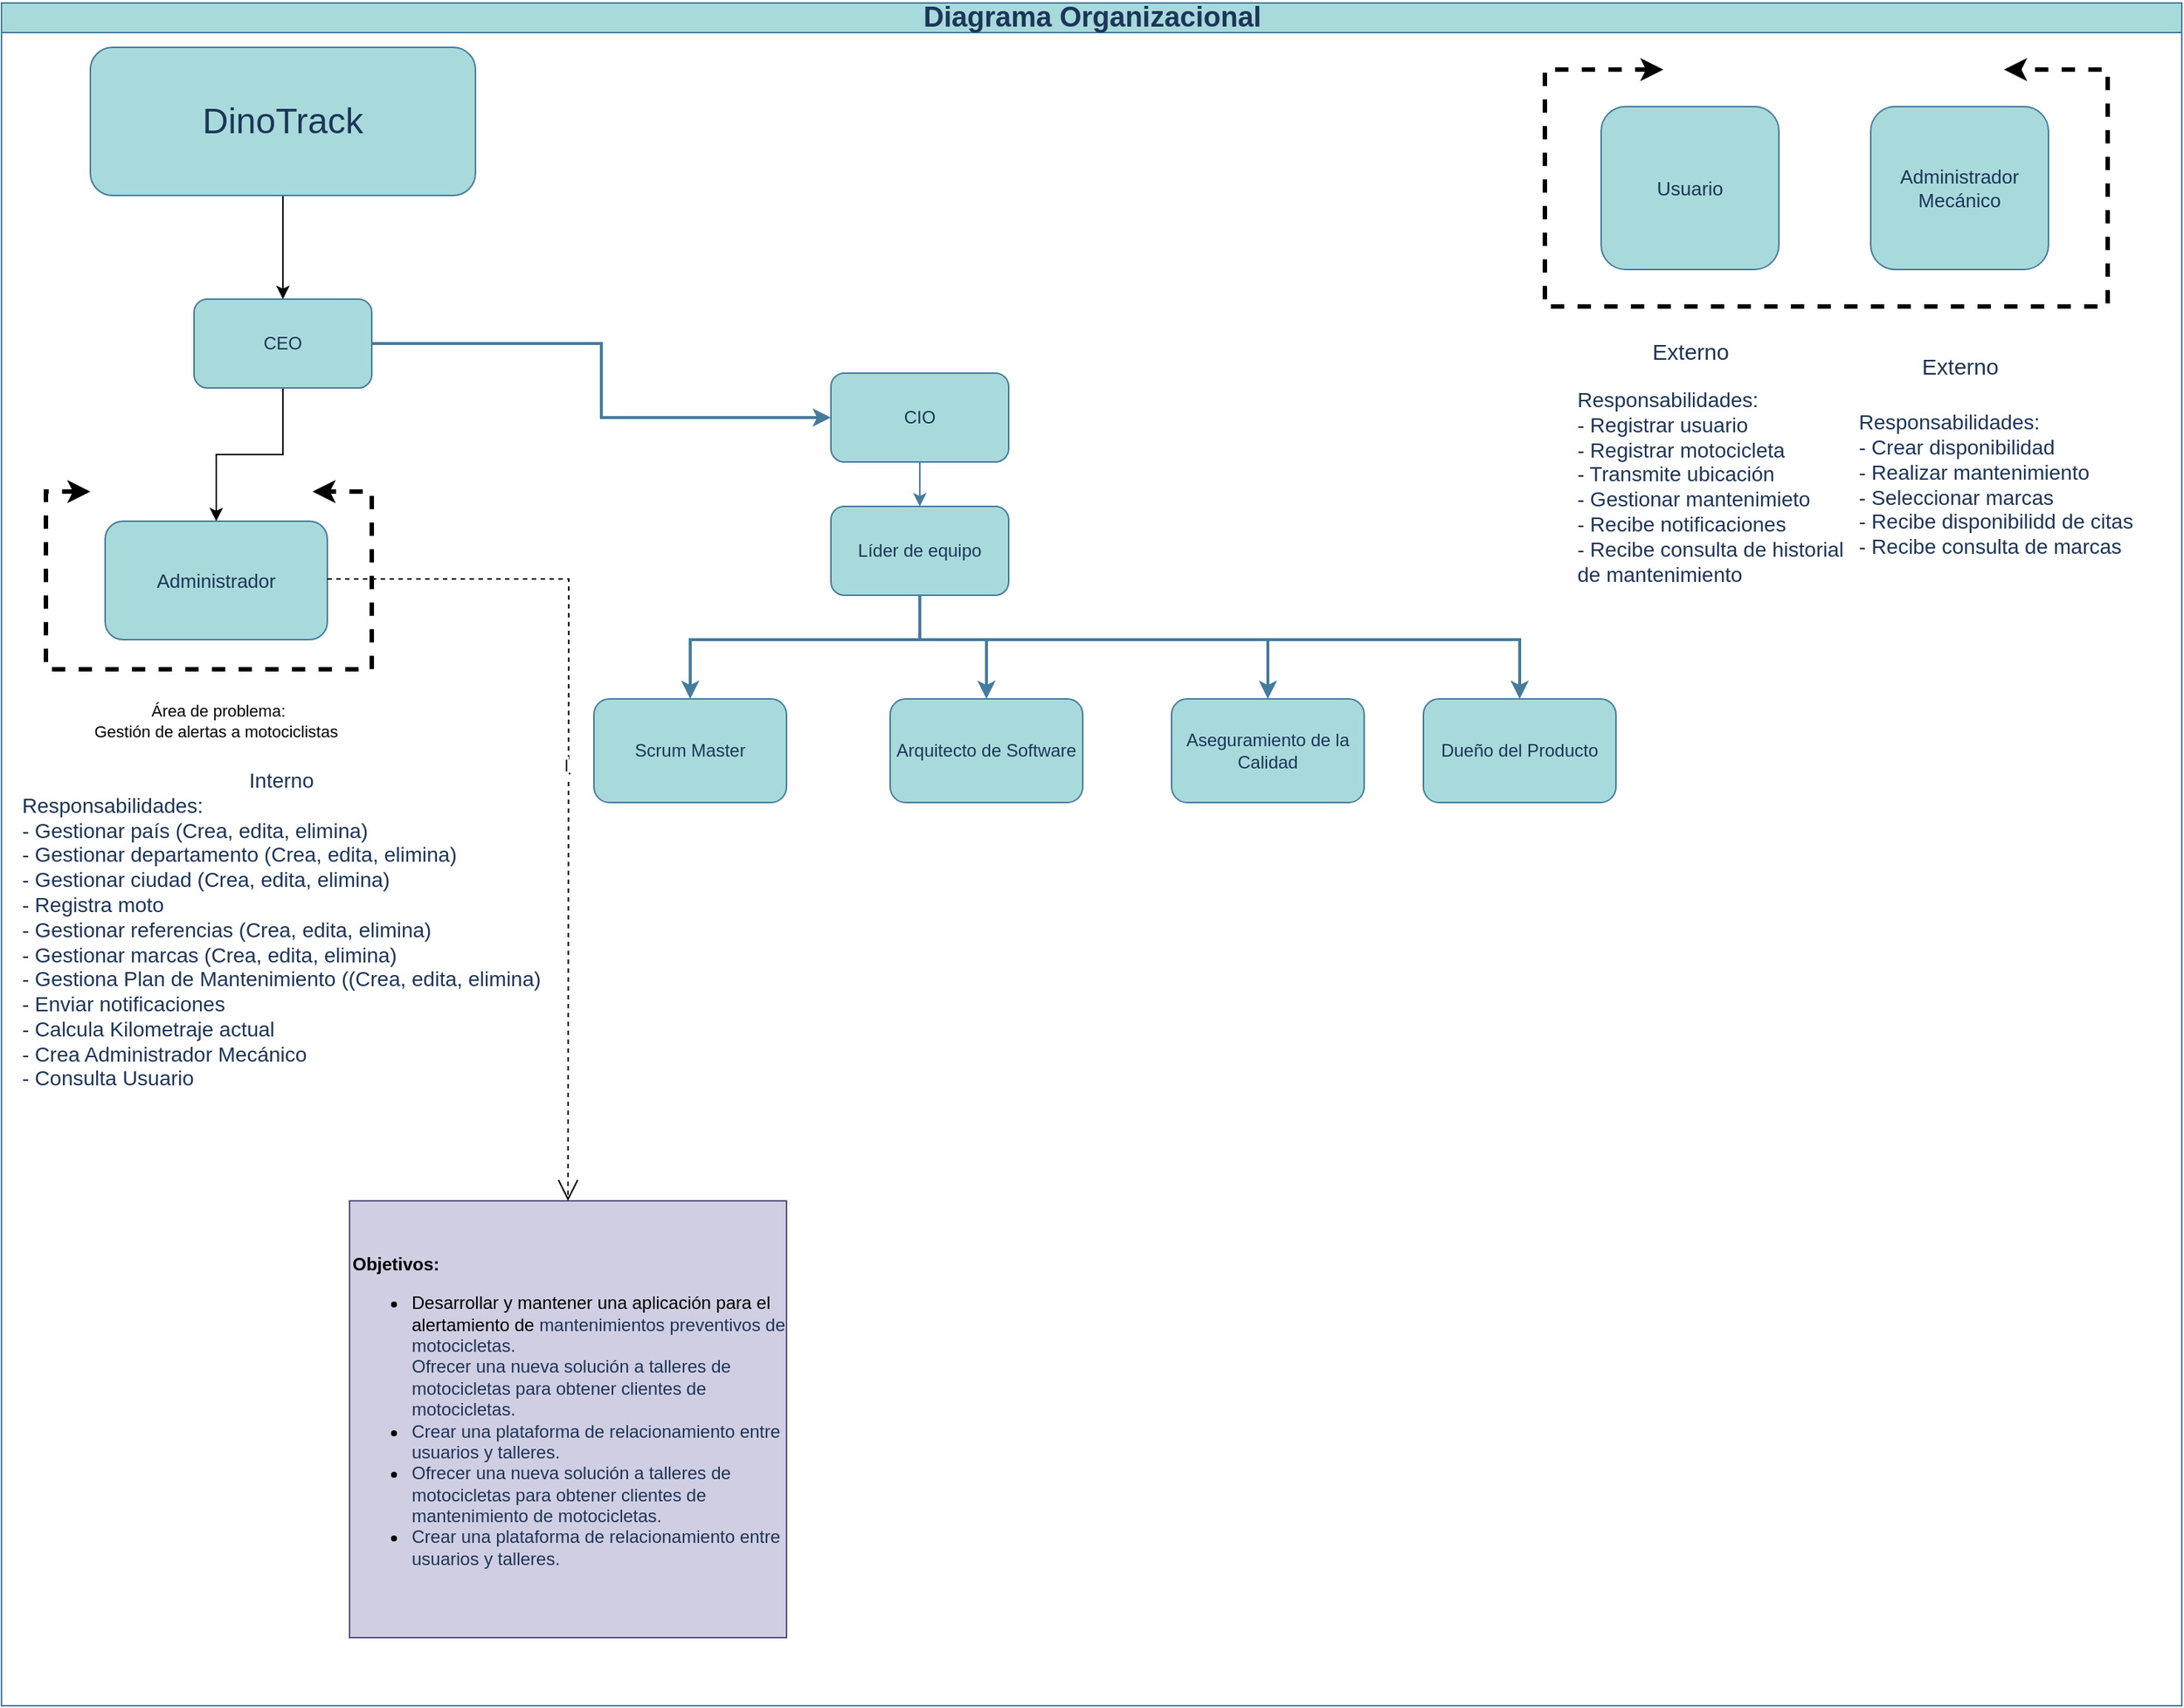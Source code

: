 <mxfile version="22.0.0" type="github" pages="6">
  <diagram id="fCJSdda50q0JQ7jUM0bV" name="Diagrama Organizacional">
    <mxGraphModel dx="2124" dy="1590" grid="1" gridSize="10" guides="1" tooltips="1" connect="1" arrows="1" fold="1" page="1" pageScale="1" pageWidth="450" pageHeight="800" math="0" shadow="0">
      <root>
        <mxCell id="0" />
        <mxCell id="1" parent="0" />
        <mxCell id="HIxXbzQP45-HdhU7XKrH-1" value="&lt;font style=&quot;font-size: 19px;&quot;&gt;Diagrama Organizacional&lt;/font&gt;" style="swimlane;html=1;startSize=20;horizontal=1;containerType=tree;glass=0;labelBackgroundColor=none;fillColor=#A8DADC;strokeColor=#457B9D;fontColor=#1D3557;" parent="1" vertex="1">
          <mxGeometry x="-360" y="-280" width="1472" height="1150" as="geometry">
            <mxRectangle x="40" y="80" width="90" height="30" as="alternateBounds" />
          </mxGeometry>
        </mxCell>
        <mxCell id="HIxXbzQP45-HdhU7XKrH-2" value="&lt;span&gt;Scrum Master&lt;/span&gt;" style="rounded=1;whiteSpace=wrap;html=1;labelBackgroundColor=none;fillColor=#A8DADC;strokeColor=#457B9D;fontColor=#1D3557;fontStyle=0" parent="HIxXbzQP45-HdhU7XKrH-1" vertex="1">
          <mxGeometry x="400" y="470" width="130" height="70" as="geometry" />
        </mxCell>
        <mxCell id="HIxXbzQP45-HdhU7XKrH-3" value="&lt;span&gt;Arquitecto de Software&lt;/span&gt;" style="rounded=1;whiteSpace=wrap;html=1;labelBackgroundColor=none;fillColor=#A8DADC;strokeColor=#457B9D;fontColor=#1D3557;fontStyle=0" parent="HIxXbzQP45-HdhU7XKrH-1" vertex="1">
          <mxGeometry x="600" y="470" width="130" height="70" as="geometry" />
        </mxCell>
        <mxCell id="HIxXbzQP45-HdhU7XKrH-4" value="&lt;span&gt;Aseguramiento de la Calidad&lt;/span&gt;" style="rounded=1;whiteSpace=wrap;html=1;labelBackgroundColor=none;fillColor=#A8DADC;strokeColor=#457B9D;fontColor=#1D3557;fontStyle=0" parent="HIxXbzQP45-HdhU7XKrH-1" vertex="1">
          <mxGeometry x="790" y="470" width="130" height="70" as="geometry" />
        </mxCell>
        <mxCell id="HIxXbzQP45-HdhU7XKrH-5" value="&lt;span&gt;Dueño del Producto&lt;/span&gt;" style="rounded=1;whiteSpace=wrap;html=1;labelBackgroundColor=none;fillColor=#A8DADC;strokeColor=#457B9D;fontColor=#1D3557;fontStyle=0" parent="HIxXbzQP45-HdhU7XKrH-1" vertex="1">
          <mxGeometry x="960" y="470" width="130" height="70" as="geometry" />
        </mxCell>
        <mxCell id="HIxXbzQP45-HdhU7XKrH-6" style="edgeStyle=orthogonalEdgeStyle;rounded=0;orthogonalLoop=1;jettySize=auto;html=1;entryX=0;entryY=0.5;entryDx=0;entryDy=0;labelBackgroundColor=none;strokeColor=#457B9D;fontColor=default;strokeWidth=2;" parent="HIxXbzQP45-HdhU7XKrH-1" source="HIxXbzQP45-HdhU7XKrH-8" target="HIxXbzQP45-HdhU7XKrH-10" edge="1">
          <mxGeometry relative="1" as="geometry" />
        </mxCell>
        <mxCell id="HIxXbzQP45-HdhU7XKrH-7" style="edgeStyle=orthogonalEdgeStyle;rounded=0;orthogonalLoop=1;jettySize=auto;html=1;" parent="HIxXbzQP45-HdhU7XKrH-1" source="HIxXbzQP45-HdhU7XKrH-8" target="HIxXbzQP45-HdhU7XKrH-27" edge="1">
          <mxGeometry relative="1" as="geometry" />
        </mxCell>
        <mxCell id="HIxXbzQP45-HdhU7XKrH-8" value="CEO" style="rounded=1;whiteSpace=wrap;html=1;fillColor=#A8DADC;strokeColor=#457B9D;fontColor=#1D3557;labelBackgroundColor=none;" parent="HIxXbzQP45-HdhU7XKrH-1" vertex="1">
          <mxGeometry x="130" y="200" width="120" height="60" as="geometry" />
        </mxCell>
        <mxCell id="HIxXbzQP45-HdhU7XKrH-9" style="edgeStyle=orthogonalEdgeStyle;rounded=0;orthogonalLoop=1;jettySize=auto;html=1;exitX=0.5;exitY=1;exitDx=0;exitDy=0;entryX=0.5;entryY=0;entryDx=0;entryDy=0;labelBackgroundColor=none;strokeColor=#457B9D;fontColor=default;" parent="HIxXbzQP45-HdhU7XKrH-1" source="HIxXbzQP45-HdhU7XKrH-10" target="HIxXbzQP45-HdhU7XKrH-15" edge="1">
          <mxGeometry relative="1" as="geometry" />
        </mxCell>
        <mxCell id="HIxXbzQP45-HdhU7XKrH-10" value="CIO" style="rounded=1;whiteSpace=wrap;html=1;fillColor=#A8DADC;strokeColor=#457B9D;fontColor=#1D3557;labelBackgroundColor=none;" parent="HIxXbzQP45-HdhU7XKrH-1" vertex="1">
          <mxGeometry x="560" y="250" width="120" height="60" as="geometry" />
        </mxCell>
        <mxCell id="HIxXbzQP45-HdhU7XKrH-11" style="edgeStyle=orthogonalEdgeStyle;rounded=0;orthogonalLoop=1;jettySize=auto;html=1;entryX=0.5;entryY=0;entryDx=0;entryDy=0;labelBackgroundColor=none;strokeColor=#457B9D;fontColor=default;strokeWidth=2;" parent="HIxXbzQP45-HdhU7XKrH-1" source="HIxXbzQP45-HdhU7XKrH-15" target="HIxXbzQP45-HdhU7XKrH-2" edge="1">
          <mxGeometry relative="1" as="geometry">
            <Array as="points">
              <mxPoint x="620" y="430" />
              <mxPoint x="465" y="430" />
            </Array>
          </mxGeometry>
        </mxCell>
        <mxCell id="HIxXbzQP45-HdhU7XKrH-12" style="edgeStyle=orthogonalEdgeStyle;rounded=0;orthogonalLoop=1;jettySize=auto;html=1;entryX=0.5;entryY=0;entryDx=0;entryDy=0;labelBackgroundColor=none;strokeColor=#457B9D;fontColor=default;strokeWidth=2;" parent="HIxXbzQP45-HdhU7XKrH-1" source="HIxXbzQP45-HdhU7XKrH-15" target="HIxXbzQP45-HdhU7XKrH-3" edge="1">
          <mxGeometry relative="1" as="geometry">
            <Array as="points">
              <mxPoint x="620" y="430" />
              <mxPoint x="665" y="430" />
            </Array>
          </mxGeometry>
        </mxCell>
        <mxCell id="HIxXbzQP45-HdhU7XKrH-13" style="edgeStyle=orthogonalEdgeStyle;rounded=0;orthogonalLoop=1;jettySize=auto;html=1;entryX=0.5;entryY=0;entryDx=0;entryDy=0;labelBackgroundColor=none;strokeColor=#457B9D;fontColor=default;strokeWidth=2;" parent="HIxXbzQP45-HdhU7XKrH-1" source="HIxXbzQP45-HdhU7XKrH-15" target="HIxXbzQP45-HdhU7XKrH-4" edge="1">
          <mxGeometry relative="1" as="geometry">
            <Array as="points">
              <mxPoint x="620" y="430" />
              <mxPoint x="855" y="430" />
            </Array>
          </mxGeometry>
        </mxCell>
        <mxCell id="HIxXbzQP45-HdhU7XKrH-14" style="edgeStyle=orthogonalEdgeStyle;rounded=0;orthogonalLoop=1;jettySize=auto;html=1;entryX=0.5;entryY=0;entryDx=0;entryDy=0;labelBackgroundColor=none;strokeColor=#457B9D;fontColor=default;strokeWidth=2;" parent="HIxXbzQP45-HdhU7XKrH-1" source="HIxXbzQP45-HdhU7XKrH-15" target="HIxXbzQP45-HdhU7XKrH-5" edge="1">
          <mxGeometry relative="1" as="geometry">
            <Array as="points">
              <mxPoint x="620" y="430" />
              <mxPoint x="1025" y="430" />
            </Array>
          </mxGeometry>
        </mxCell>
        <mxCell id="HIxXbzQP45-HdhU7XKrH-15" value="&lt;font style=&quot;vertical-align: inherit;&quot;&gt;&lt;font style=&quot;vertical-align: inherit;&quot;&gt;Líder de equipo&lt;/font&gt;&lt;/font&gt;" style="rounded=1;whiteSpace=wrap;html=1;fillColor=#A8DADC;strokeColor=#457B9D;fontColor=#1D3557;labelBackgroundColor=none;" parent="HIxXbzQP45-HdhU7XKrH-1" vertex="1">
          <mxGeometry x="560" y="340" width="120" height="60" as="geometry" />
        </mxCell>
        <mxCell id="HIxXbzQP45-HdhU7XKrH-16" style="edgeStyle=orthogonalEdgeStyle;rounded=0;orthogonalLoop=1;jettySize=auto;html=1;" parent="HIxXbzQP45-HdhU7XKrH-1" source="HIxXbzQP45-HdhU7XKrH-17" target="HIxXbzQP45-HdhU7XKrH-8" edge="1">
          <mxGeometry relative="1" as="geometry" />
        </mxCell>
        <mxCell id="HIxXbzQP45-HdhU7XKrH-17" value="&lt;span&gt;&lt;font style=&quot;font-size: 24px;&quot;&gt;DinoTrack&lt;/font&gt;&lt;/span&gt;" style="rounded=1;whiteSpace=wrap;html=1;labelBackgroundColor=none;fillColor=#A8DADC;strokeColor=#457B9D;fontColor=#1D3557;fontStyle=0" parent="HIxXbzQP45-HdhU7XKrH-1" vertex="1">
          <mxGeometry x="60" y="30" width="260" height="100" as="geometry" />
        </mxCell>
        <mxCell id="HIxXbzQP45-HdhU7XKrH-18" value="&lt;font style=&quot;font-size: 14px;&quot;&gt;Responsabilidades:&lt;br&gt;- Registrar usuario&lt;br&gt;- Registrar motocicleta&lt;br&gt;- Transmite ubicación&lt;br&gt;- Gestionar mantenimieto&lt;br&gt;- Recibe notificaciones&lt;br&gt;- Recibe consulta de historial&lt;br&gt;de mantenimiento&lt;br&gt;&lt;br&gt;&lt;/font&gt;" style="text;html=1;align=left;verticalAlign=middle;resizable=0;points=[];autosize=1;strokeColor=none;fillColor=none;labelBackgroundColor=none;fontColor=#1D3557;" parent="HIxXbzQP45-HdhU7XKrH-1" vertex="1">
          <mxGeometry x="1062" y="250" width="200" height="170" as="geometry" />
        </mxCell>
        <mxCell id="HIxXbzQP45-HdhU7XKrH-19" value="&lt;font style=&quot;font-size: 15px;&quot;&gt;Externo&lt;/font&gt;" style="text;html=1;align=center;verticalAlign=middle;resizable=0;points=[];autosize=1;strokeColor=none;fillColor=none;labelBackgroundColor=none;fontColor=#1D3557;" parent="HIxXbzQP45-HdhU7XKrH-1" vertex="1">
          <mxGeometry x="1100" y="220" width="80" height="30" as="geometry" />
        </mxCell>
        <mxCell id="HIxXbzQP45-HdhU7XKrH-20" value="&lt;font style=&quot;font-size: 15px;&quot;&gt;Externo&lt;/font&gt;" style="text;html=1;align=center;verticalAlign=middle;resizable=0;points=[];autosize=1;strokeColor=none;fillColor=none;labelBackgroundColor=none;fontColor=#1D3557;" parent="HIxXbzQP45-HdhU7XKrH-1" vertex="1">
          <mxGeometry x="1282" y="230" width="80" height="30" as="geometry" />
        </mxCell>
        <mxCell id="HIxXbzQP45-HdhU7XKrH-21" value="&lt;font style=&quot;font-size: 14px;&quot;&gt;Responsabilidades:&lt;br&gt;- Crear disponibilidad&lt;br&gt;- Realizar mantenimiento&lt;br style=&quot;border-color: var(--border-color);&quot;&gt;- Seleccionar marcas&lt;br&gt;- Recibe disponibilidd de citas&lt;br&gt;- Recibe consulta de marcas&lt;br&gt;&lt;/font&gt;" style="text;html=1;align=left;verticalAlign=middle;resizable=0;points=[];autosize=1;strokeColor=none;fillColor=none;labelBackgroundColor=none;fontColor=#1D3557;" parent="HIxXbzQP45-HdhU7XKrH-1" vertex="1">
          <mxGeometry x="1252" y="265" width="210" height="120" as="geometry" />
        </mxCell>
        <mxCell id="HIxXbzQP45-HdhU7XKrH-22" value="&lt;font style=&quot;font-size: 13px;&quot;&gt;Administrador Mecánico&lt;/font&gt;" style="rounded=1;whiteSpace=wrap;html=1;strokeWidth=1;labelBackgroundColor=none;fillColor=#A8DADC;strokeColor=#457B9D;fontColor=#1D3557;" parent="HIxXbzQP45-HdhU7XKrH-1" vertex="1">
          <mxGeometry x="1262" y="70" width="120" height="110" as="geometry" />
        </mxCell>
        <mxCell id="HIxXbzQP45-HdhU7XKrH-23" value="&lt;font style=&quot;font-size: 13px;&quot;&gt;Usuario&lt;/font&gt;" style="rounded=1;whiteSpace=wrap;html=1;strokeWidth=1;labelBackgroundColor=none;fillColor=#A8DADC;strokeColor=#457B9D;fontColor=#1D3557;" parent="HIxXbzQP45-HdhU7XKrH-1" vertex="1">
          <mxGeometry x="1080" y="70" width="120" height="110" as="geometry" />
        </mxCell>
        <mxCell id="HIxXbzQP45-HdhU7XKrH-24" value="&lt;div style=&quot;text-align: center;&quot;&gt;&lt;span style=&quot;font-size: 14px; background-color: initial;&quot;&gt;Interno&lt;/span&gt;&lt;/div&gt;&lt;font style=&quot;font-size: 14px;&quot;&gt;Responsabilidades:&lt;br&gt;- Gestionar país (Crea, edita, elimina)&lt;br&gt;- Gestionar departamento (Crea, edita, elimina)&lt;br&gt;- Gestionar ciudad (Crea, edita, elimina)&lt;br&gt;- Registra moto&lt;br&gt;- Gestionar referencias (Crea, edita, elimina)&lt;br&gt;- Gestionar marcas (Crea, edita, elimina)&lt;br&gt;- Gestiona Plan de Mantenimiento ((Crea, edita, elimina)&lt;br&gt;- Enviar notificaciones&lt;br&gt;- Calcula Kilometraje actual&lt;br&gt;- Crea Administrador Mecánico&lt;br&gt;- Consulta Usuario&lt;br&gt;&lt;br&gt;&lt;/font&gt;" style="text;html=1;align=left;verticalAlign=middle;resizable=0;points=[];autosize=1;strokeColor=none;fillColor=none;labelBackgroundColor=none;fontColor=#1D3557;" parent="HIxXbzQP45-HdhU7XKrH-1" vertex="1">
          <mxGeometry x="12" y="509" width="370" height="250" as="geometry" />
        </mxCell>
        <mxCell id="HIxXbzQP45-HdhU7XKrH-25" style="edgeStyle=orthogonalEdgeStyle;rounded=0;orthogonalLoop=1;jettySize=auto;html=1;entryX=0.5;entryY=1;entryDx=0;entryDy=0;labelBackgroundColor=none;strokeColor=#457B9D;fontColor=default;strokeWidth=2;exitX=0.5;exitY=1;exitDx=0;exitDy=0;" parent="HIxXbzQP45-HdhU7XKrH-1" source="HIxXbzQP45-HdhU7XKrH-17" target="HIxXbzQP45-HdhU7XKrH-17" edge="1">
          <mxGeometry relative="1" as="geometry">
            <mxPoint x="207.5" y="130" as="sourcePoint" />
            <mxPoint x="207.5" y="250" as="targetPoint" />
          </mxGeometry>
        </mxCell>
        <mxCell id="HIxXbzQP45-HdhU7XKrH-27" value="&lt;span style=&quot;font-size: 13px;&quot;&gt;Administrador&lt;/span&gt;" style="rounded=1;whiteSpace=wrap;html=1;strokeWidth=1;labelBackgroundColor=none;fillColor=#A8DADC;strokeColor=#457B9D;fontColor=#1D3557;" parent="HIxXbzQP45-HdhU7XKrH-1" vertex="1">
          <mxGeometry x="70" y="350" width="150" height="80" as="geometry" />
        </mxCell>
        <mxCell id="HIxXbzQP45-HdhU7XKrH-28" value="" style="endArrow=classic;dashed=1;html=1;rounded=0;endFill=1;startArrow=classic;startFill=1;strokeWidth=3;" parent="HIxXbzQP45-HdhU7XKrH-1" edge="1">
          <mxGeometry width="50" height="50" relative="1" as="geometry">
            <mxPoint x="60" y="330" as="sourcePoint" />
            <mxPoint x="210" y="330" as="targetPoint" />
            <Array as="points">
              <mxPoint x="30" y="330" />
              <mxPoint x="30" y="450" />
              <mxPoint x="250" y="450" />
              <mxPoint x="250" y="330" />
            </Array>
          </mxGeometry>
        </mxCell>
        <mxCell id="HIxXbzQP45-HdhU7XKrH-29" value="Área de problema: &lt;br&gt;Gestión de alertas a motociclistas&amp;nbsp;" style="edgeLabel;html=1;align=center;verticalAlign=middle;resizable=0;points=[];" parent="HIxXbzQP45-HdhU7XKrH-28" vertex="1" connectable="0">
          <mxGeometry x="0.171" y="1" relative="1" as="geometry">
            <mxPoint x="-45" y="36" as="offset" />
          </mxGeometry>
        </mxCell>
        <mxCell id="HIxXbzQP45-HdhU7XKrH-30" value="" style="endArrow=classic;dashed=1;html=1;rounded=0;endFill=1;startArrow=classic;startFill=1;strokeWidth=3;" parent="HIxXbzQP45-HdhU7XKrH-1" edge="1">
          <mxGeometry width="50" height="50" relative="1" as="geometry">
            <mxPoint x="1122" y="45" as="sourcePoint" />
            <mxPoint x="1352" y="45" as="targetPoint" />
            <Array as="points">
              <mxPoint x="1042" y="45" />
              <mxPoint x="1042" y="205" />
              <mxPoint x="1232" y="205" />
              <mxPoint x="1422" y="205" />
              <mxPoint x="1422" y="45" />
            </Array>
          </mxGeometry>
        </mxCell>
        <mxCell id="k6HZNtMm61dsVCBtUELr-5" value="&lt;b&gt;Objetivos:&lt;/b&gt;&lt;br&gt;&lt;ul&gt;&lt;li&gt;Desarrollar y mantener una aplicación para el alertamiento de&amp;nbsp;&lt;span style=&quot;color: rgb(29, 53, 87);&quot;&gt;mantenimientos preventivos de motocicletas.&lt;br&gt;Ofrecer una nueva solución a talleres de motocicletas para obtener clientes de motocicletas.&lt;/span&gt;&lt;/li&gt;&lt;li&gt;&lt;span style=&quot;color: rgb(29, 53, 87);&quot;&gt;Crear una plataforma de relacionamiento entre usuarios y talleres.&lt;br&gt;&lt;/span&gt;&lt;/li&gt;&lt;li&gt;&lt;span style=&quot;color: rgb(29, 53, 87);&quot;&gt;Ofrecer una nueva solución a talleres de motocicletas para obtener clientes de mantenimiento de motocicletas.&lt;/span&gt;&lt;/li&gt;&lt;li&gt;&lt;span style=&quot;color: rgb(29, 53, 87);&quot;&gt;Crear una plataforma de relacionamiento entre usuarios y talleres.&lt;/span&gt;&lt;/li&gt;&lt;/ul&gt;" style="whiteSpace=wrap;html=1;aspect=fixed;align=left;fillColor=#d0cee2;strokeColor=#56517e;" parent="HIxXbzQP45-HdhU7XKrH-1" vertex="1">
          <mxGeometry x="235" y="809" width="295" height="295" as="geometry" />
        </mxCell>
        <mxCell id="k6HZNtMm61dsVCBtUELr-3" value="." style="endArrow=open;endSize=12;dashed=1;html=1;rounded=0;entryX=0.5;entryY=0;entryDx=0;entryDy=0;" parent="HIxXbzQP45-HdhU7XKrH-1" target="k6HZNtMm61dsVCBtUELr-5" edge="1">
          <mxGeometry width="160" relative="1" as="geometry">
            <mxPoint x="220" y="389" as="sourcePoint" />
            <mxPoint x="380" y="389" as="targetPoint" />
            <Array as="points">
              <mxPoint x="383" y="389" />
            </Array>
          </mxGeometry>
        </mxCell>
        <mxCell id="k6HZNtMm61dsVCBtUELr-6" value="l" style="edgeLabel;html=1;align=center;verticalAlign=middle;resizable=0;points=[];" parent="k6HZNtMm61dsVCBtUELr-3" vertex="1" connectable="0">
          <mxGeometry x="-0.011" y="-2" relative="1" as="geometry">
            <mxPoint as="offset" />
          </mxGeometry>
        </mxCell>
      </root>
    </mxGraphModel>
  </diagram>
  <diagram name="Esquema pre-conceptual" id="XGWBmEXREMIGE0gwMZkc">
    <mxGraphModel dx="3024" dy="790" grid="1" gridSize="10" guides="1" tooltips="1" connect="1" arrows="1" fold="1" page="1" pageScale="1" pageWidth="450" pageHeight="800" math="0" shadow="0">
      <root>
        <mxCell id="0" />
        <mxCell id="1" parent="0" />
        <mxCell id="909vPMmHtGkO7XNADqOg-1" style="edgeStyle=orthogonalEdgeStyle;rounded=0;orthogonalLoop=1;jettySize=auto;html=1;" parent="1" source="909vPMmHtGkO7XNADqOg-2" target="909vPMmHtGkO7XNADqOg-8" edge="1">
          <mxGeometry relative="1" as="geometry" />
        </mxCell>
        <mxCell id="909vPMmHtGkO7XNADqOg-2" value="&lt;font style=&quot;font-size: 11px ; font-family: &amp;quot;calibri&amp;quot; ; color: #000000 ; direction: ltr ; letter-spacing: 0px ; line-height: 120% ; opacity: 1&quot;&gt;MOTO&lt;br&gt;&lt;/font&gt;" style="verticalAlign=middle;align=center;vsdxID=7;fillColor=#92D050;gradientColor=none;shape=stencil(nZBLDoAgDERP0z3SIyjew0SURgSD+Lu9kMZoXLhwN9O+tukAlrNpJg1SzDH4QW/URgNYgZTkjA4UkwJUgGXng+6DX1zLfmoymdXo17xh5zmRJ6Q42BWCfc2oJfdAr+Yv+AP9Cb7OJ3H/2JG1HNGz/84klThPVCc=);strokeColor=#000000;spacingTop=-1;spacingBottom=-1;spacingLeft=-1;spacingRight=-1;labelBackgroundColor=none;rounded=0;html=1;whiteSpace=wrap;fontStyle=1" parent="1" vertex="1">
          <mxGeometry x="-217" y="1000" width="82" height="30" as="geometry" />
        </mxCell>
        <mxCell id="909vPMmHtGkO7XNADqOg-3" style="edgeStyle=orthogonalEdgeStyle;rounded=0;orthogonalLoop=1;jettySize=auto;html=1;entryX=0.02;entryY=0.671;entryDx=0;entryDy=0;entryPerimeter=0;" parent="1" source="909vPMmHtGkO7XNADqOg-8" target="909vPMmHtGkO7XNADqOg-140" edge="1">
          <mxGeometry relative="1" as="geometry">
            <Array as="points">
              <mxPoint x="-250" y="1075" />
              <mxPoint x="-250" y="1227" />
            </Array>
          </mxGeometry>
        </mxCell>
        <mxCell id="909vPMmHtGkO7XNADqOg-4" style="edgeStyle=orthogonalEdgeStyle;rounded=0;orthogonalLoop=1;jettySize=auto;html=1;" parent="1" source="909vPMmHtGkO7XNADqOg-8" target="909vPMmHtGkO7XNADqOg-81" edge="1">
          <mxGeometry relative="1" as="geometry">
            <Array as="points">
              <mxPoint x="-250" y="1075" />
              <mxPoint x="-250" y="1189" />
            </Array>
          </mxGeometry>
        </mxCell>
        <mxCell id="909vPMmHtGkO7XNADqOg-5" style="edgeStyle=orthogonalEdgeStyle;rounded=0;orthogonalLoop=1;jettySize=auto;html=1;" parent="1" source="909vPMmHtGkO7XNADqOg-8" target="909vPMmHtGkO7XNADqOg-43" edge="1">
          <mxGeometry relative="1" as="geometry">
            <Array as="points">
              <mxPoint x="-250" y="1075" />
              <mxPoint x="-250" y="1156" />
            </Array>
          </mxGeometry>
        </mxCell>
        <mxCell id="909vPMmHtGkO7XNADqOg-6" style="edgeStyle=orthogonalEdgeStyle;rounded=0;orthogonalLoop=1;jettySize=auto;html=1;" parent="1" source="909vPMmHtGkO7XNADqOg-8" target="909vPMmHtGkO7XNADqOg-42" edge="1">
          <mxGeometry relative="1" as="geometry">
            <Array as="points">
              <mxPoint x="-250" y="1075" />
              <mxPoint x="-250" y="1123" />
            </Array>
          </mxGeometry>
        </mxCell>
        <mxCell id="909vPMmHtGkO7XNADqOg-7" style="edgeStyle=orthogonalEdgeStyle;rounded=0;orthogonalLoop=1;jettySize=auto;html=1;" parent="1" source="909vPMmHtGkO7XNADqOg-8" target="909vPMmHtGkO7XNADqOg-50" edge="1">
          <mxGeometry relative="1" as="geometry">
            <Array as="points">
              <mxPoint x="-250" y="1075" />
              <mxPoint x="-250" y="1271" />
            </Array>
          </mxGeometry>
        </mxCell>
        <mxCell id="909vPMmHtGkO7XNADqOg-8" value="&lt;font style=&quot;font-size: 11px ; font-family: &amp;quot;calibri&amp;quot; ; color: #000000 ; direction: ltr ; letter-spacing: 0px ; line-height: 120% ; opacity: 1&quot;&gt;TIENE&lt;br&gt;&lt;/font&gt;" style="verticalAlign=middle;align=center;vsdxID=2;fillColor=#FFFF00;gradientColor=none;shape=stencil(tVLREoIgEPwaHnEQxsl3s/9gEpSJwDko7e+DsEkze2l627vdu5uFRaxyHe8FosR5sCcxqMZ3iO0Rpcp0ApQPCLEasUpaEC3Yi2lS3fOojOhsr3HDmObyMtsVcYqS29Qh5FEfklwrM5OXeUa/yjkcAwfr7TDpiyTfXvjkMR+Vw2A998qaBac5tAKHU1hq3i4oNwjRr9ofvayt/+Rk+yX/4iWA159KpXWKxJx/z0Bopfyw+g4=);strokeColor=#000000;spacingTop=-1;spacingBottom=-1;spacingLeft=-1;spacingRight=-1;labelBackgroundColor=none;rounded=0;html=1;whiteSpace=wrap;fontStyle=1" parent="1" vertex="1">
          <mxGeometry x="-215" y="1060" width="80" height="30" as="geometry" />
        </mxCell>
        <mxCell id="909vPMmHtGkO7XNADqOg-9" style="vsdxID=21;fillColor=none;gradientColor=none;labelBackgroundColor=none;rounded=0;strokeColor=none;html=1;whiteSpace=wrap;fontColor=#FFFFFF;" parent="1" vertex="1">
          <mxGeometry x="160" y="810" width="132" height="132" as="geometry" />
        </mxCell>
        <mxCell id="909vPMmHtGkO7XNADqOg-10" style="vsdxID=22;fillColor=#0070C0;gradientColor=none;shape=stencil(vVHLDsIgEPwajiQI6RfU+h8bu22JCGRB2/69kG1iazx58DazM/vIjjBtmiCi0CplCjecbZ8nYc5Ca+snJJsLEqYTph0C4Ujh4XvmEaqzont41gkL96naodXKrGF6YSfQtUi0OXXDVlqPfJNP6usotUhYbJIUMmQb/GGrAxpRljVycDBuc1hKM2LclX8/7H9nFfB+82Cd45T2+mcspcSRmu4F);labelBackgroundColor=none;rounded=0;html=1;whiteSpace=wrap;fontColor=#FFFFFF;" parent="909vPMmHtGkO7XNADqOg-9" vertex="1">
          <mxGeometry y="-6" width="132" height="132" as="geometry" />
        </mxCell>
        <mxCell id="909vPMmHtGkO7XNADqOg-11" value="&lt;font style=&quot;font-size:11px;font-family:Calibri;color:#000000;direction:ltr;letter-spacing:0px;line-height:120%;opacity:1&quot;&gt;&lt;br/&gt;&lt;/font&gt;" style="verticalAlign=middle;align=center;vsdxID=23;fillColor=#FFFFFF;gradientColor=none;shape=stencil(tVJBDsIgEHwNRwxCjPZc6z+Ipe1GhGZBW38vSI2ttV6Mt9md2d0MDBG5a2SrCGfOoz2pDkrfELEnnINpFIIPiIiCiLyyqGq0F1OmupVRGdHZXuOGPs2tsxXbxinObkOHsUd9SHINZiTfsVUmvsklHgOH8+046DdJvrzwyVPZg6NovfRgzYTTEmtFwylaaVlPKNcp1c7aH73Mrf/kZPkl/+IlgNefVqB1isSYf89AaKX8iOIO);strokeColor=#000000;spacingTop=-1;spacingBottom=-1;spacingLeft=-1;spacingRight=-1;labelBackgroundColor=none;rounded=0;html=1;whiteSpace=wrap;fontColor=#FFFFFF;" parent="909vPMmHtGkO7XNADqOg-9" vertex="1">
          <mxGeometry x="18" y="82" width="94" height="35" as="geometry" />
        </mxCell>
        <mxCell id="909vPMmHtGkO7XNADqOg-12" value="&lt;font style=&quot;font-size:11px;font-family:Calibri;color:#000000;direction:ltr;letter-spacing:0px;line-height:120%;opacity:1&quot;&gt;USUARIO&lt;br&gt;&lt;/font&gt;" style="verticalAlign=middle;align=center;vsdxID=24;fillColor=#00B0F0;gradientColor=none;shape=stencil(nZBLDoAgDERP0z3SIyjew0SURgSD+Lu9kMZoXLhwN9O+tukAlrNpJg1SzDH4QW/URgNYgZTkjA4UkwJUgGXng+6DX1zLfmoymdXo17xh5zmRJ6Q42BWCfc2oJfdAr+Yv+AP9Cb7OJ3H/2JG1HNGz/84klThPVCc=);strokeColor=#000000;spacingTop=-1;spacingBottom=-1;spacingLeft=-1;spacingRight=-1;labelBackgroundColor=none;rounded=0;html=1;whiteSpace=wrap;fontColor=#FFFFFF;fontStyle=1" parent="909vPMmHtGkO7XNADqOg-9" vertex="1">
          <mxGeometry x="24" y="20" width="82" height="30" as="geometry" />
        </mxCell>
        <mxCell id="909vPMmHtGkO7XNADqOg-13" value="&lt;font style=&quot;font-size:11px;font-family:Calibri;color:#000000;direction:ltr;letter-spacing:0px;line-height:120%;opacity:1&quot;&gt;EN MARCHA&lt;br&gt;&lt;/font&gt;" style="verticalAlign=middle;align=center;vsdxID=25;fillColor=#FFFF00;gradientColor=none;shape=stencil(tVJBDoMgEHwNRxKEmPRu7T9IRd2Ugllo1d8Xik3Vag9NepvZmd3NMhBRuFZ2inDmPNqL6qHyLRFHwjmYViH4gIgoiShqi6pBezNV4p2Mzoiu9h4nDKkvy2MLZ+NEGXvyU/JqMDPv4atX4jlouJqLkzlP3p1RL5HKARxF66UHaxaaltgoGpbQWstmIbleqe6jvHlCtrX3lwN23u0vJwTwjq8GrVP6c30ddyilryLKBw==);strokeColor=#000000;spacingTop=-1;spacingBottom=-1;spacingLeft=-1;spacingRight=-1;labelBackgroundColor=none;rounded=0;html=1;whiteSpace=wrap;fontColor=#FFFFFF;fontStyle=1" parent="909vPMmHtGkO7XNADqOg-9" vertex="1">
          <mxGeometry x="25" y="88" width="80" height="24" as="geometry" />
        </mxCell>
        <mxCell id="909vPMmHtGkO7XNADqOg-14" style="vsdxID=26;edgeStyle=none;startArrow=none;endArrow=block;startSize=5;endSize=9;strokeColor=#000000;spacingTop=0;spacingBottom=0;spacingLeft=0;spacingRight=0;verticalAlign=middle;html=1;labelBackgroundColor=#ffffff;rounded=0;fontColor=#FFFFFF;" parent="909vPMmHtGkO7XNADqOg-9" edge="1">
          <mxGeometry relative="1" as="geometry">
            <mxPoint x="10" as="offset" />
            <Array as="points" />
            <mxPoint x="65" y="50" as="sourcePoint" />
            <mxPoint x="65" y="82" as="targetPoint" />
          </mxGeometry>
        </mxCell>
        <mxCell id="909vPMmHtGkO7XNADqOg-15" value="&lt;font style=&quot;font-size: 12px ; font-family: &amp;quot;calibri&amp;quot; ; color: #000000 ; direction: ltr ; letter-spacing: 0px ; line-height: 120% ; opacity: 1&quot;&gt;- DETENIDO&lt;br&gt;- EN MFRCHA&lt;br&gt;&lt;/font&gt;" style="verticalAlign=middle;align=left;vsdxID=54;fillColor=#FFFFFF;gradientColor=none;shape=stencil(nZBLDoAgDERP0z3SIyjew0SURgSD+Lu9kMZoXLhwN9O+tukAlrNpJg1SzDH4QW/URgNYgZTkjA4UkwJUgGXng+6DX1zLfmoymdXo17xh5zmRJ6Q42BWCfc2oJfdAr+Yv+AP9Cb7OJ3H/2JG1HNGz/84klThPVCc=);dashed=1;strokeWidth=2;labelBackgroundColor=none;rounded=0;html=1;whiteSpace=wrap;fontStyle=1" parent="1" vertex="1">
          <mxGeometry x="-373" y="1351" width="76" height="35" as="geometry" />
        </mxCell>
        <mxCell id="909vPMmHtGkO7XNADqOg-16" style="edgeStyle=orthogonalEdgeStyle;rounded=0;orthogonalLoop=1;jettySize=auto;html=1;entryX=0.524;entryY=0.967;entryDx=0;entryDy=0;entryPerimeter=0;" parent="1" source="909vPMmHtGkO7XNADqOg-17" target="909vPMmHtGkO7XNADqOg-19" edge="1">
          <mxGeometry relative="1" as="geometry" />
        </mxCell>
        <mxCell id="909vPMmHtGkO7XNADqOg-17" value="&lt;font style=&quot;font-size: 11px ; font-family: &amp;quot;calibri&amp;quot; ; color: #000000 ; direction: ltr ; letter-spacing: 0px ; line-height: 120% ; opacity: 1&quot;&gt;TRANSMITE&lt;br&gt;&lt;/font&gt;" style="verticalAlign=middle;align=center;vsdxID=1;fillColor=#FFFF00;gradientColor=none;shape=stencil(tVLREoIgEPwaHnEQxsl3s/9gEpSJwDko7e+DsEkze2l627vdu5uFRaxyHe8FosR5sCcxqMZ3iO0Rpcp0ApQPCLEasUpaEC3Yi2lS3fOojOhsr3HDmObyMtsVcYqS29Qh5FEfklwrM5OXeUa/yjkcAwfr7TDpiyTfXvjkMR+Vw2A998qaBac5tAKHU1hq3i4oNwjRr9ofvayt/+Rk+yX/4iWA159KpXWKxJx/z0Bopfyw+g4=);dashed=1;strokeColor=#000000;strokeWidth=3;spacingTop=-1;spacingBottom=-1;spacingLeft=-1;spacingRight=-1;labelBackgroundColor=none;rounded=0;html=1;whiteSpace=wrap;fontColor=#FFFFFF;fontStyle=1" parent="1" vertex="1">
          <mxGeometry x="-74" y="925" width="80" height="30" as="geometry" />
        </mxCell>
        <mxCell id="909vPMmHtGkO7XNADqOg-18" style="edgeStyle=orthogonalEdgeStyle;rounded=0;orthogonalLoop=1;jettySize=auto;html=1;" parent="1" source="909vPMmHtGkO7XNADqOg-19" target="909vPMmHtGkO7XNADqOg-239" edge="1">
          <mxGeometry relative="1" as="geometry" />
        </mxCell>
        <mxCell id="909vPMmHtGkO7XNADqOg-19" value="&lt;font style=&quot;font-size: 11px ; font-family: &amp;quot;calibri&amp;quot; ; color: #000000 ; direction: ltr ; letter-spacing: 0px ; line-height: 120% ; opacity: 1&quot;&gt;UBICACIÓN&lt;br&gt;&lt;/font&gt;" style="verticalAlign=middle;align=center;vsdxID=7;fillColor=#BFBFBF;gradientColor=none;shape=stencil(nZBLDoAgDERP0z3SIyjew0SURgSD+Lu9kMZoXLhwN9O+tukAlrNpJg1SzDH4QW/URgNYgZTkjA4UkwJUgGXng+6DX1zLfmoymdXo17xh5zmRJ6Q42BWCfc2oJfdAr+Yv+AP9Cb7OJ3H/2JG1HNGz/84klThPVCc=);strokeColor=#000000;spacingTop=-1;spacingBottom=-1;spacingLeft=-1;spacingRight=-1;labelBackgroundColor=none;rounded=0;html=1;whiteSpace=wrap;fontStyle=1" parent="1" vertex="1">
          <mxGeometry x="-78" y="819" width="82" height="30" as="geometry" />
        </mxCell>
        <mxCell id="909vPMmHtGkO7XNADqOg-20" style="vsdxID=59;edgeStyle=none;startArrow=none;endArrow=open;startSize=5;endSize=14;strokeWidth=4;strokeColor=#CDCDCD;spacingTop=0;spacingBottom=0;spacingLeft=0;spacingRight=0;verticalAlign=middle;html=1;labelBackgroundColor=#ffffff;rounded=1;fontColor=#0070C0;endFill=0;exitX=0.504;exitY=1.018;exitDx=0;exitDy=0;exitPerimeter=0;" parent="1" source="909vPMmHtGkO7XNADqOg-10" target="909vPMmHtGkO7XNADqOg-17" edge="1">
          <mxGeometry relative="1" as="geometry">
            <mxPoint as="offset" />
            <Array as="points" />
            <mxPoint x="432.72" y="740" as="sourcePoint" />
            <mxPoint x="512.72" y="740" as="targetPoint" />
          </mxGeometry>
        </mxCell>
        <mxCell id="909vPMmHtGkO7XNADqOg-21" style="edgeStyle=orthogonalEdgeStyle;rounded=0;orthogonalLoop=1;jettySize=auto;html=1;" parent="1" source="909vPMmHtGkO7XNADqOg-22" target="909vPMmHtGkO7XNADqOg-19" edge="1">
          <mxGeometry relative="1" as="geometry" />
        </mxCell>
        <mxCell id="909vPMmHtGkO7XNADqOg-22" value="&lt;font style=&quot;font-size: 11px ; font-family: &amp;quot;calibri&amp;quot; ; color: #000000 ; direction: ltr ; letter-spacing: 0px ; line-height: 120% ; opacity: 1&quot;&gt;RECIBE&lt;br&gt;&lt;/font&gt;" style="verticalAlign=middle;align=center;vsdxID=1;fillColor=#FFFF00;gradientColor=none;shape=stencil(tVLREoIgEPwaHnEQxsl3s/9gEpSJwDko7e+DsEkze2l627vdu5uFRaxyHe8FosR5sCcxqMZ3iO0Rpcp0ApQPCLEasUpaEC3Yi2lS3fOojOhsr3HDmObyMtsVcYqS29Qh5FEfklwrM5OXeUa/yjkcAwfr7TDpiyTfXvjkMR+Vw2A998qaBac5tAKHU1hq3i4oNwjRr9ofvayt/+Rk+yX/4iWA159KpXWKxJx/z0Bopfyw+g4=);dashed=1;strokeColor=#000000;strokeWidth=3;spacingTop=-1;spacingBottom=-1;spacingLeft=-1;spacingRight=-1;labelBackgroundColor=none;rounded=0;html=1;whiteSpace=wrap;fontColor=#FFFFFF;fontStyle=1" parent="1" vertex="1">
          <mxGeometry x="-76" y="682.5" width="80" height="30" as="geometry" />
        </mxCell>
        <mxCell id="909vPMmHtGkO7XNADqOg-23" style="edgeStyle=orthogonalEdgeStyle;rounded=0;orthogonalLoop=1;jettySize=auto;html=1;" parent="1" source="909vPMmHtGkO7XNADqOg-28" target="909vPMmHtGkO7XNADqOg-37" edge="1">
          <mxGeometry relative="1" as="geometry" />
        </mxCell>
        <mxCell id="909vPMmHtGkO7XNADqOg-24" style="edgeStyle=orthogonalEdgeStyle;rounded=0;orthogonalLoop=1;jettySize=auto;html=1;" parent="1" source="909vPMmHtGkO7XNADqOg-28" target="909vPMmHtGkO7XNADqOg-139" edge="1">
          <mxGeometry relative="1" as="geometry" />
        </mxCell>
        <mxCell id="909vPMmHtGkO7XNADqOg-25" style="edgeStyle=orthogonalEdgeStyle;rounded=0;orthogonalLoop=1;jettySize=auto;html=1;" parent="1" source="909vPMmHtGkO7XNADqOg-28" target="909vPMmHtGkO7XNADqOg-85" edge="1">
          <mxGeometry relative="1" as="geometry">
            <Array as="points">
              <mxPoint x="-350" y="900" />
            </Array>
          </mxGeometry>
        </mxCell>
        <mxCell id="909vPMmHtGkO7XNADqOg-26" style="edgeStyle=orthogonalEdgeStyle;rounded=0;orthogonalLoop=1;jettySize=auto;html=1;" parent="1" source="909vPMmHtGkO7XNADqOg-28" target="909vPMmHtGkO7XNADqOg-148" edge="1">
          <mxGeometry relative="1" as="geometry">
            <Array as="points">
              <mxPoint x="-310" y="900" />
              <mxPoint x="-200" y="900" />
            </Array>
          </mxGeometry>
        </mxCell>
        <mxCell id="909vPMmHtGkO7XNADqOg-27" style="edgeStyle=orthogonalEdgeStyle;rounded=0;orthogonalLoop=1;jettySize=auto;html=1;" parent="1" source="909vPMmHtGkO7XNADqOg-28" target="909vPMmHtGkO7XNADqOg-275" edge="1">
          <mxGeometry relative="1" as="geometry">
            <Array as="points">
              <mxPoint x="-350" y="983" />
            </Array>
          </mxGeometry>
        </mxCell>
        <mxCell id="909vPMmHtGkO7XNADqOg-28" value="&lt;font style=&quot;font-size: 11px; font-family: calibri; direction: ltr; letter-spacing: 0px; line-height: 120%; opacity: 1;&quot;&gt;USURIO&lt;br&gt;&lt;/font&gt;" style="verticalAlign=middle;align=center;vsdxID=7;fillColor=#0070C0;gradientColor=none;shape=stencil(nZBLDoAgDERP0z3SIyjew0SURgSD+Lu9kMZoXLhwN9O+tukAlrNpJg1SzDH4QW/URgNYgZTkjA4UkwJUgGXng+6DX1zLfmoymdXo17xh5zmRJ6Q42BWCfc2oJfdAr+Yv+AP9Cb7OJ3H/2JG1HNGz/84klThPVCc=);strokeColor=#000000;spacingTop=-1;spacingBottom=-1;spacingLeft=-1;spacingRight=-1;labelBackgroundColor=none;rounded=0;html=1;whiteSpace=wrap;fontStyle=1;fontColor=#000000;" parent="1" vertex="1">
          <mxGeometry x="-368.97" y="925" width="82" height="30" as="geometry" />
        </mxCell>
        <mxCell id="909vPMmHtGkO7XNADqOg-29" style="edgeStyle=orthogonalEdgeStyle;rounded=0;orthogonalLoop=1;jettySize=auto;html=1;" parent="1" source="909vPMmHtGkO7XNADqOg-37" target="909vPMmHtGkO7XNADqOg-2" edge="1">
          <mxGeometry relative="1" as="geometry" />
        </mxCell>
        <mxCell id="909vPMmHtGkO7XNADqOg-30" style="edgeStyle=orthogonalEdgeStyle;rounded=0;orthogonalLoop=1;jettySize=auto;html=1;" parent="1" source="909vPMmHtGkO7XNADqOg-37" target="909vPMmHtGkO7XNADqOg-93" edge="1">
          <mxGeometry relative="1" as="geometry">
            <Array as="points">
              <mxPoint x="-400" y="1015" />
              <mxPoint x="-400" y="1304" />
            </Array>
          </mxGeometry>
        </mxCell>
        <mxCell id="909vPMmHtGkO7XNADqOg-31" style="edgeStyle=orthogonalEdgeStyle;rounded=0;orthogonalLoop=1;jettySize=auto;html=1;entryX=-0.002;entryY=0.6;entryDx=0;entryDy=0;entryPerimeter=0;" parent="1" source="909vPMmHtGkO7XNADqOg-37" target="909vPMmHtGkO7XNADqOg-47" edge="1">
          <mxGeometry relative="1" as="geometry">
            <Array as="points">
              <mxPoint x="-400" y="1015" />
              <mxPoint x="-400" y="1238" />
            </Array>
          </mxGeometry>
        </mxCell>
        <mxCell id="909vPMmHtGkO7XNADqOg-32" style="edgeStyle=orthogonalEdgeStyle;rounded=0;orthogonalLoop=1;jettySize=auto;html=1;entryX=0.015;entryY=0.581;entryDx=0;entryDy=0;entryPerimeter=0;" parent="1" source="909vPMmHtGkO7XNADqOg-37" target="909vPMmHtGkO7XNADqOg-41" edge="1">
          <mxGeometry relative="1" as="geometry">
            <mxPoint x="-380" y="1197" as="targetPoint" />
            <Array as="points">
              <mxPoint x="-400" y="1015" />
              <mxPoint x="-400" y="1197" />
            </Array>
          </mxGeometry>
        </mxCell>
        <mxCell id="909vPMmHtGkO7XNADqOg-33" style="edgeStyle=orthogonalEdgeStyle;rounded=0;orthogonalLoop=1;jettySize=auto;html=1;entryX=0.003;entryY=0.581;entryDx=0;entryDy=0;entryPerimeter=0;" parent="1" source="909vPMmHtGkO7XNADqOg-37" target="909vPMmHtGkO7XNADqOg-38" edge="1">
          <mxGeometry relative="1" as="geometry">
            <Array as="points">
              <mxPoint x="-400" y="1015" />
              <mxPoint x="-400" y="1077" />
            </Array>
          </mxGeometry>
        </mxCell>
        <mxCell id="909vPMmHtGkO7XNADqOg-34" style="edgeStyle=orthogonalEdgeStyle;rounded=0;orthogonalLoop=1;jettySize=auto;html=1;entryX=0.005;entryY=0.589;entryDx=0;entryDy=0;entryPerimeter=0;" parent="1" source="909vPMmHtGkO7XNADqOg-37" target="909vPMmHtGkO7XNADqOg-39" edge="1">
          <mxGeometry relative="1" as="geometry">
            <Array as="points">
              <mxPoint x="-400" y="1015" />
              <mxPoint x="-400" y="1118" />
            </Array>
          </mxGeometry>
        </mxCell>
        <mxCell id="909vPMmHtGkO7XNADqOg-35" style="edgeStyle=orthogonalEdgeStyle;rounded=0;orthogonalLoop=1;jettySize=auto;html=1;entryX=-0.012;entryY=0.581;entryDx=0;entryDy=0;entryPerimeter=0;" parent="1" source="909vPMmHtGkO7XNADqOg-37" target="909vPMmHtGkO7XNADqOg-40" edge="1">
          <mxGeometry relative="1" as="geometry">
            <Array as="points">
              <mxPoint x="-400" y="1015" />
              <mxPoint x="-400" y="1157" />
            </Array>
          </mxGeometry>
        </mxCell>
        <mxCell id="909vPMmHtGkO7XNADqOg-36" style="edgeStyle=orthogonalEdgeStyle;rounded=0;orthogonalLoop=1;jettySize=auto;html=1;" parent="1" source="909vPMmHtGkO7XNADqOg-37" target="909vPMmHtGkO7XNADqOg-272" edge="1">
          <mxGeometry relative="1" as="geometry">
            <Array as="points">
              <mxPoint x="-400" y="1015" />
              <mxPoint x="-400" y="1285" />
            </Array>
          </mxGeometry>
        </mxCell>
        <mxCell id="909vPMmHtGkO7XNADqOg-37" value="&lt;font style=&quot;font-size: 11px ; font-family: &amp;quot;calibri&amp;quot; ; color: #000000 ; direction: ltr ; letter-spacing: 0px ; line-height: 120% ; opacity: 1&quot;&gt;TIENE&lt;br&gt;&lt;/font&gt;" style="verticalAlign=middle;align=center;vsdxID=2;fillColor=#FFFF00;gradientColor=none;shape=stencil(tVLREoIgEPwaHnEQxsl3s/9gEpSJwDko7e+DsEkze2l627vdu5uFRaxyHe8FosR5sCcxqMZ3iO0Rpcp0ApQPCLEasUpaEC3Yi2lS3fOojOhsr3HDmObyMtsVcYqS29Qh5FEfklwrM5OXeUa/yjkcAwfr7TDpiyTfXvjkMR+Vw2A998qaBac5tAKHU1hq3i4oNwjRr9ofvayt/+Rk+yX/4iWA159KpXWKxJx/z0Bopfyw+g4=);strokeColor=#000000;spacingTop=-1;spacingBottom=-1;spacingLeft=-1;spacingRight=-1;labelBackgroundColor=none;rounded=0;html=1;whiteSpace=wrap;fontStyle=1" parent="1" vertex="1">
          <mxGeometry x="-368" y="1000" width="80" height="30" as="geometry" />
        </mxCell>
        <mxCell id="909vPMmHtGkO7XNADqOg-38" value="&lt;font style=&quot;font-size: 11px ; font-family: &amp;quot;calibri&amp;quot; ; color: #000000 ; direction: ltr ; letter-spacing: 0px ; line-height: 120% ; opacity: 1&quot;&gt;ID&lt;br&gt;&lt;/font&gt;" style="verticalAlign=middle;align=center;vsdxID=7;fillColor=#BFBFBF;gradientColor=none;shape=stencil(nZBLDoAgDERP0z3SIyjew0SURgSD+Lu9kMZoXLhwN9O+tukAlrNpJg1SzDH4QW/URgNYgZTkjA4UkwJUgGXng+6DX1zLfmoymdXo17xh5zmRJ6Q42BWCfc2oJfdAr+Yv+AP9Cb7OJ3H/2JG1HNGz/84klThPVCc=);strokeColor=#000000;spacingTop=-1;spacingBottom=-1;spacingLeft=-1;spacingRight=-1;labelBackgroundColor=none;rounded=0;html=1;whiteSpace=wrap;fontStyle=1" parent="1" vertex="1">
          <mxGeometry x="-375" y="1060" width="80" height="30" as="geometry" />
        </mxCell>
        <mxCell id="909vPMmHtGkO7XNADqOg-39" value="&lt;font style=&quot;font-size: 11px ; font-family: &amp;quot;calibri&amp;quot; ; color: #000000 ; direction: ltr ; letter-spacing: 0px ; line-height: 120% ; opacity: 1&quot;&gt;NOMBRE&lt;br&gt;&lt;/font&gt;" style="verticalAlign=middle;align=center;vsdxID=7;fillColor=#BFBFBF;gradientColor=none;shape=stencil(nZBLDoAgDERP0z3SIyjew0SURgSD+Lu9kMZoXLhwN9O+tukAlrNpJg1SzDH4QW/URgNYgZTkjA4UkwJUgGXng+6DX1zLfmoymdXo17xh5zmRJ6Q42BWCfc2oJfdAr+Yv+AP9Cb7OJ3H/2JG1HNGz/84klThPVCc=);strokeColor=#000000;spacingTop=-1;spacingBottom=-1;spacingLeft=-1;spacingRight=-1;labelBackgroundColor=none;rounded=0;html=1;whiteSpace=wrap;fontStyle=1" parent="1" vertex="1">
          <mxGeometry x="-375" y="1100" width="80" height="30" as="geometry" />
        </mxCell>
        <mxCell id="909vPMmHtGkO7XNADqOg-40" value="&lt;font style=&quot;font-size: 11px ; font-family: &amp;quot;calibri&amp;quot; ; color: #000000 ; direction: ltr ; letter-spacing: 0px ; line-height: 120% ; opacity: 1&quot;&gt;EMAIL&lt;br&gt;&lt;/font&gt;" style="verticalAlign=middle;align=center;vsdxID=7;fillColor=#BFBFBF;gradientColor=none;shape=stencil(nZBLDoAgDERP0z3SIyjew0SURgSD+Lu9kMZoXLhwN9O+tukAlrNpJg1SzDH4QW/URgNYgZTkjA4UkwJUgGXng+6DX1zLfmoymdXo17xh5zmRJ6Q42BWCfc2oJfdAr+Yv+AP9Cb7OJ3H/2JG1HNGz/84klThPVCc=);strokeColor=#000000;spacingTop=-1;spacingBottom=-1;spacingLeft=-1;spacingRight=-1;labelBackgroundColor=none;rounded=0;html=1;whiteSpace=wrap;fontStyle=1" parent="1" vertex="1">
          <mxGeometry x="-375" y="1140" width="80" height="30" as="geometry" />
        </mxCell>
        <mxCell id="909vPMmHtGkO7XNADqOg-41" value="&lt;font style=&quot;font-size: 11px ; font-family: &amp;quot;calibri&amp;quot; ; color: #000000 ; direction: ltr ; letter-spacing: 0px ; line-height: 120% ; opacity: 1&quot;&gt;CELULAR&lt;br&gt;&lt;/font&gt;" style="verticalAlign=middle;align=center;vsdxID=7;fillColor=#BFBFBF;gradientColor=none;shape=stencil(nZBLDoAgDERP0z3SIyjew0SURgSD+Lu9kMZoXLhwN9O+tukAlrNpJg1SzDH4QW/URgNYgZTkjA4UkwJUgGXng+6DX1zLfmoymdXo17xh5zmRJ6Q42BWCfc2oJfdAr+Yv+AP9Cb7OJ3H/2JG1HNGz/84klThPVCc=);strokeColor=#000000;spacingTop=-1;spacingBottom=-1;spacingLeft=-1;spacingRight=-1;labelBackgroundColor=none;rounded=0;html=1;whiteSpace=wrap;fontStyle=1" parent="1" vertex="1">
          <mxGeometry x="-375" y="1180" width="80" height="30" as="geometry" />
        </mxCell>
        <mxCell id="909vPMmHtGkO7XNADqOg-42" value="&lt;font style=&quot;font-size: 11px ; font-family: &amp;quot;calibri&amp;quot; ; color: #000000 ; direction: ltr ; letter-spacing: 0px ; line-height: 120% ; opacity: 1&quot;&gt;ID&lt;br&gt;&lt;/font&gt;" style="verticalAlign=middle;align=center;vsdxID=7;fillColor=#BFBFBF;gradientColor=none;shape=stencil(nZBLDoAgDERP0z3SIyjew0SURgSD+Lu9kMZoXLhwN9O+tukAlrNpJg1SzDH4QW/URgNYgZTkjA4UkwJUgGXng+6DX1zLfmoymdXo17xh5zmRJ6Q42BWCfc2oJfdAr+Yv+AP9Cb7OJ3H/2JG1HNGz/84klThPVCc=);strokeColor=#000000;spacingTop=-1;spacingBottom=-1;spacingLeft=-1;spacingRight=-1;labelBackgroundColor=none;rounded=0;html=1;whiteSpace=wrap;fontStyle=1" parent="1" vertex="1">
          <mxGeometry x="-208" y="1108" width="82" height="30" as="geometry" />
        </mxCell>
        <mxCell id="909vPMmHtGkO7XNADqOg-43" value="&lt;font style=&quot;font-size: 11px ; font-family: &amp;quot;calibri&amp;quot; ; color: #000000 ; direction: ltr ; letter-spacing: 0px ; line-height: 120% ; opacity: 1&quot;&gt;PLACA&lt;br&gt;&lt;/font&gt;" style="verticalAlign=middle;align=center;vsdxID=7;fillColor=#BFBFBF;gradientColor=none;shape=stencil(nZBLDoAgDERP0z3SIyjew0SURgSD+Lu9kMZoXLhwN9O+tukAlrNpJg1SzDH4QW/URgNYgZTkjA4UkwJUgGXng+6DX1zLfmoymdXo17xh5zmRJ6Q42BWCfc2oJfdAr+Yv+AP9Cb7OJ3H/2JG1HNGz/84klThPVCc=);strokeColor=#000000;spacingTop=-1;spacingBottom=-1;spacingLeft=-1;spacingRight=-1;labelBackgroundColor=none;rounded=0;html=1;whiteSpace=wrap;fontStyle=1" parent="1" vertex="1">
          <mxGeometry x="-208" y="1141" width="82" height="30" as="geometry" />
        </mxCell>
        <mxCell id="909vPMmHtGkO7XNADqOg-44" style="edgeStyle=orthogonalEdgeStyle;rounded=0;orthogonalLoop=1;jettySize=auto;html=1;" parent="1" source="909vPMmHtGkO7XNADqOg-45" target="909vPMmHtGkO7XNADqOg-255" edge="1">
          <mxGeometry relative="1" as="geometry" />
        </mxCell>
        <mxCell id="909vPMmHtGkO7XNADqOg-45" value="&lt;font style=&quot;font-size: 11px ; font-family: &amp;quot;calibri&amp;quot; ; color: #000000 ; direction: ltr ; letter-spacing: 0px ; line-height: 120% ; opacity: 1&quot;&gt;RECIBE&lt;br&gt;&lt;/font&gt;" style="verticalAlign=middle;align=center;vsdxID=1;fillColor=#FFFF00;gradientColor=none;shape=stencil(tVLREoIgEPwaHnEQxsl3s/9gEpSJwDko7e+DsEkze2l627vdu5uFRaxyHe8FosR5sCcxqMZ3iO0Rpcp0ApQPCLEasUpaEC3Yi2lS3fOojOhsr3HDmObyMtsVcYqS29Qh5FEfklwrM5OXeUa/yjkcAwfr7TDpiyTfXvjkMR+Vw2A998qaBac5tAKHU1hq3i4oNwjRr9ofvayt/+Rk+yX/4iWA159KpXWKxJx/z0Bopfyw+g4=);dashed=1;strokeColor=#000000;strokeWidth=3;spacingTop=-1;spacingBottom=-1;spacingLeft=-1;spacingRight=-1;labelBackgroundColor=none;rounded=0;html=1;whiteSpace=wrap;fontColor=#FFFFFF;fontStyle=1" parent="1" vertex="1">
          <mxGeometry x="-368" y="830" width="80" height="30" as="geometry" />
        </mxCell>
        <mxCell id="909vPMmHtGkO7XNADqOg-46" value="" style="endArrow=classic;html=1;rounded=0;entryX=0.502;entryY=1.035;entryDx=0;entryDy=0;entryPerimeter=0;exitX=0.454;exitY=0.002;exitDx=0;exitDy=0;exitPerimeter=0;" parent="1" edge="1">
          <mxGeometry width="50" height="50" relative="1" as="geometry">
            <mxPoint x="-329.742" y="925.06" as="sourcePoint" />
            <mxPoint x="-329.84" y="861.05" as="targetPoint" />
          </mxGeometry>
        </mxCell>
        <mxCell id="909vPMmHtGkO7XNADqOg-47" value="&lt;font style=&quot;font-size: 11px ; font-family: &amp;quot;calibri&amp;quot; ; color: #000000 ; direction: ltr ; letter-spacing: 0px ; line-height: 120% ; opacity: 1&quot;&gt;CONTRASEÑA&lt;br&gt;&lt;/font&gt;" style="verticalAlign=middle;align=center;vsdxID=7;fillColor=#BFBFBF;gradientColor=none;shape=stencil(nZBLDoAgDERP0z3SIyjew0SURgSD+Lu9kMZoXLhwN9O+tukAlrNpJg1SzDH4QW/URgNYgZTkjA4UkwJUgGXng+6DX1zLfmoymdXo17xh5zmRJ6Q42BWCfc2oJfdAr+Yv+AP9Cb7OJ3H/2JG1HNGz/84klThPVCc=);strokeColor=#000000;spacingTop=-1;spacingBottom=-1;spacingLeft=-1;spacingRight=-1;labelBackgroundColor=none;rounded=0;html=1;whiteSpace=wrap;fontStyle=1" parent="1" vertex="1">
          <mxGeometry x="-375" y="1220" width="80" height="30" as="geometry" />
        </mxCell>
        <mxCell id="909vPMmHtGkO7XNADqOg-48" value="&lt;font style=&quot;font-size: 11px ; font-family: &amp;quot;calibri&amp;quot; ; color: #000000 ; direction: ltr ; letter-spacing: 0px ; line-height: 120% ; opacity: 1&quot;&gt;ES&lt;br&gt;&lt;/font&gt;" style="verticalAlign=middle;align=center;vsdxID=2;fillColor=#FFFF00;gradientColor=none;shape=stencil(tVLREoIgEPwaHnEQxsl3s/9gEpSJwDko7e+DsEkze2l627vdu5uFRaxyHe8FosR5sCcxqMZ3iO0Rpcp0ApQPCLEasUpaEC3Yi2lS3fOojOhsr3HDmObyMtsVcYqS29Qh5FEfklwrM5OXeUa/yjkcAwfr7TDpiyTfXvjkMR+Vw2A998qaBac5tAKHU1hq3i4oNwjRr9ofvayt/+Rk+yX/4iWA159KpXWKxJx/z0Bopfyw+g4=);strokeColor=#000000;spacingTop=-1;spacingBottom=-1;spacingLeft=-1;spacingRight=-1;labelBackgroundColor=none;rounded=0;html=1;whiteSpace=wrap;fontStyle=1" parent="1" vertex="1">
          <mxGeometry x="-572.25" y="925" width="80" height="30" as="geometry" />
        </mxCell>
        <mxCell id="909vPMmHtGkO7XNADqOg-49" value="" style="endArrow=classic;html=1;rounded=0;entryX=0.004;entryY=0.496;entryDx=0;entryDy=0;entryPerimeter=0;" parent="1" source="909vPMmHtGkO7XNADqOg-48" target="909vPMmHtGkO7XNADqOg-28" edge="1">
          <mxGeometry width="50" height="50" relative="1" as="geometry">
            <mxPoint x="-503" y="1010" as="sourcePoint" />
            <mxPoint x="-373" y="940" as="targetPoint" />
          </mxGeometry>
        </mxCell>
        <mxCell id="909vPMmHtGkO7XNADqOg-50" value="&lt;font style=&quot;font-size: 11px ; font-family: &amp;quot;calibri&amp;quot; ; color: #000000 ; direction: ltr ; letter-spacing: 0px ; line-height: 120% ; opacity: 1&quot;&gt;REFERENCIA&lt;br&gt;&lt;/font&gt;" style="verticalAlign=middle;align=center;vsdxID=7;fillColor=#92D050;gradientColor=none;shape=stencil(nZBLDoAgDERP0z3SIyjew0SURgSD+Lu9kMZoXLhwN9O+tukAlrNpJg1SzDH4QW/URgNYgZTkjA4UkwJUgGXng+6DX1zLfmoymdXo17xh5zmRJ6Q42BWCfc2oJfdAr+Yv+AP9Cb7OJ3H/2JG1HNGz/84klThPVCc=);strokeColor=#000000;spacingTop=-1;spacingBottom=-1;spacingLeft=-1;spacingRight=-1;labelBackgroundColor=none;rounded=0;html=1;whiteSpace=wrap;fontStyle=1" parent="1" vertex="1">
          <mxGeometry x="-203" y="1256" width="82" height="30" as="geometry" />
        </mxCell>
        <mxCell id="909vPMmHtGkO7XNADqOg-51" value="&lt;font style=&quot;font-size: 11px ; font-family: &amp;quot;calibri&amp;quot; ; color: #000000 ; direction: ltr ; letter-spacing: 0px ; line-height: 120% ; opacity: 1&quot;&gt;MARCA&lt;br&gt;&lt;/font&gt;" style="verticalAlign=middle;align=center;vsdxID=7;fillColor=#92D050;gradientColor=none;shape=stencil(nZBLDoAgDERP0z3SIyjew0SURgSD+Lu9kMZoXLhwN9O+tukAlrNpJg1SzDH4QW/URgNYgZTkjA4UkwJUgGXng+6DX1zLfmoymdXo17xh5zmRJ6Q42BWCfc2oJfdAr+Yv+AP9Cb7OJ3H/2JG1HNGz/84klThPVCc=);strokeColor=#000000;spacingTop=-1;spacingBottom=-1;spacingLeft=-1;spacingRight=-1;labelBackgroundColor=none;rounded=0;html=1;whiteSpace=wrap;fontStyle=1" parent="1" vertex="1">
          <mxGeometry x="-63" y="1321" width="82" height="30" as="geometry" />
        </mxCell>
        <mxCell id="909vPMmHtGkO7XNADqOg-52" value="" style="edgeStyle=orthogonalEdgeStyle;rounded=0;orthogonalLoop=1;jettySize=auto;html=1;" parent="1" source="909vPMmHtGkO7XNADqOg-53" target="909vPMmHtGkO7XNADqOg-78" edge="1">
          <mxGeometry relative="1" as="geometry" />
        </mxCell>
        <mxCell id="909vPMmHtGkO7XNADqOg-53" value="&lt;font style=&quot;font-size: 11px ; font-family: &amp;quot;calibri&amp;quot; ; color: #000000 ; direction: ltr ; letter-spacing: 0px ; line-height: 120% ; opacity: 1&quot;&gt;PLAN&lt;br&gt;MANTENIMIENTO&lt;br&gt;&lt;/font&gt;" style="verticalAlign=middle;align=center;vsdxID=7;fillColor=#92D050;gradientColor=none;shape=stencil(nZBLDoAgDERP0z3SIyjew0SURgSD+Lu9kMZoXLhwN9O+tukAlrNpJg1SzDH4QW/URgNYgZTkjA4UkwJUgGXng+6DX1zLfmoymdXo17xh5zmRJ6Q42BWCfc2oJfdAr+Yv+AP9Cb7OJ3H/2JG1HNGz/84klThPVCc=);strokeColor=#000000;spacingTop=-1;spacingBottom=-1;spacingLeft=-1;spacingRight=-1;labelBackgroundColor=none;rounded=0;html=1;whiteSpace=wrap;fontStyle=1" parent="1" vertex="1">
          <mxGeometry x="-213.75" y="1480" width="109.5" height="32.5" as="geometry" />
        </mxCell>
        <mxCell id="909vPMmHtGkO7XNADqOg-54" style="edgeStyle=orthogonalEdgeStyle;rounded=0;orthogonalLoop=1;jettySize=auto;html=1;" parent="1" source="909vPMmHtGkO7XNADqOg-55" target="909vPMmHtGkO7XNADqOg-112" edge="1">
          <mxGeometry relative="1" as="geometry" />
        </mxCell>
        <mxCell id="909vPMmHtGkO7XNADqOg-55" value="&lt;font style=&quot;font-size: 11px ; font-family: &amp;quot;calibri&amp;quot; ; color: #000000 ; direction: ltr ; letter-spacing: 0px ; line-height: 120% ; opacity: 1&quot;&gt;CREA&lt;br&gt;&lt;/font&gt;" style="verticalAlign=middle;align=center;vsdxID=1;fillColor=#FFFF00;gradientColor=none;shape=stencil(tVLREoIgEPwaHnEQxsl3s/9gEpSJwDko7e+DsEkze2l627vdu5uFRaxyHe8FosR5sCcxqMZ3iO0Rpcp0ApQPCLEasUpaEC3Yi2lS3fOojOhsr3HDmObyMtsVcYqS29Qh5FEfklwrM5OXeUa/yjkcAwfr7TDpiyTfXvjkMR+Vw2A998qaBac5tAKHU1hq3i4oNwjRr9ofvayt/+Rk+yX/4iWA159KpXWKxJx/z0Bopfyw+g4=);dashed=1;strokeColor=#000000;strokeWidth=3;spacingTop=-1;spacingBottom=-1;spacingLeft=-1;spacingRight=-1;labelBackgroundColor=none;rounded=0;html=1;whiteSpace=wrap;fontColor=#FFFFFF;fontStyle=1" parent="1" vertex="1">
          <mxGeometry x="-720.25" y="1030" width="80" height="30" as="geometry" />
        </mxCell>
        <mxCell id="909vPMmHtGkO7XNADqOg-56" value="&lt;font style=&quot;font-size: 11px ; font-family: &amp;quot;calibri&amp;quot; ; color: #000000 ; direction: ltr ; letter-spacing: 0px ; line-height: 120% ; opacity: 1&quot;&gt;ID&lt;br&gt;&lt;/font&gt;" style="verticalAlign=middle;align=center;vsdxID=7;fillColor=#BFBFBF;gradientColor=none;shape=stencil(nZBLDoAgDERP0z3SIyjew0SURgSD+Lu9kMZoXLhwN9O+tukAlrNpJg1SzDH4QW/URgNYgZTkjA4UkwJUgGXng+6DX1zLfmoymdXo17xh5zmRJ6Q42BWCfc2oJfdAr+Yv+AP9Cb7OJ3H/2JG1HNGz/84klThPVCc=);strokeColor=#000000;spacingTop=-1;spacingBottom=-1;spacingLeft=-1;spacingRight=-1;labelBackgroundColor=none;rounded=0;html=1;whiteSpace=wrap;fontStyle=1" parent="1" vertex="1">
          <mxGeometry x="-200" y="1371" width="82" height="30" as="geometry" />
        </mxCell>
        <mxCell id="909vPMmHtGkO7XNADqOg-57" value="&lt;font style=&quot;font-size: 11px ; font-family: &amp;quot;calibri&amp;quot; ; color: #000000 ; direction: ltr ; letter-spacing: 0px ; line-height: 120% ; opacity: 1&quot;&gt;NOMBRE&lt;br&gt;&lt;/font&gt;" style="verticalAlign=middle;align=center;vsdxID=7;fillColor=#BFBFBF;gradientColor=none;shape=stencil(nZBLDoAgDERP0z3SIyjew0SURgSD+Lu9kMZoXLhwN9O+tukAlrNpJg1SzDH4QW/URgNYgZTkjA4UkwJUgGXng+6DX1zLfmoymdXo17xh5zmRJ6Q42BWCfc2oJfdAr+Yv+AP9Cb7OJ3H/2JG1HNGz/84klThPVCc=);strokeColor=#000000;spacingTop=-1;spacingBottom=-1;spacingLeft=-1;spacingRight=-1;labelBackgroundColor=none;rounded=0;html=1;whiteSpace=wrap;fontStyle=1" parent="1" vertex="1">
          <mxGeometry x="-200" y="1405" width="82" height="30" as="geometry" />
        </mxCell>
        <mxCell id="909vPMmHtGkO7XNADqOg-58" style="edgeStyle=orthogonalEdgeStyle;rounded=0;orthogonalLoop=1;jettySize=auto;html=1;" parent="1" source="909vPMmHtGkO7XNADqOg-59" target="909vPMmHtGkO7XNADqOg-50" edge="1">
          <mxGeometry relative="1" as="geometry" />
        </mxCell>
        <mxCell id="909vPMmHtGkO7XNADqOg-59" value="&lt;b&gt;4&lt;/b&gt;" style="ellipse;whiteSpace=wrap;html=1;aspect=fixed;strokeWidth=2;fillColor=#FF00FF;" parent="1" vertex="1">
          <mxGeometry x="-74" y="1253.5" width="35" height="35" as="geometry" />
        </mxCell>
        <mxCell id="909vPMmHtGkO7XNADqOg-60" style="edgeStyle=orthogonalEdgeStyle;rounded=0;orthogonalLoop=1;jettySize=auto;html=1;" parent="1" source="909vPMmHtGkO7XNADqOg-63" target="909vPMmHtGkO7XNADqOg-57" edge="1">
          <mxGeometry relative="1" as="geometry">
            <Array as="points">
              <mxPoint x="-230" y="1336" />
              <mxPoint x="-230" y="1420" />
            </Array>
          </mxGeometry>
        </mxCell>
        <mxCell id="909vPMmHtGkO7XNADqOg-61" style="edgeStyle=orthogonalEdgeStyle;rounded=0;orthogonalLoop=1;jettySize=auto;html=1;" parent="1" source="909vPMmHtGkO7XNADqOg-63" target="909vPMmHtGkO7XNADqOg-56" edge="1">
          <mxGeometry relative="1" as="geometry">
            <Array as="points">
              <mxPoint x="-230" y="1336" />
              <mxPoint x="-230" y="1386" />
            </Array>
          </mxGeometry>
        </mxCell>
        <mxCell id="909vPMmHtGkO7XNADqOg-62" style="edgeStyle=orthogonalEdgeStyle;rounded=0;orthogonalLoop=1;jettySize=auto;html=1;" parent="1" source="909vPMmHtGkO7XNADqOg-63" target="909vPMmHtGkO7XNADqOg-53" edge="1">
          <mxGeometry relative="1" as="geometry">
            <Array as="points">
              <mxPoint x="-230" y="1336" />
            </Array>
          </mxGeometry>
        </mxCell>
        <mxCell id="909vPMmHtGkO7XNADqOg-63" value="&lt;font style=&quot;font-size: 11px ; font-family: &amp;quot;calibri&amp;quot; ; color: #000000 ; direction: ltr ; letter-spacing: 0px ; line-height: 120% ; opacity: 1&quot;&gt;TIENE&lt;br&gt;&lt;/font&gt;" style="verticalAlign=middle;align=center;vsdxID=2;fillColor=#FFFF00;gradientColor=none;shape=stencil(tVLREoIgEPwaHnEQxsl3s/9gEpSJwDko7e+DsEkze2l627vdu5uFRaxyHe8FosR5sCcxqMZ3iO0Rpcp0ApQPCLEasUpaEC3Yi2lS3fOojOhsr3HDmObyMtsVcYqS29Qh5FEfklwrM5OXeUa/yjkcAwfr7TDpiyTfXvjkMR+Vw2A998qaBac5tAKHU1hq3i4oNwjRr9ofvayt/+Rk+yX/4iWA159KpXWKxJx/z0Bopfyw+g4=);strokeColor=#000000;spacingTop=-1;spacingBottom=-1;spacingLeft=-1;spacingRight=-1;labelBackgroundColor=none;rounded=0;html=1;whiteSpace=wrap;fontStyle=1" parent="1" vertex="1">
          <mxGeometry x="-201" y="1321" width="80" height="30" as="geometry" />
        </mxCell>
        <mxCell id="909vPMmHtGkO7XNADqOg-64" value="" style="endArrow=classic;html=1;rounded=0;entryX=0.497;entryY=-0.025;entryDx=0;entryDy=0;entryPerimeter=0;exitX=0.506;exitY=0.999;exitDx=0;exitDy=0;exitPerimeter=0;" parent="1" source="909vPMmHtGkO7XNADqOg-50" target="909vPMmHtGkO7XNADqOg-63" edge="1">
          <mxGeometry width="50" height="50" relative="1" as="geometry">
            <mxPoint x="-161" y="1301" as="sourcePoint" />
            <mxPoint x="-133" y="1181" as="targetPoint" />
          </mxGeometry>
        </mxCell>
        <mxCell id="909vPMmHtGkO7XNADqOg-65" value="" style="endArrow=classic;html=1;rounded=0;exitX=1.014;exitY=0.494;exitDx=0;exitDy=0;exitPerimeter=0;entryX=-0.006;entryY=0.474;entryDx=0;entryDy=0;entryPerimeter=0;" parent="1" source="909vPMmHtGkO7XNADqOg-63" target="909vPMmHtGkO7XNADqOg-51" edge="1">
          <mxGeometry width="50" height="50" relative="1" as="geometry">
            <mxPoint x="-83" y="1421" as="sourcePoint" />
            <mxPoint x="-33" y="1371" as="targetPoint" />
          </mxGeometry>
        </mxCell>
        <mxCell id="909vPMmHtGkO7XNADqOg-66" value="&lt;font style=&quot;font-size: 11px ; font-family: &amp;quot;calibri&amp;quot; ; color: #000000 ; direction: ltr ; letter-spacing: 0px ; line-height: 120% ; opacity: 1&quot;&gt;TIENE&lt;br&gt;&lt;/font&gt;" style="verticalAlign=middle;align=center;vsdxID=2;fillColor=#FFFF00;gradientColor=none;shape=stencil(tVLREoIgEPwaHnEQxsl3s/9gEpSJwDko7e+DsEkze2l627vdu5uFRaxyHe8FosR5sCcxqMZ3iO0Rpcp0ApQPCLEasUpaEC3Yi2lS3fOojOhsr3HDmObyMtsVcYqS29Qh5FEfklwrM5OXeUa/yjkcAwfr7TDpiyTfXvjkMR+Vw2A998qaBac5tAKHU1hq3i4oNwjRr9ofvayt/+Rk+yX/4iWA159KpXWKxJx/z0Bopfyw+g4=);strokeColor=#000000;spacingTop=-1;spacingBottom=-1;spacingLeft=-1;spacingRight=-1;labelBackgroundColor=none;rounded=0;html=1;whiteSpace=wrap;fontStyle=1" parent="1" vertex="1">
          <mxGeometry x="-53" y="1371" width="80" height="30" as="geometry" />
        </mxCell>
        <mxCell id="909vPMmHtGkO7XNADqOg-67" value="&lt;b&gt;2&lt;/b&gt;" style="ellipse;whiteSpace=wrap;html=1;aspect=fixed;strokeWidth=2;fillColor=#FF00FF;" parent="1" vertex="1">
          <mxGeometry x="72" y="1318.5" width="35" height="35" as="geometry" />
        </mxCell>
        <mxCell id="909vPMmHtGkO7XNADqOg-68" value="" style="endArrow=classic;html=1;rounded=0;exitX=0;exitY=0.5;exitDx=0;exitDy=0;entryX=1.008;entryY=0.53;entryDx=0;entryDy=0;entryPerimeter=0;" parent="1" source="909vPMmHtGkO7XNADqOg-67" target="909vPMmHtGkO7XNADqOg-51" edge="1">
          <mxGeometry width="50" height="50" relative="1" as="geometry">
            <mxPoint x="-83" y="1361" as="sourcePoint" />
            <mxPoint x="-33" y="1311" as="targetPoint" />
          </mxGeometry>
        </mxCell>
        <mxCell id="909vPMmHtGkO7XNADqOg-69" value="" style="endArrow=classic;html=1;rounded=0;entryX=0.009;entryY=0.484;entryDx=0;entryDy=0;entryPerimeter=0;exitX=0.008;exitY=0.489;exitDx=0;exitDy=0;exitPerimeter=0;" parent="1" target="909vPMmHtGkO7XNADqOg-70" edge="1">
          <mxGeometry width="50" height="50" relative="1" as="geometry">
            <mxPoint x="-53" y="1386" as="sourcePoint" />
            <mxPoint x="-47" y="1484" as="targetPoint" />
            <Array as="points">
              <mxPoint x="-76" y="1386" />
              <mxPoint x="-76" y="1441" />
              <mxPoint x="-76" y="1486" />
            </Array>
          </mxGeometry>
        </mxCell>
        <mxCell id="909vPMmHtGkO7XNADqOg-70" value="&lt;font style=&quot;font-size: 11px ; font-family: &amp;quot;calibri&amp;quot; ; color: #000000 ; direction: ltr ; letter-spacing: 0px ; line-height: 120% ; opacity: 1&quot;&gt;NOMBRE&lt;br&gt;&lt;/font&gt;" style="verticalAlign=middle;align=center;vsdxID=7;fillColor=#BFBFBF;gradientColor=none;shape=stencil(nZBLDoAgDERP0z3SIyjew0SURgSD+Lu9kMZoXLhwN9O+tukAlrNpJg1SzDH4QW/URgNYgZTkjA4UkwJUgGXng+6DX1zLfmoymdXo17xh5zmRJ6Q42BWCfc2oJfdAr+Yv+AP9Cb7OJ3H/2JG1HNGz/84klThPVCc=);strokeColor=#000000;spacingTop=-1;spacingBottom=-1;spacingLeft=-1;spacingRight=-1;labelBackgroundColor=none;rounded=0;html=1;whiteSpace=wrap;fontStyle=1" parent="1" vertex="1">
          <mxGeometry x="-48" y="1471" width="82" height="30" as="geometry" />
        </mxCell>
        <mxCell id="909vPMmHtGkO7XNADqOg-71" value="&lt;font style=&quot;font-size: 11px ; font-family: &amp;quot;calibri&amp;quot; ; color: #000000 ; direction: ltr ; letter-spacing: 0px ; line-height: 120% ; opacity: 1&quot;&gt;ID&lt;br&gt;&lt;/font&gt;" style="verticalAlign=middle;align=center;vsdxID=7;fillColor=#BFBFBF;gradientColor=none;shape=stencil(nZBLDoAgDERP0z3SIyjew0SURgSD+Lu9kMZoXLhwN9O+tukAlrNpJg1SzDH4QW/URgNYgZTkjA4UkwJUgGXng+6DX1zLfmoymdXo17xh5zmRJ6Q42BWCfc2oJfdAr+Yv+AP9Cb7OJ3H/2JG1HNGz/84klThPVCc=);strokeColor=#000000;spacingTop=-1;spacingBottom=-1;spacingLeft=-1;spacingRight=-1;labelBackgroundColor=none;rounded=0;html=1;whiteSpace=wrap;fontStyle=1" parent="1" vertex="1">
          <mxGeometry x="-48" y="1421" width="82" height="30" as="geometry" />
        </mxCell>
        <mxCell id="909vPMmHtGkO7XNADqOg-72" value="" style="endArrow=classic;html=1;rounded=0;" parent="1" edge="1">
          <mxGeometry width="50" height="50" relative="1" as="geometry">
            <mxPoint x="-76" y="1435.83" as="sourcePoint" />
            <mxPoint x="-46" y="1435.83" as="targetPoint" />
          </mxGeometry>
        </mxCell>
        <mxCell id="909vPMmHtGkO7XNADqOg-73" value="" style="endArrow=classic;html=1;rounded=0;entryX=0.456;entryY=0.036;entryDx=0;entryDy=0;entryPerimeter=0;exitX=0.562;exitY=1.036;exitDx=0;exitDy=0;exitPerimeter=0;" parent="1" source="909vPMmHtGkO7XNADqOg-51" target="909vPMmHtGkO7XNADqOg-66" edge="1">
          <mxGeometry width="50" height="50" relative="1" as="geometry">
            <mxPoint x="-83" y="1461" as="sourcePoint" />
            <mxPoint x="-33" y="1411" as="targetPoint" />
          </mxGeometry>
        </mxCell>
        <mxCell id="909vPMmHtGkO7XNADqOg-74" value="" style="endArrow=classic;html=1;rounded=0;exitX=0.006;exitY=0.67;exitDx=0;exitDy=0;exitPerimeter=0;" parent="1" source="909vPMmHtGkO7XNADqOg-78" edge="1">
          <mxGeometry width="50" height="50" relative="1" as="geometry">
            <mxPoint x="-227" y="1562.5" as="sourcePoint" />
            <mxPoint x="-217" y="1692.5" as="targetPoint" />
            <Array as="points">
              <mxPoint x="-243.5" y="1552.5" />
              <mxPoint x="-243.5" y="1607.5" />
              <mxPoint x="-244" y="1692.5" />
            </Array>
          </mxGeometry>
        </mxCell>
        <mxCell id="909vPMmHtGkO7XNADqOg-75" value="&lt;font style=&quot;font-size: 11px ; font-family: &amp;quot;calibri&amp;quot; ; color: #000000 ; direction: ltr ; letter-spacing: 0px ; line-height: 120% ; opacity: 1&quot;&gt;DESCRIPCIÓN&lt;br&gt;&lt;/font&gt;" style="verticalAlign=middle;align=center;vsdxID=7;fillColor=#BFBFBF;gradientColor=none;shape=stencil(nZBLDoAgDERP0z3SIyjew0SURgSD+Lu9kMZoXLhwN9O+tukAlrNpJg1SzDH4QW/URgNYgZTkjA4UkwJUgGXng+6DX1zLfmoymdXo17xh5zmRJ6Q42BWCfc2oJfdAr+Yv+AP9Cb7OJ3H/2JG1HNGz/84klThPVCc=);strokeColor=#000000;spacingTop=-1;spacingBottom=-1;spacingLeft=-1;spacingRight=-1;labelBackgroundColor=none;rounded=0;html=1;whiteSpace=wrap;fontStyle=1" parent="1" vertex="1">
          <mxGeometry x="-215.5" y="1637.5" width="82" height="30" as="geometry" />
        </mxCell>
        <mxCell id="909vPMmHtGkO7XNADqOg-76" value="&lt;font style=&quot;font-size: 11px ; font-family: &amp;quot;calibri&amp;quot; ; color: #000000 ; direction: ltr ; letter-spacing: 0px ; line-height: 120% ; opacity: 1&quot;&gt;ID&lt;br&gt;&lt;/font&gt;" style="verticalAlign=middle;align=center;vsdxID=7;fillColor=#BFBFBF;gradientColor=none;shape=stencil(nZBLDoAgDERP0z3SIyjew0SURgSD+Lu9kMZoXLhwN9O+tukAlrNpJg1SzDH4QW/URgNYgZTkjA4UkwJUgGXng+6DX1zLfmoymdXo17xh5zmRJ6Q42BWCfc2oJfdAr+Yv+AP9Cb7OJ3H/2JG1HNGz/84klThPVCc=);strokeColor=#000000;spacingTop=-1;spacingBottom=-1;spacingLeft=-1;spacingRight=-1;labelBackgroundColor=none;rounded=0;html=1;whiteSpace=wrap;fontStyle=1" parent="1" vertex="1">
          <mxGeometry x="-215.5" y="1587.5" width="82" height="30" as="geometry" />
        </mxCell>
        <mxCell id="909vPMmHtGkO7XNADqOg-77" value="" style="endArrow=classic;html=1;rounded=0;" parent="1" edge="1">
          <mxGeometry width="50" height="50" relative="1" as="geometry">
            <mxPoint x="-243.5" y="1602.33" as="sourcePoint" />
            <mxPoint x="-213.5" y="1602.33" as="targetPoint" />
          </mxGeometry>
        </mxCell>
        <mxCell id="909vPMmHtGkO7XNADqOg-78" value="&lt;font style=&quot;font-size: 11px ; font-family: &amp;quot;calibri&amp;quot; ; color: #000000 ; direction: ltr ; letter-spacing: 0px ; line-height: 120% ; opacity: 1&quot;&gt;TIENE&lt;br&gt;&lt;/font&gt;" style="verticalAlign=middle;align=center;vsdxID=2;fillColor=#FFFF00;gradientColor=none;shape=stencil(tVLREoIgEPwaHnEQxsl3s/9gEpSJwDko7e+DsEkze2l627vdu5uFRaxyHe8FosR5sCcxqMZ3iO0Rpcp0ApQPCLEasUpaEC3Yi2lS3fOojOhsr3HDmObyMtsVcYqS29Qh5FEfklwrM5OXeUa/yjkcAwfr7TDpiyTfXvjkMR+Vw2A998qaBac5tAKHU1hq3i4oNwjRr9ofvayt/+Rk+yX/4iWA159KpXWKxJx/z0Bopfyw+g4=);strokeColor=#000000;spacingTop=-1;spacingBottom=-1;spacingLeft=-1;spacingRight=-1;labelBackgroundColor=none;rounded=0;html=1;whiteSpace=wrap;fontStyle=1" parent="1" vertex="1">
          <mxGeometry x="-198" y="1532.5" width="80" height="30" as="geometry" />
        </mxCell>
        <mxCell id="909vPMmHtGkO7XNADqOg-79" value="&lt;font style=&quot;font-size: 11px ; font-family: &amp;quot;calibri&amp;quot; ; color: #000000 ; direction: ltr ; letter-spacing: 0px ; line-height: 120% ; opacity: 1&quot;&gt;KILOMETROS DESGASTE&lt;br&gt;&lt;/font&gt;" style="verticalAlign=middle;align=center;vsdxID=7;fillColor=#BFBFBF;gradientColor=none;shape=stencil(nZBLDoAgDERP0z3SIyjew0SURgSD+Lu9kMZoXLhwN9O+tukAlrNpJg1SzDH4QW/URgNYgZTkjA4UkwJUgGXng+6DX1zLfmoymdXo17xh5zmRJ6Q42BWCfc2oJfdAr+Yv+AP9Cb7OJ3H/2JG1HNGz/84klThPVCc=);strokeColor=#000000;spacingTop=-1;spacingBottom=-1;spacingLeft=-1;spacingRight=-1;labelBackgroundColor=none;rounded=0;html=1;whiteSpace=wrap;fontStyle=1" parent="1" vertex="1">
          <mxGeometry x="-215" y="1682.5" width="82" height="30" as="geometry" />
        </mxCell>
        <mxCell id="909vPMmHtGkO7XNADqOg-80" value="" style="endArrow=classic;html=1;rounded=0;" parent="1" edge="1">
          <mxGeometry width="50" height="50" relative="1" as="geometry">
            <mxPoint x="-243.5" y="1652.31" as="sourcePoint" />
            <mxPoint x="-213.5" y="1652.31" as="targetPoint" />
          </mxGeometry>
        </mxCell>
        <mxCell id="909vPMmHtGkO7XNADqOg-81" value="&lt;font style=&quot;font-size: 11px ; font-family: &amp;quot;calibri&amp;quot; ; color: #000000 ; direction: ltr ; letter-spacing: 0px ; line-height: 120% ; opacity: 1&quot;&gt;KILOMETRAJE ACTUAL&lt;br&gt;&lt;/font&gt;" style="verticalAlign=middle;align=center;vsdxID=7;fillColor=#BFBFBF;gradientColor=none;shape=stencil(nZBLDoAgDERP0z3SIyjew0SURgSD+Lu9kMZoXLhwN9O+tukAlrNpJg1SzDH4QW/URgNYgZTkjA4UkwJUgGXng+6DX1zLfmoymdXo17xh5zmRJ6Q42BWCfc2oJfdAr+Yv+AP9Cb7OJ3H/2JG1HNGz/84klThPVCc=);strokeColor=#000000;spacingTop=-1;spacingBottom=-1;spacingLeft=-1;spacingRight=-1;labelBackgroundColor=none;rounded=0;html=1;whiteSpace=wrap;fontStyle=1" parent="1" vertex="1">
          <mxGeometry x="-208" y="1174" width="82" height="30" as="geometry" />
        </mxCell>
        <mxCell id="909vPMmHtGkO7XNADqOg-82" style="edgeStyle=orthogonalEdgeStyle;rounded=0;orthogonalLoop=1;jettySize=auto;html=1;entryX=1.029;entryY=0.49;entryDx=0;entryDy=0;entryPerimeter=0;" parent="1" source="909vPMmHtGkO7XNADqOg-84" target="909vPMmHtGkO7XNADqOg-89" edge="1">
          <mxGeometry relative="1" as="geometry" />
        </mxCell>
        <mxCell id="909vPMmHtGkO7XNADqOg-83" value="" style="edgeStyle=orthogonalEdgeStyle;rounded=0;orthogonalLoop=1;jettySize=auto;html=1;" parent="1" source="909vPMmHtGkO7XNADqOg-84" target="909vPMmHtGkO7XNADqOg-171" edge="1">
          <mxGeometry relative="1" as="geometry" />
        </mxCell>
        <mxCell id="909vPMmHtGkO7XNADqOg-84" value="&lt;font style=&quot;font-size: 11px; font-family: calibri; direction: ltr; letter-spacing: 0px; line-height: 120%; opacity: 1;&quot;&gt;MANTENIMIENTO&lt;br&gt;&lt;/font&gt;" style="verticalAlign=middle;align=center;vsdxID=7;fillColor=#0070C0;gradientColor=none;shape=stencil(nZBLDoAgDERP0z3SIyjew0SURgSD+Lu9kMZoXLhwN9O+tukAlrNpJg1SzDH4QW/URgNYgZTkjA4UkwJUgGXng+6DX1zLfmoymdXo17xh5zmRJ6Q42BWCfc2oJfdAr+Yv+AP9Cb7OJ3H/2JG1HNGz/84klThPVCc=);strokeColor=#000000;spacingTop=-1;spacingBottom=-1;spacingLeft=-1;spacingRight=-1;labelBackgroundColor=none;rounded=0;html=1;whiteSpace=wrap;fontStyle=1;fontColor=#000000;" parent="1" vertex="1">
          <mxGeometry x="57" y="1625" width="113" height="30" as="geometry" />
        </mxCell>
        <mxCell id="909vPMmHtGkO7XNADqOg-85" value="&lt;b&gt;5&lt;/b&gt;" style="ellipse;whiteSpace=wrap;html=1;aspect=fixed;strokeWidth=2;fillColor=#3333FF;fontColor=#000000;" parent="1" vertex="1">
          <mxGeometry x="-465.5" y="882" width="35" height="35" as="geometry" />
        </mxCell>
        <mxCell id="909vPMmHtGkO7XNADqOg-86" style="edgeStyle=orthogonalEdgeStyle;rounded=0;orthogonalLoop=1;jettySize=auto;html=1;" parent="1" source="909vPMmHtGkO7XNADqOg-87" target="909vPMmHtGkO7XNADqOg-84" edge="1">
          <mxGeometry relative="1" as="geometry">
            <Array as="points">
              <mxPoint x="210" y="1578" />
              <mxPoint x="210" y="1640" />
            </Array>
          </mxGeometry>
        </mxCell>
        <mxCell id="909vPMmHtGkO7XNADqOg-87" value="&lt;font style=&quot;font-size: 11px ; font-family: &amp;quot;calibri&amp;quot; ; color: #000000 ; direction: ltr ; letter-spacing: 0px ; line-height: 120% ; opacity: 1&quot;&gt;CONFIRMA&lt;br&gt;&lt;/font&gt;" style="verticalAlign=middle;align=center;vsdxID=1;fillColor=#FFFF00;gradientColor=none;shape=stencil(tVLREoIgEPwaHnEQxsl3s/9gEpSJwDko7e+DsEkze2l627vdu5uFRaxyHe8FosR5sCcxqMZ3iO0Rpcp0ApQPCLEasUpaEC3Yi2lS3fOojOhsr3HDmObyMtsVcYqS29Qh5FEfklwrM5OXeUa/yjkcAwfr7TDpiyTfXvjkMR+Vw2A998qaBac5tAKHU1hq3i4oNwjRr9ofvayt/+Rk+yX/4iWA159KpXWKxJx/z0Bopfyw+g4=);dashed=1;strokeColor=#000000;strokeWidth=3;spacingTop=-1;spacingBottom=-1;spacingLeft=-1;spacingRight=-1;labelBackgroundColor=none;rounded=0;html=1;whiteSpace=wrap;fontColor=#FFFFFF;fontStyle=1" parent="1" vertex="1">
          <mxGeometry x="240" y="1562.5" width="80" height="30" as="geometry" />
        </mxCell>
        <mxCell id="909vPMmHtGkO7XNADqOg-88" style="edgeStyle=orthogonalEdgeStyle;rounded=0;orthogonalLoop=1;jettySize=auto;html=1;entryX=1.004;entryY=0.529;entryDx=0;entryDy=0;entryPerimeter=0;" parent="1" source="909vPMmHtGkO7XNADqOg-89" target="909vPMmHtGkO7XNADqOg-53" edge="1">
          <mxGeometry relative="1" as="geometry" />
        </mxCell>
        <mxCell id="909vPMmHtGkO7XNADqOg-89" value="&lt;font style=&quot;font-size: 11px ; font-family: &amp;quot;calibri&amp;quot; ; color: #000000 ; direction: ltr ; letter-spacing: 0px ; line-height: 120% ; opacity: 1&quot;&gt;TIENE&lt;br&gt;&lt;/font&gt;" style="verticalAlign=middle;align=center;vsdxID=2;fillColor=#FFFF00;gradientColor=none;shape=stencil(tVLREoIgEPwaHnEQxsl3s/9gEpSJwDko7e+DsEkze2l627vdu5uFRaxyHe8FosR5sCcxqMZ3iO0Rpcp0ApQPCLEasUpaEC3Yi2lS3fOojOhsr3HDmObyMtsVcYqS29Qh5FEfklwrM5OXeUa/yjkcAwfr7TDpiyTfXvjkMR+Vw2A998qaBac5tAKHU1hq3i4oNwjRr9ofvayt/+Rk+yX/4iWA159KpXWKxJx/z0Bopfyw+g4=);strokeColor=#000000;spacingTop=-1;spacingBottom=-1;spacingLeft=-1;spacingRight=-1;labelBackgroundColor=none;rounded=0;html=1;whiteSpace=wrap;fontStyle=1" parent="1" vertex="1">
          <mxGeometry x="-63.0" y="1625" width="80" height="30" as="geometry" />
        </mxCell>
        <mxCell id="909vPMmHtGkO7XNADqOg-90" style="edgeStyle=orthogonalEdgeStyle;rounded=0;orthogonalLoop=1;jettySize=auto;html=1;" parent="1" source="909vPMmHtGkO7XNADqOg-91" target="909vPMmHtGkO7XNADqOg-53" edge="1">
          <mxGeometry relative="1" as="geometry" />
        </mxCell>
        <mxCell id="909vPMmHtGkO7XNADqOg-91" value="&lt;b&gt;3&lt;/b&gt;" style="ellipse;whiteSpace=wrap;html=1;aspect=fixed;strokeWidth=2;fillColor=#FF00FF;" parent="1" vertex="1">
          <mxGeometry x="-300" y="1479" width="35" height="35" as="geometry" />
        </mxCell>
        <mxCell id="909vPMmHtGkO7XNADqOg-92" style="edgeStyle=orthogonalEdgeStyle;rounded=0;orthogonalLoop=1;jettySize=auto;html=1;" parent="1" source="909vPMmHtGkO7XNADqOg-93" target="909vPMmHtGkO7XNADqOg-100" edge="1">
          <mxGeometry relative="1" as="geometry" />
        </mxCell>
        <mxCell id="909vPMmHtGkO7XNADqOg-93" value="&lt;font style=&quot;font-size: 11px ; font-family: &amp;quot;calibri&amp;quot; ; color: #000000 ; direction: ltr ; letter-spacing: 0px ; line-height: 120% ; opacity: 1&quot;&gt;CIUDAD&lt;br&gt;&lt;/font&gt;" style="verticalAlign=middle;align=center;vsdxID=7;fillColor=#92D050;gradientColor=none;shape=stencil(nZBLDoAgDERP0z3SIyjew0SURgSD+Lu9kMZoXLhwN9O+tukAlrNpJg1SzDH4QW/URgNYgZTkjA4UkwJUgGXng+6DX1zLfmoymdXo17xh5zmRJ6Q42BWCfc2oJfdAr+Yv+AP9Cb7OJ3H/2JG1HNGz/84klThPVCc=);strokeColor=#000000;spacingTop=-1;spacingBottom=-1;spacingLeft=-1;spacingRight=-1;labelBackgroundColor=none;rounded=0;html=1;whiteSpace=wrap;fontStyle=1" parent="1" vertex="1">
          <mxGeometry x="-521.995" y="1637.5" width="86.03" height="30" as="geometry" />
        </mxCell>
        <mxCell id="909vPMmHtGkO7XNADqOg-94" style="edgeStyle=orthogonalEdgeStyle;rounded=0;orthogonalLoop=1;jettySize=auto;html=1;entryX=-0.015;entryY=0.633;entryDx=0;entryDy=0;entryPerimeter=0;" parent="1" target="909vPMmHtGkO7XNADqOg-107" edge="1">
          <mxGeometry relative="1" as="geometry">
            <mxPoint x="-481" y="2097.5" as="sourcePoint" />
            <Array as="points">
              <mxPoint x="-550" y="2098" />
              <mxPoint x="-550" y="2262" />
            </Array>
          </mxGeometry>
        </mxCell>
        <mxCell id="909vPMmHtGkO7XNADqOg-95" style="edgeStyle=orthogonalEdgeStyle;rounded=0;orthogonalLoop=1;jettySize=auto;html=1;entryX=-0.012;entryY=0.667;entryDx=0;entryDy=0;entryPerimeter=0;" parent="1" target="909vPMmHtGkO7XNADqOg-105" edge="1">
          <mxGeometry relative="1" as="geometry">
            <mxPoint x="-481" y="2097.5" as="sourcePoint" />
            <Array as="points">
              <mxPoint x="-550" y="2098" />
              <mxPoint x="-550" y="2163" />
            </Array>
          </mxGeometry>
        </mxCell>
        <mxCell id="909vPMmHtGkO7XNADqOg-96" style="edgeStyle=orthogonalEdgeStyle;rounded=0;orthogonalLoop=1;jettySize=auto;html=1;entryX=0.006;entryY=0.633;entryDx=0;entryDy=0;entryPerimeter=0;exitX=0.025;exitY=0.533;exitDx=0;exitDy=0;exitPerimeter=0;" parent="1" source="909vPMmHtGkO7XNADqOg-194" target="909vPMmHtGkO7XNADqOg-106" edge="1">
          <mxGeometry relative="1" as="geometry">
            <mxPoint x="-481" y="2097.5" as="sourcePoint" />
            <Array as="points">
              <mxPoint x="-550" y="2099" />
              <mxPoint x="-550" y="2212" />
            </Array>
          </mxGeometry>
        </mxCell>
        <mxCell id="909vPMmHtGkO7XNADqOg-97" style="edgeStyle=orthogonalEdgeStyle;rounded=0;orthogonalLoop=1;jettySize=auto;html=1;entryX=-0.007;entryY=0.733;entryDx=0;entryDy=0;entryPerimeter=0;" parent="1" source="909vPMmHtGkO7XNADqOg-100" target="909vPMmHtGkO7XNADqOg-101" edge="1">
          <mxGeometry relative="1" as="geometry">
            <Array as="points">
              <mxPoint x="-550" y="1705" />
              <mxPoint x="-550" y="1752" />
            </Array>
          </mxGeometry>
        </mxCell>
        <mxCell id="909vPMmHtGkO7XNADqOg-98" style="edgeStyle=orthogonalEdgeStyle;rounded=0;orthogonalLoop=1;jettySize=auto;html=1;entryX=0.008;entryY=0.733;entryDx=0;entryDy=0;entryPerimeter=0;" parent="1" source="909vPMmHtGkO7XNADqOg-100" target="909vPMmHtGkO7XNADqOg-102" edge="1">
          <mxGeometry relative="1" as="geometry">
            <Array as="points">
              <mxPoint x="-550" y="1705" />
              <mxPoint x="-550" y="1792" />
            </Array>
          </mxGeometry>
        </mxCell>
        <mxCell id="909vPMmHtGkO7XNADqOg-99" style="edgeStyle=orthogonalEdgeStyle;rounded=0;orthogonalLoop=1;jettySize=auto;html=1;" parent="1" source="909vPMmHtGkO7XNADqOg-100" target="909vPMmHtGkO7XNADqOg-200" edge="1">
          <mxGeometry relative="1" as="geometry">
            <Array as="points">
              <mxPoint x="-550" y="1705" />
              <mxPoint x="-550" y="1830" />
            </Array>
          </mxGeometry>
        </mxCell>
        <mxCell id="909vPMmHtGkO7XNADqOg-100" value="&lt;font style=&quot;font-size: 11px ; font-family: &amp;quot;calibri&amp;quot; ; color: #000000 ; direction: ltr ; letter-spacing: 0px ; line-height: 120% ; opacity: 1&quot;&gt;TIENE&lt;br&gt;&lt;/font&gt;" style="verticalAlign=middle;align=center;vsdxID=2;fillColor=#FFFF00;gradientColor=none;shape=stencil(tVLREoIgEPwaHnEQxsl3s/9gEpSJwDko7e+DsEkze2l627vdu5uFRaxyHe8FosR5sCcxqMZ3iO0Rpcp0ApQPCLEasUpaEC3Yi2lS3fOojOhsr3HDmObyMtsVcYqS29Qh5FEfklwrM5OXeUa/yjkcAwfr7TDpiyTfXvjkMR+Vw2A998qaBac5tAKHU1hq3i4oNwjRr9ofvayt/+Rk+yX/4iWA159KpXWKxJx/z0Bopfyw+g4=);strokeColor=#000000;spacingTop=-1;spacingBottom=-1;spacingLeft=-1;spacingRight=-1;labelBackgroundColor=none;rounded=0;html=1;whiteSpace=wrap;fontStyle=1" parent="1" vertex="1">
          <mxGeometry x="-518.98" y="1690" width="80" height="30" as="geometry" />
        </mxCell>
        <mxCell id="909vPMmHtGkO7XNADqOg-101" value="&lt;font style=&quot;font-size: 11px ; font-family: &amp;quot;calibri&amp;quot; ; color: #000000 ; direction: ltr ; letter-spacing: 0px ; line-height: 120% ; opacity: 1&quot;&gt;ID&lt;br&gt;&lt;/font&gt;" style="verticalAlign=middle;align=center;vsdxID=7;fillColor=#BFBFBF;gradientColor=none;shape=stencil(nZBLDoAgDERP0z3SIyjew0SURgSD+Lu9kMZoXLhwN9O+tukAlrNpJg1SzDH4QW/URgNYgZTkjA4UkwJUgGXng+6DX1zLfmoymdXo17xh5zmRJ6Q42BWCfc2oJfdAr+Yv+AP9Cb7OJ3H/2JG1HNGz/84klThPVCc=);strokeColor=#000000;spacingTop=-1;spacingBottom=-1;spacingLeft=-1;spacingRight=-1;labelBackgroundColor=none;rounded=0;html=1;whiteSpace=wrap;fontStyle=1" parent="1" vertex="1">
          <mxGeometry x="-515.25" y="1730" width="82" height="30" as="geometry" />
        </mxCell>
        <mxCell id="909vPMmHtGkO7XNADqOg-102" value="&lt;font style=&quot;font-size: 11px ; font-family: &amp;quot;calibri&amp;quot; ; color: #000000 ; direction: ltr ; letter-spacing: 0px ; line-height: 120% ; opacity: 1&quot;&gt;NOMBRE&lt;br&gt;&lt;/font&gt;" style="verticalAlign=middle;align=center;vsdxID=7;fillColor=#BFBFBF;gradientColor=none;shape=stencil(nZBLDoAgDERP0z3SIyjew0SURgSD+Lu9kMZoXLhwN9O+tukAlrNpJg1SzDH4QW/URgNYgZTkjA4UkwJUgGXng+6DX1zLfmoymdXo17xh5zmRJ6Q42BWCfc2oJfdAr+Yv+AP9Cb7OJ3H/2JG1HNGz/84klThPVCc=);strokeColor=#000000;spacingTop=-1;spacingBottom=-1;spacingLeft=-1;spacingRight=-1;labelBackgroundColor=none;rounded=0;html=1;whiteSpace=wrap;fontStyle=1" parent="1" vertex="1">
          <mxGeometry x="-515.25" y="1770" width="82" height="30" as="geometry" />
        </mxCell>
        <mxCell id="909vPMmHtGkO7XNADqOg-103" value="&lt;font style=&quot;font-size: 11px ; font-family: &amp;quot;calibri&amp;quot; ; color: #000000 ; direction: ltr ; letter-spacing: 0px ; line-height: 120% ; opacity: 1&quot;&gt;ID&lt;br&gt;&lt;/font&gt;" style="verticalAlign=middle;align=center;vsdxID=7;fillColor=#BFBFBF;gradientColor=none;shape=stencil(nZBLDoAgDERP0z3SIyjew0SURgSD+Lu9kMZoXLhwN9O+tukAlrNpJg1SzDH4QW/URgNYgZTkjA4UkwJUgGXng+6DX1zLfmoymdXo17xh5zmRJ6Q42BWCfc2oJfdAr+Yv+AP9Cb7OJ3H/2JG1HNGz/84klThPVCc=);strokeColor=#000000;spacingTop=-1;spacingBottom=-1;spacingLeft=-1;spacingRight=-1;labelBackgroundColor=none;rounded=0;html=1;whiteSpace=wrap;fontStyle=1" parent="1" vertex="1">
          <mxGeometry x="-515.25" y="1922.5" width="82" height="30" as="geometry" />
        </mxCell>
        <mxCell id="909vPMmHtGkO7XNADqOg-104" value="&lt;font style=&quot;font-size: 11px ; font-family: &amp;quot;calibri&amp;quot; ; color: #000000 ; direction: ltr ; letter-spacing: 0px ; line-height: 120% ; opacity: 1&quot;&gt;NOMBRE&lt;br&gt;&lt;/font&gt;" style="verticalAlign=middle;align=center;vsdxID=7;fillColor=#BFBFBF;gradientColor=none;shape=stencil(nZBLDoAgDERP0z3SIyjew0SURgSD+Lu9kMZoXLhwN9O+tukAlrNpJg1SzDH4QW/URgNYgZTkjA4UkwJUgGXng+6DX1zLfmoymdXo17xh5zmRJ6Q42BWCfc2oJfdAr+Yv+AP9Cb7OJ3H/2JG1HNGz/84klThPVCc=);strokeColor=#000000;spacingTop=-1;spacingBottom=-1;spacingLeft=-1;spacingRight=-1;labelBackgroundColor=none;rounded=0;html=1;whiteSpace=wrap;fontStyle=1" parent="1" vertex="1">
          <mxGeometry x="-515.25" y="1972.5" width="82" height="30" as="geometry" />
        </mxCell>
        <mxCell id="909vPMmHtGkO7XNADqOg-105" value="&lt;font style=&quot;font-size: 11px ; font-family: &amp;quot;calibri&amp;quot; ; color: #000000 ; direction: ltr ; letter-spacing: 0px ; line-height: 120% ; opacity: 1&quot;&gt;ID&lt;br&gt;&lt;/font&gt;" style="verticalAlign=middle;align=center;vsdxID=7;fillColor=#BFBFBF;gradientColor=none;shape=stencil(nZBLDoAgDERP0z3SIyjew0SURgSD+Lu9kMZoXLhwN9O+tukAlrNpJg1SzDH4QW/URgNYgZTkjA4UkwJUgGXng+6DX1zLfmoymdXo17xh5zmRJ6Q42BWCfc2oJfdAr+Yv+AP9Cb7OJ3H/2JG1HNGz/84klThPVCc=);strokeColor=#000000;spacingTop=-1;spacingBottom=-1;spacingLeft=-1;spacingRight=-1;labelBackgroundColor=none;rounded=0;html=1;whiteSpace=wrap;fontStyle=1" parent="1" vertex="1">
          <mxGeometry x="-515.25" y="2142.5" width="82" height="30" as="geometry" />
        </mxCell>
        <mxCell id="909vPMmHtGkO7XNADqOg-106" value="&lt;font style=&quot;font-size: 11px ; font-family: &amp;quot;calibri&amp;quot; ; color: #000000 ; direction: ltr ; letter-spacing: 0px ; line-height: 120% ; opacity: 1&quot;&gt;NOMBRE&lt;br&gt;&lt;/font&gt;" style="verticalAlign=middle;align=center;vsdxID=7;fillColor=#BFBFBF;gradientColor=none;shape=stencil(nZBLDoAgDERP0z3SIyjew0SURgSD+Lu9kMZoXLhwN9O+tukAlrNpJg1SzDH4QW/URgNYgZTkjA4UkwJUgGXng+6DX1zLfmoymdXo17xh5zmRJ6Q42BWCfc2oJfdAr+Yv+AP9Cb7OJ3H/2JG1HNGz/84klThPVCc=);strokeColor=#000000;spacingTop=-1;spacingBottom=-1;spacingLeft=-1;spacingRight=-1;labelBackgroundColor=none;rounded=0;html=1;whiteSpace=wrap;fontStyle=1" parent="1" vertex="1">
          <mxGeometry x="-515.25" y="2192.5" width="82" height="30" as="geometry" />
        </mxCell>
        <mxCell id="909vPMmHtGkO7XNADqOg-107" value="&lt;font style=&quot;font-size: 11px ; font-family: &amp;quot;calibri&amp;quot; ; color: #000000 ; direction: ltr ; letter-spacing: 0px ; line-height: 120% ; opacity: 1&quot;&gt;CÓDIGO ISO&lt;br&gt;&lt;/font&gt;" style="verticalAlign=middle;align=center;vsdxID=7;fillColor=#BFBFBF;gradientColor=none;shape=stencil(nZBLDoAgDERP0z3SIyjew0SURgSD+Lu9kMZoXLhwN9O+tukAlrNpJg1SzDH4QW/URgNYgZTkjA4UkwJUgGXng+6DX1zLfmoymdXo17xh5zmRJ6Q42BWCfc2oJfdAr+Yv+AP9Cb7OJ3H/2JG1HNGz/84klThPVCc=);strokeColor=#000000;spacingTop=-1;spacingBottom=-1;spacingLeft=-1;spacingRight=-1;labelBackgroundColor=none;rounded=0;html=1;whiteSpace=wrap;fontStyle=1" parent="1" vertex="1">
          <mxGeometry x="-515.25" y="2242.5" width="82" height="30" as="geometry" />
        </mxCell>
        <mxCell id="909vPMmHtGkO7XNADqOg-108" style="edgeStyle=orthogonalEdgeStyle;rounded=0;orthogonalLoop=1;jettySize=auto;html=1;" parent="1" source="909vPMmHtGkO7XNADqOg-112" target="909vPMmHtGkO7XNADqOg-117" edge="1">
          <mxGeometry relative="1" as="geometry" />
        </mxCell>
        <mxCell id="909vPMmHtGkO7XNADqOg-109" style="edgeStyle=orthogonalEdgeStyle;rounded=0;orthogonalLoop=1;jettySize=auto;html=1;" parent="1" source="909vPMmHtGkO7XNADqOg-112" target="909vPMmHtGkO7XNADqOg-137" edge="1">
          <mxGeometry relative="1" as="geometry" />
        </mxCell>
        <mxCell id="909vPMmHtGkO7XNADqOg-110" value="" style="edgeStyle=orthogonalEdgeStyle;rounded=0;orthogonalLoop=1;jettySize=auto;html=1;" parent="1" source="909vPMmHtGkO7XNADqOg-112" target="909vPMmHtGkO7XNADqOg-151" edge="1">
          <mxGeometry relative="1" as="geometry" />
        </mxCell>
        <mxCell id="909vPMmHtGkO7XNADqOg-111" style="edgeStyle=orthogonalEdgeStyle;rounded=0;orthogonalLoop=1;jettySize=auto;html=1;entryX=-0.009;entryY=0.501;entryDx=0;entryDy=0;entryPerimeter=0;" parent="1" source="909vPMmHtGkO7XNADqOg-112" target="909vPMmHtGkO7XNADqOg-169" edge="1">
          <mxGeometry relative="1" as="geometry" />
        </mxCell>
        <mxCell id="909vPMmHtGkO7XNADqOg-112" value="&lt;font style=&quot;font-size: 11px ; font-family: &amp;quot;calibri&amp;quot; ; color: #000000 ; direction: ltr ; letter-spacing: 0px ; line-height: 120% ; opacity: 1&quot;&gt;ADMINISTRADOR MECÁNICO&lt;br&gt;&lt;/font&gt;" style="verticalAlign=middle;align=center;vsdxID=7;fillColor=#92D050;gradientColor=none;shape=stencil(nZBLDoAgDERP0z3SIyjew0SURgSD+Lu9kMZoXLhwN9O+tukAlrNpJg1SzDH4QW/URgNYgZTkjA4UkwJUgGXng+6DX1zLfmoymdXo17xh5zmRJ6Q42BWCfc2oJfdAr+Yv+AP9Cb7OJ3H/2JG1HNGz/84klThPVCc=);strokeColor=#000000;spacingTop=-1;spacingBottom=-1;spacingLeft=-1;spacingRight=-1;labelBackgroundColor=none;rounded=0;html=1;whiteSpace=wrap;fontStyle=1" parent="1" vertex="1">
          <mxGeometry x="-732.6" y="1195" width="104.25" height="30" as="geometry" />
        </mxCell>
        <mxCell id="909vPMmHtGkO7XNADqOg-113" style="edgeStyle=orthogonalEdgeStyle;rounded=0;orthogonalLoop=1;jettySize=auto;html=1;entryX=0.353;entryY=-0.044;entryDx=0;entryDy=0;entryPerimeter=0;exitX=0.988;exitY=0.49;exitDx=0;exitDy=0;exitPerimeter=0;" parent="1" source="909vPMmHtGkO7XNADqOg-117" target="909vPMmHtGkO7XNADqOg-93" edge="1">
          <mxGeometry relative="1" as="geometry">
            <mxPoint x="-533.75" y="1315" as="sourcePoint" />
          </mxGeometry>
        </mxCell>
        <mxCell id="909vPMmHtGkO7XNADqOg-114" style="edgeStyle=orthogonalEdgeStyle;rounded=0;orthogonalLoop=1;jettySize=auto;html=1;entryX=-0.009;entryY=0.7;entryDx=0;entryDy=0;entryPerimeter=0;" parent="1" source="909vPMmHtGkO7XNADqOg-117" target="909vPMmHtGkO7XNADqOg-118" edge="1">
          <mxGeometry relative="1" as="geometry">
            <Array as="points">
              <mxPoint x="-732" y="1315" />
              <mxPoint x="-732" y="1392" />
            </Array>
          </mxGeometry>
        </mxCell>
        <mxCell id="909vPMmHtGkO7XNADqOg-115" style="edgeStyle=orthogonalEdgeStyle;rounded=0;orthogonalLoop=1;jettySize=auto;html=1;entryX=-0.009;entryY=0.633;entryDx=0;entryDy=0;entryPerimeter=0;" parent="1" source="909vPMmHtGkO7XNADqOg-117" target="909vPMmHtGkO7XNADqOg-119" edge="1">
          <mxGeometry relative="1" as="geometry">
            <Array as="points">
              <mxPoint x="-732" y="1315" />
              <mxPoint x="-732" y="1438" />
            </Array>
          </mxGeometry>
        </mxCell>
        <mxCell id="909vPMmHtGkO7XNADqOg-116" style="edgeStyle=orthogonalEdgeStyle;rounded=0;orthogonalLoop=1;jettySize=auto;html=1;entryX=0.01;entryY=0.473;entryDx=0;entryDy=0;entryPerimeter=0;" parent="1" source="909vPMmHtGkO7XNADqOg-117" target="909vPMmHtGkO7XNADqOg-120" edge="1">
          <mxGeometry relative="1" as="geometry">
            <Array as="points">
              <mxPoint x="-732" y="1315" />
              <mxPoint x="-732" y="1483" />
            </Array>
          </mxGeometry>
        </mxCell>
        <mxCell id="909vPMmHtGkO7XNADqOg-117" value="&lt;font style=&quot;font-size: 11px ; font-family: &amp;quot;calibri&amp;quot; ; color: #000000 ; direction: ltr ; letter-spacing: 0px ; line-height: 120% ; opacity: 1&quot;&gt;TIENE&lt;br&gt;&lt;/font&gt;" style="verticalAlign=middle;align=center;vsdxID=2;fillColor=#FFFF00;gradientColor=none;shape=stencil(tVLREoIgEPwaHnEQxsl3s/9gEpSJwDko7e+DsEkze2l627vdu5uFRaxyHe8FosR5sCcxqMZ3iO0Rpcp0ApQPCLEasUpaEC3Yi2lS3fOojOhsr3HDmObyMtsVcYqS29Qh5FEfklwrM5OXeUa/yjkcAwfr7TDpiyTfXvjkMR+Vw2A998qaBac5tAKHU1hq3i4oNwjRr9ofvayt/+Rk+yX/4iWA159KpXWKxJx/z0Bopfyw+g4=);strokeColor=#000000;spacingTop=-1;spacingBottom=-1;spacingLeft=-1;spacingRight=-1;labelBackgroundColor=none;rounded=0;html=1;whiteSpace=wrap;fontStyle=1" parent="1" vertex="1">
          <mxGeometry x="-720.47" y="1299.5" width="80" height="30" as="geometry" />
        </mxCell>
        <mxCell id="909vPMmHtGkO7XNADqOg-118" value="&lt;font style=&quot;font-size: 11px ; font-family: &amp;quot;calibri&amp;quot; ; color: #000000 ; direction: ltr ; letter-spacing: 0px ; line-height: 120% ; opacity: 1&quot;&gt;ID&lt;br&gt;&lt;/font&gt;" style="verticalAlign=middle;align=center;vsdxID=7;fillColor=#BFBFBF;gradientColor=none;shape=stencil(nZBLDoAgDERP0z3SIyjew0SURgSD+Lu9kMZoXLhwN9O+tukAlrNpJg1SzDH4QW/URgNYgZTkjA4UkwJUgGXng+6DX1zLfmoymdXo17xh5zmRJ6Q42BWCfc2oJfdAr+Yv+AP9Cb7OJ3H/2JG1HNGz/84klThPVCc=);strokeColor=#000000;spacingTop=-1;spacingBottom=-1;spacingLeft=-1;spacingRight=-1;labelBackgroundColor=none;rounded=0;html=1;whiteSpace=wrap;fontStyle=1" parent="1" vertex="1">
          <mxGeometry x="-712.25" y="1371" width="82" height="30" as="geometry" />
        </mxCell>
        <mxCell id="909vPMmHtGkO7XNADqOg-119" value="&lt;font style=&quot;font-size: 11px ; font-family: &amp;quot;calibri&amp;quot; ; color: #000000 ; direction: ltr ; letter-spacing: 0px ; line-height: 120% ; opacity: 1&quot;&gt;NOMBRE&lt;br&gt;&lt;/font&gt;" style="verticalAlign=middle;align=center;vsdxID=7;fillColor=#BFBFBF;gradientColor=none;shape=stencil(nZBLDoAgDERP0z3SIyjew0SURgSD+Lu9kMZoXLhwN9O+tukAlrNpJg1SzDH4QW/URgNYgZTkjA4UkwJUgGXng+6DX1zLfmoymdXo17xh5zmRJ6Q42BWCfc2oJfdAr+Yv+AP9Cb7OJ3H/2JG1HNGz/84klThPVCc=);strokeColor=#000000;spacingTop=-1;spacingBottom=-1;spacingLeft=-1;spacingRight=-1;labelBackgroundColor=none;rounded=0;html=1;whiteSpace=wrap;fontStyle=1" parent="1" vertex="1">
          <mxGeometry x="-712.25" y="1419" width="82" height="30" as="geometry" />
        </mxCell>
        <mxCell id="909vPMmHtGkO7XNADqOg-120" value="&lt;font style=&quot;font-size: 11px ; font-family: &amp;quot;calibri&amp;quot; ; color: #000000 ; direction: ltr ; letter-spacing: 0px ; line-height: 120% ; opacity: 1&quot;&gt;DIRECCION&lt;br&gt;&lt;/font&gt;" style="verticalAlign=middle;align=center;vsdxID=7;fillColor=#BFBFBF;gradientColor=none;shape=stencil(nZBLDoAgDERP0z3SIyjew0SURgSD+Lu9kMZoXLhwN9O+tukAlrNpJg1SzDH4QW/URgNYgZTkjA4UkwJUgGXng+6DX1zLfmoymdXo17xh5zmRJ6Q42BWCfc2oJfdAr+Yv+AP9Cb7OJ3H/2JG1HNGz/84klThPVCc=);strokeColor=#000000;spacingTop=-1;spacingBottom=-1;spacingLeft=-1;spacingRight=-1;labelBackgroundColor=none;rounded=0;html=1;whiteSpace=wrap;fontStyle=1" parent="1" vertex="1">
          <mxGeometry x="-712.25" y="1469" width="82" height="30" as="geometry" />
        </mxCell>
        <mxCell id="909vPMmHtGkO7XNADqOg-121" value="&lt;b&gt;10&lt;/b&gt;" style="ellipse;whiteSpace=wrap;html=1;aspect=fixed;strokeWidth=2;fillColor=#FF8000;" parent="1" vertex="1">
          <mxGeometry x="-837.5" y="1323.5" width="35" height="35" as="geometry" />
        </mxCell>
        <mxCell id="909vPMmHtGkO7XNADqOg-122" style="edgeStyle=orthogonalEdgeStyle;rounded=0;orthogonalLoop=1;jettySize=auto;html=1;entryX=0.749;entryY=-0.012;entryDx=0;entryDy=0;entryPerimeter=0;" parent="1" source="909vPMmHtGkO7XNADqOg-123" target="909vPMmHtGkO7XNADqOg-51" edge="1">
          <mxGeometry relative="1" as="geometry" />
        </mxCell>
        <mxCell id="909vPMmHtGkO7XNADqOg-123" value="&lt;b&gt;10&lt;/b&gt;" style="ellipse;whiteSpace=wrap;html=1;aspect=fixed;strokeWidth=2;fillColor=#FF8000;" parent="1" vertex="1">
          <mxGeometry x="66.5" y="1253.5" width="35" height="35" as="geometry" />
        </mxCell>
        <mxCell id="909vPMmHtGkO7XNADqOg-124" value="" style="group" parent="1" vertex="1" connectable="0">
          <mxGeometry x="350" y="679" width="148" height="321" as="geometry" />
        </mxCell>
        <mxCell id="909vPMmHtGkO7XNADqOg-125" value="&lt;font color=&quot;#000000&quot;&gt;DESPLAZAMIENTOS&lt;/font&gt;" style="rounded=1;whiteSpace=wrap;html=1;strokeWidth=4;align=left;verticalAlign=top;fontColor=#FF3333;fillColor=none;" parent="909vPMmHtGkO7XNADqOg-124" vertex="1">
          <mxGeometry width="140" height="321" as="geometry" />
        </mxCell>
        <mxCell id="909vPMmHtGkO7XNADqOg-126" style="vsdxID=8;fillColor=none;gradientColor=none;labelBackgroundColor=none;rounded=0;strokeColor=none;html=1;whiteSpace=wrap;shadow=1;fontColor=#0070C0;fontStyle=1" parent="909vPMmHtGkO7XNADqOg-124" vertex="1">
          <mxGeometry x="3.5" y="270" width="140" height="48" as="geometry" />
        </mxCell>
        <mxCell id="909vPMmHtGkO7XNADqOg-127" value="&lt;p style=&quot;margin-left: 0 ; margin-right: 0 ; margin-top: 0px ; margin-bottom: 0px ; text-indent: 0 ; direction: ltr&quot;&gt;&lt;font style=&quot;font-size: 14px ; font-family: &amp;quot;calibri&amp;quot; ; color: #000000 ; direction: ltr ; letter-spacing: 0px ; line-height: 120% ; opacity: 1&quot;&gt;UBICACIÓN&lt;/font&gt;&lt;/p&gt;" style="verticalAlign=bottom;align=center;vsdxID=9;fillColor=#D99690;gradientColor=none;shape=stencil(UzV2Ls5ILEhVNTIoLinKz04tz0wpyVA1dlE1MsrMy0gtyiwBslSNXVWNndPyi1LTi/JL81Ig/IJEkEoQKze/DGRCBUSfAUiHkUElhGdoAOG7QZTmZOYhKbUkQS1MEqYYr1JiVeK1H8hA+DEtMycHEkTI8uhhAhSChKexKwA=);labelBackgroundColor=none;rounded=0;html=1;whiteSpace=wrap;fontColor=#0070C0;fontStyle=1" parent="909vPMmHtGkO7XNADqOg-126" vertex="1">
          <mxGeometry x="7" width="120" height="36" as="geometry" />
        </mxCell>
        <mxCell id="909vPMmHtGkO7XNADqOg-128" value="&lt;font style=&quot;font-size: 11px ; font-family: &amp;quot;calibri&amp;quot; ; color: #000000 ; direction: ltr ; letter-spacing: 0px ; line-height: 120% ; opacity: 1&quot;&gt;USURIO&lt;br&gt;&lt;/font&gt;" style="verticalAlign=bottom;align=center;vsdxID=7;fillColor=#0070C0;gradientColor=none;shape=stencil(nZBLDoAgDERP0z3SIyjew0SURgSD+Lu9kMZoXLhwN9O+tukAlrNpJg1SzDH4QW/URgNYgZTkjA4UkwJUgGXng+6DX1zLfmoymdXo17xh5zmRJ6Q42BWCfc2oJfdAr+Yv+AP9Cb7OJ3H/2JG1HNGz/84klThPVCc=);strokeColor=#000000;spacingTop=-1;spacingBottom=-18;spacingLeft=-1;spacingRight=-1;labelBackgroundColor=none;rounded=0;html=1;whiteSpace=wrap;fontStyle=1;labelPosition=center;verticalLabelPosition=top;" parent="909vPMmHtGkO7XNADqOg-124" vertex="1">
          <mxGeometry x="20" y="33" width="100" height="40" as="geometry" />
        </mxCell>
        <mxCell id="909vPMmHtGkO7XNADqOg-129" value="&lt;font style=&quot;font-size: 11px ; font-family: &amp;quot;calibri&amp;quot; ; color: #000000 ; direction: ltr ; letter-spacing: 0px ; line-height: 120% ; opacity: 1&quot;&gt;MOTO&lt;br&gt;&lt;/font&gt;" style="verticalAlign=bottom;align=center;vsdxID=7;fillColor=#0070C0;gradientColor=none;shape=stencil(nZBLDoAgDERP0z3SIyjew0SURgSD+Lu9kMZoXLhwN9O+tukAlrNpJg1SzDH4QW/URgNYgZTkjA4UkwJUgGXng+6DX1zLfmoymdXo17xh5zmRJ6Q42BWCfc2oJfdAr+Yv+AP9Cb7OJ3H/2JG1HNGz/84klThPVCc=);strokeColor=#000000;spacingTop=-1;spacingBottom=-20;spacingLeft=-1;spacingRight=-1;labelBackgroundColor=none;rounded=0;html=1;whiteSpace=wrap;fontStyle=1;labelPosition=center;verticalLabelPosition=top;" parent="909vPMmHtGkO7XNADqOg-124" vertex="1">
          <mxGeometry x="20" y="83" width="100" height="40" as="geometry" />
        </mxCell>
        <mxCell id="909vPMmHtGkO7XNADqOg-130" value="&lt;font style=&quot;font-size: 11px ; font-family: &amp;quot;calibri&amp;quot; ; color: #000000 ; direction: ltr ; letter-spacing: 0px ; line-height: 120% ; opacity: 1&quot;&gt;MOTO&lt;br&gt;&lt;/font&gt;" style="verticalAlign=bottom;align=center;vsdxID=7;fillColor=#0070C0;gradientColor=none;shape=stencil(nZBLDoAgDERP0z3SIyjew0SURgSD+Lu9kMZoXLhwN9O+tukAlrNpJg1SzDH4QW/URgNYgZTkjA4UkwJUgGXng+6DX1zLfmoymdXo17xh5zmRJ6Q42BWCfc2oJfdAr+Yv+AP9Cb7OJ3H/2JG1HNGz/84klThPVCc=);strokeColor=#000000;spacingTop=-1;spacingBottom=-17;spacingLeft=-1;spacingRight=-1;labelBackgroundColor=none;rounded=0;html=1;whiteSpace=wrap;fontStyle=1;labelPosition=center;verticalLabelPosition=top;" parent="909vPMmHtGkO7XNADqOg-124" vertex="1">
          <mxGeometry x="20" y="133" width="100" height="40" as="geometry" />
        </mxCell>
        <mxCell id="909vPMmHtGkO7XNADqOg-131" style="vsdxID=8;fillColor=none;gradientColor=none;labelBackgroundColor=none;rounded=0;strokeColor=none;html=1;whiteSpace=wrap;shadow=1;fontColor=#0070C0;fontStyle=1" parent="909vPMmHtGkO7XNADqOg-124" vertex="1">
          <mxGeometry x="8" y="225" width="140" height="48" as="geometry" />
        </mxCell>
        <mxCell id="909vPMmHtGkO7XNADqOg-132" value="&lt;p style=&quot;margin-left: 0 ; margin-right: 0 ; margin-top: 0px ; margin-bottom: 0px ; text-indent: 0 ; direction: ltr&quot;&gt;&lt;font style=&quot;font-size: 14px ; font-family: &amp;quot;calibri&amp;quot; ; color: #000000 ; direction: ltr ; letter-spacing: 0px ; line-height: 120% ; opacity: 1&quot;&gt;MANTENIMIENTO PREVENTIVO&lt;/font&gt;&lt;/p&gt;" style="verticalAlign=bottom;align=center;vsdxID=9;fillColor=#D99690;gradientColor=none;shape=stencil(UzV2Ls5ILEhVNTIoLinKz04tz0wpyVA1dlE1MsrMy0gtyiwBslSNXVWNndPyi1LTi/JL81Ig/IJEkEoQKze/DGRCBUSfAUiHkUElhGdoAOG7QZTmZOYhKbUkQS1MEqYYr1JiVeK1H8hA+DEtMycHEkTI8uhhAhSChKexKwA=);labelBackgroundColor=none;rounded=0;html=1;whiteSpace=wrap;fontColor=#0070C0;fontStyle=1" parent="909vPMmHtGkO7XNADqOg-131" vertex="1">
          <mxGeometry x="7" width="120" height="36" as="geometry" />
        </mxCell>
        <mxCell id="909vPMmHtGkO7XNADqOg-133" value="&lt;font style=&quot;font-size: 11px ; font-family: &amp;quot;calibri&amp;quot; ; color: #000000 ; direction: ltr ; letter-spacing: 0px ; line-height: 120% ; opacity: 1&quot;&gt;ID&lt;br&gt;&lt;/font&gt;" style="verticalAlign=middle;align=center;vsdxID=7;fillColor=#BFBFBF;gradientColor=none;shape=stencil(nZBLDoAgDERP0z3SIyjew0SURgSD+Lu9kMZoXLhwN9O+tukAlrNpJg1SzDH4QW/URgNYgZTkjA4UkwJUgGXng+6DX1zLfmoymdXo17xh5zmRJ6Q42BWCfc2oJfdAr+Yv+AP9Cb7OJ3H/2JG1HNGz/84klThPVCc=);strokeColor=#000000;spacingTop=-1;spacingBottom=-1;spacingLeft=-1;spacingRight=-1;labelBackgroundColor=none;rounded=0;html=1;whiteSpace=wrap;fontStyle=1" parent="909vPMmHtGkO7XNADqOg-124" vertex="1">
          <mxGeometry x="61.5" y="53" width="58.5" height="20" as="geometry" />
        </mxCell>
        <mxCell id="909vPMmHtGkO7XNADqOg-134" value="&lt;font style=&quot;font-size: 11px ; font-family: &amp;quot;calibri&amp;quot; ; color: #000000 ; direction: ltr ; letter-spacing: 0px ; line-height: 120% ; opacity: 1&quot;&gt;ID&lt;br&gt;&lt;/font&gt;" style="verticalAlign=middle;align=center;vsdxID=7;fillColor=#BFBFBF;gradientColor=none;shape=stencil(nZBLDoAgDERP0z3SIyjew0SURgSD+Lu9kMZoXLhwN9O+tukAlrNpJg1SzDH4QW/URgNYgZTkjA4UkwJUgGXng+6DX1zLfmoymdXo17xh5zmRJ6Q42BWCfc2oJfdAr+Yv+AP9Cb7OJ3H/2JG1HNGz/84klThPVCc=);strokeColor=#000000;spacingTop=-1;spacingBottom=-1;spacingLeft=-1;spacingRight=-1;labelBackgroundColor=none;rounded=0;html=1;whiteSpace=wrap;fontStyle=1" parent="909vPMmHtGkO7XNADqOg-124" vertex="1">
          <mxGeometry x="61.5" y="103" width="58.5" height="20" as="geometry" />
        </mxCell>
        <mxCell id="909vPMmHtGkO7XNADqOg-135" value="&lt;font style=&quot;font-size: 11px ; font-family: &amp;quot;calibri&amp;quot; ; color: #000000 ; direction: ltr ; letter-spacing: 0px ; line-height: 120% ; opacity: 1&quot;&gt;&lt;b&gt;KM&lt;/b&gt;&lt;br&gt;&lt;/font&gt;" style="verticalAlign=middle;align=center;vsdxID=16;gradientColor=none;shape=stencil(nZBLDoAgDERP0z3SIyjew0SURgSD+Lu9kMZoXLhwN9O+tukAlrNpJg1SzDH4QW/URgNYgZTkjA4UkwJUgGXng+6DX1zLfmoymdXo17xh5zmRJ6Q42BWCfc2oJfdAr+Yv+AP9Cb7OJ3H/2JG1HNGz/84klThPVCc=);strokeColor=#000000;spacingTop=-1;spacingBottom=-1;spacingLeft=-1;spacingRight=-1;labelBackgroundColor=none;rounded=0;html=1;whiteSpace=wrap;fillColor=#999999;" parent="909vPMmHtGkO7XNADqOg-124" vertex="1">
          <mxGeometry x="52.074" y="151.355" width="67.856" height="21.645" as="geometry" />
        </mxCell>
        <mxCell id="909vPMmHtGkO7XNADqOg-136" value="" style="edgeStyle=orthogonalEdgeStyle;rounded=0;orthogonalLoop=1;jettySize=auto;html=1;" parent="1" source="909vPMmHtGkO7XNADqOg-137" target="909vPMmHtGkO7XNADqOg-121" edge="1">
          <mxGeometry relative="1" as="geometry" />
        </mxCell>
        <mxCell id="909vPMmHtGkO7XNADqOg-137" value="&lt;font style=&quot;font-size: 11px ; font-family: &amp;quot;calibri&amp;quot; ; color: #000000 ; direction: ltr ; letter-spacing: 0px ; line-height: 120% ; opacity: 1&quot;&gt;SELECCIONA&lt;br&gt;&lt;/font&gt;" style="verticalAlign=middle;align=center;vsdxID=1;fillColor=#FFFF00;gradientColor=none;shape=stencil(tVLREoIgEPwaHnEQxsl3s/9gEpSJwDko7e+DsEkze2l627vdu5uFRaxyHe8FosR5sCcxqMZ3iO0Rpcp0ApQPCLEasUpaEC3Yi2lS3fOojOhsr3HDmObyMtsVcYqS29Qh5FEfklwrM5OXeUa/yjkcAwfr7TDpiyTfXvjkMR+Vw2A998qaBac5tAKHU1hq3i4oNwjRr9ofvayt/+Rk+yX/4iWA159KpXWKxJx/z0Bopfyw+g4=);dashed=1;strokeColor=#000000;strokeWidth=3;spacingTop=-1;spacingBottom=-1;spacingLeft=-1;spacingRight=-1;labelBackgroundColor=none;rounded=0;html=1;whiteSpace=wrap;fontColor=#FFFFFF;fontStyle=1" parent="1" vertex="1">
          <mxGeometry x="-860" y="1250" width="80" height="30" as="geometry" />
        </mxCell>
        <mxCell id="909vPMmHtGkO7XNADqOg-138" style="edgeStyle=orthogonalEdgeStyle;rounded=0;orthogonalLoop=1;jettySize=auto;html=1;entryX=0.501;entryY=0.091;entryDx=0;entryDy=0;entryPerimeter=0;" parent="1" source="909vPMmHtGkO7XNADqOg-139" target="909vPMmHtGkO7XNADqOg-2" edge="1">
          <mxGeometry relative="1" as="geometry" />
        </mxCell>
        <mxCell id="909vPMmHtGkO7XNADqOg-139" value="&lt;font style=&quot;font-size: 11px ; font-family: &amp;quot;calibri&amp;quot; ; color: #000000 ; direction: ltr ; letter-spacing: 0px ; line-height: 120% ; opacity: 1&quot;&gt;REGISTRA&lt;br&gt;&lt;/font&gt;" style="verticalAlign=middle;align=center;vsdxID=1;fillColor=#FFFF00;gradientColor=none;shape=stencil(tVLREoIgEPwaHnEQxsl3s/9gEpSJwDko7e+DsEkze2l627vdu5uFRaxyHe8FosR5sCcxqMZ3iO0Rpcp0ApQPCLEasUpaEC3Yi2lS3fOojOhsr3HDmObyMtsVcYqS29Qh5FEfklwrM5OXeUa/yjkcAwfr7TDpiyTfXvjkMR+Vw2A998qaBac5tAKHU1hq3i4oNwjRr9ofvayt/+Rk+yX/4iWA159KpXWKxJx/z0Bopfyw+g4=);dashed=1;strokeColor=#000000;strokeWidth=3;spacingTop=-1;spacingBottom=-1;spacingLeft=-1;spacingRight=-1;labelBackgroundColor=none;rounded=0;html=1;whiteSpace=wrap;fontColor=#FFFFFF;fontStyle=1" parent="1" vertex="1">
          <mxGeometry x="-215.5" y="925" width="80" height="30" as="geometry" />
        </mxCell>
        <mxCell id="909vPMmHtGkO7XNADqOg-140" value="&lt;font style=&quot;font-size: 11px ; font-family: &amp;quot;calibri&amp;quot; ; color: #000000 ; direction: ltr ; letter-spacing: 0px ; line-height: 120% ; opacity: 1&quot;&gt;MATRÍCULA&lt;br&gt;&lt;/font&gt;" style="verticalAlign=middle;align=center;vsdxID=7;fillColor=#BFBFBF;gradientColor=none;shape=stencil(nZBLDoAgDERP0z3SIyjew0SURgSD+Lu9kMZoXLhwN9O+tukAlrNpJg1SzDH4QW/URgNYgZTkjA4UkwJUgGXng+6DX1zLfmoymdXo17xh5zmRJ6Q42BWCfc2oJfdAr+Yv+AP9Cb7OJ3H/2JG1HNGz/84klThPVCc=);strokeColor=#000000;spacingTop=-1;spacingBottom=-1;spacingLeft=-1;spacingRight=-1;labelBackgroundColor=none;rounded=0;html=1;whiteSpace=wrap;fontStyle=1" parent="1" vertex="1">
          <mxGeometry x="-208" y="1207" width="82" height="30" as="geometry" />
        </mxCell>
        <mxCell id="909vPMmHtGkO7XNADqOg-141" style="edgeStyle=orthogonalEdgeStyle;rounded=0;orthogonalLoop=1;jettySize=auto;html=1;" parent="1" source="909vPMmHtGkO7XNADqOg-142" target="909vPMmHtGkO7XNADqOg-84" edge="1">
          <mxGeometry relative="1" as="geometry" />
        </mxCell>
        <mxCell id="909vPMmHtGkO7XNADqOg-142" value="&lt;font style=&quot;font-size: 11px ; font-family: &amp;quot;calibri&amp;quot; ; color: #000000 ; direction: ltr ; letter-spacing: 0px ; line-height: 120% ; opacity: 1&quot;&gt;REALIZA&lt;br&gt;&lt;/font&gt;" style="verticalAlign=middle;align=center;vsdxID=1;fillColor=#FFFF00;gradientColor=none;shape=stencil(tVLREoIgEPwaHnEQxsl3s/9gEpSJwDko7e+DsEkze2l627vdu5uFRaxyHe8FosR5sCcxqMZ3iO0Rpcp0ApQPCLEasUpaEC3Yi2lS3fOojOhsr3HDmObyMtsVcYqS29Qh5FEfklwrM5OXeUa/yjkcAwfr7TDpiyTfXvjkMR+Vw2A998qaBac5tAKHU1hq3i4oNwjRr9ofvayt/+Rk+yX/4iWA159KpXWKxJx/z0Bopfyw+g4=);dashed=1;strokeColor=#000000;strokeWidth=3;spacingTop=-1;spacingBottom=-1;spacingLeft=-1;spacingRight=-1;labelBackgroundColor=none;rounded=0;html=1;whiteSpace=wrap;fontColor=#FFFFFF;fontStyle=1" parent="1" vertex="1">
          <mxGeometry x="73.5" y="1745" width="80" height="30" as="geometry" />
        </mxCell>
        <mxCell id="909vPMmHtGkO7XNADqOg-143" value="" style="edgeStyle=orthogonalEdgeStyle;rounded=0;orthogonalLoop=1;jettySize=auto;html=1;" parent="1" source="909vPMmHtGkO7XNADqOg-144" target="909vPMmHtGkO7XNADqOg-165" edge="1">
          <mxGeometry relative="1" as="geometry" />
        </mxCell>
        <mxCell id="909vPMmHtGkO7XNADqOg-144" value="&lt;b&gt;5&lt;/b&gt;" style="ellipse;whiteSpace=wrap;html=1;aspect=fixed;strokeWidth=2;fillColor=#3333FF;fontColor=#000000;" parent="1" vertex="1">
          <mxGeometry x="422.5" y="1620" width="35" height="35" as="geometry" />
        </mxCell>
        <mxCell id="909vPMmHtGkO7XNADqOg-145" style="edgeStyle=orthogonalEdgeStyle;rounded=0;orthogonalLoop=1;jettySize=auto;html=1;" parent="1" source="909vPMmHtGkO7XNADqOg-146" target="909vPMmHtGkO7XNADqOg-84" edge="1">
          <mxGeometry relative="1" as="geometry" />
        </mxCell>
        <mxCell id="909vPMmHtGkO7XNADqOg-146" value="&lt;font style=&quot;font-size: 11px ; font-family: &amp;quot;calibri&amp;quot; ; color: #000000 ; direction: ltr ; letter-spacing: 0px ; line-height: 120% ; opacity: 1&quot;&gt;PROGRAMA&lt;br&gt;&lt;/font&gt;" style="verticalAlign=middle;align=center;vsdxID=1;fillColor=#FFFF00;gradientColor=none;shape=stencil(tVLREoIgEPwaHnEQxsl3s/9gEpSJwDko7e+DsEkze2l627vdu5uFRaxyHe8FosR5sCcxqMZ3iO0Rpcp0ApQPCLEasUpaEC3Yi2lS3fOojOhsr3HDmObyMtsVcYqS29Qh5FEfklwrM5OXeUa/yjkcAwfr7TDpiyTfXvjkMR+Vw2A998qaBac5tAKHU1hq3i4oNwjRr9ofvayt/+Rk+yX/4iWA159KpXWKxJx/z0Bopfyw+g4=);dashed=1;strokeColor=#000000;strokeWidth=3;spacingTop=-1;spacingBottom=-1;spacingLeft=-1;spacingRight=-1;labelBackgroundColor=none;rounded=0;html=1;whiteSpace=wrap;fontColor=#FFFFFF;fontStyle=1" parent="1" vertex="1">
          <mxGeometry x="240" y="1625" width="80" height="30" as="geometry" />
        </mxCell>
        <mxCell id="909vPMmHtGkO7XNADqOg-147" style="edgeStyle=orthogonalEdgeStyle;rounded=0;orthogonalLoop=1;jettySize=auto;html=1;entryX=0.991;entryY=0.306;entryDx=0;entryDy=0;entryPerimeter=0;" parent="1" source="909vPMmHtGkO7XNADqOg-148" target="909vPMmHtGkO7XNADqOg-255" edge="1">
          <mxGeometry relative="1" as="geometry">
            <Array as="points">
              <mxPoint x="-200" y="762" />
            </Array>
          </mxGeometry>
        </mxCell>
        <mxCell id="909vPMmHtGkO7XNADqOg-148" value="&lt;font style=&quot;font-size: 11px ; font-family: &amp;quot;calibri&amp;quot; ; color: #000000 ; direction: ltr ; letter-spacing: 0px ; line-height: 120% ; opacity: 1&quot;&gt;PROGRAMA&lt;br&gt;&lt;/font&gt;" style="verticalAlign=middle;align=center;vsdxID=1;fillColor=#FFFF00;gradientColor=none;shape=stencil(tVLREoIgEPwaHnEQxsl3s/9gEpSJwDko7e+DsEkze2l627vdu5uFRaxyHe8FosR5sCcxqMZ3iO0Rpcp0ApQPCLEasUpaEC3Yi2lS3fOojOhsr3HDmObyMtsVcYqS29Qh5FEfklwrM5OXeUa/yjkcAwfr7TDpiyTfXvjkMR+Vw2A998qaBac5tAKHU1hq3i4oNwjRr9ofvayt/+Rk+yX/4iWA159KpXWKxJx/z0Bopfyw+g4=);dashed=1;strokeColor=#000000;strokeWidth=3;spacingTop=-1;spacingBottom=-1;spacingLeft=-1;spacingRight=-1;labelBackgroundColor=none;rounded=0;html=1;whiteSpace=wrap;fontColor=#FFFFFF;fontStyle=1" parent="1" vertex="1">
          <mxGeometry x="-241" y="830" width="80" height="30" as="geometry" />
        </mxCell>
        <mxCell id="909vPMmHtGkO7XNADqOg-149" style="edgeStyle=orthogonalEdgeStyle;rounded=0;orthogonalLoop=1;jettySize=auto;html=1;" parent="1" source="909vPMmHtGkO7XNADqOg-150" target="909vPMmHtGkO7XNADqOg-84" edge="1">
          <mxGeometry relative="1" as="geometry">
            <Array as="points">
              <mxPoint x="210" y="1695" />
              <mxPoint x="210" y="1640" />
            </Array>
          </mxGeometry>
        </mxCell>
        <mxCell id="909vPMmHtGkO7XNADqOg-150" value="&lt;font style=&quot;font-size: 11px ; font-family: &amp;quot;calibri&amp;quot; ; color: #000000 ; direction: ltr ; letter-spacing: 0px ; line-height: 120% ; opacity: 1&quot;&gt;ASISTE&lt;br&gt;&lt;/font&gt;" style="verticalAlign=middle;align=center;vsdxID=1;fillColor=#FFFF00;gradientColor=none;shape=stencil(tVLREoIgEPwaHnEQxsl3s/9gEpSJwDko7e+DsEkze2l627vdu5uFRaxyHe8FosR5sCcxqMZ3iO0Rpcp0ApQPCLEasUpaEC3Yi2lS3fOojOhsr3HDmObyMtsVcYqS29Qh5FEfklwrM5OXeUa/yjkcAwfr7TDpiyTfXvjkMR+Vw2A998qaBac5tAKHU1hq3i4oNwjRr9ofvayt/+Rk+yX/4iWA159KpXWKxJx/z0Bopfyw+g4=);dashed=1;strokeColor=#000000;strokeWidth=3;spacingTop=-1;spacingBottom=-1;spacingLeft=-1;spacingRight=-1;labelBackgroundColor=none;rounded=0;html=1;whiteSpace=wrap;fontColor=#FFFFFF;fontStyle=1" parent="1" vertex="1">
          <mxGeometry x="240" y="1680" width="80" height="30" as="geometry" />
        </mxCell>
        <mxCell id="909vPMmHtGkO7XNADqOg-151" value="&lt;b&gt;14&lt;/b&gt;" style="ellipse;whiteSpace=wrap;html=1;aspect=fixed;strokeWidth=2;fillColor=#FF8000;" parent="1" vertex="1">
          <mxGeometry x="-552.25" y="1192.5" width="35" height="35" as="geometry" />
        </mxCell>
        <mxCell id="909vPMmHtGkO7XNADqOg-152" style="edgeStyle=orthogonalEdgeStyle;rounded=0;orthogonalLoop=1;jettySize=auto;html=1;" parent="1" source="909vPMmHtGkO7XNADqOg-153" target="909vPMmHtGkO7XNADqOg-142" edge="1">
          <mxGeometry relative="1" as="geometry" />
        </mxCell>
        <mxCell id="909vPMmHtGkO7XNADqOg-153" value="&lt;b&gt;14&lt;/b&gt;" style="ellipse;whiteSpace=wrap;html=1;aspect=fixed;strokeWidth=2;fillColor=#FF8000;" parent="1" vertex="1">
          <mxGeometry x="96" y="1845" width="35" height="35" as="geometry" />
        </mxCell>
        <mxCell id="909vPMmHtGkO7XNADqOg-154" value="&lt;div style=&quot;font-size: 11px;&quot;&gt;&lt;br&gt;&lt;/div&gt;" style="verticalAlign=middle;align=left;vsdxID=54;fillColor=#FFFFFF;gradientColor=none;shape=stencil(nZBLDoAgDERP0z3SIyjew0SURgSD+Lu9kMZoXLhwN9O+tukAlrNpJg1SzDH4QW/URgNYgZTkjA4UkwJUgGXng+6DX1zLfmoymdXo17xh5zmRJ6Q42BWCfc2oJfdAr+Yv+AP9Cb7OJ3H/2JG1HNGz/84klThPVCc=);dashed=1;strokeWidth=2;labelBackgroundColor=none;rounded=0;html=1;whiteSpace=wrap;fontStyle=1" parent="1" vertex="1">
          <mxGeometry x="-277" y="250" width="363" height="190" as="geometry" />
        </mxCell>
        <mxCell id="909vPMmHtGkO7XNADqOg-155" style="rounded=0;orthogonalLoop=1;jettySize=auto;html=1;endArrow=none;endFill=0;" parent="1" source="909vPMmHtGkO7XNADqOg-156" target="909vPMmHtGkO7XNADqOg-158" edge="1">
          <mxGeometry relative="1" as="geometry" />
        </mxCell>
        <mxCell id="909vPMmHtGkO7XNADqOg-156" value="&lt;font style=&quot;font-size: 11px ; font-family: &amp;quot;calibri&amp;quot; ; color: #000000 ; direction: ltr ; letter-spacing: 0px ; line-height: 120% ; opacity: 1&quot;&gt;NOTIFICACIÓN&lt;br&gt;&lt;/font&gt;" style="verticalAlign=middle;align=center;vsdxID=7;fillColor=#BFBFBF;gradientColor=none;shape=stencil(nZBLDoAgDERP0z3SIyjew0SURgSD+Lu9kMZoXLhwN9O+tukAlrNpJg1SzDH4QW/URgNYgZTkjA4UkwJUgGXng+6DX1zLfmoymdXo17xh5zmRJ6Q42BWCfc2oJfdAr+Yv+AP9Cb7OJ3H/2JG1HNGz/84klThPVCc=);strokeColor=#000000;spacingTop=-1;spacingBottom=-1;spacingLeft=-1;spacingRight=-1;labelBackgroundColor=none;rounded=0;html=1;whiteSpace=wrap;fontStyle=1" parent="1" vertex="1">
          <mxGeometry x="-251.31" y="355" width="82" height="30" as="geometry" />
        </mxCell>
        <mxCell id="909vPMmHtGkO7XNADqOg-157" style="rounded=0;orthogonalLoop=1;jettySize=auto;html=1;endArrow=none;endFill=0;" parent="1" source="909vPMmHtGkO7XNADqOg-158" target="909vPMmHtGkO7XNADqOg-159" edge="1">
          <mxGeometry relative="1" as="geometry" />
        </mxCell>
        <mxCell id="909vPMmHtGkO7XNADqOg-158" value="&lt;b&gt;ES&lt;/b&gt;" style="ellipse;whiteSpace=wrap;html=1;aspect=fixed;shadow=0;glass=0;sketch=0;strokeWidth=1;gradientColor=none;dashed=1;fillColor=#97D077;" parent="1" vertex="1">
          <mxGeometry x="-116.31" y="270" width="30" height="30" as="geometry" />
        </mxCell>
        <mxCell id="909vPMmHtGkO7XNADqOg-159" value="&lt;b&gt;&lt;font style=&quot;font-size: 11px;&quot;&gt;PROGRAMADA&lt;/font&gt;&lt;/b&gt;" style="whiteSpace=wrap;html=1;dashed=1;strokeWidth=3;fillColor=none;" parent="1" vertex="1">
          <mxGeometry x="-29.81" y="350" width="91.62" height="25" as="geometry" />
        </mxCell>
        <mxCell id="909vPMmHtGkO7XNADqOg-160" style="edgeStyle=orthogonalEdgeStyle;rounded=0;orthogonalLoop=1;jettySize=auto;html=1;endArrow=none;endFill=0;dashed=1;" parent="1" source="909vPMmHtGkO7XNADqOg-154" target="909vPMmHtGkO7XNADqOg-260" edge="1">
          <mxGeometry relative="1" as="geometry">
            <mxPoint x="-400" y="590" as="sourcePoint" />
            <mxPoint x="-358" y="708" as="targetPoint" />
            <Array as="points">
              <mxPoint x="-95" y="485" />
              <mxPoint x="-530" y="485" />
            </Array>
          </mxGeometry>
        </mxCell>
        <mxCell id="909vPMmHtGkO7XNADqOg-161" style="edgeStyle=orthogonalEdgeStyle;rounded=0;orthogonalLoop=1;jettySize=auto;html=1;" parent="1" source="909vPMmHtGkO7XNADqOg-162" target="909vPMmHtGkO7XNADqOg-2" edge="1">
          <mxGeometry relative="1" as="geometry">
            <Array as="points">
              <mxPoint x="-114" y="1010" />
            </Array>
          </mxGeometry>
        </mxCell>
        <mxCell id="909vPMmHtGkO7XNADqOg-162" value="&lt;font style=&quot;font-size: 11px ; font-family: &amp;quot;calibri&amp;quot; ; color: #000000 ; direction: ltr ; letter-spacing: 0px ; line-height: 120% ; opacity: 1&quot;&gt;SELECCIONA&lt;br&gt;&lt;/font&gt;" style="verticalAlign=middle;align=center;vsdxID=1;fillColor=#FFFF00;gradientColor=none;shape=stencil(tVLREoIgEPwaHnEQxsl3s/9gEpSJwDko7e+DsEkze2l627vdu5uFRaxyHe8FosR5sCcxqMZ3iO0Rpcp0ApQPCLEasUpaEC3Yi2lS3fOojOhsr3HDmObyMtsVcYqS29Qh5FEfklwrM5OXeUa/yjkcAwfr7TDpiyTfXvjkMR+Vw2A998qaBac5tAKHU1hq3i4oNwjRr9ofvayt/+Rk+yX/4iWA159KpXWKxJx/z0Bopfyw+g4=);dashed=1;strokeColor=#000000;strokeWidth=3;spacingTop=-1;spacingBottom=-1;spacingLeft=-1;spacingRight=-1;labelBackgroundColor=none;rounded=0;html=1;whiteSpace=wrap;fontColor=#FFFFFF;fontStyle=1" parent="1" vertex="1">
          <mxGeometry x="-161" y="745" width="80" height="30" as="geometry" />
        </mxCell>
        <mxCell id="909vPMmHtGkO7XNADqOg-163" style="edgeStyle=orthogonalEdgeStyle;rounded=0;orthogonalLoop=1;jettySize=auto;html=1;" parent="1" source="909vPMmHtGkO7XNADqOg-164" target="909vPMmHtGkO7XNADqOg-84" edge="1">
          <mxGeometry relative="1" as="geometry">
            <Array as="points">
              <mxPoint x="210" y="1763" />
              <mxPoint x="210" y="1640" />
            </Array>
          </mxGeometry>
        </mxCell>
        <mxCell id="909vPMmHtGkO7XNADqOg-164" value="&lt;font style=&quot;font-size: 11px ; font-family: &amp;quot;calibri&amp;quot; ; color: #000000 ; direction: ltr ; letter-spacing: 0px ; line-height: 120% ; opacity: 1&quot;&gt;CANCELA&lt;br&gt;&lt;/font&gt;" style="verticalAlign=middle;align=center;vsdxID=1;fillColor=#FFFF00;gradientColor=none;shape=stencil(tVLREoIgEPwaHnEQxsl3s/9gEpSJwDko7e+DsEkze2l627vdu5uFRaxyHe8FosR5sCcxqMZ3iO0Rpcp0ApQPCLEasUpaEC3Yi2lS3fOojOhsr3HDmObyMtsVcYqS29Qh5FEfklwrM5OXeUa/yjkcAwfr7TDpiyTfXvjkMR+Vw2A998qaBac5tAKHU1hq3i4oNwjRr9ofvayt/+Rk+yX/4iWA159KpXWKxJx/z0Bopfyw+g4=);dashed=1;strokeColor=#000000;strokeWidth=3;spacingTop=-1;spacingBottom=-1;spacingLeft=-1;spacingRight=-1;labelBackgroundColor=none;rounded=0;html=1;whiteSpace=wrap;fontColor=#FFFFFF;fontStyle=1" parent="1" vertex="1">
          <mxGeometry x="240" y="1747.5" width="80" height="30" as="geometry" />
        </mxCell>
        <mxCell id="909vPMmHtGkO7XNADqOg-165" value="&lt;font color=&quot;#000000&quot;&gt;GESTIONA&lt;/font&gt;" style="rounded=1;whiteSpace=wrap;html=1;strokeWidth=4;align=left;verticalAlign=top;fontColor=#FF3333;fillColor=none;" parent="1" vertex="1">
          <mxGeometry x="220" y="1532.5" width="120" height="267.5" as="geometry" />
        </mxCell>
        <mxCell id="909vPMmHtGkO7XNADqOg-166" value="" style="edgeStyle=orthogonalEdgeStyle;rounded=0;orthogonalLoop=1;jettySize=auto;html=1;" parent="1" source="909vPMmHtGkO7XNADqOg-167" target="909vPMmHtGkO7XNADqOg-168" edge="1">
          <mxGeometry relative="1" as="geometry" />
        </mxCell>
        <mxCell id="909vPMmHtGkO7XNADqOg-167" value="&lt;font style=&quot;font-size: 11px ; font-family: &amp;quot;calibri&amp;quot; ; color: #000000 ; direction: ltr ; letter-spacing: 0px ; line-height: 120% ; opacity: 1&quot;&gt;CALCULA&lt;br&gt;&lt;/font&gt;" style="verticalAlign=middle;align=center;vsdxID=1;fillColor=#FFFF00;gradientColor=none;shape=stencil(tVLREoIgEPwaHnEQxsl3s/9gEpSJwDko7e+DsEkze2l627vdu5uFRaxyHe8FosR5sCcxqMZ3iO0Rpcp0ApQPCLEasUpaEC3Yi2lS3fOojOhsr3HDmObyMtsVcYqS29Qh5FEfklwrM5OXeUa/yjkcAwfr7TDpiyTfXvjkMR+Vw2A998qaBac5tAKHU1hq3i4oNwjRr9ofvayt/+Rk+yX/4iWA159KpXWKxJx/z0Bopfyw+g4=);dashed=1;strokeColor=#000000;strokeWidth=3;spacingTop=-1;spacingBottom=-1;spacingLeft=-1;spacingRight=-1;labelBackgroundColor=none;rounded=0;html=1;whiteSpace=wrap;fontColor=#FFFFFF;fontStyle=1" parent="1" vertex="1">
          <mxGeometry x="-432" y="620" width="80" height="30" as="geometry" />
        </mxCell>
        <mxCell id="909vPMmHtGkO7XNADqOg-168" value="&lt;font style=&quot;font-size: 11px ; font-family: &amp;quot;calibri&amp;quot; ; color: #000000 ; direction: ltr ; letter-spacing: 0px ; line-height: 120% ; opacity: 1&quot;&gt;KILOMETRAJE ACTUAL&lt;br&gt;&lt;/font&gt;" style="verticalAlign=middle;align=center;vsdxID=7;fillColor=#BFBFBF;gradientColor=none;shape=stencil(nZBLDoAgDERP0z3SIyjew0SURgSD+Lu9kMZoXLhwN9O+tukAlrNpJg1SzDH4QW/URgNYgZTkjA4UkwJUgGXng+6DX1zLfmoymdXo17xh5zmRJ6Q42BWCfc2oJfdAr+Yv+AP9Cb7OJ3H/2JG1HNGz/84klThPVCc=);strokeColor=#000000;spacingTop=-1;spacingBottom=-1;spacingLeft=-1;spacingRight=-1;labelBackgroundColor=none;rounded=0;html=1;whiteSpace=wrap;fontStyle=1" parent="1" vertex="1">
          <mxGeometry x="-307" y="620" width="82" height="30" as="geometry" />
        </mxCell>
        <mxCell id="909vPMmHtGkO7XNADqOg-169" value="&lt;b&gt;15&lt;/b&gt;" style="ellipse;whiteSpace=wrap;html=1;aspect=fixed;strokeWidth=2;fillColor=#FF8000;gradientColor=none;" parent="1" vertex="1">
          <mxGeometry x="-552.25" y="1245" width="35" height="35" as="geometry" />
        </mxCell>
        <mxCell id="909vPMmHtGkO7XNADqOg-170" style="edgeStyle=orthogonalEdgeStyle;rounded=0;orthogonalLoop=1;jettySize=auto;html=1;" parent="1" source="909vPMmHtGkO7XNADqOg-171" target="909vPMmHtGkO7XNADqOg-173" edge="1">
          <mxGeometry relative="1" as="geometry" />
        </mxCell>
        <mxCell id="909vPMmHtGkO7XNADqOg-171" value="&lt;font style=&quot;font-size: 11px ; font-family: &amp;quot;calibri&amp;quot; ; color: #000000 ; direction: ltr ; letter-spacing: 0px ; line-height: 120% ; opacity: 1&quot;&gt;TIENE&lt;br&gt;&lt;/font&gt;" style="verticalAlign=middle;align=center;vsdxID=2;fillColor=#FFFF00;gradientColor=none;shape=stencil(tVLREoIgEPwaHnEQxsl3s/9gEpSJwDko7e+DsEkze2l627vdu5uFRaxyHe8FosR5sCcxqMZ3iO0Rpcp0ApQPCLEasUpaEC3Yi2lS3fOojOhsr3HDmObyMtsVcYqS29Qh5FEfklwrM5OXeUa/yjkcAwfr7TDpiyTfXvjkMR+Vw2A998qaBac5tAKHU1hq3i4oNwjRr9ofvayt/+Rk+yX/4iWA159KpXWKxJx/z0Bopfyw+g4=);strokeColor=#000000;spacingTop=-1;spacingBottom=-1;spacingLeft=-1;spacingRight=-1;labelBackgroundColor=none;rounded=0;html=1;whiteSpace=wrap;fontStyle=1" parent="1" vertex="1">
          <mxGeometry x="73.5" y="1532.5" width="80" height="30" as="geometry" />
        </mxCell>
        <mxCell id="909vPMmHtGkO7XNADqOg-172" style="edgeStyle=orthogonalEdgeStyle;rounded=0;orthogonalLoop=1;jettySize=auto;html=1;" parent="1" source="909vPMmHtGkO7XNADqOg-173" target="909vPMmHtGkO7XNADqOg-178" edge="1">
          <mxGeometry relative="1" as="geometry">
            <Array as="points">
              <mxPoint x="120" y="1404" />
            </Array>
          </mxGeometry>
        </mxCell>
        <mxCell id="909vPMmHtGkO7XNADqOg-173" value="&lt;font style=&quot;font-size: 11px ; font-family: &amp;quot;calibri&amp;quot; ; color: #000000 ; direction: ltr ; letter-spacing: 0px ; line-height: 120% ; opacity: 1&quot;&gt;DISPONIBILIDAD DE MANTENIMIENTO&lt;br&gt;&lt;/font&gt;" style="verticalAlign=middle;align=center;vsdxID=7;fillColor=#92D050;gradientColor=none;shape=stencil(nZBLDoAgDERP0z3SIyjew0SURgSD+Lu9kMZoXLhwN9O+tukAlrNpJg1SzDH4QW/URgNYgZTkjA4UkwJUgGXng+6DX1zLfmoymdXo17xh5zmRJ6Q42BWCfc2oJfdAr+Yv+AP9Cb7OJ3H/2JG1HNGz/84klThPVCc=);strokeColor=#000000;spacingTop=-1;spacingBottom=-1;spacingLeft=-1;spacingRight=-1;labelBackgroundColor=none;rounded=0;html=1;whiteSpace=wrap;fontStyle=1" parent="1" vertex="1">
          <mxGeometry x="65.5" y="1443" width="96.5" height="30" as="geometry" />
        </mxCell>
        <mxCell id="909vPMmHtGkO7XNADqOg-174" style="edgeStyle=orthogonalEdgeStyle;rounded=0;orthogonalLoop=1;jettySize=auto;html=1;" parent="1" source="909vPMmHtGkO7XNADqOg-178" target="909vPMmHtGkO7XNADqOg-180" edge="1">
          <mxGeometry relative="1" as="geometry">
            <Array as="points">
              <mxPoint x="202" y="1347" />
            </Array>
          </mxGeometry>
        </mxCell>
        <mxCell id="909vPMmHtGkO7XNADqOg-175" style="edgeStyle=orthogonalEdgeStyle;rounded=0;orthogonalLoop=1;jettySize=auto;html=1;" parent="1" source="909vPMmHtGkO7XNADqOg-178" target="909vPMmHtGkO7XNADqOg-179" edge="1">
          <mxGeometry relative="1" as="geometry">
            <Array as="points">
              <mxPoint x="202" y="1314" />
            </Array>
          </mxGeometry>
        </mxCell>
        <mxCell id="909vPMmHtGkO7XNADqOg-176" style="edgeStyle=orthogonalEdgeStyle;rounded=0;orthogonalLoop=1;jettySize=auto;html=1;" parent="1" source="909vPMmHtGkO7XNADqOg-178" target="909vPMmHtGkO7XNADqOg-182" edge="1">
          <mxGeometry relative="1" as="geometry">
            <Array as="points">
              <mxPoint x="202" y="1282" />
            </Array>
          </mxGeometry>
        </mxCell>
        <mxCell id="909vPMmHtGkO7XNADqOg-177" style="edgeStyle=orthogonalEdgeStyle;rounded=0;orthogonalLoop=1;jettySize=auto;html=1;" parent="1" source="909vPMmHtGkO7XNADqOg-178" target="909vPMmHtGkO7XNADqOg-183" edge="1">
          <mxGeometry relative="1" as="geometry">
            <Array as="points">
              <mxPoint x="202" y="1249" />
            </Array>
          </mxGeometry>
        </mxCell>
        <mxCell id="909vPMmHtGkO7XNADqOg-178" value="&lt;font style=&quot;font-size: 11px ; font-family: &amp;quot;calibri&amp;quot; ; color: #000000 ; direction: ltr ; letter-spacing: 0px ; line-height: 120% ; opacity: 1&quot;&gt;TIENE&lt;br&gt;&lt;/font&gt;" style="verticalAlign=middle;align=center;vsdxID=2;fillColor=#FFFF00;gradientColor=none;shape=stencil(tVLREoIgEPwaHnEQxsl3s/9gEpSJwDko7e+DsEkze2l627vdu5uFRaxyHe8FosR5sCcxqMZ3iO0Rpcp0ApQPCLEasUpaEC3Yi2lS3fOojOhsr3HDmObyMtsVcYqS29Qh5FEfklwrM5OXeUa/yjkcAwfr7TDpiyTfXvjkMR+Vw2A998qaBac5tAKHU1hq3i4oNwjRr9ofvayt/+Rk+yX/4iWA159KpXWKxJx/z0Bopfyw+g4=);strokeColor=#000000;spacingTop=-1;spacingBottom=-1;spacingLeft=-1;spacingRight=-1;labelBackgroundColor=none;rounded=0;html=1;whiteSpace=wrap;fontStyle=1" parent="1" vertex="1">
          <mxGeometry x="160.0" y="1389" width="80" height="30" as="geometry" />
        </mxCell>
        <mxCell id="909vPMmHtGkO7XNADqOg-179" value="&lt;font style=&quot;font-size: 11px ; font-family: &amp;quot;calibri&amp;quot; ; color: #000000 ; direction: ltr ; letter-spacing: 0px ; line-height: 120% ; opacity: 1&quot;&gt;HORA&lt;br&gt;&lt;/font&gt;" style="verticalAlign=middle;align=center;vsdxID=7;fillColor=#BFBFBF;gradientColor=none;shape=stencil(nZBLDoAgDERP0z3SIyjew0SURgSD+Lu9kMZoXLhwN9O+tukAlrNpJg1SzDH4QW/URgNYgZTkjA4UkwJUgGXng+6DX1zLfmoymdXo17xh5zmRJ6Q42BWCfc2oJfdAr+Yv+AP9Cb7OJ3H/2JG1HNGz/84klThPVCc=);strokeColor=#000000;spacingTop=-1;spacingBottom=-1;spacingLeft=-1;spacingRight=-1;labelBackgroundColor=none;rounded=0;html=1;whiteSpace=wrap;fontStyle=1" parent="1" vertex="1">
          <mxGeometry x="220" y="1299.25" width="82" height="30" as="geometry" />
        </mxCell>
        <mxCell id="909vPMmHtGkO7XNADqOg-180" value="&lt;font style=&quot;font-size: 11px ; font-family: &amp;quot;calibri&amp;quot; ; color: #000000 ; direction: ltr ; letter-spacing: 0px ; line-height: 120% ; opacity: 1&quot;&gt;FECHA&lt;br&gt;&lt;/font&gt;" style="verticalAlign=middle;align=center;vsdxID=7;fillColor=#BFBFBF;gradientColor=none;shape=stencil(nZBLDoAgDERP0z3SIyjew0SURgSD+Lu9kMZoXLhwN9O+tukAlrNpJg1SzDH4QW/URgNYgZTkjA4UkwJUgGXng+6DX1zLfmoymdXo17xh5zmRJ6Q42BWCfc2oJfdAr+Yv+AP9Cb7OJ3H/2JG1HNGz/84klThPVCc=);strokeColor=#000000;spacingTop=-1;spacingBottom=-1;spacingLeft=-1;spacingRight=-1;labelBackgroundColor=none;rounded=0;html=1;whiteSpace=wrap;fontStyle=1" parent="1" vertex="1">
          <mxGeometry x="220" y="1332.25" width="82" height="30" as="geometry" />
        </mxCell>
        <mxCell id="909vPMmHtGkO7XNADqOg-181" style="edgeStyle=orthogonalEdgeStyle;rounded=0;orthogonalLoop=1;jettySize=auto;html=1;dashed=1;endArrow=none;endFill=0;" parent="1" source="909vPMmHtGkO7XNADqOg-182" target="909vPMmHtGkO7XNADqOg-184" edge="1">
          <mxGeometry relative="1" as="geometry" />
        </mxCell>
        <mxCell id="909vPMmHtGkO7XNADqOg-182" value="&lt;font style=&quot;font-size: 11px ; font-family: &amp;quot;calibri&amp;quot; ; color: #000000 ; direction: ltr ; letter-spacing: 0px ; line-height: 120% ; opacity: 1&quot;&gt;ESTADO&lt;br&gt;&lt;/font&gt;" style="verticalAlign=middle;align=center;vsdxID=7;fillColor=#BFBFBF;gradientColor=none;shape=stencil(nZBLDoAgDERP0z3SIyjew0SURgSD+Lu9kMZoXLhwN9O+tukAlrNpJg1SzDH4QW/URgNYgZTkjA4UkwJUgGXng+6DX1zLfmoymdXo17xh5zmRJ6Q42BWCfc2oJfdAr+Yv+AP9Cb7OJ3H/2JG1HNGz/84klThPVCc=);strokeColor=#000000;spacingTop=-1;spacingBottom=-1;spacingLeft=-1;spacingRight=-1;labelBackgroundColor=none;rounded=0;html=1;whiteSpace=wrap;fontStyle=1" parent="1" vertex="1">
          <mxGeometry x="220" y="1266.75" width="82" height="30" as="geometry" />
        </mxCell>
        <mxCell id="909vPMmHtGkO7XNADqOg-183" value="&lt;font style=&quot;font-size: 11px ; font-family: &amp;quot;calibri&amp;quot; ; color: #000000 ; direction: ltr ; letter-spacing: 0px ; line-height: 120% ; opacity: 1&quot;&gt;CONTACTO&lt;br&gt;&lt;/font&gt;" style="verticalAlign=middle;align=center;vsdxID=7;fillColor=#BFBFBF;gradientColor=none;shape=stencil(nZBLDoAgDERP0z3SIyjew0SURgSD+Lu9kMZoXLhwN9O+tukAlrNpJg1SzDH4QW/URgNYgZTkjA4UkwJUgGXng+6DX1zLfmoymdXo17xh5zmRJ6Q42BWCfc2oJfdAr+Yv+AP9Cb7OJ3H/2JG1HNGz/84klThPVCc=);strokeColor=#000000;spacingTop=-1;spacingBottom=-1;spacingLeft=-1;spacingRight=-1;labelBackgroundColor=none;rounded=0;html=1;whiteSpace=wrap;fontStyle=1" parent="1" vertex="1">
          <mxGeometry x="220" y="1233.5" width="82" height="30" as="geometry" />
        </mxCell>
        <mxCell id="909vPMmHtGkO7XNADqOg-184" value="&lt;div style=&quot;&quot;&gt;&lt;font face=&quot;calibri&quot;&gt;-RESERVADO&lt;/font&gt;&lt;/div&gt;&lt;div style=&quot;&quot;&gt;&lt;font face=&quot;calibri&quot;&gt;- DISPONIBLE&lt;/font&gt;&lt;/div&gt;" style="verticalAlign=middle;align=left;vsdxID=54;fillColor=#FFFFFF;gradientColor=none;shape=stencil(nZBLDoAgDERP0z3SIyjew0SURgSD+Lu9kMZoXLhwN9O+tukAlrNpJg1SzDH4QW/URgNYgZTkjA4UkwJUgGXng+6DX1zLfmoymdXo17xh5zmRJ6Q42BWCfc2oJfdAr+Yv+AP9Cb7OJ3H/2JG1HNGz/84klThPVCc=);dashed=1;strokeWidth=2;labelBackgroundColor=none;rounded=0;html=1;whiteSpace=wrap;fontStyle=1" parent="1" vertex="1">
          <mxGeometry x="340" y="1264.25" width="82.5" height="35" as="geometry" />
        </mxCell>
        <mxCell id="909vPMmHtGkO7XNADqOg-185" style="edgeStyle=orthogonalEdgeStyle;rounded=0;orthogonalLoop=1;jettySize=auto;html=1;" parent="1" source="909vPMmHtGkO7XNADqOg-186" target="909vPMmHtGkO7XNADqOg-188" edge="1">
          <mxGeometry relative="1" as="geometry" />
        </mxCell>
        <mxCell id="909vPMmHtGkO7XNADqOg-186" value="&lt;b&gt;15&lt;/b&gt;" style="ellipse;whiteSpace=wrap;html=1;aspect=fixed;strokeWidth=2;fillColor=#FF8000;" parent="1" vertex="1">
          <mxGeometry x="363.75" y="1440.5" width="35" height="35" as="geometry" />
        </mxCell>
        <mxCell id="909vPMmHtGkO7XNADqOg-187" style="edgeStyle=orthogonalEdgeStyle;rounded=0;orthogonalLoop=1;jettySize=auto;html=1;" parent="1" source="909vPMmHtGkO7XNADqOg-188" target="909vPMmHtGkO7XNADqOg-173" edge="1">
          <mxGeometry relative="1" as="geometry" />
        </mxCell>
        <mxCell id="909vPMmHtGkO7XNADqOg-188" value="&lt;font style=&quot;font-size: 11px ; font-family: &amp;quot;calibri&amp;quot; ; color: #000000 ; direction: ltr ; letter-spacing: 0px ; line-height: 120% ; opacity: 1&quot;&gt;REGISTRA&lt;br&gt;&lt;/font&gt;" style="verticalAlign=middle;align=center;vsdxID=1;fillColor=#FFFF00;gradientColor=none;shape=stencil(tVLREoIgEPwaHnEQxsl3s/9gEpSJwDko7e+DsEkze2l627vdu5uFRaxyHe8FosR5sCcxqMZ3iO0Rpcp0ApQPCLEasUpaEC3Yi2lS3fOojOhsr3HDmObyMtsVcYqS29Qh5FEfklwrM5OXeUa/yjkcAwfr7TDpiyTfXvjkMR+Vw2A998qaBac5tAKHU1hq3i4oNwjRr9ofvayt/+Rk+yX/4iWA159KpXWKxJx/z0Bopfyw+g4=);dashed=1;strokeColor=#000000;strokeWidth=3;spacingTop=-1;spacingBottom=-1;spacingLeft=-1;spacingRight=-1;labelBackgroundColor=none;rounded=0;html=1;whiteSpace=wrap;fontColor=#FFFFFF;fontStyle=1" parent="1" vertex="1">
          <mxGeometry x="222" y="1442.5" width="80" height="30" as="geometry" />
        </mxCell>
        <mxCell id="909vPMmHtGkO7XNADqOg-189" value="&lt;font style=&quot;font-size: 11px ; font-family: &amp;quot;calibri&amp;quot; ; color: #000000 ; direction: ltr ; letter-spacing: 0px ; line-height: 120% ; opacity: 1&quot;&gt;LONGITUD INICIAL&lt;br style=&quot;font-size: 11px;&quot;&gt;&lt;/font&gt;" style="verticalAlign=middle;align=center;vsdxID=7;fillColor=#BFBFBF;gradientColor=none;shape=stencil(nZBLDoAgDERP0z3SIyjew0SURgSD+Lu9kMZoXLhwN9O+tukAlrNpJg1SzDH4QW/URgNYgZTkjA4UkwJUgGXng+6DX1zLfmoymdXo17xh5zmRJ6Q42BWCfc2oJfdAr+Yv+AP9Cb7OJ3H/2JG1HNGz/84klThPVCc=);strokeColor=#000000;spacingTop=-1;spacingBottom=-1;spacingLeft=-1;spacingRight=-1;labelBackgroundColor=none;rounded=0;html=1;whiteSpace=wrap;fontStyle=1;fontSize=11;" parent="1" vertex="1">
          <mxGeometry x="84" y="660" width="86" height="26" as="geometry" />
        </mxCell>
        <mxCell id="909vPMmHtGkO7XNADqOg-190" value="&lt;font style=&quot;font-size: 11px ; font-family: &amp;quot;calibri&amp;quot; ; color: #000000 ; direction: ltr ; letter-spacing: 0px ; line-height: 120% ; opacity: 1&quot;&gt;LATITUD INICIAL&lt;br style=&quot;font-size: 11px;&quot;&gt;&lt;/font&gt;" style="verticalAlign=middle;align=center;vsdxID=7;fillColor=#BFBFBF;gradientColor=none;shape=stencil(nZBLDoAgDERP0z3SIyjew0SURgSD+Lu9kMZoXLhwN9O+tukAlrNpJg1SzDH4QW/URgNYgZTkjA4UkwJUgGXng+6DX1zLfmoymdXo17xh5zmRJ6Q42BWCfc2oJfdAr+Yv+AP9Cb7OJ3H/2JG1HNGz/84klThPVCc=);strokeColor=#000000;spacingTop=-1;spacingBottom=-1;spacingLeft=-1;spacingRight=-1;labelBackgroundColor=none;rounded=0;html=1;whiteSpace=wrap;fontStyle=1;fontSize=11;" parent="1" vertex="1">
          <mxGeometry x="84" y="690" width="86" height="26" as="geometry" />
        </mxCell>
        <mxCell id="909vPMmHtGkO7XNADqOg-191" style="edgeStyle=orthogonalEdgeStyle;rounded=0;orthogonalLoop=1;jettySize=auto;html=1;exitX=0.011;exitY=0.619;exitDx=0;exitDy=0;exitPerimeter=0;" parent="1" source="909vPMmHtGkO7XNADqOg-198" target="909vPMmHtGkO7XNADqOg-197" edge="1">
          <mxGeometry relative="1" as="geometry">
            <mxPoint x="-519.5" y="1872.5" as="sourcePoint" />
            <mxPoint x="-513" y="2036.5" as="targetPoint" />
            <Array as="points">
              <mxPoint x="-519" y="1891" />
              <mxPoint x="-519" y="1882" />
              <mxPoint x="-550" y="1882" />
              <mxPoint x="-550" y="2036" />
            </Array>
          </mxGeometry>
        </mxCell>
        <mxCell id="909vPMmHtGkO7XNADqOg-192" style="edgeStyle=orthogonalEdgeStyle;rounded=0;orthogonalLoop=1;jettySize=auto;html=1;entryX=0.012;entryY=0.5;entryDx=0;entryDy=0;entryPerimeter=0;exitX=0.029;exitY=0.619;exitDx=0;exitDy=0;exitPerimeter=0;" parent="1" source="909vPMmHtGkO7XNADqOg-198" target="909vPMmHtGkO7XNADqOg-103" edge="1">
          <mxGeometry relative="1" as="geometry">
            <mxPoint x="-514" y="1892.5" as="sourcePoint" />
            <mxPoint x="-519" y="1937.5" as="targetPoint" />
            <Array as="points">
              <mxPoint x="-519" y="1891.5" />
              <mxPoint x="-519" y="1882.5" />
              <mxPoint x="-550" y="1882.5" />
              <mxPoint x="-550" y="1937.5" />
            </Array>
          </mxGeometry>
        </mxCell>
        <mxCell id="909vPMmHtGkO7XNADqOg-193" style="edgeStyle=orthogonalEdgeStyle;rounded=0;orthogonalLoop=1;jettySize=auto;html=1;exitX=0;exitY=0.495;exitDx=0;exitDy=0;exitPerimeter=0;" parent="1" source="909vPMmHtGkO7XNADqOg-198" target="909vPMmHtGkO7XNADqOg-104" edge="1">
          <mxGeometry relative="1" as="geometry">
            <mxPoint x="-518.267" y="1891.49" as="sourcePoint" />
            <mxPoint x="-517.5" y="1986.5" as="targetPoint" />
            <Array as="points">
              <mxPoint x="-509" y="1891.5" />
              <mxPoint x="-520" y="1891.5" />
              <mxPoint x="-520" y="1882.5" />
              <mxPoint x="-550" y="1882.5" />
              <mxPoint x="-550" y="1986.5" />
            </Array>
          </mxGeometry>
        </mxCell>
        <mxCell id="909vPMmHtGkO7XNADqOg-194" value="&lt;font style=&quot;font-size: 11px ; font-family: &amp;quot;calibri&amp;quot; ; color: #000000 ; direction: ltr ; letter-spacing: 0px ; line-height: 120% ; opacity: 1&quot;&gt;TIENE&lt;br&gt;&lt;/font&gt;" style="verticalAlign=middle;align=center;vsdxID=2;fillColor=#FFFF00;gradientColor=none;shape=stencil(tVLREoIgEPwaHnEQxsl3s/9gEpSJwDko7e+DsEkze2l627vdu5uFRaxyHe8FosR5sCcxqMZ3iO0Rpcp0ApQPCLEasUpaEC3Yi2lS3fOojOhsr3HDmObyMtsVcYqS29Qh5FEfklwrM5OXeUa/yjkcAwfr7TDpiyTfXvjkMR+Vw2A998qaBac5tAKHU1hq3i4oNwjRr9ofvayt/+Rk+yX/4iWA159KpXWKxJx/z0Bopfyw+g4=);strokeColor=#000000;spacingTop=-1;spacingBottom=-1;spacingLeft=-1;spacingRight=-1;labelBackgroundColor=none;rounded=0;html=1;whiteSpace=wrap;fontStyle=1" parent="1" vertex="1">
          <mxGeometry x="-518.98" y="2082.5" width="80" height="30" as="geometry" />
        </mxCell>
        <mxCell id="909vPMmHtGkO7XNADqOg-195" style="edgeStyle=orthogonalEdgeStyle;rounded=0;orthogonalLoop=1;jettySize=auto;html=1;" parent="1" source="909vPMmHtGkO7XNADqOg-197" target="909vPMmHtGkO7XNADqOg-194" edge="1">
          <mxGeometry relative="1" as="geometry" />
        </mxCell>
        <mxCell id="909vPMmHtGkO7XNADqOg-196" value="" style="edgeStyle=orthogonalEdgeStyle;rounded=0;orthogonalLoop=1;jettySize=auto;html=1;" parent="1" source="909vPMmHtGkO7XNADqOg-197" target="909vPMmHtGkO7XNADqOg-194" edge="1">
          <mxGeometry relative="1" as="geometry" />
        </mxCell>
        <mxCell id="909vPMmHtGkO7XNADqOg-197" value="&lt;font style=&quot;font-size: 11px ; font-family: &amp;quot;calibri&amp;quot; ; color: #000000 ; direction: ltr ; letter-spacing: 0px ; line-height: 120% ; opacity: 1&quot;&gt;PAIS&lt;br&gt;&lt;/font&gt;" style="verticalAlign=middle;align=center;vsdxID=7;fillColor=#92D050;gradientColor=none;shape=stencil(nZBLDoAgDERP0z3SIyjew0SURgSD+Lu9kMZoXLhwN9O+tukAlrNpJg1SzDH4QW/URgNYgZTkjA4UkwJUgGXng+6DX1zLfmoymdXo17xh5zmRJ6Q42BWCfc2oJfdAr+Yv+AP9Cb7OJ3H/2JG1HNGz/84klThPVCc=);strokeColor=#000000;spacingTop=-1;spacingBottom=-1;spacingLeft=-1;spacingRight=-1;labelBackgroundColor=none;rounded=0;html=1;whiteSpace=wrap;fontStyle=1" parent="1" vertex="1">
          <mxGeometry x="-533.73" y="2022.5" width="109.5" height="30" as="geometry" />
        </mxCell>
        <mxCell id="909vPMmHtGkO7XNADqOg-198" value="&lt;font style=&quot;font-size: 11px ; font-family: &amp;quot;calibri&amp;quot; ; color: #000000 ; direction: ltr ; letter-spacing: 0px ; line-height: 120% ; opacity: 1&quot;&gt;TIENE&lt;br&gt;&lt;/font&gt;" style="verticalAlign=middle;align=center;vsdxID=2;fillColor=#FFFF00;gradientColor=none;shape=stencil(tVLREoIgEPwaHnEQxsl3s/9gEpSJwDko7e+DsEkze2l627vdu5uFRaxyHe8FosR5sCcxqMZ3iO0Rpcp0ApQPCLEasUpaEC3Yi2lS3fOojOhsr3HDmObyMtsVcYqS29Qh5FEfklwrM5OXeUa/yjkcAwfr7TDpiyTfXvjkMR+Vw2A998qaBac5tAKHU1hq3i4oNwjRr9ofvayt/+Rk+yX/4iWA159KpXWKxJx/z0Bopfyw+g4=);strokeColor=#000000;spacingTop=-1;spacingBottom=-1;spacingLeft=-1;spacingRight=-1;labelBackgroundColor=none;rounded=0;html=1;whiteSpace=wrap;fontStyle=1" parent="1" vertex="1">
          <mxGeometry x="-518.98" y="1872.5" width="80" height="30" as="geometry" />
        </mxCell>
        <mxCell id="909vPMmHtGkO7XNADqOg-199" style="edgeStyle=orthogonalEdgeStyle;rounded=0;orthogonalLoop=1;jettySize=auto;html=1;" parent="1" source="909vPMmHtGkO7XNADqOg-200" target="909vPMmHtGkO7XNADqOg-198" edge="1">
          <mxGeometry relative="1" as="geometry" />
        </mxCell>
        <mxCell id="909vPMmHtGkO7XNADqOg-200" value="&lt;font style=&quot;font-size: 11px ; font-family: &amp;quot;calibri&amp;quot; ; color: #000000 ; direction: ltr ; letter-spacing: 0px ; line-height: 120% ; opacity: 1&quot;&gt;DEPARTAMENTO&lt;br&gt;&lt;/font&gt;" style="verticalAlign=middle;align=center;vsdxID=7;fillColor=#92D050;gradientColor=none;shape=stencil(nZBLDoAgDERP0z3SIyjew0SURgSD+Lu9kMZoXLhwN9O+tukAlrNpJg1SzDH4QW/URgNYgZTkjA4UkwJUgGXng+6DX1zLfmoymdXo17xh5zmRJ6Q42BWCfc2oJfdAr+Yv+AP9Cb7OJ3H/2JG1HNGz/84klThPVCc=);strokeColor=#000000;spacingTop=-1;spacingBottom=-1;spacingLeft=-1;spacingRight=-1;labelBackgroundColor=none;rounded=0;html=1;whiteSpace=wrap;fontStyle=1" parent="1" vertex="1">
          <mxGeometry x="-533.73" y="1820" width="109.5" height="30" as="geometry" />
        </mxCell>
        <mxCell id="909vPMmHtGkO7XNADqOg-201" value="&lt;font style=&quot;font-size: 11px ; font-family: &amp;quot;calibri&amp;quot; ; color: #000000 ; direction: ltr ; letter-spacing: 0px ; line-height: 120% ; opacity: 1&quot;&gt;CREA&lt;br&gt;&lt;/font&gt;" style="verticalAlign=middle;align=center;vsdxID=1;fillColor=#FFFF00;gradientColor=none;shape=stencil(tVLREoIgEPwaHnEQxsl3s/9gEpSJwDko7e+DsEkze2l627vdu5uFRaxyHe8FosR5sCcxqMZ3iO0Rpcp0ApQPCLEasUpaEC3Yi2lS3fOojOhsr3HDmObyMtsVcYqS29Qh5FEfklwrM5OXeUa/yjkcAwfr7TDpiyTfXvjkMR+Vw2A998qaBac5tAKHU1hq3i4oNwjRr9ofvayt/+Rk+yX/4iWA159KpXWKxJx/z0Bopfyw+g4=);dashed=1;strokeColor=#000000;strokeWidth=3;spacingTop=-1;spacingBottom=-1;spacingLeft=-1;spacingRight=-1;labelBackgroundColor=none;rounded=0;html=1;whiteSpace=wrap;fontColor=#FFFFFF;fontStyle=1" parent="1" vertex="1">
          <mxGeometry x="-860" y="1835" width="80" height="30" as="geometry" />
        </mxCell>
        <mxCell id="909vPMmHtGkO7XNADqOg-202" value="&lt;font style=&quot;font-size: 11px ; font-family: &amp;quot;calibri&amp;quot; ; color: #000000 ; direction: ltr ; letter-spacing: 0px ; line-height: 120% ; opacity: 1&quot;&gt;EDITA&lt;br&gt;&lt;/font&gt;" style="verticalAlign=middle;align=center;vsdxID=1;fillColor=#FFFF00;gradientColor=none;shape=stencil(tVLREoIgEPwaHnEQxsl3s/9gEpSJwDko7e+DsEkze2l627vdu5uFRaxyHe8FosR5sCcxqMZ3iO0Rpcp0ApQPCLEasUpaEC3Yi2lS3fOojOhsr3HDmObyMtsVcYqS29Qh5FEfklwrM5OXeUa/yjkcAwfr7TDpiyTfXvjkMR+Vw2A998qaBac5tAKHU1hq3i4oNwjRr9ofvayt/+Rk+yX/4iWA159KpXWKxJx/z0Bopfyw+g4=);dashed=1;strokeColor=#000000;strokeWidth=3;spacingTop=-1;spacingBottom=-1;spacingLeft=-1;spacingRight=-1;labelBackgroundColor=none;rounded=0;html=1;whiteSpace=wrap;fontColor=#FFFFFF;fontStyle=1" parent="1" vertex="1">
          <mxGeometry x="-860" y="1897.5" width="80" height="30" as="geometry" />
        </mxCell>
        <mxCell id="909vPMmHtGkO7XNADqOg-203" value="&lt;font style=&quot;font-size: 11px ; font-family: &amp;quot;calibri&amp;quot; ; color: #000000 ; direction: ltr ; letter-spacing: 0px ; line-height: 120% ; opacity: 1&quot;&gt;ELIMINA&lt;br&gt;&lt;/font&gt;" style="verticalAlign=middle;align=center;vsdxID=1;fillColor=#FFFF00;gradientColor=none;shape=stencil(tVLREoIgEPwaHnEQxsl3s/9gEpSJwDko7e+DsEkze2l627vdu5uFRaxyHe8FosR5sCcxqMZ3iO0Rpcp0ApQPCLEasUpaEC3Yi2lS3fOojOhsr3HDmObyMtsVcYqS29Qh5FEfklwrM5OXeUa/yjkcAwfr7TDpiyTfXvjkMR+Vw2A998qaBac5tAKHU1hq3i4oNwjRr9ofvayt/+Rk+yX/4iWA159KpXWKxJx/z0Bopfyw+g4=);dashed=1;strokeColor=#000000;strokeWidth=3;spacingTop=-1;spacingBottom=-1;spacingLeft=-1;spacingRight=-1;labelBackgroundColor=none;rounded=0;html=1;whiteSpace=wrap;fontColor=#FFFFFF;fontStyle=1" parent="1" vertex="1">
          <mxGeometry x="-860" y="1952.5" width="80" height="30" as="geometry" />
        </mxCell>
        <mxCell id="909vPMmHtGkO7XNADqOg-204" style="edgeStyle=orthogonalEdgeStyle;rounded=0;orthogonalLoop=1;jettySize=auto;html=1;entryX=-0.003;entryY=0.471;entryDx=0;entryDy=0;entryPerimeter=0;" parent="1" source="909vPMmHtGkO7XNADqOg-210" target="909vPMmHtGkO7XNADqOg-93" edge="1">
          <mxGeometry relative="1" as="geometry">
            <Array as="points">
              <mxPoint x="-640" y="1910" />
              <mxPoint x="-640" y="1652" />
            </Array>
          </mxGeometry>
        </mxCell>
        <mxCell id="909vPMmHtGkO7XNADqOg-205" style="edgeStyle=orthogonalEdgeStyle;rounded=0;orthogonalLoop=1;jettySize=auto;html=1;entryX=-0.007;entryY=0.95;entryDx=0;entryDy=0;entryPerimeter=0;" parent="1" source="909vPMmHtGkO7XNADqOg-210" target="909vPMmHtGkO7XNADqOg-197" edge="1">
          <mxGeometry relative="1" as="geometry">
            <Array as="points">
              <mxPoint x="-640" y="1910" />
              <mxPoint x="-640" y="2051" />
            </Array>
          </mxGeometry>
        </mxCell>
        <mxCell id="909vPMmHtGkO7XNADqOg-206" style="edgeStyle=orthogonalEdgeStyle;rounded=0;orthogonalLoop=1;jettySize=auto;html=1;" parent="1" source="909vPMmHtGkO7XNADqOg-210" target="909vPMmHtGkO7XNADqOg-213" edge="1">
          <mxGeometry relative="1" as="geometry">
            <Array as="points">
              <mxPoint x="-820" y="2060" />
              <mxPoint x="-870" y="2060" />
            </Array>
          </mxGeometry>
        </mxCell>
        <mxCell id="909vPMmHtGkO7XNADqOg-207" style="edgeStyle=orthogonalEdgeStyle;rounded=0;orthogonalLoop=1;jettySize=auto;html=1;" parent="1" source="909vPMmHtGkO7XNADqOg-210" target="909vPMmHtGkO7XNADqOg-214" edge="1">
          <mxGeometry relative="1" as="geometry">
            <Array as="points" />
          </mxGeometry>
        </mxCell>
        <mxCell id="909vPMmHtGkO7XNADqOg-208" style="edgeStyle=orthogonalEdgeStyle;rounded=0;orthogonalLoop=1;jettySize=auto;html=1;" parent="1" source="909vPMmHtGkO7XNADqOg-210" target="909vPMmHtGkO7XNADqOg-215" edge="1">
          <mxGeometry relative="1" as="geometry">
            <Array as="points">
              <mxPoint x="-820" y="2060" />
              <mxPoint x="-772" y="2060" />
            </Array>
          </mxGeometry>
        </mxCell>
        <mxCell id="909vPMmHtGkO7XNADqOg-209" style="edgeStyle=orthogonalEdgeStyle;rounded=0;orthogonalLoop=1;jettySize=auto;html=1;" parent="1" source="909vPMmHtGkO7XNADqOg-210" target="909vPMmHtGkO7XNADqOg-200" edge="1">
          <mxGeometry relative="1" as="geometry">
            <Array as="points">
              <mxPoint x="-640" y="1910" />
              <mxPoint x="-640" y="1840" />
            </Array>
          </mxGeometry>
        </mxCell>
        <mxCell id="909vPMmHtGkO7XNADqOg-210" value="&lt;font color=&quot;#000000&quot;&gt;ADMINISTRADOR&lt;/font&gt;" style="rounded=1;whiteSpace=wrap;html=1;strokeWidth=4;align=left;verticalAlign=top;fontColor=#FF3333;fillColor=none;" parent="1" vertex="1">
          <mxGeometry x="-880" y="1800" width="120" height="215" as="geometry" />
        </mxCell>
        <mxCell id="909vPMmHtGkO7XNADqOg-211" style="edgeStyle=orthogonalEdgeStyle;rounded=0;orthogonalLoop=1;jettySize=auto;html=1;entryX=0;entryY=0.535;entryDx=0;entryDy=0;entryPerimeter=0;" parent="1" source="909vPMmHtGkO7XNADqOg-212" target="909vPMmHtGkO7XNADqOg-210" edge="1">
          <mxGeometry relative="1" as="geometry" />
        </mxCell>
        <mxCell id="909vPMmHtGkO7XNADqOg-212" value="&lt;b&gt;1&lt;/b&gt;" style="ellipse;whiteSpace=wrap;html=1;aspect=fixed;strokeWidth=2;fillColor=#FF66FF;" parent="1" vertex="1">
          <mxGeometry x="-1050" y="1897.5" width="35" height="35" as="geometry" />
        </mxCell>
        <mxCell id="909vPMmHtGkO7XNADqOg-213" value="&lt;b&gt;2&lt;/b&gt;" style="ellipse;whiteSpace=wrap;html=1;aspect=fixed;strokeWidth=2;fillColor=#FF00FF;" parent="1" vertex="1">
          <mxGeometry x="-887.5" y="2100" width="35" height="35" as="geometry" />
        </mxCell>
        <mxCell id="909vPMmHtGkO7XNADqOg-214" value="&lt;b&gt;3&lt;/b&gt;" style="ellipse;whiteSpace=wrap;html=1;aspect=fixed;strokeWidth=2;fillColor=#FF00FF;" parent="1" vertex="1">
          <mxGeometry x="-837.5" y="2100" width="35" height="35" as="geometry" />
        </mxCell>
        <mxCell id="909vPMmHtGkO7XNADqOg-215" value="&lt;b&gt;4&lt;/b&gt;" style="ellipse;whiteSpace=wrap;html=1;aspect=fixed;strokeWidth=2;fillColor=#FF00FF;" parent="1" vertex="1">
          <mxGeometry x="-790" y="2100" width="35" height="35" as="geometry" />
        </mxCell>
        <mxCell id="909vPMmHtGkO7XNADqOg-216" value="&lt;font style=&quot;font-size: 11px ; font-family: &amp;quot;calibri&amp;quot; ; color: #000000 ; direction: ltr ; letter-spacing: 0px ; line-height: 120% ; opacity: 1&quot;&gt;TIENE&lt;br&gt;&lt;/font&gt;" style="verticalAlign=middle;align=center;vsdxID=2;fillColor=#FFFF00;gradientColor=none;shape=stencil(tVLREoIgEPwaHnEQxsl3s/9gEpSJwDko7e+DsEkze2l627vdu5uFRaxyHe8FosR5sCcxqMZ3iO0Rpcp0ApQPCLEasUpaEC3Yi2lS3fOojOhsr3HDmObyMtsVcYqS29Qh5FEfklwrM5OXeUa/yjkcAwfr7TDpiyTfXvjkMR+Vw2A998qaBac5tAKHU1hq3i4oNwjRr9ofvayt/+Rk+yX/4iWA159KpXWKxJx/z0Bopfyw+g4=);strokeColor=#000000;spacingTop=-1;spacingBottom=-1;spacingLeft=-1;spacingRight=-1;labelBackgroundColor=none;rounded=0;html=1;whiteSpace=wrap;fontStyle=1" parent="1" vertex="1">
          <mxGeometry x="-910" y="746" width="80" height="30" as="geometry" />
        </mxCell>
        <mxCell id="909vPMmHtGkO7XNADqOg-217" style="edgeStyle=orthogonalEdgeStyle;rounded=0;orthogonalLoop=1;jettySize=auto;html=1;" parent="1" source="909vPMmHtGkO7XNADqOg-255" target="909vPMmHtGkO7XNADqOg-216" edge="1">
          <mxGeometry relative="1" as="geometry" />
        </mxCell>
        <mxCell id="909vPMmHtGkO7XNADqOg-218" style="edgeStyle=orthogonalEdgeStyle;rounded=0;orthogonalLoop=1;jettySize=auto;html=1;entryX=1.015;entryY=0.683;entryDx=0;entryDy=0;entryPerimeter=0;" parent="1" source="909vPMmHtGkO7XNADqOg-216" target="909vPMmHtGkO7XNADqOg-243" edge="1">
          <mxGeometry relative="1" as="geometry" />
        </mxCell>
        <mxCell id="909vPMmHtGkO7XNADqOg-219" style="edgeStyle=orthogonalEdgeStyle;rounded=0;orthogonalLoop=1;jettySize=auto;html=1;entryX=1.003;entryY=0.5;entryDx=0;entryDy=0;entryPerimeter=0;" parent="1" source="909vPMmHtGkO7XNADqOg-216" target="909vPMmHtGkO7XNADqOg-244" edge="1">
          <mxGeometry relative="1" as="geometry" />
        </mxCell>
        <mxCell id="909vPMmHtGkO7XNADqOg-220" style="edgeStyle=orthogonalEdgeStyle;rounded=0;orthogonalLoop=1;jettySize=auto;html=1;entryX=1.003;entryY=0.667;entryDx=0;entryDy=0;entryPerimeter=0;" parent="1" source="909vPMmHtGkO7XNADqOg-216" target="909vPMmHtGkO7XNADqOg-254" edge="1">
          <mxGeometry relative="1" as="geometry" />
        </mxCell>
        <mxCell id="909vPMmHtGkO7XNADqOg-221" style="edgeStyle=orthogonalEdgeStyle;rounded=0;orthogonalLoop=1;jettySize=auto;html=1;" parent="1" source="909vPMmHtGkO7XNADqOg-259" target="909vPMmHtGkO7XNADqOg-162" edge="1">
          <mxGeometry relative="1" as="geometry">
            <Array as="points">
              <mxPoint x="-121" y="725" />
            </Array>
          </mxGeometry>
        </mxCell>
        <mxCell id="909vPMmHtGkO7XNADqOg-222" style="edgeStyle=orthogonalEdgeStyle;rounded=0;orthogonalLoop=1;jettySize=auto;html=1;" parent="1" source="909vPMmHtGkO7XNADqOg-259" edge="1">
          <mxGeometry relative="1" as="geometry">
            <Array as="points">
              <mxPoint x="-303" y="720" />
              <mxPoint x="-303" y="690" />
              <mxPoint x="-80" y="690" />
              <mxPoint x="-80" y="683" />
            </Array>
            <mxPoint x="-80" y="698" as="targetPoint" />
          </mxGeometry>
        </mxCell>
        <mxCell id="909vPMmHtGkO7XNADqOg-223" style="edgeStyle=orthogonalEdgeStyle;rounded=0;orthogonalLoop=1;jettySize=auto;html=1;" parent="1" source="909vPMmHtGkO7XNADqOg-259" target="909vPMmHtGkO7XNADqOg-167" edge="1">
          <mxGeometry relative="1" as="geometry">
            <Array as="points">
              <mxPoint x="-550" y="635" />
            </Array>
          </mxGeometry>
        </mxCell>
        <mxCell id="909vPMmHtGkO7XNADqOg-224" style="vsdxID=21;fillColor=none;gradientColor=none;labelBackgroundColor=none;rounded=0;strokeColor=none;html=1;whiteSpace=wrap;fontColor=#FFFFFF;" parent="1" vertex="1">
          <mxGeometry x="-990" y="1440" width="132" height="132" as="geometry" />
        </mxCell>
        <mxCell id="909vPMmHtGkO7XNADqOg-225" style="vsdxID=22;fillColor=#0070C0;gradientColor=none;shape=stencil(vVHLDsIgEPwajiQI6RfU+h8bu22JCGRB2/69kG1iazx58DazM/vIjjBtmiCi0CplCjecbZ8nYc5Ca+snJJsLEqYTph0C4Ujh4XvmEaqzont41gkL96naodXKrGF6YSfQtUi0OXXDVlqPfJNP6usotUhYbJIUMmQb/GGrAxpRljVycDBuc1hKM2LclX8/7H9nFfB+82Cd45T2+mcspcSRmu4F);labelBackgroundColor=none;rounded=0;html=1;whiteSpace=wrap;fontColor=#FFFFFF;" parent="909vPMmHtGkO7XNADqOg-224" vertex="1">
          <mxGeometry width="132" height="132" as="geometry" />
        </mxCell>
        <mxCell id="909vPMmHtGkO7XNADqOg-226" value="&lt;font style=&quot;font-size:11px;font-family:Calibri;color:#000000;direction:ltr;letter-spacing:0px;line-height:120%;opacity:1&quot;&gt;&lt;br/&gt;&lt;/font&gt;" style="verticalAlign=middle;align=center;vsdxID=23;fillColor=#FFFFFF;gradientColor=none;shape=stencil(tVJBDsIgEHwNRwxCjPZc6z+Ipe1GhGZBW38vSI2ttV6Mt9md2d0MDBG5a2SrCGfOoz2pDkrfELEnnINpFIIPiIiCiLyyqGq0F1OmupVRGdHZXuOGPs2tsxXbxinObkOHsUd9SHINZiTfsVUmvsklHgOH8+046DdJvrzwyVPZg6NovfRgzYTTEmtFwylaaVlPKNcp1c7aH73Mrf/kZPkl/+IlgNefVqB1isSYf89AaKX8iOIO);strokeColor=#000000;spacingTop=-1;spacingBottom=-1;spacingLeft=-1;spacingRight=-1;labelBackgroundColor=none;rounded=0;html=1;whiteSpace=wrap;fontColor=#FFFFFF;" parent="909vPMmHtGkO7XNADqOg-224" vertex="1">
          <mxGeometry x="18" y="82" width="94" height="35" as="geometry" />
        </mxCell>
        <mxCell id="909vPMmHtGkO7XNADqOg-227" value="&lt;font style=&quot;font-size:11px;font-family:Calibri;color:#000000;direction:ltr;letter-spacing:0px;line-height:120%;opacity:1&quot;&gt;USUARIO&lt;br&gt;&lt;/font&gt;" style="verticalAlign=middle;align=center;vsdxID=24;fillColor=#00B0F0;gradientColor=none;shape=stencil(nZBLDoAgDERP0z3SIyjew0SURgSD+Lu9kMZoXLhwN9O+tukAlrNpJg1SzDH4QW/URgNYgZTkjA4UkwJUgGXng+6DX1zLfmoymdXo17xh5zmRJ6Q42BWCfc2oJfdAr+Yv+AP9Cb7OJ3H/2JG1HNGz/84klThPVCc=);strokeColor=#000000;spacingTop=-1;spacingBottom=-1;spacingLeft=-1;spacingRight=-1;labelBackgroundColor=none;rounded=0;html=1;whiteSpace=wrap;fontColor=#FFFFFF;fontStyle=1" parent="909vPMmHtGkO7XNADqOg-224" vertex="1">
          <mxGeometry x="24" y="20" width="82" height="30" as="geometry" />
        </mxCell>
        <mxCell id="909vPMmHtGkO7XNADqOg-228" value="&lt;font style=&quot;font-size:11px;font-family:Calibri;color:#000000;direction:ltr;letter-spacing:0px;line-height:120%;opacity:1&quot;&gt;REGISTRADO&lt;br&gt;&lt;/font&gt;" style="verticalAlign=middle;align=center;vsdxID=25;fillColor=#FFFF00;gradientColor=none;shape=stencil(tVJBDoMgEHwNRxKEmPRu7T9IRd2Ugllo1d8Xik3Vag9NepvZmd3NMhBRuFZ2inDmPNqL6qHyLRFHwjmYViH4gIgoiShqi6pBezNV4p2Mzoiu9h4nDKkvy2MLZ+NEGXvyU/JqMDPv4atX4jlouJqLkzlP3p1RL5HKARxF66UHaxaaltgoGpbQWstmIbleqe6jvHlCtrX3lwN23u0vJwTwjq8GrVP6c30ddyilryLKBw==);strokeColor=#000000;spacingTop=-1;spacingBottom=-1;spacingLeft=-1;spacingRight=-1;labelBackgroundColor=none;rounded=0;html=1;whiteSpace=wrap;fontColor=#FFFFFF;fontStyle=1" parent="909vPMmHtGkO7XNADqOg-224" vertex="1">
          <mxGeometry x="25" y="88" width="80" height="24" as="geometry" />
        </mxCell>
        <mxCell id="909vPMmHtGkO7XNADqOg-229" style="vsdxID=26;edgeStyle=none;startArrow=none;endArrow=block;startSize=5;endSize=9;strokeColor=#000000;spacingTop=0;spacingBottom=0;spacingLeft=0;spacingRight=0;verticalAlign=middle;html=1;labelBackgroundColor=#ffffff;rounded=0;fontColor=#FFFFFF;" parent="909vPMmHtGkO7XNADqOg-224" edge="1">
          <mxGeometry relative="1" as="geometry">
            <mxPoint x="10" as="offset" />
            <Array as="points" />
            <mxPoint x="65" y="50" as="sourcePoint" />
            <mxPoint x="65" y="82" as="targetPoint" />
          </mxGeometry>
        </mxCell>
        <mxCell id="909vPMmHtGkO7XNADqOg-230" value="&lt;b&gt;6&lt;/b&gt;" style="ellipse;whiteSpace=wrap;html=1;aspect=fixed;strokeWidth=2;fillColor=#3333FF;" parent="1" vertex="1">
          <mxGeometry x="-940" y="1617.5" width="35" height="35" as="geometry" />
        </mxCell>
        <mxCell id="909vPMmHtGkO7XNADqOg-231" style="vsdxID=59;edgeStyle=none;startArrow=none;endArrow=open;startSize=5;endSize=14;strokeWidth=4;strokeColor=#CDCDCD;spacingTop=0;spacingBottom=0;spacingLeft=0;spacingRight=0;verticalAlign=middle;html=1;labelBackgroundColor=#ffffff;rounded=1;fontColor=#0070C0;endFill=0;exitX=0.51;exitY=1.013;exitDx=0;exitDy=0;exitPerimeter=0;" parent="1" source="909vPMmHtGkO7XNADqOg-224" target="909vPMmHtGkO7XNADqOg-230" edge="1">
          <mxGeometry relative="1" as="geometry">
            <mxPoint as="offset" />
            <Array as="points" />
            <mxPoint x="-956" y="1592" as="sourcePoint" />
            <mxPoint x="-1170" y="1625" as="targetPoint" />
          </mxGeometry>
        </mxCell>
        <mxCell id="909vPMmHtGkO7XNADqOg-232" style="vsdxID=59;edgeStyle=none;startArrow=none;endArrow=open;startSize=5;endSize=14;strokeWidth=4;strokeColor=#CDCDCD;spacingTop=0;spacingBottom=0;spacingLeft=0;spacingRight=0;verticalAlign=middle;html=1;labelBackgroundColor=#ffffff;rounded=1;fontColor=#0070C0;endFill=0;exitX=0;exitY=1;exitDx=0;exitDy=0;entryX=0.51;entryY=0.022;entryDx=0;entryDy=0;entryPerimeter=0;" parent="1" source="909vPMmHtGkO7XNADqOg-233" target="909vPMmHtGkO7XNADqOg-139" edge="1">
          <mxGeometry relative="1" as="geometry">
            <mxPoint as="offset" />
            <Array as="points" />
            <mxPoint x="240" y="922" as="sourcePoint" />
            <mxPoint x="26" y="955" as="targetPoint" />
          </mxGeometry>
        </mxCell>
        <mxCell id="909vPMmHtGkO7XNADqOg-233" value="&lt;b&gt;6&lt;/b&gt;" style="ellipse;whiteSpace=wrap;html=1;aspect=fixed;strokeWidth=2;fillColor=#3333FF;" parent="1" vertex="1">
          <mxGeometry x="-161" y="860" width="35" height="35" as="geometry" />
        </mxCell>
        <mxCell id="909vPMmHtGkO7XNADqOg-234" style="edgeStyle=orthogonalEdgeStyle;rounded=0;orthogonalLoop=1;jettySize=auto;html=1;fontSize=11;" parent="1" source="909vPMmHtGkO7XNADqOg-239" target="909vPMmHtGkO7XNADqOg-189" edge="1">
          <mxGeometry relative="1" as="geometry">
            <mxPoint x="72.0" y="789" as="sourcePoint" />
            <Array as="points">
              <mxPoint x="70" y="670" />
            </Array>
          </mxGeometry>
        </mxCell>
        <mxCell id="909vPMmHtGkO7XNADqOg-235" style="edgeStyle=orthogonalEdgeStyle;rounded=0;orthogonalLoop=1;jettySize=auto;html=1;fontSize=11;" parent="1" source="909vPMmHtGkO7XNADqOg-239" target="909vPMmHtGkO7XNADqOg-190" edge="1">
          <mxGeometry relative="1" as="geometry">
            <mxPoint x="72.0" y="789" as="sourcePoint" />
            <Array as="points">
              <mxPoint x="70" y="705" />
            </Array>
          </mxGeometry>
        </mxCell>
        <mxCell id="909vPMmHtGkO7XNADqOg-236" style="edgeStyle=orthogonalEdgeStyle;rounded=0;orthogonalLoop=1;jettySize=auto;html=1;" parent="1" source="909vPMmHtGkO7XNADqOg-239" target="909vPMmHtGkO7XNADqOg-240" edge="1">
          <mxGeometry relative="1" as="geometry">
            <Array as="points">
              <mxPoint x="70" y="733" />
            </Array>
          </mxGeometry>
        </mxCell>
        <mxCell id="909vPMmHtGkO7XNADqOg-237" style="edgeStyle=orthogonalEdgeStyle;rounded=0;orthogonalLoop=1;jettySize=auto;html=1;" parent="1" source="909vPMmHtGkO7XNADqOg-239" target="909vPMmHtGkO7XNADqOg-241" edge="1">
          <mxGeometry relative="1" as="geometry">
            <Array as="points">
              <mxPoint x="70" y="760" />
            </Array>
          </mxGeometry>
        </mxCell>
        <mxCell id="909vPMmHtGkO7XNADqOg-238" style="edgeStyle=orthogonalEdgeStyle;rounded=0;orthogonalLoop=1;jettySize=auto;html=1;" parent="1" source="909vPMmHtGkO7XNADqOg-239" target="909vPMmHtGkO7XNADqOg-242" edge="1">
          <mxGeometry relative="1" as="geometry">
            <Array as="points">
              <mxPoint x="70" y="790" />
            </Array>
          </mxGeometry>
        </mxCell>
        <mxCell id="909vPMmHtGkO7XNADqOg-239" value="&lt;font style=&quot;font-size: 11px ; font-family: &amp;quot;calibri&amp;quot; ; color: #000000 ; direction: ltr ; letter-spacing: 0px ; line-height: 120% ; opacity: 1&quot;&gt;TIENE&lt;br&gt;&lt;/font&gt;" style="verticalAlign=middle;align=center;vsdxID=2;fillColor=#FFFF00;gradientColor=none;shape=stencil(tVLREoIgEPwaHnEQxsl3s/9gEpSJwDko7e+DsEkze2l627vdu5uFRaxyHe8FosR5sCcxqMZ3iO0Rpcp0ApQPCLEasUpaEC3Yi2lS3fOojOhsr3HDmObyMtsVcYqS29Qh5FEfklwrM5OXeUa/yjkcAwfr7TDpiyTfXvjkMR+Vw2A998qaBac5tAKHU1hq3i4oNwjRr9ofvayt/+Rk+yX/4iWA159KpXWKxJx/z0Bopfyw+g4=);strokeColor=#000000;spacingTop=-1;spacingBottom=-1;spacingLeft=-1;spacingRight=-1;labelBackgroundColor=none;rounded=0;html=1;whiteSpace=wrap;fontStyle=1" parent="1" vertex="1">
          <mxGeometry x="34" y="819" width="80" height="30" as="geometry" />
        </mxCell>
        <mxCell id="909vPMmHtGkO7XNADqOg-240" value="&lt;font style=&quot;font-size: 11px ; font-family: &amp;quot;calibri&amp;quot; ; color: #000000 ; direction: ltr ; letter-spacing: 0px ; line-height: 120% ; opacity: 1&quot;&gt;LONGITUD FINAL&lt;br style=&quot;font-size: 11px;&quot;&gt;&lt;/font&gt;" style="verticalAlign=middle;align=center;vsdxID=7;fillColor=#BFBFBF;gradientColor=none;shape=stencil(nZBLDoAgDERP0z3SIyjew0SURgSD+Lu9kMZoXLhwN9O+tukAlrNpJg1SzDH4QW/URgNYgZTkjA4UkwJUgGXng+6DX1zLfmoymdXo17xh5zmRJ6Q42BWCfc2oJfdAr+Yv+AP9Cb7OJ3H/2JG1HNGz/84klThPVCc=);strokeColor=#000000;spacingTop=-1;spacingBottom=-1;spacingLeft=-1;spacingRight=-1;labelBackgroundColor=none;rounded=0;html=1;whiteSpace=wrap;fontStyle=1;fontSize=11;" parent="1" vertex="1">
          <mxGeometry x="84" y="720" width="86" height="26" as="geometry" />
        </mxCell>
        <mxCell id="909vPMmHtGkO7XNADqOg-241" value="&lt;font style=&quot;font-size: 11px ; font-family: &amp;quot;calibri&amp;quot; ; color: #000000 ; direction: ltr ; letter-spacing: 0px ; line-height: 120% ; opacity: 1&quot;&gt;LATITUD FINAL&lt;br style=&quot;font-size: 11px;&quot;&gt;&lt;/font&gt;" style="verticalAlign=middle;align=center;vsdxID=7;fillColor=#BFBFBF;gradientColor=none;shape=stencil(nZBLDoAgDERP0z3SIyjew0SURgSD+Lu9kMZoXLhwN9O+tukAlrNpJg1SzDH4QW/URgNYgZTkjA4UkwJUgGXng+6DX1zLfmoymdXo17xh5zmRJ6Q42BWCfc2oJfdAr+Yv+AP9Cb7OJ3H/2JG1HNGz/84klThPVCc=);strokeColor=#000000;spacingTop=-1;spacingBottom=-1;spacingLeft=-1;spacingRight=-1;labelBackgroundColor=none;rounded=0;html=1;whiteSpace=wrap;fontStyle=1;fontSize=11;" parent="1" vertex="1">
          <mxGeometry x="84" y="750" width="86" height="26" as="geometry" />
        </mxCell>
        <mxCell id="909vPMmHtGkO7XNADqOg-242" value="&lt;font style=&quot;font-size: 11px ; font-family: &amp;quot;calibri&amp;quot; ; color: #000000 ; direction: ltr ; letter-spacing: 0px ; line-height: 120% ; opacity: 1&quot;&gt;DISTANCIA EN KM&lt;br style=&quot;font-size: 11px;&quot;&gt;&lt;/font&gt;" style="verticalAlign=middle;align=center;vsdxID=7;fillColor=#BFBFBF;gradientColor=none;shape=stencil(nZBLDoAgDERP0z3SIyjew0SURgSD+Lu9kMZoXLhwN9O+tukAlrNpJg1SzDH4QW/URgNYgZTkjA4UkwJUgGXng+6DX1zLfmoymdXo17xh5zmRJ6Q42BWCfc2oJfdAr+Yv+AP9Cb7OJ3H/2JG1HNGz/84klThPVCc=);strokeColor=#000000;spacingTop=-1;spacingBottom=-1;spacingLeft=-1;spacingRight=-1;labelBackgroundColor=none;rounded=0;html=1;whiteSpace=wrap;fontStyle=1;fontSize=11;" parent="1" vertex="1">
          <mxGeometry x="84" y="780" width="86" height="26" as="geometry" />
        </mxCell>
        <mxCell id="909vPMmHtGkO7XNADqOg-243" value="&lt;font style=&quot;font-size: 11px ; font-family: &amp;quot;calibri&amp;quot; ; color: #000000 ; direction: ltr ; letter-spacing: 0px ; line-height: 120% ; opacity: 1&quot;&gt;PLANTILLA&lt;br&gt;&lt;/font&gt;" style="verticalAlign=middle;align=center;vsdxID=7;fillColor=#BFBFBF;gradientColor=none;shape=stencil(nZBLDoAgDERP0z3SIyjew0SURgSD+Lu9kMZoXLhwN9O+tukAlrNpJg1SzDH4QW/URgNYgZTkjA4UkwJUgGXng+6DX1zLfmoymdXo17xh5zmRJ6Q42BWCfc2oJfdAr+Yv+AP9Cb7OJ3H/2JG1HNGz/84klThPVCc=);strokeColor=#000000;spacingTop=-1;spacingBottom=-1;spacingLeft=-1;spacingRight=-1;labelBackgroundColor=none;rounded=0;html=1;whiteSpace=wrap;fontStyle=1" parent="1" vertex="1">
          <mxGeometry x="-1070" y="740" width="80" height="30" as="geometry" />
        </mxCell>
        <mxCell id="909vPMmHtGkO7XNADqOg-244" value="&lt;font style=&quot;font-size: 11px ; font-family: &amp;quot;calibri&amp;quot; ; color: #000000 ; direction: ltr ; letter-spacing: 0px ; line-height: 120% ; opacity: 1&quot;&gt;ASUNTO&lt;br&gt;&lt;/font&gt;" style="verticalAlign=middle;align=center;vsdxID=7;fillColor=#BFBFBF;gradientColor=none;shape=stencil(nZBLDoAgDERP0z3SIyjew0SURgSD+Lu9kMZoXLhwN9O+tukAlrNpJg1SzDH4QW/URgNYgZTkjA4UkwJUgGXng+6DX1zLfmoymdXo17xh5zmRJ6Q42BWCfc2oJfdAr+Yv+AP9Cb7OJ3H/2JG1HNGz/84klThPVCc=);strokeColor=#000000;spacingTop=-1;spacingBottom=-1;spacingLeft=-1;spacingRight=-1;labelBackgroundColor=none;rounded=0;html=1;whiteSpace=wrap;fontStyle=1" parent="1" vertex="1">
          <mxGeometry x="-1070" y="780" width="80" height="30" as="geometry" />
        </mxCell>
        <mxCell id="909vPMmHtGkO7XNADqOg-245" value="" style="rhombus;whiteSpace=wrap;html=1;" parent="1" vertex="1">
          <mxGeometry x="-940" y="310" width="420" height="260" as="geometry" />
        </mxCell>
        <mxCell id="909vPMmHtGkO7XNADqOg-246" value="" style="group" parent="1" vertex="1" connectable="0">
          <mxGeometry x="-894.25" y="348.5" width="314.25" height="166.5" as="geometry" />
        </mxCell>
        <mxCell id="909vPMmHtGkO7XNADqOg-247" value="&lt;font style=&quot;font-size: 11px ; font-family: &amp;quot;calibri&amp;quot; ; color: #000000 ; direction: ltr ; letter-spacing: 0px ; line-height: 120% ; opacity: 1&quot;&gt;KILOMETROS DESGASTE&lt;br&gt;&lt;/font&gt;" style="verticalAlign=middle;align=center;vsdxID=7;fillColor=#BFBFBF;gradientColor=none;shape=stencil(nZBLDoAgDERP0z3SIyjew0SURgSD+Lu9kMZoXLhwN9O+tukAlrNpJg1SzDH4QW/URgNYgZTkjA4UkwJUgGXng+6DX1zLfmoymdXo17xh5zmRJ6Q42BWCfc2oJfdAr+Yv+AP9Cb7OJ3H/2JG1HNGz/84klThPVCc=);strokeColor=#000000;spacingTop=-1;spacingBottom=-1;spacingLeft=-1;spacingRight=-1;labelBackgroundColor=none;rounded=0;html=1;whiteSpace=wrap;fontStyle=1" parent="909vPMmHtGkO7XNADqOg-246" vertex="1">
          <mxGeometry x="194.25" y="96.5" width="102" height="30" as="geometry" />
        </mxCell>
        <mxCell id="909vPMmHtGkO7XNADqOg-248" value="&lt;b&gt;&amp;gt;=&lt;/b&gt;" style="ellipse;whiteSpace=wrap;html=1;aspect=fixed;shadow=0;glass=0;sketch=0;strokeWidth=1;gradientColor=none;dashed=1;fillColor=#97D077;" parent="909vPMmHtGkO7XNADqOg-246" vertex="1">
          <mxGeometry x="150" width="30" height="30" as="geometry" />
        </mxCell>
        <mxCell id="909vPMmHtGkO7XNADqOg-249" value="" style="endArrow=none;html=1;exitX=0.866;exitY=-0.046;exitDx=0;exitDy=0;exitPerimeter=0;rounded=0;" parent="909vPMmHtGkO7XNADqOg-246" source="909vPMmHtGkO7XNADqOg-247" target="909vPMmHtGkO7XNADqOg-248" edge="1">
          <mxGeometry width="50" height="50" relative="1" as="geometry">
            <mxPoint x="-4" y="56" as="sourcePoint" />
            <mxPoint x="68.38" y="131" as="targetPoint" />
          </mxGeometry>
        </mxCell>
        <mxCell id="909vPMmHtGkO7XNADqOg-250" value="" style="endArrow=none;html=1;rounded=0;exitX=0.391;exitY=0.009;exitDx=0;exitDy=0;exitPerimeter=0;" parent="909vPMmHtGkO7XNADqOg-246" source="909vPMmHtGkO7XNADqOg-252" target="909vPMmHtGkO7XNADqOg-248" edge="1">
          <mxGeometry width="50" height="50" relative="1" as="geometry">
            <mxPoint x="212.487" y="46.729" as="sourcePoint" />
            <mxPoint x="226" y="77" as="targetPoint" />
          </mxGeometry>
        </mxCell>
        <mxCell id="909vPMmHtGkO7XNADqOg-251" value="" style="group" parent="909vPMmHtGkO7XNADqOg-246" connectable="0" vertex="1">
          <mxGeometry x="24.25" y="81.5" width="100" height="45" as="geometry" />
        </mxCell>
        <mxCell id="909vPMmHtGkO7XNADqOg-252" value="&lt;span style=&quot;font-family: &amp;quot;calibri&amp;quot; ; font-size: 11px ; text-align: center&quot;&gt;&lt;b&gt;MOTO&lt;/b&gt;&lt;/span&gt;" style="verticalAlign=top;align=left;vsdxID=15;gradientColor=none;shape=stencil(nZBLDoAgDERP0z3SIyjew0SURgSD+Lu9kMZoXLhwN9O+tukAlrNpJg1SzDH4QW/URgNYgZTkjA4UkwJUgGXng+6DX1zLfmoymdXo17xh5zmRJ6Q42BWCfc2oJfdAr+Yv+AP9Cb7OJ3H/2JG1HNGz/84klThPVCc=);strokeColor=#000000;spacingTop=-1;spacingBottom=-1;spacingLeft=-1;spacingRight=-1;labelBackgroundColor=none;rounded=0;html=1;whiteSpace=wrap;fillColor=#66B2FF;" parent="909vPMmHtGkO7XNADqOg-251" vertex="1">
          <mxGeometry width="100" height="45.0" as="geometry" />
        </mxCell>
        <mxCell id="909vPMmHtGkO7XNADqOg-253" value="&lt;font style=&quot;font-family: calibri; color: rgb(0, 0, 0); direction: ltr; letter-spacing: 0px; line-height: 120%; opacity: 1;&quot;&gt;&lt;b style=&quot;&quot;&gt;&lt;font style=&quot;font-size: 9px;&quot;&gt;KILOMETRAJE ACTUAL - 100&lt;/font&gt;&lt;/b&gt;&lt;br&gt;&lt;/font&gt;" style="verticalAlign=middle;align=center;vsdxID=16;gradientColor=none;shape=stencil(nZBLDoAgDERP0z3SIyjew0SURgSD+Lu9kMZoXLhwN9O+tukAlrNpJg1SzDH4QW/URgNYgZTkjA4UkwJUgGXng+6DX1zLfmoymdXo17xh5zmRJ6Q42BWCfc2oJfdAr+Yv+AP9Cb7OJ3H/2JG1HNGz/84klThPVCc=);strokeColor=#000000;spacingTop=-1;spacingBottom=-1;spacingLeft=-1;spacingRight=-1;labelBackgroundColor=none;rounded=0;html=1;whiteSpace=wrap;fillColor=#999999;" parent="909vPMmHtGkO7XNADqOg-251" vertex="1">
          <mxGeometry x="32.14" y="20" width="67.86" height="25" as="geometry" />
        </mxCell>
        <mxCell id="909vPMmHtGkO7XNADqOg-254" value="&lt;font style=&quot;font-size: 11px ; font-family: &amp;quot;calibri&amp;quot; ; color: #000000 ; direction: ltr ; letter-spacing: 0px ; line-height: 120% ; opacity: 1&quot;&gt;DESTINATARIO&lt;br&gt;&lt;/font&gt;" style="verticalAlign=middle;align=center;vsdxID=7;fillColor=#BFBFBF;gradientColor=none;shape=stencil(nZBLDoAgDERP0z3SIyjew0SURgSD+Lu9kMZoXLhwN9O+tukAlrNpJg1SzDH4QW/URgNYgZTkjA4UkwJUgGXng+6DX1zLfmoymdXo17xh5zmRJ6Q42BWCfc2oJfdAr+Yv+AP9Cb7OJ3H/2JG1HNGz/84klThPVCc=);strokeColor=#000000;spacingTop=-1;spacingBottom=-1;spacingLeft=-1;spacingRight=-1;labelBackgroundColor=none;rounded=0;html=1;whiteSpace=wrap;fontStyle=1" parent="1" vertex="1">
          <mxGeometry x="-1070" y="700" width="80" height="30" as="geometry" />
        </mxCell>
        <mxCell id="909vPMmHtGkO7XNADqOg-255" value="&lt;font style=&quot;font-size: 11px ; font-family: &amp;quot;calibri&amp;quot; ; color: #000000 ; direction: ltr ; letter-spacing: 0px ; line-height: 120% ; opacity: 1&quot;&gt;NOTIFICACIÓN&lt;br&gt;&lt;/font&gt;" style="verticalAlign=middle;align=center;vsdxID=7;fillColor=#BFBFBF;gradientColor=none;shape=stencil(nZBLDoAgDERP0z3SIyjew0SURgSD+Lu9kMZoXLhwN9O+tukAlrNpJg1SzDH4QW/URgNYgZTkjA4UkwJUgGXng+6DX1zLfmoymdXo17xh5zmRJ6Q42BWCfc2oJfdAr+Yv+AP9Cb7OJ3H/2JG1HNGz/84klThPVCc=);strokeColor=#000000;spacingTop=-1;spacingBottom=-1;spacingLeft=-1;spacingRight=-1;labelBackgroundColor=none;rounded=0;html=1;whiteSpace=wrap;fontStyle=1" parent="1" vertex="1">
          <mxGeometry x="-780" y="746" width="82" height="30" as="geometry" />
        </mxCell>
        <mxCell id="909vPMmHtGkO7XNADqOg-256" style="edgeStyle=orthogonalEdgeStyle;rounded=0;orthogonalLoop=1;jettySize=auto;html=1;entryX=0.442;entryY=1.011;entryDx=0;entryDy=0;entryPerimeter=0;" parent="1" source="909vPMmHtGkO7XNADqOg-259" target="909vPMmHtGkO7XNADqOg-260" edge="1">
          <mxGeometry relative="1" as="geometry" />
        </mxCell>
        <mxCell id="909vPMmHtGkO7XNADqOg-257" style="edgeStyle=orthogonalEdgeStyle;rounded=0;orthogonalLoop=1;jettySize=auto;html=1;" parent="1" source="909vPMmHtGkO7XNADqOg-259" target="909vPMmHtGkO7XNADqOg-267" edge="1">
          <mxGeometry relative="1" as="geometry">
            <Array as="points">
              <mxPoint x="-640" y="725" />
              <mxPoint x="-640" y="680" />
            </Array>
          </mxGeometry>
        </mxCell>
        <mxCell id="909vPMmHtGkO7XNADqOg-258" style="edgeStyle=orthogonalEdgeStyle;rounded=0;orthogonalLoop=1;jettySize=auto;html=1;" parent="1" source="909vPMmHtGkO7XNADqOg-259" target="909vPMmHtGkO7XNADqOg-268" edge="1">
          <mxGeometry relative="1" as="geometry">
            <Array as="points">
              <mxPoint x="-640" y="725" />
              <mxPoint x="-640" y="633" />
            </Array>
          </mxGeometry>
        </mxCell>
        <mxCell id="909vPMmHtGkO7XNADqOg-259" value="&lt;font style=&quot;font-size: 11px; font-family: calibri; direction: ltr; letter-spacing: 0px; line-height: 120%; opacity: 1;&quot;&gt;ADMINISTRADOR&lt;br&gt;&lt;/font&gt;" style="verticalAlign=middle;align=center;vsdxID=7;fillColor=#0070C0;gradientColor=none;shape=stencil(nZBLDoAgDERP0z3SIyjew0SURgSD+Lu9kMZoXLhwN9O+tukAlrNpJg1SzDH4QW/URgNYgZTkjA4UkwJUgGXng+6DX1zLfmoymdXo17xh5zmRJ6Q42BWCfc2oJfdAr+Yv+AP9Cb7OJ3H/2JG1HNGz/84klThPVCc=);strokeColor=#000000;spacingTop=-1;spacingBottom=-1;spacingLeft=-1;spacingRight=-1;labelBackgroundColor=none;rounded=0;html=1;whiteSpace=wrap;fontStyle=1;fontColor=#000000;" parent="1" vertex="1">
          <mxGeometry x="-630.25" y="710" width="100" height="30" as="geometry" />
        </mxCell>
        <mxCell id="909vPMmHtGkO7XNADqOg-260" value="&lt;font style=&quot;font-size: 11px ; font-family: &amp;quot;calibri&amp;quot; ; color: #000000 ; direction: ltr ; letter-spacing: 0px ; line-height: 120% ; opacity: 1&quot;&gt;ENVIA&lt;br&gt;&lt;/font&gt;" style="verticalAlign=middle;align=center;vsdxID=1;fillColor=#FFFF00;gradientColor=none;shape=stencil(tVLREoIgEPwaHnEQxsl3s/9gEpSJwDko7e+DsEkze2l627vdu5uFRaxyHe8FosR5sCcxqMZ3iO0Rpcp0ApQPCLEasUpaEC3Yi2lS3fOojOhsr3HDmObyMtsVcYqS29Qh5FEfklwrM5OXeUa/yjkcAwfr7TDpiyTfXvjkMR+Vw2A998qaBac5tAKHU1hq3i4oNwjRr9ofvayt/+Rk+yX/4iWA159KpXWKxJx/z0Bopfyw+g4=);dashed=1;strokeColor=#000000;strokeWidth=3;spacingTop=-1;spacingBottom=-1;spacingLeft=-1;spacingRight=-1;labelBackgroundColor=none;rounded=0;html=1;whiteSpace=wrap;fontColor=#FFFFFF;fontStyle=1" parent="1" vertex="1">
          <mxGeometry x="-615.25" y="590" width="80" height="30" as="geometry" />
        </mxCell>
        <mxCell id="909vPMmHtGkO7XNADqOg-261" style="edgeStyle=orthogonalEdgeStyle;rounded=0;orthogonalLoop=1;jettySize=auto;html=1;" parent="1" source="909vPMmHtGkO7XNADqOg-260" target="909vPMmHtGkO7XNADqOg-255" edge="1">
          <mxGeometry relative="1" as="geometry" />
        </mxCell>
        <mxCell id="909vPMmHtGkO7XNADqOg-262" style="edgeStyle=orthogonalEdgeStyle;rounded=0;orthogonalLoop=1;jettySize=auto;html=1;endArrow=none;endFill=0;dashed=1;entryX=0.1;entryY=0.25;entryDx=0;entryDy=0;entryPerimeter=0;" parent="1" source="909vPMmHtGkO7XNADqOg-245" target="909vPMmHtGkO7XNADqOg-260" edge="1">
          <mxGeometry relative="1" as="geometry">
            <mxPoint x="-477.97" y="557.533" as="targetPoint" />
          </mxGeometry>
        </mxCell>
        <mxCell id="909vPMmHtGkO7XNADqOg-263" value="&lt;b&gt;1&lt;/b&gt;" style="ellipse;whiteSpace=wrap;html=1;aspect=fixed;strokeWidth=2;fillColor=#FF66FF;" parent="1" vertex="1">
          <mxGeometry x="-712.25" y="707.5" width="35" height="35" as="geometry" />
        </mxCell>
        <mxCell id="909vPMmHtGkO7XNADqOg-264" style="edgeStyle=orthogonalEdgeStyle;rounded=0;orthogonalLoop=1;jettySize=auto;html=1;" parent="1" source="909vPMmHtGkO7XNADqOg-259" target="909vPMmHtGkO7XNADqOg-263" edge="1">
          <mxGeometry relative="1" as="geometry">
            <Array as="points" />
          </mxGeometry>
        </mxCell>
        <mxCell id="909vPMmHtGkO7XNADqOg-265" style="edgeStyle=orthogonalEdgeStyle;rounded=0;orthogonalLoop=1;jettySize=auto;html=1;" parent="1" source="909vPMmHtGkO7XNADqOg-266" target="909vPMmHtGkO7XNADqOg-55" edge="1">
          <mxGeometry relative="1" as="geometry" />
        </mxCell>
        <mxCell id="909vPMmHtGkO7XNADqOg-266" value="&lt;b&gt;16&lt;/b&gt;" style="ellipse;whiteSpace=wrap;html=1;aspect=fixed;strokeWidth=2;fillColor=#FF66FF;" parent="1" vertex="1">
          <mxGeometry x="-697.75" y="942" width="35" height="35" as="geometry" />
        </mxCell>
        <mxCell id="909vPMmHtGkO7XNADqOg-267" value="&lt;b&gt;16&lt;/b&gt;" style="ellipse;whiteSpace=wrap;html=1;aspect=fixed;strokeWidth=2;fillColor=#FF66FF;" parent="1" vertex="1">
          <mxGeometry x="-712.25" y="662" width="35" height="35" as="geometry" />
        </mxCell>
        <mxCell id="909vPMmHtGkO7XNADqOg-268" value="&lt;b&gt;17&lt;/b&gt;" style="ellipse;whiteSpace=wrap;html=1;aspect=fixed;strokeWidth=2;fillColor=#FF66FF;" parent="1" vertex="1">
          <mxGeometry x="-712.25" y="615" width="35" height="35" as="geometry" />
        </mxCell>
        <mxCell id="909vPMmHtGkO7XNADqOg-269" style="edgeStyle=orthogonalEdgeStyle;rounded=0;orthogonalLoop=1;jettySize=auto;html=1;" parent="1" source="909vPMmHtGkO7XNADqOg-270" target="909vPMmHtGkO7XNADqOg-48" edge="1">
          <mxGeometry relative="1" as="geometry" />
        </mxCell>
        <mxCell id="909vPMmHtGkO7XNADqOg-270" value="&lt;b&gt;17&lt;/b&gt;" style="ellipse;whiteSpace=wrap;html=1;aspect=fixed;strokeWidth=2;fillColor=#FF66FF;" parent="1" vertex="1">
          <mxGeometry x="-650.25" y="922" width="35" height="35" as="geometry" />
        </mxCell>
        <mxCell id="909vPMmHtGkO7XNADqOg-271" value="" style="edgeStyle=orthogonalEdgeStyle;rounded=0;orthogonalLoop=1;jettySize=auto;html=1;" parent="1" source="909vPMmHtGkO7XNADqOg-272" target="909vPMmHtGkO7XNADqOg-15" edge="1">
          <mxGeometry relative="1" as="geometry" />
        </mxCell>
        <mxCell id="909vPMmHtGkO7XNADqOg-272" value="&lt;font style=&quot;font-size: 11px ; font-family: &amp;quot;calibri&amp;quot; ; color: #000000 ; direction: ltr ; letter-spacing: 0px ; line-height: 120% ; opacity: 1&quot;&gt;ESTADO&lt;br&gt;&lt;/font&gt;" style="verticalAlign=middle;align=center;vsdxID=7;fillColor=#BFBFBF;gradientColor=none;shape=stencil(nZBLDoAgDERP0z3SIyjew0SURgSD+Lu9kMZoXLhwN9O+tukAlrNpJg1SzDH4QW/URgNYgZTkjA4UkwJUgGXng+6DX1zLfmoymdXo17xh5zmRJ6Q42BWCfc2oJfdAr+Yv+AP9Cb7OJ3H/2JG1HNGz/84klThPVCc=);strokeColor=#000000;spacingTop=-1;spacingBottom=-1;spacingLeft=-1;spacingRight=-1;labelBackgroundColor=none;rounded=0;html=1;whiteSpace=wrap;fontStyle=1" parent="1" vertex="1">
          <mxGeometry x="-375" y="1262.5" width="80" height="30" as="geometry" />
        </mxCell>
        <mxCell id="909vPMmHtGkO7XNADqOg-273" style="edgeStyle=orthogonalEdgeStyle;rounded=0;orthogonalLoop=1;jettySize=auto;html=1;" parent="1" source="909vPMmHtGkO7XNADqOg-274" target="909vPMmHtGkO7XNADqOg-17" edge="1">
          <mxGeometry relative="1" as="geometry" />
        </mxCell>
        <mxCell id="909vPMmHtGkO7XNADqOg-274" value="&lt;b&gt;17&lt;/b&gt;" style="ellipse;whiteSpace=wrap;html=1;aspect=fixed;strokeWidth=2;fillColor=#3333FF;fontColor=#000000;" parent="1" vertex="1">
          <mxGeometry x="-51.5" y="1025" width="35" height="35" as="geometry" />
        </mxCell>
        <mxCell id="909vPMmHtGkO7XNADqOg-275" value="&lt;b&gt;17&lt;/b&gt;" style="ellipse;whiteSpace=wrap;html=1;aspect=fixed;strokeWidth=2;fillColor=#3333FF;fontColor=#000000;" parent="1" vertex="1">
          <mxGeometry x="-465.25" y="965" width="35" height="35" as="geometry" />
        </mxCell>
        <mxCell id="909vPMmHtGkO7XNADqOg-276" value="&lt;div style=&quot;&quot;&gt;&lt;span style=&quot;background-color: initial; letter-spacing: 0px; font-family: calibri;&quot;&gt;8:00 am&lt;/span&gt;&lt;br&gt;&lt;/div&gt;&lt;div style=&quot;&quot;&gt;&lt;span style=&quot;background-color: initial; letter-spacing: 0px; font-family: calibri;&quot;&gt;9:00 am&lt;/span&gt;&lt;/div&gt;&lt;div style=&quot;&quot;&gt;&lt;span style=&quot;background-color: initial; letter-spacing: 0px; font-family: calibri;&quot;&gt;10:00 am&lt;/span&gt;&lt;/div&gt;&lt;div style=&quot;&quot;&gt;&lt;span style=&quot;background-color: initial; letter-spacing: 0px; font-family: calibri;&quot;&gt;11:00 am&lt;/span&gt;&lt;/div&gt;&lt;div style=&quot;&quot;&gt;&lt;span style=&quot;background-color: initial; letter-spacing: 0px; font-family: calibri;&quot;&gt;1:00 pm&lt;/span&gt;&lt;/div&gt;&lt;div style=&quot;&quot;&gt;&lt;span style=&quot;background-color: initial; letter-spacing: 0px; font-family: calibri;&quot;&gt;2:00 pm&lt;/span&gt;&lt;/div&gt;&lt;div style=&quot;&quot;&gt;&lt;span style=&quot;background-color: initial; letter-spacing: 0px; font-family: calibri;&quot;&gt;3:00 pm&lt;/span&gt;&lt;/div&gt;&lt;div style=&quot;&quot;&gt;&lt;span style=&quot;background-color: initial; letter-spacing: 0px; font-family: calibri;&quot;&gt;4:00 pm&lt;/span&gt;&lt;/div&gt;&lt;div style=&quot;&quot;&gt;&lt;span style=&quot;background-color: initial; letter-spacing: 0px; font-family: calibri;&quot;&gt;5:00 pm&lt;/span&gt;&lt;/div&gt;" style="verticalAlign=middle;align=left;vsdxID=54;fillColor=#FFFFFF;gradientColor=none;shape=stencil(nZBLDoAgDERP0z3SIyjew0SURgSD+Lu9kMZoXLhwN9O+tukAlrNpJg1SzDH4QW/URgNYgZTkjA4UkwJUgGXng+6DX1zLfmoymdXo17xh5zmRJ6Q42BWCfc2oJfdAr+Yv+AP9Cb7OJ3H/2JG1HNGz/84klThPVCc=);dashed=1;strokeWidth=2;labelBackgroundColor=none;rounded=0;html=1;whiteSpace=wrap;fontStyle=1" parent="1" vertex="1">
          <mxGeometry x="438" y="1247.87" width="62" height="132.75" as="geometry" />
        </mxCell>
        <mxCell id="909vPMmHtGkO7XNADqOg-277" style="edgeStyle=orthogonalEdgeStyle;rounded=0;orthogonalLoop=1;jettySize=auto;html=1;dashed=1;endArrow=none;endFill=0;" parent="1" source="909vPMmHtGkO7XNADqOg-179" target="909vPMmHtGkO7XNADqOg-276" edge="1">
          <mxGeometry relative="1" as="geometry">
            <mxPoint x="312" y="1292" as="sourcePoint" />
            <mxPoint x="350" y="1265" as="targetPoint" />
          </mxGeometry>
        </mxCell>
        <mxCell id="To6KGr7U150Hwb-d-4Pd-4" value="&lt;font style=&quot;font-size: 11px ; font-family: &amp;quot;calibri&amp;quot; ; color: #000000 ; direction: ltr ; letter-spacing: 0px ; line-height: 120% ; opacity: 1&quot;&gt;ES&lt;br&gt;&lt;/font&gt;" style="verticalAlign=middle;align=center;vsdxID=2;fillColor=#FFFF00;gradientColor=none;shape=stencil(tVLREoIgEPwaHnEQxsl3s/9gEpSJwDko7e+DsEkze2l627vdu5uFRaxyHe8FosR5sCcxqMZ3iO0Rpcp0ApQPCLEasUpaEC3Yi2lS3fOojOhsr3HDmObyMtsVcYqS29Qh5FEfklwrM5OXeUa/yjkcAwfr7TDpiyTfXvjkMR+Vw2A998qaBac5tAKHU1hq3i4oNwjRr9ofvayt/+Rk+yX/4iWA159KpXWKxJx/z0Bopfyw+g4=);strokeColor=#000000;spacingTop=-1;spacingBottom=-1;spacingLeft=-1;spacingRight=-1;labelBackgroundColor=none;rounded=0;html=1;whiteSpace=wrap;fontStyle=1" parent="1" vertex="1">
          <mxGeometry x="-168" y="620" width="80" height="30" as="geometry" />
        </mxCell>
        <mxCell id="To6KGr7U150Hwb-d-4Pd-5" value="&lt;font style=&quot;font-size: 11px ; font-family: &amp;quot;calibri&amp;quot; ; color: #000000 ; direction: ltr ; letter-spacing: 0px ; line-height: 120% ; opacity: 1&quot;&gt;UBICACIÓN&lt;br&gt;&lt;/font&gt;" style="verticalAlign=middle;align=center;vsdxID=7;fillColor=#BFBFBF;gradientColor=none;shape=stencil(nZBLDoAgDERP0z3SIyjew0SURgSD+Lu9kMZoXLhwN9O+tukAlrNpJg1SzDH4QW/URgNYgZTkjA4UkwJUgGXng+6DX1zLfmoymdXo17xh5zmRJ6Q42BWCfc2oJfdAr+Yv+AP9Cb7OJ3H/2JG1HNGz/84klThPVCc=);strokeColor=#000000;spacingTop=-1;spacingBottom=-1;spacingLeft=-1;spacingRight=-1;labelBackgroundColor=none;rounded=0;html=1;whiteSpace=wrap;fontStyle=1" parent="1" vertex="1">
          <mxGeometry x="-50" y="623" width="82" height="30" as="geometry" />
        </mxCell>
        <mxCell id="To6KGr7U150Hwb-d-4Pd-8" value="" style="endArrow=classic;html=1;rounded=0;exitX=0.999;exitY=0.608;exitDx=0;exitDy=0;exitPerimeter=0;entryX=0.072;entryY=0.608;entryDx=0;entryDy=0;entryPerimeter=0;" parent="1" source="909vPMmHtGkO7XNADqOg-168" target="To6KGr7U150Hwb-d-4Pd-4" edge="1">
          <mxGeometry width="50" height="50" relative="1" as="geometry">
            <mxPoint x="-200" y="840" as="sourcePoint" />
            <mxPoint x="-150" y="790" as="targetPoint" />
          </mxGeometry>
        </mxCell>
        <mxCell id="To6KGr7U150Hwb-d-4Pd-9" value="" style="endArrow=classic;html=1;rounded=0;exitX=1.024;exitY=0.608;exitDx=0;exitDy=0;exitPerimeter=0;entryX=0.033;entryY=0.513;entryDx=0;entryDy=0;entryPerimeter=0;" parent="1" source="To6KGr7U150Hwb-d-4Pd-4" target="To6KGr7U150Hwb-d-4Pd-5" edge="1">
          <mxGeometry width="50" height="50" relative="1" as="geometry">
            <mxPoint x="-170" y="870" as="sourcePoint" />
            <mxPoint x="-120" y="820" as="targetPoint" />
          </mxGeometry>
        </mxCell>
        <mxCell id="v7gw3MI-rwnWb5DG8-kg-1" style="vsdxID=21;fillColor=none;gradientColor=none;labelBackgroundColor=none;rounded=0;strokeColor=none;html=1;whiteSpace=wrap;fontColor=#FFFFFF;" parent="1" vertex="1">
          <mxGeometry x="-1130" y="1440" width="132" height="132" as="geometry" />
        </mxCell>
        <mxCell id="v7gw3MI-rwnWb5DG8-kg-2" style="vsdxID=22;fillColor=#0070C0;gradientColor=none;shape=stencil(vVHLDsIgEPwajiQI6RfU+h8bu22JCGRB2/69kG1iazx58DazM/vIjjBtmiCi0CplCjecbZ8nYc5Ca+snJJsLEqYTph0C4Ujh4XvmEaqzont41gkL96naodXKrGF6YSfQtUi0OXXDVlqPfJNP6usotUhYbJIUMmQb/GGrAxpRljVycDBuc1hKM2LclX8/7H9nFfB+82Cd45T2+mcspcSRmu4F);labelBackgroundColor=none;rounded=0;html=1;whiteSpace=wrap;fontColor=#FFFFFF;" parent="v7gw3MI-rwnWb5DG8-kg-1" vertex="1">
          <mxGeometry width="132" height="132" as="geometry" />
        </mxCell>
        <mxCell id="v7gw3MI-rwnWb5DG8-kg-3" value="&lt;font style=&quot;font-size:11px;font-family:Calibri;color:#000000;direction:ltr;letter-spacing:0px;line-height:120%;opacity:1&quot;&gt;&lt;br/&gt;&lt;/font&gt;" style="verticalAlign=middle;align=center;vsdxID=23;fillColor=#FFFFFF;gradientColor=none;shape=stencil(tVJBDsIgEHwNRwxCjPZc6z+Ipe1GhGZBW38vSI2ttV6Mt9md2d0MDBG5a2SrCGfOoz2pDkrfELEnnINpFIIPiIiCiLyyqGq0F1OmupVRGdHZXuOGPs2tsxXbxinObkOHsUd9SHINZiTfsVUmvsklHgOH8+046DdJvrzwyVPZg6NovfRgzYTTEmtFwylaaVlPKNcp1c7aH73Mrf/kZPkl/+IlgNefVqB1isSYf89AaKX8iOIO);strokeColor=#000000;spacingTop=-1;spacingBottom=-1;spacingLeft=-1;spacingRight=-1;labelBackgroundColor=none;rounded=0;html=1;whiteSpace=wrap;fontColor=#FFFFFF;" parent="v7gw3MI-rwnWb5DG8-kg-1" vertex="1">
          <mxGeometry x="18" y="82" width="94" height="35" as="geometry" />
        </mxCell>
        <mxCell id="v7gw3MI-rwnWb5DG8-kg-4" value="&lt;font style=&quot;font-size:11px;font-family:Calibri;color:#000000;direction:ltr;letter-spacing:0px;line-height:120%;opacity:1&quot;&gt;ADMINISTRADOR&lt;br&gt;&lt;/font&gt;" style="verticalAlign=middle;align=center;vsdxID=24;fillColor=#00B0F0;gradientColor=none;shape=stencil(nZBLDoAgDERP0z3SIyjew0SURgSD+Lu9kMZoXLhwN9O+tukAlrNpJg1SzDH4QW/URgNYgZTkjA4UkwJUgGXng+6DX1zLfmoymdXo17xh5zmRJ6Q42BWCfc2oJfdAr+Yv+AP9Cb7OJ3H/2JG1HNGz/84klThPVCc=);strokeColor=#000000;spacingTop=-1;spacingBottom=-1;spacingLeft=-1;spacingRight=-1;labelBackgroundColor=none;rounded=0;html=1;whiteSpace=wrap;fontColor=#FFFFFF;fontStyle=1" parent="v7gw3MI-rwnWb5DG8-kg-1" vertex="1">
          <mxGeometry x="24" y="20" width="82" height="30" as="geometry" />
        </mxCell>
        <mxCell id="v7gw3MI-rwnWb5DG8-kg-5" value="&lt;font style=&quot;font-size:11px;font-family:Calibri;color:#000000;direction:ltr;letter-spacing:0px;line-height:120%;opacity:1&quot;&gt;REGISTRADO&lt;br&gt;&lt;/font&gt;" style="verticalAlign=middle;align=center;vsdxID=25;fillColor=#FFFF00;gradientColor=none;shape=stencil(tVJBDoMgEHwNRxKEmPRu7T9IRd2Ugllo1d8Xik3Vag9NepvZmd3NMhBRuFZ2inDmPNqL6qHyLRFHwjmYViH4gIgoiShqi6pBezNV4p2Mzoiu9h4nDKkvy2MLZ+NEGXvyU/JqMDPv4atX4jlouJqLkzlP3p1RL5HKARxF66UHaxaaltgoGpbQWstmIbleqe6jvHlCtrX3lwN23u0vJwTwjq8GrVP6c30ddyilryLKBw==);strokeColor=#000000;spacingTop=-1;spacingBottom=-1;spacingLeft=-1;spacingRight=-1;labelBackgroundColor=none;rounded=0;html=1;whiteSpace=wrap;fontColor=#FFFFFF;fontStyle=1" parent="v7gw3MI-rwnWb5DG8-kg-1" vertex="1">
          <mxGeometry x="25" y="88" width="80" height="24" as="geometry" />
        </mxCell>
        <mxCell id="v7gw3MI-rwnWb5DG8-kg-6" style="vsdxID=26;edgeStyle=none;startArrow=none;endArrow=block;startSize=5;endSize=9;strokeColor=#000000;spacingTop=0;spacingBottom=0;spacingLeft=0;spacingRight=0;verticalAlign=middle;html=1;labelBackgroundColor=#ffffff;rounded=0;fontColor=#FFFFFF;" parent="v7gw3MI-rwnWb5DG8-kg-1" edge="1">
          <mxGeometry relative="1" as="geometry">
            <mxPoint x="10" as="offset" />
            <Array as="points" />
            <mxPoint x="65" y="50" as="sourcePoint" />
            <mxPoint x="65" y="82" as="targetPoint" />
          </mxGeometry>
        </mxCell>
        <mxCell id="v7gw3MI-rwnWb5DG8-kg-8" style="vsdxID=59;edgeStyle=none;startArrow=none;endArrow=open;startSize=5;endSize=14;strokeWidth=4;strokeColor=#CDCDCD;spacingTop=0;spacingBottom=0;spacingLeft=0;spacingRight=0;verticalAlign=middle;html=1;labelBackgroundColor=#ffffff;rounded=1;fontColor=#0070C0;endFill=0;exitX=0.51;exitY=1.013;exitDx=0;exitDy=0;exitPerimeter=0;" parent="1" source="v7gw3MI-rwnWb5DG8-kg-1" edge="1">
          <mxGeometry relative="1" as="geometry">
            <mxPoint as="offset" />
            <Array as="points" />
            <mxPoint x="-1096" y="1592" as="sourcePoint" />
            <mxPoint x="-1062.5" y="1617.5" as="targetPoint" />
          </mxGeometry>
        </mxCell>
        <mxCell id="v7gw3MI-rwnWb5DG8-kg-9" value="&lt;b&gt;18&lt;/b&gt;" style="ellipse;whiteSpace=wrap;html=1;aspect=fixed;strokeWidth=2;fillColor=#FF66FF;" parent="1" vertex="1">
          <mxGeometry x="-1081.5" y="1617.5" width="35" height="35" as="geometry" />
        </mxCell>
        <mxCell id="v7gw3MI-rwnWb5DG8-kg-10" value="&lt;b&gt;18&lt;/b&gt;" style="ellipse;whiteSpace=wrap;html=1;aspect=fixed;strokeWidth=2;fillColor=#FF66FF;" parent="1" vertex="1">
          <mxGeometry x="-975" y="1830" width="35" height="35" as="geometry" />
        </mxCell>
        <mxCell id="v7gw3MI-rwnWb5DG8-kg-11" style="vsdxID=59;edgeStyle=none;startArrow=none;endArrow=open;startSize=5;endSize=14;strokeWidth=4;strokeColor=#CDCDCD;spacingTop=0;spacingBottom=0;spacingLeft=0;spacingRight=0;verticalAlign=middle;html=1;labelBackgroundColor=#ffffff;rounded=1;fontColor=#0070C0;endFill=0;" parent="1" source="v7gw3MI-rwnWb5DG8-kg-10" target="909vPMmHtGkO7XNADqOg-210" edge="1">
          <mxGeometry relative="1" as="geometry">
            <mxPoint as="offset" />
            <Array as="points" />
            <mxPoint x="-940" y="1845" as="sourcePoint" />
            <mxPoint x="-959" y="1881" as="targetPoint" />
          </mxGeometry>
        </mxCell>
        <mxCell id="v7gw3MI-rwnWb5DG8-kg-12" value="&lt;b&gt;18&lt;/b&gt;" style="ellipse;whiteSpace=wrap;html=1;aspect=fixed;strokeWidth=2;fillColor=#FF66FF;" parent="1" vertex="1">
          <mxGeometry x="-802.5" y="990" width="35" height="35" as="geometry" />
        </mxCell>
        <mxCell id="v7gw3MI-rwnWb5DG8-kg-13" style="vsdxID=59;edgeStyle=none;startArrow=none;endArrow=open;startSize=5;endSize=14;strokeWidth=4;strokeColor=#CDCDCD;spacingTop=0;spacingBottom=0;spacingLeft=0;spacingRight=0;verticalAlign=middle;html=1;labelBackgroundColor=#ffffff;rounded=1;fontColor=#0070C0;endFill=0;" parent="1" source="v7gw3MI-rwnWb5DG8-kg-12" target="909vPMmHtGkO7XNADqOg-55" edge="1">
          <mxGeometry relative="1" as="geometry">
            <mxPoint as="offset" />
            <Array as="points" />
            <mxPoint x="-773.25" y="1010" as="sourcePoint" />
            <mxPoint x="-712.25" y="1036" as="targetPoint" />
          </mxGeometry>
        </mxCell>
        <mxCell id="-E-s-8GmerMoluGQxD4p-1" style="vsdxID=21;fillColor=none;gradientColor=none;labelBackgroundColor=none;rounded=0;strokeColor=none;html=1;whiteSpace=wrap;fontColor=#FFFFFF;" parent="1" vertex="1">
          <mxGeometry x="-1270" y="1440" width="132" height="132" as="geometry" />
        </mxCell>
        <mxCell id="-E-s-8GmerMoluGQxD4p-2" style="vsdxID=22;fillColor=#0070C0;gradientColor=none;shape=stencil(vVHLDsIgEPwajiQI6RfU+h8bu22JCGRB2/69kG1iazx58DazM/vIjjBtmiCi0CplCjecbZ8nYc5Ca+snJJsLEqYTph0C4Ujh4XvmEaqzont41gkL96naodXKrGF6YSfQtUi0OXXDVlqPfJNP6usotUhYbJIUMmQb/GGrAxpRljVycDBuc1hKM2LclX8/7H9nFfB+82Cd45T2+mcspcSRmu4F);labelBackgroundColor=none;rounded=0;html=1;whiteSpace=wrap;fontColor=#FFFFFF;" parent="-E-s-8GmerMoluGQxD4p-1" vertex="1">
          <mxGeometry width="132" height="132" as="geometry" />
        </mxCell>
        <mxCell id="-E-s-8GmerMoluGQxD4p-3" value="&lt;font style=&quot;font-size:11px;font-family:Calibri;color:#000000;direction:ltr;letter-spacing:0px;line-height:120%;opacity:1&quot;&gt;&lt;br/&gt;&lt;/font&gt;" style="verticalAlign=middle;align=center;vsdxID=23;fillColor=#FFFFFF;gradientColor=none;shape=stencil(tVJBDsIgEHwNRwxCjPZc6z+Ipe1GhGZBW38vSI2ttV6Mt9md2d0MDBG5a2SrCGfOoz2pDkrfELEnnINpFIIPiIiCiLyyqGq0F1OmupVRGdHZXuOGPs2tsxXbxinObkOHsUd9SHINZiTfsVUmvsklHgOH8+046DdJvrzwyVPZg6NovfRgzYTTEmtFwylaaVlPKNcp1c7aH73Mrf/kZPkl/+IlgNefVqB1isSYf89AaKX8iOIO);strokeColor=#000000;spacingTop=-1;spacingBottom=-1;spacingLeft=-1;spacingRight=-1;labelBackgroundColor=none;rounded=0;html=1;whiteSpace=wrap;fontColor=#FFFFFF;" parent="-E-s-8GmerMoluGQxD4p-1" vertex="1">
          <mxGeometry x="18" y="82" width="94" height="35" as="geometry" />
        </mxCell>
        <mxCell id="-E-s-8GmerMoluGQxD4p-4" value="&lt;font style=&quot;font-size:11px;font-family:Calibri;color:#000000;direction:ltr;letter-spacing:0px;line-height:120%;opacity:1&quot;&gt;ADMINISTRADOR MECÁNICO&lt;br&gt;&lt;/font&gt;" style="verticalAlign=middle;align=center;vsdxID=24;fillColor=#00B0F0;gradientColor=none;shape=stencil(nZBLDoAgDERP0z3SIyjew0SURgSD+Lu9kMZoXLhwN9O+tukAlrNpJg1SzDH4QW/URgNYgZTkjA4UkwJUgGXng+6DX1zLfmoymdXo17xh5zmRJ6Q42BWCfc2oJfdAr+Yv+AP9Cb7OJ3H/2JG1HNGz/84klThPVCc=);strokeColor=#000000;spacingTop=-1;spacingBottom=-1;spacingLeft=-1;spacingRight=-1;labelBackgroundColor=none;rounded=0;html=1;whiteSpace=wrap;fontColor=#FFFFFF;fontStyle=1" parent="-E-s-8GmerMoluGQxD4p-1" vertex="1">
          <mxGeometry x="24" y="20" width="82" height="30" as="geometry" />
        </mxCell>
        <mxCell id="-E-s-8GmerMoluGQxD4p-9" value="" style="edgeStyle=orthogonalEdgeStyle;rounded=0;orthogonalLoop=1;jettySize=auto;html=1;" parent="-E-s-8GmerMoluGQxD4p-1" source="-E-s-8GmerMoluGQxD4p-5" target="-E-s-8GmerMoluGQxD4p-4" edge="1">
          <mxGeometry relative="1" as="geometry" />
        </mxCell>
        <mxCell id="-E-s-8GmerMoluGQxD4p-5" value="&lt;font style=&quot;font-size:11px;font-family:Calibri;color:#000000;direction:ltr;letter-spacing:0px;line-height:120%;opacity:1&quot;&gt;REGISTRADO&lt;br&gt;&lt;/font&gt;" style="verticalAlign=middle;align=center;vsdxID=25;fillColor=#FFFF00;gradientColor=none;shape=stencil(tVJBDoMgEHwNRxKEmPRu7T9IRd2Ugllo1d8Xik3Vag9NepvZmd3NMhBRuFZ2inDmPNqL6qHyLRFHwjmYViH4gIgoiShqi6pBezNV4p2Mzoiu9h4nDKkvy2MLZ+NEGXvyU/JqMDPv4atX4jlouJqLkzlP3p1RL5HKARxF66UHaxaaltgoGpbQWstmIbleqe6jvHlCtrX3lwN23u0vJwTwjq8GrVP6c30ddyilryLKBw==);strokeColor=#000000;spacingTop=-1;spacingBottom=-1;spacingLeft=-1;spacingRight=-1;labelBackgroundColor=none;rounded=0;html=1;whiteSpace=wrap;fontColor=#FFFFFF;fontStyle=1" parent="-E-s-8GmerMoluGQxD4p-1" vertex="1">
          <mxGeometry x="25" y="88" width="80" height="24" as="geometry" />
        </mxCell>
        <mxCell id="-E-s-8GmerMoluGQxD4p-6" style="vsdxID=26;edgeStyle=none;startArrow=none;endArrow=block;startSize=5;endSize=9;strokeColor=#000000;spacingTop=0;spacingBottom=0;spacingLeft=0;spacingRight=0;verticalAlign=middle;html=1;labelBackgroundColor=#ffffff;rounded=0;fontColor=#FFFFFF;" parent="-E-s-8GmerMoluGQxD4p-1" edge="1">
          <mxGeometry relative="1" as="geometry">
            <mxPoint x="10" as="offset" />
            <Array as="points" />
            <mxPoint x="65" y="50" as="sourcePoint" />
            <mxPoint x="65" y="82" as="targetPoint" />
          </mxGeometry>
        </mxCell>
        <mxCell id="-E-s-8GmerMoluGQxD4p-7" style="vsdxID=59;edgeStyle=none;startArrow=none;endArrow=open;startSize=5;endSize=14;strokeWidth=4;strokeColor=#CDCDCD;spacingTop=0;spacingBottom=0;spacingLeft=0;spacingRight=0;verticalAlign=middle;html=1;labelBackgroundColor=#ffffff;rounded=1;fontColor=#0070C0;endFill=0;exitX=0.51;exitY=1.013;exitDx=0;exitDy=0;exitPerimeter=0;" parent="1" source="-E-s-8GmerMoluGQxD4p-1" edge="1">
          <mxGeometry relative="1" as="geometry">
            <mxPoint as="offset" />
            <Array as="points" />
            <mxPoint x="-1236" y="1592" as="sourcePoint" />
            <mxPoint x="-1202.5" y="1617.5" as="targetPoint" />
          </mxGeometry>
        </mxCell>
        <mxCell id="-E-s-8GmerMoluGQxD4p-8" value="&lt;b&gt;18&lt;/b&gt;" style="ellipse;whiteSpace=wrap;html=1;aspect=fixed;strokeWidth=2;fillColor=#FF8000;" parent="1" vertex="1">
          <mxGeometry x="-1221.5" y="1617.5" width="35" height="35" as="geometry" />
        </mxCell>
        <mxCell id="-E-s-8GmerMoluGQxD4p-10" value="&lt;b&gt;18&lt;/b&gt;" style="ellipse;whiteSpace=wrap;html=1;aspect=fixed;strokeWidth=2;fillColor=#FF8000;" parent="1" vertex="1">
          <mxGeometry x="-922.5" y="1195" width="35" height="35" as="geometry" />
        </mxCell>
        <mxCell id="-E-s-8GmerMoluGQxD4p-11" style="vsdxID=59;edgeStyle=none;startArrow=none;endArrow=open;startSize=5;endSize=14;strokeWidth=4;strokeColor=#CDCDCD;spacingTop=0;spacingBottom=0;spacingLeft=0;spacingRight=0;verticalAlign=middle;html=1;labelBackgroundColor=#ffffff;rounded=1;fontColor=#0070C0;endFill=0;" parent="1" source="-E-s-8GmerMoluGQxD4p-10" target="909vPMmHtGkO7XNADqOg-137" edge="1">
          <mxGeometry relative="1" as="geometry">
            <mxPoint as="offset" />
            <Array as="points" />
            <mxPoint x="-901.5" y="1181.5" as="sourcePoint" />
            <mxPoint x="-840.5" y="1208.5" as="targetPoint" />
          </mxGeometry>
        </mxCell>
      </root>
    </mxGraphModel>
  </diagram>
  <diagram id="LTLU-W83nZ0SwM_AwQq6" name="Diagrama de contexto">
    <mxGraphModel dx="1674" dy="790" grid="1" gridSize="10" guides="1" tooltips="1" connect="1" arrows="1" fold="1" page="1" pageScale="1" pageWidth="450" pageHeight="800" math="0" shadow="0">
      <root>
        <mxCell id="0" />
        <mxCell id="1" parent="0" />
        <mxCell id="F8YkksK0wAblXe_5cx7q-1" style="edgeStyle=orthogonalEdgeStyle;orthogonalLoop=1;jettySize=auto;html=1;entryX=0.574;entryY=1.035;entryDx=0;entryDy=0;entryPerimeter=0;rounded=0;" parent="1" source="F8YkksK0wAblXe_5cx7q-7" target="F8YkksK0wAblXe_5cx7q-10" edge="1">
          <mxGeometry relative="1" as="geometry">
            <mxPoint x="240" y="290" as="targetPoint" />
          </mxGeometry>
        </mxCell>
        <mxCell id="F8YkksK0wAblXe_5cx7q-2" value="Consulta historial de mantenimiento" style="edgeLabel;html=1;align=center;verticalAlign=middle;resizable=0;points=[];rotation=0;fontSize=12;" parent="F8YkksK0wAblXe_5cx7q-1" vertex="1" connectable="0">
          <mxGeometry x="-0.194" y="-26" relative="1" as="geometry">
            <mxPoint x="23" y="17" as="offset" />
          </mxGeometry>
        </mxCell>
        <mxCell id="F8YkksK0wAblXe_5cx7q-3" style="edgeStyle=orthogonalEdgeStyle;orthogonalLoop=1;jettySize=auto;html=1;entryX=0.5;entryY=1;entryDx=0;entryDy=0;exitX=1;exitY=0.5;exitDx=0;exitDy=0;rounded=0;" parent="1" source="F8YkksK0wAblXe_5cx7q-7" target="F8YkksK0wAblXe_5cx7q-34" edge="1">
          <mxGeometry relative="1" as="geometry">
            <Array as="points">
              <mxPoint x="648" y="470" />
              <mxPoint x="890" y="470" />
            </Array>
          </mxGeometry>
        </mxCell>
        <mxCell id="F8YkksK0wAblXe_5cx7q-4" value="Consulta marcas" style="edgeLabel;html=1;align=center;verticalAlign=middle;resizable=0;points=[];fontSize=12;" parent="F8YkksK0wAblXe_5cx7q-3" vertex="1" connectable="0">
          <mxGeometry x="-0.084" y="-2" relative="1" as="geometry">
            <mxPoint x="-9" y="-12" as="offset" />
          </mxGeometry>
        </mxCell>
        <mxCell id="F8YkksK0wAblXe_5cx7q-5" style="edgeStyle=orthogonalEdgeStyle;orthogonalLoop=1;jettySize=auto;html=1;entryX=0.4;entryY=1.063;entryDx=0;entryDy=0;entryPerimeter=0;exitX=0.994;exitY=0.429;exitDx=0;exitDy=0;exitPerimeter=0;rounded=0;" parent="1" source="F8YkksK0wAblXe_5cx7q-7" target="F8YkksK0wAblXe_5cx7q-34" edge="1">
          <mxGeometry relative="1" as="geometry">
            <Array as="points">
              <mxPoint x="647" y="440" />
              <mxPoint x="870" y="440" />
            </Array>
          </mxGeometry>
        </mxCell>
        <mxCell id="F8YkksK0wAblXe_5cx7q-6" value="Reserva de citas" style="edgeLabel;html=1;align=center;verticalAlign=middle;resizable=0;points=[];fontSize=12;" parent="F8YkksK0wAblXe_5cx7q-5" vertex="1" connectable="0">
          <mxGeometry x="-0.02" y="3" relative="1" as="geometry">
            <mxPoint x="-11" y="-7" as="offset" />
          </mxGeometry>
        </mxCell>
        <mxCell id="F8YkksK0wAblXe_5cx7q-7" value="&lt;font style=&quot;font-size: 23px;&quot;&gt;&lt;b&gt;&lt;u&gt;DinoTrack:&lt;br style=&quot;font-size: 23px;&quot;&gt;&lt;/u&gt;&lt;/b&gt;&lt;/font&gt;&lt;font style=&quot;font-size: 23px;&quot;&gt;Aplicación de Alertas de Mantenimiento&lt;/font&gt;" style="ellipse;whiteSpace=wrap;html=1;fillColor=#dae8fc;strokeColor=#6c8ebf;fontSize=23;" parent="1" vertex="1">
          <mxGeometry x="453" y="333" width="195" height="185" as="geometry" />
        </mxCell>
        <mxCell id="F8YkksK0wAblXe_5cx7q-8" style="edgeStyle=orthogonalEdgeStyle;orthogonalLoop=1;jettySize=auto;html=1;rounded=0;" parent="1" source="F8YkksK0wAblXe_5cx7q-10" target="F8YkksK0wAblXe_5cx7q-7" edge="1">
          <mxGeometry relative="1" as="geometry">
            <Array as="points">
              <mxPoint x="500" y="240" />
            </Array>
          </mxGeometry>
        </mxCell>
        <mxCell id="F8YkksK0wAblXe_5cx7q-9" value="Registra Motocicleta" style="edgeLabel;html=1;align=center;verticalAlign=middle;resizable=0;points=[];rotation=0;fontSize=12;" parent="F8YkksK0wAblXe_5cx7q-8" vertex="1" connectable="0">
          <mxGeometry x="-0.13" y="-34" relative="1" as="geometry">
            <mxPoint x="-13" y="-44" as="offset" />
          </mxGeometry>
        </mxCell>
        <mxCell id="F8YkksK0wAblXe_5cx7q-10" value="USUARIO" style="rounded=0;whiteSpace=wrap;html=1;fillColor=#d5e8d4;strokeColor=#82b366;fontSize=20;" parent="1" vertex="1">
          <mxGeometry x="120" y="200" width="200" height="80" as="geometry" />
        </mxCell>
        <mxCell id="F8YkksK0wAblXe_5cx7q-11" style="orthogonalLoop=1;jettySize=auto;html=1;rounded=0;edgeStyle=orthogonalEdgeStyle;" parent="1" source="F8YkksK0wAblXe_5cx7q-17" edge="1">
          <mxGeometry relative="1" as="geometry">
            <mxPoint x="520" y="752.44" as="sourcePoint" />
            <mxPoint x="520" y="510.0" as="targetPoint" />
            <Array as="points">
              <mxPoint x="520" y="636" />
              <mxPoint x="521" y="636" />
            </Array>
          </mxGeometry>
        </mxCell>
        <mxCell id="F8YkksK0wAblXe_5cx7q-12" style="rounded=0;orthogonalLoop=1;jettySize=auto;html=1;entryX=0;entryY=1;entryDx=0;entryDy=0;edgeStyle=orthogonalEdgeStyle;" parent="1" target="F8YkksK0wAblXe_5cx7q-7" edge="1">
          <mxGeometry relative="1" as="geometry">
            <mxPoint x="450" y="760" as="sourcePoint" />
            <mxPoint x="441.547" y="489.998" as="targetPoint" />
            <Array as="points">
              <mxPoint x="408" y="760" />
              <mxPoint x="408" y="759" />
              <mxPoint x="350" y="759" />
              <mxPoint x="350" y="470" />
              <mxPoint x="470" y="470" />
              <mxPoint x="470" y="491" />
            </Array>
          </mxGeometry>
        </mxCell>
        <mxCell id="F8YkksK0wAblXe_5cx7q-13" value="Gestiona&lt;br&gt;país" style="edgeLabel;html=1;align=center;verticalAlign=middle;resizable=0;points=[];" parent="F8YkksK0wAblXe_5cx7q-12" vertex="1" connectable="0">
          <mxGeometry x="0.244" y="2" relative="1" as="geometry">
            <mxPoint x="2" y="-4" as="offset" />
          </mxGeometry>
        </mxCell>
        <mxCell id="F8YkksK0wAblXe_5cx7q-14" style="edgeStyle=orthogonalEdgeStyle;rounded=0;orthogonalLoop=1;jettySize=auto;html=1;entryX=0.698;entryY=0.97;entryDx=0;entryDy=0;entryPerimeter=0;exitX=0.807;exitY=0.042;exitDx=0;exitDy=0;exitPerimeter=0;" parent="1" source="F8YkksK0wAblXe_5cx7q-17" edge="1">
          <mxGeometry relative="1" as="geometry">
            <mxPoint x="606" y="756" as="sourcePoint" />
            <mxPoint x="588.11" y="508.45" as="targetPoint" />
            <Array as="points">
              <mxPoint x="609" y="760" />
              <mxPoint x="620" y="760" />
              <mxPoint x="620" y="509" />
            </Array>
          </mxGeometry>
        </mxCell>
        <mxCell id="F8YkksK0wAblXe_5cx7q-16" value="Calcula &lt;br&gt;Kilometraje&lt;br&gt;actual" style="edgeLabel;html=1;align=center;verticalAlign=middle;resizable=0;points=[];" parent="F8YkksK0wAblXe_5cx7q-14" vertex="1" connectable="0">
          <mxGeometry x="-0.123" y="1" relative="1" as="geometry">
            <mxPoint x="3" y="-98" as="offset" />
          </mxGeometry>
        </mxCell>
        <mxCell id="F8YkksK0wAblXe_5cx7q-17" value="ADMINISTRADOR" style="rounded=0;whiteSpace=wrap;html=1;fillColor=#fad9d5;strokeColor=#ae4132;fontSize=20;" parent="1" vertex="1">
          <mxGeometry x="448" y="760" width="200" height="80" as="geometry" />
        </mxCell>
        <mxCell id="F8YkksK0wAblXe_5cx7q-18" style="edgeStyle=orthogonalEdgeStyle;orthogonalLoop=1;jettySize=auto;html=1;rounded=0;exitX=0.901;exitY=0.813;exitDx=0;exitDy=0;exitPerimeter=0;" parent="1" source="F8YkksK0wAblXe_5cx7q-7" target="F8YkksK0wAblXe_5cx7q-17" edge="1">
          <mxGeometry relative="1" as="geometry">
            <mxPoint x="610.003" y="499.998" as="sourcePoint" />
            <mxPoint x="613.55" y="749.1" as="targetPoint" />
            <Array as="points">
              <mxPoint x="690" y="483" />
              <mxPoint x="690" y="780" />
            </Array>
          </mxGeometry>
        </mxCell>
        <mxCell id="F8YkksK0wAblXe_5cx7q-19" value="Consulta&lt;br&gt;&amp;nbsp;usuario" style="edgeLabel;html=1;align=center;verticalAlign=middle;resizable=0;points=[];rotation=0;" parent="F8YkksK0wAblXe_5cx7q-18" vertex="1" connectable="0">
          <mxGeometry x="-0.065" y="2" relative="1" as="geometry">
            <mxPoint x="-2" y="57" as="offset" />
          </mxGeometry>
        </mxCell>
        <mxCell id="F8YkksK0wAblXe_5cx7q-20" style="edgeStyle=orthogonalEdgeStyle;orthogonalLoop=1;jettySize=auto;html=1;exitX=1;exitY=0.25;exitDx=0;exitDy=0;rounded=0;" parent="1" source="F8YkksK0wAblXe_5cx7q-10" target="F8YkksK0wAblXe_5cx7q-7" edge="1">
          <mxGeometry relative="1" as="geometry">
            <mxPoint x="330" y="250" as="sourcePoint" />
            <mxPoint x="492" y="370" as="targetPoint" />
            <Array as="points">
              <mxPoint x="320" y="210" />
              <mxPoint x="530" y="210" />
            </Array>
          </mxGeometry>
        </mxCell>
        <mxCell id="F8YkksK0wAblXe_5cx7q-21" value="Registra usuario" style="edgeLabel;html=1;align=center;verticalAlign=middle;resizable=0;points=[];rotation=0;fontSize=12;" parent="F8YkksK0wAblXe_5cx7q-20" vertex="1" connectable="0">
          <mxGeometry x="-0.242" y="-14" relative="1" as="geometry">
            <mxPoint x="33" y="-24" as="offset" />
          </mxGeometry>
        </mxCell>
        <mxCell id="F8YkksK0wAblXe_5cx7q-22" style="edgeStyle=orthogonalEdgeStyle;orthogonalLoop=1;jettySize=auto;html=1;rounded=0;" parent="1" source="F8YkksK0wAblXe_5cx7q-10" target="F8YkksK0wAblXe_5cx7q-7" edge="1">
          <mxGeometry relative="1" as="geometry">
            <mxPoint x="330" y="261" as="sourcePoint" />
            <mxPoint x="472" y="380" as="targetPoint" />
            <Array as="points">
              <mxPoint x="470" y="270" />
            </Array>
          </mxGeometry>
        </mxCell>
        <mxCell id="F8YkksK0wAblXe_5cx7q-23" value="Gestiona mantenimiento" style="edgeLabel;html=1;align=center;verticalAlign=middle;resizable=0;points=[];rotation=0;fontSize=12;" parent="F8YkksK0wAblXe_5cx7q-22" vertex="1" connectable="0">
          <mxGeometry x="-0.198" y="-29" relative="1" as="geometry">
            <mxPoint x="-26" y="-39" as="offset" />
          </mxGeometry>
        </mxCell>
        <mxCell id="F8YkksK0wAblXe_5cx7q-24" style="edgeStyle=orthogonalEdgeStyle;orthogonalLoop=1;jettySize=auto;html=1;startArrow=classic;startFill=1;endArrow=none;endFill=0;rounded=0;" parent="1" source="F8YkksK0wAblXe_5cx7q-7" target="F8YkksK0wAblXe_5cx7q-10" edge="1">
          <mxGeometry relative="1" as="geometry">
            <mxPoint x="250" y="300" as="targetPoint" />
            <mxPoint x="463" y="435" as="sourcePoint" />
            <Array as="points">
              <mxPoint x="200" y="460" />
            </Array>
          </mxGeometry>
        </mxCell>
        <mxCell id="F8YkksK0wAblXe_5cx7q-25" value="Transmite Ubicación" style="edgeLabel;html=1;align=center;verticalAlign=middle;resizable=0;points=[];rotation=0;fontSize=12;" parent="F8YkksK0wAblXe_5cx7q-24" vertex="1" connectable="0">
          <mxGeometry x="-0.328" y="-18" relative="1" as="geometry">
            <mxPoint x="-55" y="8" as="offset" />
          </mxGeometry>
        </mxCell>
        <mxCell id="F8YkksK0wAblXe_5cx7q-26" style="edgeStyle=orthogonalEdgeStyle;orthogonalLoop=1;jettySize=auto;html=1;entryX=0.75;entryY=1;entryDx=0;entryDy=0;rounded=0;" parent="1" source="F8YkksK0wAblXe_5cx7q-7" target="F8YkksK0wAblXe_5cx7q-10" edge="1">
          <mxGeometry relative="1" as="geometry">
            <mxPoint x="260" y="280" as="targetPoint" />
            <mxPoint x="473" y="415" as="sourcePoint" />
            <Array as="points">
              <mxPoint x="270" y="390" />
            </Array>
          </mxGeometry>
        </mxCell>
        <mxCell id="F8YkksK0wAblXe_5cx7q-27" value="Notifica al Usuario" style="edgeLabel;html=1;align=center;verticalAlign=middle;resizable=0;points=[];rotation=0;fontSize=12;" parent="F8YkksK0wAblXe_5cx7q-26" vertex="1" connectable="0">
          <mxGeometry x="-0.291" y="-22" relative="1" as="geometry">
            <mxPoint x="-14" y="12" as="offset" />
          </mxGeometry>
        </mxCell>
        <mxCell id="F8YkksK0wAblXe_5cx7q-28" style="edgeStyle=orthogonalEdgeStyle;orthogonalLoop=1;jettySize=auto;html=1;strokeColor=default;exitX=0;exitY=0.25;exitDx=0;exitDy=0;rounded=0;" parent="1" source="F8YkksK0wAblXe_5cx7q-34" target="F8YkksK0wAblXe_5cx7q-7" edge="1">
          <mxGeometry relative="1" as="geometry">
            <Array as="points">
              <mxPoint x="790" y="300" />
              <mxPoint x="620" y="300" />
            </Array>
          </mxGeometry>
        </mxCell>
        <mxCell id="F8YkksK0wAblXe_5cx7q-29" value="Disponibilidad de mantenimiento" style="edgeLabel;html=1;align=center;verticalAlign=middle;resizable=0;points=[];fontSize=12;" parent="F8YkksK0wAblXe_5cx7q-28" vertex="1" connectable="0">
          <mxGeometry x="0.041" y="-2" relative="1" as="geometry">
            <mxPoint x="23" y="-8" as="offset" />
          </mxGeometry>
        </mxCell>
        <mxCell id="F8YkksK0wAblXe_5cx7q-30" style="edgeStyle=orthogonalEdgeStyle;orthogonalLoop=1;jettySize=auto;html=1;exitX=0.008;exitY=0.377;exitDx=0;exitDy=0;exitPerimeter=0;entryX=0.904;entryY=0.196;entryDx=0;entryDy=0;entryPerimeter=0;rounded=0;" parent="1" source="F8YkksK0wAblXe_5cx7q-34" target="F8YkksK0wAblXe_5cx7q-7" edge="1">
          <mxGeometry relative="1" as="geometry">
            <mxPoint x="639" y="390" as="targetPoint" />
            <Array as="points">
              <mxPoint x="792" y="330" />
              <mxPoint x="629" y="330" />
            </Array>
          </mxGeometry>
        </mxCell>
        <mxCell id="F8YkksK0wAblXe_5cx7q-31" value="Selecciona marcas" style="edgeLabel;html=1;align=center;verticalAlign=middle;resizable=0;points=[];fontSize=12;" parent="F8YkksK0wAblXe_5cx7q-30" vertex="1" connectable="0">
          <mxGeometry x="0.022" y="-2" relative="1" as="geometry">
            <mxPoint x="7" y="-8" as="offset" />
          </mxGeometry>
        </mxCell>
        <mxCell id="F8YkksK0wAblXe_5cx7q-32" style="edgeStyle=orthogonalEdgeStyle;orthogonalLoop=1;jettySize=auto;html=1;entryX=0.932;entryY=0.252;entryDx=0;entryDy=0;entryPerimeter=0;exitX=0.012;exitY=0.618;exitDx=0;exitDy=0;exitPerimeter=0;rounded=0;" parent="1" source="F8YkksK0wAblXe_5cx7q-34" target="F8YkksK0wAblXe_5cx7q-7" edge="1">
          <mxGeometry relative="1" as="geometry">
            <Array as="points">
              <mxPoint x="792" y="360" />
              <mxPoint x="635" y="360" />
            </Array>
          </mxGeometry>
        </mxCell>
        <mxCell id="F8YkksK0wAblXe_5cx7q-33" value="Realiza mantenimientos" style="edgeLabel;html=1;align=center;verticalAlign=middle;resizable=0;points=[];fontSize=12;" parent="F8YkksK0wAblXe_5cx7q-32" vertex="1" connectable="0">
          <mxGeometry x="0.011" y="1" relative="1" as="geometry">
            <mxPoint x="7" y="-11" as="offset" />
          </mxGeometry>
        </mxCell>
        <mxCell id="F8YkksK0wAblXe_5cx7q-34" value="&lt;font style=&quot;vertical-align: inherit;&quot;&gt;&lt;font style=&quot;vertical-align: inherit;&quot;&gt;ADMINISTRADOR MECÁNICO&lt;/font&gt;&lt;/font&gt;" style="rounded=0;whiteSpace=wrap;html=1;fillColor=#fff2cc;strokeColor=#d6b656;fontSize=20;" parent="1" vertex="1">
          <mxGeometry x="790" y="315" width="200" height="80" as="geometry" />
        </mxCell>
        <mxCell id="F8YkksK0wAblXe_5cx7q-35" style="rounded=0;orthogonalLoop=1;jettySize=auto;html=1;exitX=0.198;exitY=-0.005;exitDx=0;exitDy=0;exitPerimeter=0;strokeColor=default;edgeStyle=orthogonalEdgeStyle;entryX=0.28;entryY=0.957;entryDx=0;entryDy=0;entryPerimeter=0;" parent="1" source="F8YkksK0wAblXe_5cx7q-17" target="F8YkksK0wAblXe_5cx7q-7" edge="1">
          <mxGeometry relative="1" as="geometry">
            <mxPoint x="490.4" y="729.2" as="sourcePoint" />
            <mxPoint x="490" y="500" as="targetPoint" />
            <Array as="points">
              <mxPoint x="470" y="760" />
              <mxPoint x="470" y="510" />
            </Array>
          </mxGeometry>
        </mxCell>
        <mxCell id="F8YkksK0wAblXe_5cx7q-36" value="Gestiona&lt;br&gt;marcas" style="edgeLabel;html=1;align=center;verticalAlign=middle;resizable=0;points=[];" parent="F8YkksK0wAblXe_5cx7q-35" vertex="1" connectable="0">
          <mxGeometry x="0.244" y="2" relative="1" as="geometry">
            <mxPoint x="2" y="23" as="offset" />
          </mxGeometry>
        </mxCell>
        <mxCell id="yum1DfsGOnb7fwajqhzo-2" style="rounded=0;orthogonalLoop=1;jettySize=auto;html=1;exitX=0.127;exitY=0.042;exitDx=0;exitDy=0;entryX=0;entryY=1;entryDx=0;entryDy=0;edgeStyle=orthogonalEdgeStyle;exitPerimeter=0;" parent="1" edge="1">
          <mxGeometry relative="1" as="geometry">
            <mxPoint x="473.4" y="759.96" as="sourcePoint" />
            <mxPoint x="492" y="497.6" as="targetPoint" />
            <Array as="points">
              <mxPoint x="490" y="760" />
              <mxPoint x="490" y="757" />
              <mxPoint x="430" y="757" />
              <mxPoint x="430" y="498" />
            </Array>
          </mxGeometry>
        </mxCell>
        <mxCell id="yum1DfsGOnb7fwajqhzo-3" value="Gestiona&lt;br&gt;ciudad" style="edgeLabel;html=1;align=center;verticalAlign=middle;resizable=0;points=[];" parent="yum1DfsGOnb7fwajqhzo-2" vertex="1" connectable="0">
          <mxGeometry x="0.244" y="2" relative="1" as="geometry">
            <mxPoint y="-7" as="offset" />
          </mxGeometry>
        </mxCell>
        <mxCell id="yum1DfsGOnb7fwajqhzo-4" style="rounded=0;orthogonalLoop=1;jettySize=auto;html=1;entryX=0;entryY=1;entryDx=0;entryDy=0;edgeStyle=orthogonalEdgeStyle;" parent="1" edge="1">
          <mxGeometry relative="1" as="geometry">
            <mxPoint x="460" y="760" as="sourcePoint" />
            <mxPoint x="472" y="483.8" as="targetPoint" />
            <Array as="points">
              <mxPoint x="453" y="760" />
              <mxPoint x="390" y="760" />
              <mxPoint x="390" y="484" />
            </Array>
          </mxGeometry>
        </mxCell>
        <mxCell id="yum1DfsGOnb7fwajqhzo-5" value="Gestiona&lt;br&gt;depatramento" style="edgeLabel;html=1;align=center;verticalAlign=middle;resizable=0;points=[];" parent="yum1DfsGOnb7fwajqhzo-4" vertex="1" connectable="0">
          <mxGeometry x="0.244" y="2" relative="1" as="geometry">
            <mxPoint x="2" y="-15" as="offset" />
          </mxGeometry>
        </mxCell>
        <mxCell id="yum1DfsGOnb7fwajqhzo-6" style="edgeStyle=orthogonalEdgeStyle;rounded=0;orthogonalLoop=1;jettySize=auto;html=1;entryX=0.698;entryY=0.97;entryDx=0;entryDy=0;entryPerimeter=0;exitX=0.92;exitY=0.008;exitDx=0;exitDy=0;exitPerimeter=0;" parent="1" source="F8YkksK0wAblXe_5cx7q-17" edge="1">
          <mxGeometry relative="1" as="geometry">
            <mxPoint x="628" y="748" as="sourcePoint" />
            <mxPoint x="610" y="500" as="targetPoint" />
            <Array as="points">
              <mxPoint x="632" y="748" />
              <mxPoint x="660" y="748" />
              <mxPoint x="660" y="501" />
              <mxPoint x="650" y="501" />
              <mxPoint x="650" y="500" />
            </Array>
          </mxGeometry>
        </mxCell>
        <mxCell id="yum1DfsGOnb7fwajqhzo-7" value="Gestiona plan de &lt;br&gt;mantenimientos" style="edgeLabel;html=1;align=center;verticalAlign=middle;resizable=0;points=[];" parent="yum1DfsGOnb7fwajqhzo-6" vertex="1" connectable="0">
          <mxGeometry x="0.347" y="4" relative="1" as="geometry">
            <mxPoint x="-126" y="81" as="offset" />
          </mxGeometry>
        </mxCell>
        <mxCell id="yum1DfsGOnb7fwajqhzo-8" value="Gestiona&lt;br&gt;&amp;nbsp;referencias" style="edgeLabel;html=1;align=center;verticalAlign=middle;resizable=0;points=[];" parent="yum1DfsGOnb7fwajqhzo-6" vertex="1" connectable="0">
          <mxGeometry x="-0.123" y="1" relative="1" as="geometry">
            <mxPoint x="-4" y="-41" as="offset" />
          </mxGeometry>
        </mxCell>
        <mxCell id="yum1DfsGOnb7fwajqhzo-9" style="edgeStyle=orthogonalEdgeStyle;rounded=0;orthogonalLoop=1;jettySize=auto;html=1;entryX=0.698;entryY=0.97;entryDx=0;entryDy=0;entryPerimeter=0;" parent="1" edge="1">
          <mxGeometry relative="1" as="geometry">
            <mxPoint x="580" y="760" as="sourcePoint" />
            <mxPoint x="560.01" y="518" as="targetPoint" />
            <Array as="points">
              <mxPoint x="590" y="760" />
              <mxPoint x="590" y="518" />
            </Array>
          </mxGeometry>
        </mxCell>
        <mxCell id="yum1DfsGOnb7fwajqhzo-10" value="Crea &lt;br&gt;Administrador &lt;br&gt;Mecánico" style="edgeLabel;html=1;align=center;verticalAlign=middle;resizable=0;points=[];" parent="yum1DfsGOnb7fwajqhzo-9" vertex="1" connectable="0">
          <mxGeometry x="-0.123" y="1" relative="1" as="geometry">
            <mxPoint x="-9" y="44" as="offset" />
          </mxGeometry>
        </mxCell>
      </root>
    </mxGraphModel>
  </diagram>
  <diagram name="Diagrama causa-efecto" id="fPG3fjSOWBDKx5ZFf36U">
    <mxGraphModel dx="2774" dy="790" grid="1" gridSize="10" guides="1" tooltips="1" connect="1" arrows="1" fold="1" page="1" pageScale="1" pageWidth="1100" pageHeight="850" math="0" shadow="0">
      <root>
        <mxCell id="0" />
        <mxCell id="1" parent="0" />
        <mxCell id="T1Ew4NP-9e0s6ZcYNomA-7" value="" style="edgeStyle=none;endArrow=none;labelBackgroundColor=none;strokeColor=#A8201A;fontColor=default;exitX=0.504;exitY=0.908;exitDx=0;exitDy=0;exitPerimeter=0;" parent="1" source="-JpMySI_4AJg6AWY6nvx-160" edge="1">
          <mxGeometry width="100" height="100" relative="1" as="geometry">
            <mxPoint x="306.14" y="263.01" as="sourcePoint" />
            <mxPoint x="300" y="270" as="targetPoint" />
          </mxGeometry>
        </mxCell>
        <mxCell id="-JpMySI_4AJg6AWY6nvx-3" value="Averías en motocicletas " style="whiteSpace=wrap;strokeWidth=3;labelBackgroundColor=none;fillColor=#FAE5C7;strokeColor=#0F8B8D;fontColor=#143642;" parent="1" vertex="1">
          <mxGeometry x="720" y="290" width="120" height="60" as="geometry" />
        </mxCell>
        <mxCell id="-JpMySI_4AJg6AWY6nvx-4" value="" style="edgeStyle=none;strokeWidth=4;labelBackgroundColor=none;strokeColor=#A8201A;fontColor=default;" parent="1" target="-JpMySI_4AJg6AWY6nvx-3" edge="1">
          <mxGeometry width="100" height="100" relative="1" as="geometry">
            <mxPoint x="160" y="320" as="sourcePoint" />
            <mxPoint x="280" y="270" as="targetPoint" />
          </mxGeometry>
        </mxCell>
        <mxCell id="-JpMySI_4AJg6AWY6nvx-11" value="" style="edgeStyle=none;endArrow=none;strokeWidth=2;labelBackgroundColor=none;strokeColor=#A8201A;fontColor=default;" parent="1" source="-JpMySI_4AJg6AWY6nvx-25" edge="1">
          <mxGeometry width="100" height="100" relative="1" as="geometry">
            <mxPoint x="106.458" y="380" as="sourcePoint" />
            <mxPoint x="170" y="380" as="targetPoint" />
          </mxGeometry>
        </mxCell>
        <mxCell id="-JpMySI_4AJg6AWY6nvx-22" value="" style="edgeStyle=none;endArrow=none;labelBackgroundColor=none;strokeColor=#A8201A;fontColor=default;exitX=1.066;exitY=0.05;exitDx=0;exitDy=0;exitPerimeter=0;" parent="1" source="-JpMySI_4AJg6AWY6nvx-31" edge="1">
          <mxGeometry width="100" height="100" relative="1" as="geometry">
            <mxPoint x="160" y="360" as="sourcePoint" />
            <mxPoint x="176.458" y="340" as="targetPoint" />
          </mxGeometry>
        </mxCell>
        <mxCell id="-JpMySI_4AJg6AWY6nvx-24" value="C2.1: Por falta de interes" style="text;spacingTop=-5;fontSize=8;align=center;verticalAlign=middle;points=[];labelBackgroundColor=none;fontColor=#143642;" parent="1" vertex="1">
          <mxGeometry x="10" y="330" width="104.52" height="20" as="geometry" />
        </mxCell>
        <mxCell id="-JpMySI_4AJg6AWY6nvx-25" value="C2.2:No hay frecuencia de &#xa;mantenimiento" style="text;spacingTop=-5;fontSize=8;align=center;verticalAlign=middle;points=[];labelBackgroundColor=none;fontColor=#143642;" parent="1" vertex="1">
          <mxGeometry x="-33.54" y="369.86" width="90" height="20" as="geometry" />
        </mxCell>
        <mxCell id="-JpMySI_4AJg6AWY6nvx-27" value="C1.1.2:Imprudencia" style="text;spacingTop=-5;fontSize=6;align=center;verticalAlign=middle;points=[];labelBackgroundColor=none;fontColor=#143642;" parent="1" vertex="1">
          <mxGeometry x="189.998" y="200.97" width="30" height="20.0" as="geometry" />
        </mxCell>
        <mxCell id="-JpMySI_4AJg6AWY6nvx-30" value="C2.1.1: Frustración &#xa;por el tema" style="text;spacingTop=-5;fontSize=6;align=center;verticalAlign=middle;points=[];labelBackgroundColor=none;fontColor=#143642;" parent="1" vertex="1">
          <mxGeometry x="70" y="350" width="50" height="20" as="geometry" />
        </mxCell>
        <mxCell id="-JpMySI_4AJg6AWY6nvx-31" value="C2.1.2:Labores &#xa;diferentes" style="text;spacingTop=-5;fontSize=6;align=center;verticalAlign=middle;points=[];labelBackgroundColor=none;fontColor=#143642;" parent="1" vertex="1">
          <mxGeometry x="131.458" y="350.007" width="30" height="20.0" as="geometry" />
        </mxCell>
        <mxCell id="-JpMySI_4AJg6AWY6nvx-32" value="C2.2.1:Olvido: no se recuerdan &#xa;las fechas de los mantenimientos" style="text;spacingTop=-5;fontSize=6;align=center;verticalAlign=middle;points=[];labelBackgroundColor=none;fontColor=#143642;" parent="1" vertex="1">
          <mxGeometry x="-43.54" y="405" width="110" height="20" as="geometry" />
        </mxCell>
        <mxCell id="-JpMySI_4AJg6AWY6nvx-33" value="C2.2.2:Por falta de&#xa; presupuesto" style="text;spacingTop=-5;fontSize=6;align=center;verticalAlign=middle;points=[];labelBackgroundColor=none;fontColor=#143642;" parent="1" vertex="1">
          <mxGeometry x="56.46" y="405.42" width="90" height="20" as="geometry" />
        </mxCell>
        <mxCell id="-JpMySI_4AJg6AWY6nvx-34" value="C2.3.3:Anula la&#xa;curiosidad" style="text;spacingTop=-5;fontSize=6;align=center;verticalAlign=middle;points=[];labelBackgroundColor=none;fontColor=#143642;" parent="1" vertex="1">
          <mxGeometry x="202.122" y="380.977" width="30" height="20.0" as="geometry" />
        </mxCell>
        <mxCell id="-JpMySI_4AJg6AWY6nvx-36" value="C1.2:Intolerancia" style="text;spacingTop=-5;fontSize=8;align=center;verticalAlign=middle;points=[];labelBackgroundColor=none;fontColor=#143642;" parent="1" vertex="1">
          <mxGeometry x="324.0" y="241.53" width="41.17" height="20" as="geometry" />
        </mxCell>
        <mxCell id="-JpMySI_4AJg6AWY6nvx-37" value="C2.3:Desconocimiento&#xa;de mantenimientos" style="text;spacingTop=-5;fontSize=8;align=center;verticalAlign=middle;points=[];labelBackgroundColor=none;fontColor=#143642;" parent="1" vertex="1">
          <mxGeometry x="214.83" y="410" width="85.17" height="20" as="geometry" />
        </mxCell>
        <mxCell id="-JpMySI_4AJg6AWY6nvx-43" value="" style="edgeStyle=none;endArrow=none;strokeWidth=2;labelBackgroundColor=none;strokeColor=#A8201A;fontColor=default;" parent="1" edge="1">
          <mxGeometry width="100" height="100" relative="1" as="geometry">
            <mxPoint x="436.98" y="266.0" as="sourcePoint" />
            <mxPoint x="496.98" y="266.0" as="targetPoint" />
          </mxGeometry>
        </mxCell>
        <mxCell id="-JpMySI_4AJg6AWY6nvx-46" value="" style="edgeStyle=none;endArrow=none;strokeWidth=2;labelBackgroundColor=none;strokeColor=#A8201A;fontColor=default;" parent="1" target="-JpMySI_4AJg6AWY6nvx-76" edge="1">
          <mxGeometry width="100" height="100" relative="1" as="geometry">
            <mxPoint x="410.0" y="340.0" as="sourcePoint" />
            <mxPoint x="470" y="350" as="targetPoint" />
          </mxGeometry>
        </mxCell>
        <mxCell id="-JpMySI_4AJg6AWY6nvx-48" value="" style="edgeStyle=none;endArrow=none;labelBackgroundColor=none;strokeColor=#A8201A;fontColor=default;entryX=0.089;entryY=0.6;entryDx=0;entryDy=0;entryPerimeter=0;" parent="1" target="HhyNdRaYMbQ-mf2PLdqJ-3" edge="1">
          <mxGeometry width="100" height="100" relative="1" as="geometry">
            <mxPoint x="534.0" y="230.0" as="sourcePoint" />
            <mxPoint x="554.0" y="210.0" as="targetPoint" />
          </mxGeometry>
        </mxCell>
        <mxCell id="-JpMySI_4AJg6AWY6nvx-56" value="" style="edgeStyle=none;endArrow=none;labelBackgroundColor=none;strokeColor=#A8201A;fontColor=default;entryX=0.271;entryY=0.093;entryDx=0;entryDy=0;entryPerimeter=0;" parent="1" target="-JpMySI_4AJg6AWY6nvx-138" edge="1">
          <mxGeometry width="100" height="100" relative="1" as="geometry">
            <mxPoint x="450" y="340" as="sourcePoint" />
            <mxPoint x="440" y="360" as="targetPoint" />
          </mxGeometry>
        </mxCell>
        <mxCell id="-JpMySI_4AJg6AWY6nvx-57" value="" style="edgeStyle=none;endArrow=none;labelBackgroundColor=none;strokeColor=#A8201A;fontColor=default;" parent="1" target="-JpMySI_4AJg6AWY6nvx-71" edge="1">
          <mxGeometry width="100" height="100" relative="1" as="geometry">
            <mxPoint x="420" y="340" as="sourcePoint" />
            <mxPoint x="420" y="360" as="targetPoint" />
            <Array as="points" />
          </mxGeometry>
        </mxCell>
        <mxCell id="-JpMySI_4AJg6AWY6nvx-61" value="C4.2:Alta demanda" style="text;spacingTop=-5;fontSize=8;align=center;verticalAlign=middle;points=[];labelBackgroundColor=none;fontColor=#143642;" parent="1" vertex="1">
          <mxGeometry x="580.0" y="220.0" width="30" height="20.0" as="geometry" />
        </mxCell>
        <mxCell id="-JpMySI_4AJg6AWY6nvx-62" value="C4.1:Su calidad &#xa;es variable" style="text;spacingTop=-5;fontSize=8;align=center;verticalAlign=middle;points=[];labelBackgroundColor=none;fontColor=#143642;" parent="1" vertex="1">
          <mxGeometry x="387.29" y="251.53" width="44.58" height="30" as="geometry" />
        </mxCell>
        <mxCell id="-JpMySI_4AJg6AWY6nvx-63" value="C3.1:Repuestos no&#xa; son originales" style="text;spacingTop=-5;fontSize=8;align=center;verticalAlign=middle;points=[];labelBackgroundColor=none;fontColor=#143642;" parent="1" vertex="1">
          <mxGeometry x="269.75" y="370" width="59.83" height="20" as="geometry" />
        </mxCell>
        <mxCell id="-JpMySI_4AJg6AWY6nvx-64" value="C4.2.3:Bajos costos&#xa;de consumo de&#xa;combustibles" style="text;spacingTop=-5;fontSize=6;align=center;verticalAlign=middle;points=[];labelBackgroundColor=none;fontColor=#143642;" parent="1" vertex="1">
          <mxGeometry x="531.02" y="251.53" width="31.98" height="20" as="geometry" />
        </mxCell>
        <mxCell id="-JpMySI_4AJg6AWY6nvx-65" value="C4.2.1:Brinda un servicio&#xa;rapido" style="text;spacingTop=-5;fontSize=6;align=center;verticalAlign=middle;points=[];labelBackgroundColor=none;fontColor=#143642;" parent="1" vertex="1">
          <mxGeometry x="510.0" y="180.0" width="30" height="20.0" as="geometry" />
        </mxCell>
        <mxCell id="-JpMySI_4AJg6AWY6nvx-66" value="C4.1.3:Materias primas &#xa;y procedimientos &#xa;son distintas" style="text;spacingTop=-5;fontSize=6;align=center;verticalAlign=middle;points=[];labelBackgroundColor=none;fontColor=#143642;" parent="1" vertex="1">
          <mxGeometry x="461.876" y="291.528" width="30" height="20.0" as="geometry" />
        </mxCell>
        <mxCell id="-JpMySI_4AJg6AWY6nvx-67" value="C3.1.1:se obtienen&#xa;en un bajo&#xa; costo" style="text;spacingTop=-5;fontSize=6;align=center;verticalAlign=middle;points=[];labelBackgroundColor=none;fontColor=#143642;" parent="1" vertex="1">
          <mxGeometry x="309.996" y="339.992" width="30" height="20.0" as="geometry" />
        </mxCell>
        <mxCell id="-JpMySI_4AJg6AWY6nvx-68" value="C3.1.2:Por la alta &#xa;producción de &#xa;repuestos genéricos" style="text;spacingTop=-5;fontSize=6;align=center;verticalAlign=middle;points=[];labelBackgroundColor=none;fontColor=#143642;" parent="1" vertex="1">
          <mxGeometry x="321.5" y="400.98" width="41.94" height="20" as="geometry" />
        </mxCell>
        <mxCell id="-JpMySI_4AJg6AWY6nvx-71" value="C3.2.1:No están legalmente&#xa;homologados." style="text;spacingTop=-5;fontSize=6;align=center;verticalAlign=middle;points=[];labelBackgroundColor=none;fontColor=#143642;" parent="1" vertex="1">
          <mxGeometry x="420.003" y="380.003" width="30" height="20.0" as="geometry" />
        </mxCell>
        <mxCell id="-JpMySI_4AJg6AWY6nvx-72" value="C3.3.2:Suministro &#xa;inoportuno de&#xa;repuestos&#xa;originales" style="text;spacingTop=-5;fontSize=6;align=center;verticalAlign=middle;points=[];labelBackgroundColor=none;fontColor=#143642;" parent="1" vertex="1">
          <mxGeometry x="387.293" y="458.467" width="30" height="20.0" as="geometry" />
        </mxCell>
        <mxCell id="-JpMySI_4AJg6AWY6nvx-73" value="C3.3.1:Cantidad limitada&#xa;de producción de&#xa;repuestos &#xa;originales" style="text;spacingTop=-5;fontSize=6;align=center;verticalAlign=middle;points=[];labelBackgroundColor=none;fontColor=#143642;" parent="1" vertex="1">
          <mxGeometry x="431.873" y="409.997" width="30" height="20.0" as="geometry" />
        </mxCell>
        <mxCell id="-JpMySI_4AJg6AWY6nvx-75" value="C3.3:Hay falta de &#xa;disponibilidad" style="text;spacingTop=-5;fontSize=8;align=center;verticalAlign=middle;points=[];labelBackgroundColor=none;fontColor=#143642;" parent="1" vertex="1">
          <mxGeometry x="431.87" y="444.23" width="50" height="20" as="geometry" />
        </mxCell>
        <mxCell id="-JpMySI_4AJg6AWY6nvx-76" value="C3.2:No hay &#xa;garantías" style="text;spacingTop=-5;fontSize=8;align=center;verticalAlign=middle;points=[];labelBackgroundColor=none;fontColor=#143642;" parent="1" vertex="1">
          <mxGeometry x="470.003" y="330.002" width="30" height="20.0" as="geometry" />
        </mxCell>
        <mxCell id="-JpMySI_4AJg6AWY6nvx-84" value="C5.1:Mal ambiente &#xa;de trabajo" style="text;spacingTop=-5;fontSize=8;align=center;verticalAlign=middle;points=[];labelBackgroundColor=none;fontColor=#143642;" parent="1" vertex="1">
          <mxGeometry x="529" y="359.86" width="42.03" height="20" as="geometry" />
        </mxCell>
        <mxCell id="-JpMySI_4AJg6AWY6nvx-85" value="C5.3:Mala &#xa;atención" style="text;spacingTop=-5;fontSize=8;align=center;verticalAlign=middle;points=[];labelBackgroundColor=none;fontColor=#143642;" parent="1" vertex="1">
          <mxGeometry x="515.833" y="434.508" width="30" height="20.0" as="geometry" />
        </mxCell>
        <mxCell id="-JpMySI_4AJg6AWY6nvx-86" value="C5.1.2:Instalaciones y equipos&#xa; inadecuados" style="text;spacingTop=-5;fontSize=6;align=center;verticalAlign=middle;points=[];labelBackgroundColor=none;fontColor=#143642;" parent="1" vertex="1">
          <mxGeometry x="533.003" y="385.424" width="30" height="20.0" as="geometry" />
        </mxCell>
        <mxCell id="-JpMySI_4AJg6AWY6nvx-87" value="C5.1.1: Profesional &#xa;no calificado" style="text;spacingTop=-5;fontSize=6;align=center;verticalAlign=middle;points=[];labelBackgroundColor=none;fontColor=#143642;" parent="1" vertex="1">
          <mxGeometry x="572.833" y="339.864" width="30" height="20.0" as="geometry" />
        </mxCell>
        <mxCell id="-JpMySI_4AJg6AWY6nvx-88" value="C5.3.1:Lenguaje &#xa;inapropiado" style="text;spacingTop=-5;fontSize=6;align=center;verticalAlign=middle;points=[];labelBackgroundColor=none;fontColor=#143642;" parent="1" vertex="1">
          <mxGeometry x="553.889" y="414.51" width="30" height="20.0" as="geometry" />
        </mxCell>
        <mxCell id="-JpMySI_4AJg6AWY6nvx-89" value="C5.2.1:Herramienta &#xa;inadecuada" style="text;spacingTop=-5;fontSize=6;align=center;verticalAlign=middle;points=[];labelBackgroundColor=none;fontColor=#143642;" parent="1" vertex="1">
          <mxGeometry x="679.997" y="360.981" width="30" height="20.0" as="geometry" />
        </mxCell>
        <mxCell id="-JpMySI_4AJg6AWY6nvx-90" value="C5.2.2:Mala&#xa;organización " style="text;spacingTop=-5;fontSize=6;align=center;verticalAlign=middle;points=[];labelBackgroundColor=none;fontColor=#143642;" parent="1" vertex="1">
          <mxGeometry x="653.887" y="415.001" width="30" height="20.0" as="geometry" />
        </mxCell>
        <mxCell id="-JpMySI_4AJg6AWY6nvx-91" value="C1: Accidentes" style="whiteSpace=wrap;strokeWidth=2;labelBackgroundColor=none;fillColor=#FAE5C7;strokeColor=#0F8B8D;fontColor=#143642;" parent="1" vertex="1">
          <mxGeometry x="150.008" y="135" width="120" height="60" as="geometry" />
        </mxCell>
        <mxCell id="-JpMySI_4AJg6AWY6nvx-92" value="C2:No hay mantenimientos&#xa;preventivos" style="whiteSpace=wrap;strokeWidth=2;labelBackgroundColor=none;fillColor=#FAE5C7;strokeColor=#0F8B8D;fontColor=#143642;" parent="1" vertex="1">
          <mxGeometry x="41.458" y="470" width="120" height="60" as="geometry" />
        </mxCell>
        <mxCell id="-JpMySI_4AJg6AWY6nvx-93" value="Averías en motocicletas " style="whiteSpace=wrap;strokeWidth=3;labelBackgroundColor=none;fillColor=#FAE5C7;strokeColor=#0F8B8D;fontColor=#143642;" parent="1" vertex="1">
          <mxGeometry x="720" y="290" width="120" height="60" as="geometry" />
        </mxCell>
        <mxCell id="-JpMySI_4AJg6AWY6nvx-94" value="" style="edgeStyle=none;strokeWidth=4;labelBackgroundColor=none;strokeColor=#A8201A;fontColor=default;" parent="1" target="-JpMySI_4AJg6AWY6nvx-93" edge="1">
          <mxGeometry width="100" height="100" relative="1" as="geometry">
            <mxPoint x="160" y="320" as="sourcePoint" />
            <mxPoint x="280" y="270" as="targetPoint" />
          </mxGeometry>
        </mxCell>
        <mxCell id="-JpMySI_4AJg6AWY6nvx-95" value="" style="edgeStyle=none;strokeWidth=3;labelBackgroundColor=none;strokeColor=#A8201A;fontColor=default;" parent="1" source="-JpMySI_4AJg6AWY6nvx-91" edge="1">
          <mxGeometry width="100" height="100" relative="1" as="geometry">
            <mxPoint x="136.458" y="230" as="sourcePoint" />
            <mxPoint x="300" y="320" as="targetPoint" />
          </mxGeometry>
        </mxCell>
        <mxCell id="-JpMySI_4AJg6AWY6nvx-100" value="" style="edgeStyle=none;endArrow=none;strokeWidth=2;labelBackgroundColor=none;strokeColor=#A8201A;fontColor=default;" parent="1" source="-JpMySI_4AJg6AWY6nvx-24" edge="1">
          <mxGeometry width="100" height="100" relative="1" as="geometry">
            <mxPoint x="130.938" y="339.86" as="sourcePoint" />
            <mxPoint x="190.938" y="339.86" as="targetPoint" />
          </mxGeometry>
        </mxCell>
        <mxCell id="-JpMySI_4AJg6AWY6nvx-103" value="" style="edgeStyle=none;endArrow=none;labelBackgroundColor=none;strokeColor=#A8201A;fontColor=default;exitX=0.987;exitY=0.602;exitDx=0;exitDy=0;exitPerimeter=0;" parent="1" source="-JpMySI_4AJg6AWY6nvx-27" edge="1">
          <mxGeometry width="100" height="100" relative="1" as="geometry">
            <mxPoint x="230" y="250" as="sourcePoint" />
            <mxPoint x="230" y="230" as="targetPoint" />
          </mxGeometry>
        </mxCell>
        <mxCell id="-JpMySI_4AJg6AWY6nvx-109" value="" style="edgeStyle=none;endArrow=none;labelBackgroundColor=none;strokeColor=#A8201A;fontColor=default;exitX=0.36;exitY=0.086;exitDx=0;exitDy=0;exitPerimeter=0;" parent="1" source="-JpMySI_4AJg6AWY6nvx-33" edge="1">
          <mxGeometry width="100" height="100" relative="1" as="geometry">
            <mxPoint x="136.458" y="400" as="sourcePoint" />
            <mxPoint x="140" y="380" as="targetPoint" />
          </mxGeometry>
        </mxCell>
        <mxCell id="-JpMySI_4AJg6AWY6nvx-113" value="" style="edgeStyle=none;endArrow=none;labelBackgroundColor=none;strokeColor=#A8201A;fontColor=default;" parent="1" source="-JpMySI_4AJg6AWY6nvx-30" edge="1">
          <mxGeometry width="100" height="100" relative="1" as="geometry">
            <mxPoint x="126.458" y="360" as="sourcePoint" />
            <mxPoint x="146.458" y="340" as="targetPoint" />
          </mxGeometry>
        </mxCell>
        <mxCell id="-JpMySI_4AJg6AWY6nvx-114" value="C1.1:Por no seguir &#xa;normas de transito" style="text;spacingTop=-5;fontSize=8;align=center;verticalAlign=middle;points=[];labelBackgroundColor=none;fontColor=#143642;" parent="1" vertex="1">
          <mxGeometry x="93.96" y="220.97" width="105" height="20" as="geometry" />
        </mxCell>
        <mxCell id="-JpMySI_4AJg6AWY6nvx-115" value="C1.1.1:Desconocimiento &#xa;de las normas" style="text;spacingTop=-5;fontSize=6;align=center;verticalAlign=middle;points=[];labelBackgroundColor=none;fontColor=#143642;" parent="1" vertex="1">
          <mxGeometry x="166.728" y="250.0" width="30" height="20.0" as="geometry" />
        </mxCell>
        <mxCell id="-JpMySI_4AJg6AWY6nvx-116" value="C4: Baja calidad de motocicletas" style="whiteSpace=wrap;strokeWidth=2;labelBackgroundColor=none;fillColor=#FAE5C7;strokeColor=#0F8B8D;fontColor=#143642;" parent="1" vertex="1">
          <mxGeometry x="390.0" y="110.0" width="120" height="60" as="geometry" />
        </mxCell>
        <mxCell id="-JpMySI_4AJg6AWY6nvx-117" value="C3:No hay calidad en repuestos" style="whiteSpace=wrap;strokeWidth=2;labelBackgroundColor=none;fillColor=#FAE5C7;strokeColor=#0F8B8D;fontColor=#143642;" parent="1" vertex="1">
          <mxGeometry x="297.29" y="490.0" width="120" height="60" as="geometry" />
        </mxCell>
        <mxCell id="-JpMySI_4AJg6AWY6nvx-118" value="" style="edgeStyle=none;strokeWidth=3;labelBackgroundColor=none;strokeColor=#A8201A;fontColor=default;" parent="1" source="-JpMySI_4AJg6AWY6nvx-116" edge="1">
          <mxGeometry width="100" height="100" relative="1" as="geometry">
            <mxPoint x="470" y="190" as="sourcePoint" />
            <mxPoint x="530" y="320" as="targetPoint" />
          </mxGeometry>
        </mxCell>
        <mxCell id="-JpMySI_4AJg6AWY6nvx-119" value="" style="edgeStyle=none;exitX=0.413;exitY=0.018;strokeWidth=3;labelBackgroundColor=none;strokeColor=#A8201A;fontColor=default;exitDx=0;exitDy=0;exitPerimeter=0;" parent="1" source="-JpMySI_4AJg6AWY6nvx-117" edge="1">
          <mxGeometry width="100" height="100" relative="1" as="geometry">
            <mxPoint x="360.0" y="440.0" as="sourcePoint" />
            <mxPoint x="420" y="320.0" as="targetPoint" />
          </mxGeometry>
        </mxCell>
        <mxCell id="-JpMySI_4AJg6AWY6nvx-120" value="" style="edgeStyle=none;endArrow=none;strokeWidth=2;labelBackgroundColor=none;strokeColor=#A8201A;fontColor=default;entryX=-0.463;entryY=0.55;entryDx=0;entryDy=0;entryPerimeter=0;" parent="1" target="-JpMySI_4AJg6AWY6nvx-61" edge="1">
          <mxGeometry width="100" height="100" relative="1" as="geometry">
            <mxPoint x="490.49" y="230.55" as="sourcePoint" />
            <mxPoint x="560" y="231" as="targetPoint" />
          </mxGeometry>
        </mxCell>
        <mxCell id="-JpMySI_4AJg6AWY6nvx-121" value="" style="edgeStyle=none;endArrow=none;strokeWidth=2;labelBackgroundColor=none;strokeColor=#A8201A;fontColor=default;" parent="1" edge="1">
          <mxGeometry width="100" height="100" relative="1" as="geometry">
            <mxPoint x="433.98" y="266.0" as="sourcePoint" />
            <mxPoint x="507" y="266" as="targetPoint" />
          </mxGeometry>
        </mxCell>
        <mxCell id="-JpMySI_4AJg6AWY6nvx-123" value="" style="edgeStyle=none;endArrow=none;strokeWidth=2;labelBackgroundColor=none;strokeColor=#A8201A;fontColor=default;" parent="1" source="-JpMySI_4AJg6AWY6nvx-63" edge="1">
          <mxGeometry width="100" height="100" relative="1" as="geometry">
            <mxPoint x="325" y="400" as="sourcePoint" />
            <mxPoint x="395" y="380" as="targetPoint" />
          </mxGeometry>
        </mxCell>
        <mxCell id="-JpMySI_4AJg6AWY6nvx-124" value="" style="edgeStyle=none;endArrow=none;strokeWidth=2;labelBackgroundColor=none;strokeColor=#A8201A;fontColor=default;" parent="1" target="-JpMySI_4AJg6AWY6nvx-75" edge="1">
          <mxGeometry width="100" height="100" relative="1" as="geometry">
            <mxPoint x="376.98" y="420.97" as="sourcePoint" />
            <mxPoint x="436.98" y="420.97" as="targetPoint" />
          </mxGeometry>
        </mxCell>
        <mxCell id="-JpMySI_4AJg6AWY6nvx-125" value="" style="edgeStyle=none;endArrow=none;labelBackgroundColor=none;strokeColor=#A8201A;fontColor=default;" parent="1" target="-JpMySI_4AJg6AWY6nvx-65" edge="1">
          <mxGeometry width="100" height="100" relative="1" as="geometry">
            <mxPoint x="503.89" y="230.0" as="sourcePoint" />
            <mxPoint x="523.89" y="210.0" as="targetPoint" />
          </mxGeometry>
        </mxCell>
        <mxCell id="-JpMySI_4AJg6AWY6nvx-129" value="" style="edgeStyle=none;endArrow=none;labelBackgroundColor=none;strokeColor=#A8201A;fontColor=default;exitX=0.595;exitY=-0.155;exitDx=0;exitDy=0;exitPerimeter=0;" parent="1" source="-JpMySI_4AJg6AWY6nvx-66" edge="1">
          <mxGeometry width="100" height="100" relative="1" as="geometry">
            <mxPoint x="466.498" y="286.37" as="sourcePoint" />
            <mxPoint x="486.498" y="266.37" as="targetPoint" />
          </mxGeometry>
        </mxCell>
        <mxCell id="-JpMySI_4AJg6AWY6nvx-130" value="" style="edgeStyle=none;endArrow=none;labelBackgroundColor=none;strokeColor=#A8201A;fontColor=default;exitX=0.814;exitY=-0.119;exitDx=0;exitDy=0;exitPerimeter=0;" parent="1" source="-JpMySI_4AJg6AWY6nvx-137" edge="1">
          <mxGeometry width="100" height="100" relative="1" as="geometry">
            <mxPoint x="436.498" y="286.37" as="sourcePoint" />
            <mxPoint x="456.498" y="266.37" as="targetPoint" />
          </mxGeometry>
        </mxCell>
        <mxCell id="-JpMySI_4AJg6AWY6nvx-131" value="" style="edgeStyle=none;endArrow=none;labelBackgroundColor=none;strokeColor=#A8201A;fontColor=default;" parent="1" target="-JpMySI_4AJg6AWY6nvx-73" edge="1">
          <mxGeometry width="100" height="100" relative="1" as="geometry">
            <mxPoint x="400" y="430" as="sourcePoint" />
            <mxPoint x="430" y="400.0" as="targetPoint" />
          </mxGeometry>
        </mxCell>
        <mxCell id="-JpMySI_4AJg6AWY6nvx-132" value="" style="edgeStyle=none;endArrow=none;labelBackgroundColor=none;strokeColor=#A8201A;fontColor=default;entryX=0.043;entryY=-0.033;entryDx=0;entryDy=0;entryPerimeter=0;" parent="1" target="-JpMySI_4AJg6AWY6nvx-72" edge="1">
          <mxGeometry width="100" height="100" relative="1" as="geometry">
            <mxPoint x="380" y="420" as="sourcePoint" />
            <mxPoint x="400" y="400" as="targetPoint" />
          </mxGeometry>
        </mxCell>
        <mxCell id="-JpMySI_4AJg6AWY6nvx-133" value="" style="edgeStyle=none;endArrow=none;labelBackgroundColor=none;strokeColor=#A8201A;fontColor=default;" parent="1" edge="1">
          <mxGeometry width="100" height="100" relative="1" as="geometry">
            <mxPoint x="419.583" y="360.048" as="sourcePoint" />
            <mxPoint x="420" y="360.0" as="targetPoint" />
          </mxGeometry>
        </mxCell>
        <mxCell id="-JpMySI_4AJg6AWY6nvx-135" value="" style="edgeStyle=none;endArrow=none;labelBackgroundColor=none;strokeColor=#A8201A;fontColor=default;exitX=0.626;exitY=-0.035;exitDx=0;exitDy=0;exitPerimeter=0;" parent="1" source="-JpMySI_4AJg6AWY6nvx-68" edge="1">
          <mxGeometry width="100" height="100" relative="1" as="geometry">
            <mxPoint x="360.0" y="400.0" as="sourcePoint" />
            <mxPoint x="380" y="380.0" as="targetPoint" />
          </mxGeometry>
        </mxCell>
        <mxCell id="-JpMySI_4AJg6AWY6nvx-136" value="" style="edgeStyle=none;endArrow=none;labelBackgroundColor=none;strokeColor=#A8201A;fontColor=default;exitX=0.981;exitY=0.865;exitDx=0;exitDy=0;exitPerimeter=0;" parent="1" source="-JpMySI_4AJg6AWY6nvx-67" edge="1">
          <mxGeometry width="100" height="100" relative="1" as="geometry">
            <mxPoint x="330" y="400.0" as="sourcePoint" />
            <mxPoint x="350" y="380.0" as="targetPoint" />
          </mxGeometry>
        </mxCell>
        <mxCell id="-JpMySI_4AJg6AWY6nvx-137" value="C4.1.2:Mano de obra &#xa;cambia" style="text;spacingTop=-5;fontSize=6;align=center;verticalAlign=middle;points=[];labelBackgroundColor=none;fontColor=#143642;" parent="1" vertex="1">
          <mxGeometry x="409.996" y="281.528" width="30" height="20.0" as="geometry" />
        </mxCell>
        <mxCell id="-JpMySI_4AJg6AWY6nvx-138" value="C3.2.2:Piezas&#xa; de segunda" style="text;spacingTop=-5;fontSize=6;align=center;verticalAlign=middle;points=[];labelBackgroundColor=none;fontColor=#143642;" parent="1" vertex="1">
          <mxGeometry x="450.993" y="361.947" width="30" height="20.0" as="geometry" />
        </mxCell>
        <mxCell id="-JpMySI_4AJg6AWY6nvx-139" value="C5:Mal servicios de taller" style="whiteSpace=wrap;strokeWidth=2;labelBackgroundColor=none;fillColor=#FAE5C7;strokeColor=#0F8B8D;fontColor=#143642;" parent="1" vertex="1">
          <mxGeometry x="545.833" y="478.468" width="120" height="60" as="geometry" />
        </mxCell>
        <mxCell id="-JpMySI_4AJg6AWY6nvx-140" value="" style="edgeStyle=none;strokeWidth=3;labelBackgroundColor=none;strokeColor=#A8201A;fontColor=default;" parent="1" source="-JpMySI_4AJg6AWY6nvx-139" edge="1">
          <mxGeometry width="100" height="100" relative="1" as="geometry">
            <mxPoint x="575.833" y="441.528" as="sourcePoint" />
            <mxPoint x="635.833" y="321.528" as="targetPoint" />
          </mxGeometry>
        </mxCell>
        <mxCell id="-JpMySI_4AJg6AWY6nvx-147" value="C5.3.2:No hay atención &#xa;oportuna" style="text;spacingTop=-5;fontSize=6;align=center;verticalAlign=middle;points=[];labelBackgroundColor=none;fontColor=#143642;" parent="1" vertex="1">
          <mxGeometry x="527" y="458.47" width="45.83" height="20" as="geometry" />
        </mxCell>
        <mxCell id="-JpMySI_4AJg6AWY6nvx-148" value="C5.2:No hay &#xa;desempeño" style="text;spacingTop=-5;fontSize=8;align=center;verticalAlign=middle;points=[];labelBackgroundColor=none;fontColor=#143642;" parent="1" vertex="1">
          <mxGeometry x="680" y="389.86" width="40" height="20" as="geometry" />
        </mxCell>
        <mxCell id="-JpMySI_4AJg6AWY6nvx-154" value="C2.3.2:Desprecia &#xa;la inciativa propia" style="text;spacingTop=-5;fontSize=6;align=center;verticalAlign=middle;points=[];labelBackgroundColor=none;fontColor=#143642;" parent="1" vertex="1">
          <mxGeometry x="205.42" y="438.47" width="94.58" height="20" as="geometry" />
        </mxCell>
        <mxCell id="-JpMySI_4AJg6AWY6nvx-156" value="" style="edgeStyle=none;endArrow=none;labelBackgroundColor=none;strokeColor=#A8201A;fontColor=default;exitX=-0.122;exitY=-0.048;exitDx=0;exitDy=0;exitPerimeter=0;" parent="1" source="-JpMySI_4AJg6AWY6nvx-159" edge="1">
          <mxGeometry width="100" height="100" relative="1" as="geometry">
            <mxPoint x="318.49" y="297.53" as="sourcePoint" />
            <mxPoint x="280" y="280" as="targetPoint" />
          </mxGeometry>
        </mxCell>
        <mxCell id="-JpMySI_4AJg6AWY6nvx-159" value="C1.2.1:Mala educación " style="text;spacingTop=-5;fontSize=6;align=center;verticalAlign=middle;points=[];labelBackgroundColor=none;fontColor=#143642;" parent="1" vertex="1">
          <mxGeometry x="324" y="291.53" width="30" height="10" as="geometry" />
        </mxCell>
        <mxCell id="-JpMySI_4AJg6AWY6nvx-160" value="C1.2.2:Falta de &#xa;organización" style="text;spacingTop=-5;fontSize=6;align=center;verticalAlign=middle;points=[];labelBackgroundColor=none;fontColor=#143642;" parent="1" vertex="1">
          <mxGeometry x="280.0" y="231.53" width="30" height="10" as="geometry" />
        </mxCell>
        <mxCell id="HhyNdRaYMbQ-mf2PLdqJ-2" value="" style="edgeStyle=none;endArrow=none;labelBackgroundColor=none;strokeColor=#A8201A;fontColor=default;entryX=0.156;entryY=-0.112;entryDx=0;entryDy=0;entryPerimeter=0;" parent="1" target="-JpMySI_4AJg6AWY6nvx-64" edge="1">
          <mxGeometry width="100" height="100" relative="1" as="geometry">
            <mxPoint x="515.83" y="230" as="sourcePoint" />
            <mxPoint x="530" y="240" as="targetPoint" />
          </mxGeometry>
        </mxCell>
        <mxCell id="HhyNdRaYMbQ-mf2PLdqJ-3" value="C4.2.2:Es asequible &#xa;" style="text;spacingTop=-5;fontSize=6;align=center;verticalAlign=middle;points=[];labelBackgroundColor=none;fontColor=#143642;" parent="1" vertex="1">
          <mxGeometry x="550" y="201.53" width="30" height="20.0" as="geometry" />
        </mxCell>
        <mxCell id="HhyNdRaYMbQ-mf2PLdqJ-5" value="" style="edgeStyle=none;endArrow=none;labelBackgroundColor=none;strokeColor=#A8201A;fontColor=default;" parent="1" source="HhyNdRaYMbQ-mf2PLdqJ-12" edge="1">
          <mxGeometry width="100" height="100" relative="1" as="geometry">
            <mxPoint x="450" y="249.05" as="sourcePoint" />
            <mxPoint x="466.498" y="265.42" as="targetPoint" />
          </mxGeometry>
        </mxCell>
        <mxCell id="HhyNdRaYMbQ-mf2PLdqJ-10" value="&lt;div style=&quot;text-align: center; line-height: 70%;&quot;&gt;&lt;br&gt;&lt;/div&gt;" style="text;whiteSpace=wrap;html=1;" parent="1" vertex="1">
          <mxGeometry x="583.89" y="281.53" width="70" height="30" as="geometry" />
        </mxCell>
        <mxCell id="HhyNdRaYMbQ-mf2PLdqJ-12" value="C4.1.1:Porque satisface las necesidades&#xa; del cliente, aun sabiendo que no es la mejor" style="text;spacingTop=-5;fontSize=6;align=center;verticalAlign=middle;points=[];labelBackgroundColor=none;fontColor=#143642;" parent="1" vertex="1">
          <mxGeometry x="409.996" y="221.528" width="30" height="20.0" as="geometry" />
        </mxCell>
        <mxCell id="Obww8kOm-ZmtlMBVTYdP-3" value="C1.2.3:Irrespeto" style="text;spacingTop=-5;fontSize=6;align=center;verticalAlign=middle;points=[];labelBackgroundColor=none;fontColor=#143642;" parent="1" vertex="1">
          <mxGeometry x="333.44" y="276.53" width="30" height="10" as="geometry" />
        </mxCell>
        <mxCell id="mSTcnUeSCh6Bbv1i0VCv-2" value="" style="edgeStyle=none;endArrow=none;labelBackgroundColor=none;strokeColor=#A8201A;fontColor=default;exitX=0.833;exitY=0.064;exitDx=0;exitDy=0;exitPerimeter=0;" parent="1" source="-JpMySI_4AJg6AWY6nvx-32" edge="1">
          <mxGeometry width="100" height="100" relative="1" as="geometry">
            <mxPoint x="76.458" y="400" as="sourcePoint" />
            <mxPoint x="100" y="380" as="targetPoint" />
          </mxGeometry>
        </mxCell>
        <mxCell id="-JpMySI_4AJg6AWY6nvx-96" value="" style="edgeStyle=none;strokeWidth=3;labelBackgroundColor=none;strokeColor=#A8201A;fontColor=default;" parent="1" source="-JpMySI_4AJg6AWY6nvx-92" edge="1">
          <mxGeometry width="100" height="100" relative="1" as="geometry">
            <mxPoint x="138.379" y="440" as="sourcePoint" />
            <mxPoint x="202.959" y="320" as="targetPoint" />
          </mxGeometry>
        </mxCell>
        <mxCell id="mSTcnUeSCh6Bbv1i0VCv-5" value="" style="group" parent="1" vertex="1" connectable="0">
          <mxGeometry x="145.42" y="420" width="41.038" as="geometry" />
        </mxCell>
        <mxCell id="-JpMySI_4AJg6AWY6nvx-17" value="" style="edgeStyle=none;endArrow=none;labelBackgroundColor=none;strokeColor=#A8201A;fontColor=default;entryX=0.174;entryY=0.924;entryDx=0;entryDy=0;entryPerimeter=0;" parent="mSTcnUeSCh6Bbv1i0VCv-5" target="-JpMySI_4AJg6AWY6nvx-34" edge="1">
          <mxGeometry width="100" height="100" relative="1" as="geometry">
            <mxPoint x="41.038" as="sourcePoint" />
            <mxPoint x="61.038" y="-20" as="targetPoint" />
          </mxGeometry>
        </mxCell>
        <mxCell id="-JpMySI_4AJg6AWY6nvx-108" value="" style="edgeStyle=none;endArrow=none;labelBackgroundColor=none;strokeColor=#A8201A;fontColor=default;" parent="mSTcnUeSCh6Bbv1i0VCv-5" target="-JpMySI_4AJg6AWY6nvx-154" edge="1">
          <mxGeometry width="100" height="100" relative="1" as="geometry">
            <mxPoint x="34.58" as="sourcePoint" />
            <mxPoint x="31.038" y="-20" as="targetPoint" />
          </mxGeometry>
        </mxCell>
        <mxCell id="-JpMySI_4AJg6AWY6nvx-12" value="" style="edgeStyle=none;endArrow=none;strokeWidth=2;labelBackgroundColor=none;strokeColor=#A8201A;fontColor=default;" parent="mSTcnUeSCh6Bbv1i0VCv-5" target="-JpMySI_4AJg6AWY6nvx-37" edge="1">
          <mxGeometry width="100" height="100" relative="1" as="geometry">
            <mxPoint as="sourcePoint" />
            <mxPoint x="64.58" as="targetPoint" />
          </mxGeometry>
        </mxCell>
        <mxCell id="mSTcnUeSCh6Bbv1i0VCv-7" value="C2.3.1: Desconoce &#xa;manual de garantías &#xa;de la moto" style="text;spacingTop=-5;fontSize=6;align=center;verticalAlign=middle;points=[];labelBackgroundColor=none;fontColor=#143642;" parent="1" vertex="1">
          <mxGeometry x="150.01" y="438.47" width="63.43" height="31.53" as="geometry" />
        </mxCell>
        <mxCell id="mSTcnUeSCh6Bbv1i0VCv-8" value="" style="edgeStyle=none;endArrow=none;labelBackgroundColor=none;strokeColor=#A8201A;fontColor=default;" parent="1" source="mSTcnUeSCh6Bbv1i0VCv-7" edge="1">
          <mxGeometry width="100" height="100" relative="1" as="geometry">
            <mxPoint x="190" y="430" as="sourcePoint" />
            <mxPoint x="160" y="420" as="targetPoint" />
          </mxGeometry>
        </mxCell>
        <mxCell id="T1Ew4NP-9e0s6ZcYNomA-2" value="" style="group" parent="1" vertex="1" connectable="0">
          <mxGeometry x="220" y="230" width="30" as="geometry" />
        </mxCell>
        <mxCell id="-JpMySI_4AJg6AWY6nvx-7" value="" style="edgeStyle=none;endArrow=none;strokeWidth=2;labelBackgroundColor=none;strokeColor=#A8201A;fontColor=default;exitX=0.777;exitY=0.451;exitDx=0;exitDy=0;exitPerimeter=0;" parent="T1Ew4NP-9e0s6ZcYNomA-2" source="-JpMySI_4AJg6AWY6nvx-114" edge="1">
          <mxGeometry width="100" height="100" relative="1" as="geometry">
            <mxPoint x="-26.562" as="sourcePoint" />
            <mxPoint x="30" as="targetPoint" />
          </mxGeometry>
        </mxCell>
        <mxCell id="-JpMySI_4AJg6AWY6nvx-104" value="" style="edgeStyle=none;endArrow=none;labelBackgroundColor=none;strokeColor=#A8201A;fontColor=default;exitX=1.062;exitY=0.19;exitDx=0;exitDy=0;exitPerimeter=0;" parent="T1Ew4NP-9e0s6ZcYNomA-2" source="-JpMySI_4AJg6AWY6nvx-115" edge="1">
          <mxGeometry width="100" height="100" relative="1" as="geometry">
            <mxPoint x="-26.562" y="20" as="sourcePoint" />
            <mxPoint x="-10" as="targetPoint" />
          </mxGeometry>
        </mxCell>
        <mxCell id="-JpMySI_4AJg6AWY6nvx-99" value="" style="edgeStyle=none;endArrow=none;strokeWidth=2;labelBackgroundColor=none;strokeColor=#A8201A;fontColor=default;" parent="1" target="-JpMySI_4AJg6AWY6nvx-36" edge="1">
          <mxGeometry width="100" height="100" relative="1" as="geometry">
            <mxPoint x="278.058" y="280.97" as="sourcePoint" />
            <mxPoint x="340" y="280" as="targetPoint" />
          </mxGeometry>
        </mxCell>
        <mxCell id="Obww8kOm-ZmtlMBVTYdP-2" value="" style="edgeStyle=none;endArrow=none;labelBackgroundColor=none;strokeColor=#A8201A;fontColor=default;entryX=-0.072;entryY=-0.12;entryDx=0;entryDy=0;entryPerimeter=0;" parent="1" target="Obww8kOm-ZmtlMBVTYdP-3" edge="1">
          <mxGeometry width="100" height="100" relative="1" as="geometry">
            <mxPoint x="300" y="270" as="sourcePoint" />
            <mxPoint x="340.265" y="266.53" as="targetPoint" />
          </mxGeometry>
        </mxCell>
        <mxCell id="vMF7JGfSQ5bBTYO58lfe-1" value="" style="group" parent="1" vertex="1" connectable="0">
          <mxGeometry x="624.583" y="395.41" width="41.247" height="0.028" as="geometry" />
        </mxCell>
        <mxCell id="-JpMySI_4AJg6AWY6nvx-149" value="" style="edgeStyle=none;endArrow=none;labelBackgroundColor=none;strokeColor=#A8201A;fontColor=default;entryX=0.011;entryY=0.674;entryDx=0;entryDy=0;entryPerimeter=0;" parent="vMF7JGfSQ5bBTYO58lfe-1" target="-JpMySI_4AJg6AWY6nvx-89" edge="1">
          <mxGeometry width="100" height="100" relative="1" as="geometry">
            <mxPoint x="41.247" as="sourcePoint" />
            <mxPoint x="41.167" y="-22.57" as="targetPoint" />
          </mxGeometry>
        </mxCell>
        <mxCell id="-JpMySI_4AJg6AWY6nvx-150" value="" style="edgeStyle=none;endArrow=none;strokeWidth=2;labelBackgroundColor=none;strokeColor=#A8201A;fontColor=default;entryX=-0.051;entryY=0.338;entryDx=0;entryDy=0;entryPerimeter=0;" parent="vMF7JGfSQ5bBTYO58lfe-1" target="-JpMySI_4AJg6AWY6nvx-148" edge="1">
          <mxGeometry width="100" height="100" relative="1" as="geometry">
            <mxPoint y="0.028" as="sourcePoint" />
            <mxPoint x="60.247" as="targetPoint" />
          </mxGeometry>
        </mxCell>
        <mxCell id="-JpMySI_4AJg6AWY6nvx-151" value="" style="edgeStyle=none;endArrow=none;labelBackgroundColor=none;strokeColor=#A8201A;fontColor=default;entryX=-0.021;entryY=0.195;entryDx=0;entryDy=0;entryPerimeter=0;" parent="vMF7JGfSQ5bBTYO58lfe-1" target="-JpMySI_4AJg6AWY6nvx-90" edge="1">
          <mxGeometry width="100" height="100" relative="1" as="geometry">
            <mxPoint x="11.247" as="sourcePoint" />
            <mxPoint x="31.247" y="-18" as="targetPoint" />
          </mxGeometry>
        </mxCell>
        <mxCell id="vMF7JGfSQ5bBTYO58lfe-3" value="" style="group" parent="1" vertex="1" connectable="0">
          <mxGeometry x="580" y="444.23" width="38.293" height="0.56" as="geometry" />
        </mxCell>
        <mxCell id="-JpMySI_4AJg6AWY6nvx-81" value="" style="edgeStyle=none;endArrow=none;labelBackgroundColor=none;strokeColor=#A8201A;fontColor=default;exitX=0.537;exitY=0.729;exitDx=0;exitDy=0;exitPerimeter=0;" parent="vMF7JGfSQ5bBTYO58lfe-3" source="-JpMySI_4AJg6AWY6nvx-88" edge="1">
          <mxGeometry width="100" height="100" relative="1" as="geometry">
            <mxPoint x="19.263" y="-18.472" as="sourcePoint" />
            <mxPoint x="23.43" as="targetPoint" />
          </mxGeometry>
        </mxCell>
        <mxCell id="-JpMySI_4AJg6AWY6nvx-142" value="" style="edgeStyle=none;endArrow=none;strokeWidth=2;labelBackgroundColor=none;strokeColor=#A8201A;fontColor=default;exitX=1.008;exitY=0.529;exitDx=0;exitDy=0;exitPerimeter=0;" parent="vMF7JGfSQ5bBTYO58lfe-3" source="-JpMySI_4AJg6AWY6nvx-85" edge="1">
          <mxGeometry width="100" height="100" relative="1" as="geometry">
            <mxPoint x="-21.707" y="0.558" as="sourcePoint" />
            <mxPoint x="38.293" y="0.558" as="targetPoint" />
          </mxGeometry>
        </mxCell>
        <mxCell id="-JpMySI_4AJg6AWY6nvx-146" value="" style="edgeStyle=none;endArrow=none;labelBackgroundColor=none;strokeColor=#A8201A;fontColor=default;exitX=0.887;exitY=0.1;exitDx=0;exitDy=0;exitPerimeter=0;" parent="vMF7JGfSQ5bBTYO58lfe-3" source="-JpMySI_4AJg6AWY6nvx-147" edge="1">
          <mxGeometry width="100" height="100" relative="1" as="geometry">
            <mxPoint x="-4.167" y="-17.912" as="sourcePoint" />
            <mxPoint y="0.56" as="targetPoint" />
          </mxGeometry>
        </mxCell>
        <mxCell id="vMF7JGfSQ5bBTYO58lfe-4" value="" style="group" parent="1" vertex="1" connectable="0">
          <mxGeometry x="585.83" y="369.86" width="44.17" as="geometry" />
        </mxCell>
        <mxCell id="vMF7JGfSQ5bBTYO58lfe-5" value="" style="group" parent="vMF7JGfSQ5bBTYO58lfe-4" vertex="1" connectable="0">
          <mxGeometry width="44.17" as="geometry" />
        </mxCell>
        <mxCell id="-JpMySI_4AJg6AWY6nvx-141" value="" style="edgeStyle=none;endArrow=none;strokeWidth=2;labelBackgroundColor=none;strokeColor=#A8201A;fontColor=default;exitX=1;exitY=0.533;exitDx=0;exitDy=0;exitPerimeter=0;" parent="vMF7JGfSQ5bBTYO58lfe-5" source="-JpMySI_4AJg6AWY6nvx-84" edge="1">
          <mxGeometry width="100" height="100" relative="1" as="geometry">
            <mxPoint x="-22.085" as="sourcePoint" />
            <mxPoint x="44.17" as="targetPoint" />
            <Array as="points" />
          </mxGeometry>
        </mxCell>
        <mxCell id="-JpMySI_4AJg6AWY6nvx-143" value="" style="edgeStyle=none;endArrow=none;labelBackgroundColor=none;strokeColor=#A8201A;fontColor=default;exitX=0.969;exitY=0.678;exitDx=0;exitDy=0;exitPerimeter=0;" parent="vMF7JGfSQ5bBTYO58lfe-5" source="-JpMySI_4AJg6AWY6nvx-87" edge="1">
          <mxGeometry width="100" height="100" relative="1" as="geometry">
            <mxPoint x="11.042" y="20" as="sourcePoint" />
            <mxPoint x="33.127" as="targetPoint" />
          </mxGeometry>
        </mxCell>
        <mxCell id="-JpMySI_4AJg6AWY6nvx-144" value="" style="edgeStyle=none;endArrow=none;labelBackgroundColor=none;strokeColor=#A8201A;fontColor=default;exitX=1.126;exitY=0.034;exitDx=0;exitDy=0;exitPerimeter=0;" parent="vMF7JGfSQ5bBTYO58lfe-5" source="-JpMySI_4AJg6AWY6nvx-86" edge="1">
          <mxGeometry width="100" height="100" relative="1" as="geometry">
            <mxPoint x="-17.484" y="28.472" as="sourcePoint" />
            <mxPoint as="targetPoint" />
          </mxGeometry>
        </mxCell>
      </root>
    </mxGraphModel>
  </diagram>
  <diagram id="sdkzqTq0n1InL4sdabP7" name="Diagrama de procesos">
    <mxGraphModel dx="324" dy="1590" grid="1" gridSize="10" guides="1" tooltips="1" connect="1" arrows="1" fold="1" page="1" pageScale="1" pageWidth="450" pageHeight="800" math="0" shadow="0">
      <root>
        <mxCell id="0" />
        <mxCell id="1" parent="0" />
        <mxCell id="aGpIkUGOqR8S3rFC6Ml9-1" value="A2: Mecánico Taller" style="swimlane;horizontal=0;whiteSpace=wrap;html=1;startSize=23;" parent="1" vertex="1">
          <mxGeometry x="1366" y="814" width="1670" height="530" as="geometry" />
        </mxCell>
        <mxCell id="aGpIkUGOqR8S3rFC6Ml9-2" value="P22: Selecciona marcas" style="rounded=0;whiteSpace=wrap;html=1;" parent="aGpIkUGOqR8S3rFC6Ml9-1" vertex="1">
          <mxGeometry x="190" y="90" width="130" height="80" as="geometry" />
        </mxCell>
        <mxCell id="aGpIkUGOqR8S3rFC6Ml9-3" value="P23: Registra disponibilidad de mantenimientos" style="rounded=0;whiteSpace=wrap;html=1;" parent="aGpIkUGOqR8S3rFC6Ml9-1" vertex="1">
          <mxGeometry x="190" y="241" width="130" height="80" as="geometry" />
        </mxCell>
        <mxCell id="aGpIkUGOqR8S3rFC6Ml9-4" value="P24: Realiza mantenimientos" style="rounded=0;whiteSpace=wrap;html=1;" parent="aGpIkUGOqR8S3rFC6Ml9-1" vertex="1">
          <mxGeometry x="195" y="390" width="120" height="80" as="geometry" />
        </mxCell>
        <mxCell id="aGpIkUGOqR8S3rFC6Ml9-5" value="&lt;font style=&quot;font-size: 10px;&quot;&gt;E06: Mecánico &lt;br&gt;taller&amp;nbsp;suscrito&lt;/font&gt;" style="html=1;shadow=0;dashed=0;align=left;verticalAlign=middle;shape=mxgraph.arrows2.arrow;dy=0.45;dx=27.56;notch=0;fillColor=#fff2cc;strokeColor=#d6b656;" parent="aGpIkUGOqR8S3rFC6Ml9-1" vertex="1">
          <mxGeometry x="100" y="70" width="90" height="60" as="geometry" />
        </mxCell>
        <mxCell id="aGpIkUGOqR8S3rFC6Ml9-6" value="&lt;font style=&quot;font-size: 10px;&quot;&gt;E07: Asignación de &lt;br&gt;permisos para el rol &lt;br&gt;Taller por el Administrador&lt;/font&gt;" style="html=1;shadow=0;dashed=0;align=left;verticalAlign=middle;shape=mxgraph.arrows2.arrow;dy=0.44;dx=42;notch=0;fillColor=#fff2cc;strokeColor=#d6b656;" parent="aGpIkUGOqR8S3rFC6Ml9-1" vertex="1">
          <mxGeometry x="50" y="120" width="140" height="80" as="geometry" />
        </mxCell>
        <mxCell id="aGpIkUGOqR8S3rFC6Ml9-7" value="&lt;font style=&quot;font-size: 10px;&quot;&gt;3&lt;/font&gt;" style="ellipse;whiteSpace=wrap;html=1;rounded=0;" parent="aGpIkUGOqR8S3rFC6Ml9-1" vertex="1">
          <mxGeometry x="244.5" y="24" width="20" height="20" as="geometry" />
        </mxCell>
        <mxCell id="aGpIkUGOqR8S3rFC6Ml9-8" value="" style="edgeStyle=orthogonalEdgeStyle;shape=connector;curved=0;rounded=0;jumpStyle=arc;orthogonalLoop=1;jettySize=auto;html=1;dashed=1;labelBackgroundColor=default;strokeColor=default;fontFamily=Helvetica;fontSize=11;fontColor=default;endArrow=block;endFill=1;" parent="aGpIkUGOqR8S3rFC6Ml9-1" source="aGpIkUGOqR8S3rFC6Ml9-2" target="aGpIkUGOqR8S3rFC6Ml9-7" edge="1">
          <mxGeometry relative="1" as="geometry" />
        </mxCell>
        <mxCell id="aGpIkUGOqR8S3rFC6Ml9-9" value="&lt;font style=&quot;font-size: 10px;&quot;&gt;E06: Mecánico &lt;br&gt;taller&amp;nbsp;suscrito&lt;/font&gt;" style="html=1;shadow=0;dashed=0;align=left;verticalAlign=middle;shape=mxgraph.arrows2.arrow;dy=0.45;dx=27.56;notch=0;fillColor=#fff2cc;strokeColor=#d6b656;" parent="aGpIkUGOqR8S3rFC6Ml9-1" vertex="1">
          <mxGeometry x="100" y="222" width="90" height="60" as="geometry" />
        </mxCell>
        <mxCell id="aGpIkUGOqR8S3rFC6Ml9-10" value="&lt;font style=&quot;font-size: 10px;&quot;&gt;E07: Asignación de &lt;br&gt;permisos para el rol &lt;br&gt;Taller por el Administrador&lt;/font&gt;" style="html=1;shadow=0;dashed=0;align=left;verticalAlign=middle;shape=mxgraph.arrows2.arrow;dy=0.44;dx=42;notch=0;fillColor=#fff2cc;strokeColor=#d6b656;" parent="aGpIkUGOqR8S3rFC6Ml9-1" vertex="1">
          <mxGeometry x="50" y="272" width="140" height="80" as="geometry" />
        </mxCell>
        <mxCell id="aGpIkUGOqR8S3rFC6Ml9-11" value="&lt;font style=&quot;font-size: 10px;&quot;&gt;4&lt;/font&gt;" style="ellipse;whiteSpace=wrap;html=1;rounded=0;" parent="aGpIkUGOqR8S3rFC6Ml9-1" vertex="1">
          <mxGeometry x="245" y="180" width="20" height="20" as="geometry" />
        </mxCell>
        <mxCell id="aGpIkUGOqR8S3rFC6Ml9-12" style="edgeStyle=orthogonalEdgeStyle;shape=connector;curved=0;rounded=0;jumpStyle=arc;orthogonalLoop=1;jettySize=auto;html=1;dashed=1;labelBackgroundColor=default;strokeColor=default;fontFamily=Helvetica;fontSize=11;fontColor=default;endArrow=block;endFill=1;" parent="aGpIkUGOqR8S3rFC6Ml9-1" source="aGpIkUGOqR8S3rFC6Ml9-3" target="aGpIkUGOqR8S3rFC6Ml9-11" edge="1">
          <mxGeometry relative="1" as="geometry" />
        </mxCell>
        <mxCell id="aGpIkUGOqR8S3rFC6Ml9-13" value="&lt;font style=&quot;font-size: 10px;&quot;&gt;5&lt;/font&gt;" style="ellipse;whiteSpace=wrap;html=1;rounded=0;" parent="aGpIkUGOqR8S3rFC6Ml9-1" vertex="1">
          <mxGeometry x="244.5" y="330" width="20" height="20" as="geometry" />
        </mxCell>
        <mxCell id="aGpIkUGOqR8S3rFC6Ml9-14" value="" style="edgeStyle=orthogonalEdgeStyle;shape=connector;curved=0;rounded=0;jumpStyle=arc;orthogonalLoop=1;jettySize=auto;html=1;dashed=1;labelBackgroundColor=default;strokeColor=default;fontFamily=Helvetica;fontSize=11;fontColor=default;endArrow=block;endFill=1;" parent="aGpIkUGOqR8S3rFC6Ml9-1" source="aGpIkUGOqR8S3rFC6Ml9-4" target="aGpIkUGOqR8S3rFC6Ml9-13" edge="1">
          <mxGeometry relative="1" as="geometry" />
        </mxCell>
        <mxCell id="aGpIkUGOqR8S3rFC6Ml9-15" value="&lt;font style=&quot;font-size: 10px;&quot;&gt;R27: Marcas favoritas &lt;br&gt;seleccionadas&lt;/font&gt;" style="html=1;shadow=0;dashed=0;align=left;verticalAlign=middle;shape=mxgraph.arrows2.arrow;dy=0.6;dx=40;notch=0;fillColor=#fff2cc;strokeColor=#d6b656;" parent="aGpIkUGOqR8S3rFC6Ml9-1" vertex="1">
          <mxGeometry x="320" y="94" width="110" height="70" as="geometry" />
        </mxCell>
        <mxCell id="aGpIkUGOqR8S3rFC6Ml9-16" value="&lt;font style=&quot;font-size: 10px;&quot;&gt;R28: Disponibilidad &lt;br&gt;por horas registrada&lt;/font&gt;" style="html=1;shadow=0;dashed=0;align=left;verticalAlign=middle;shape=mxgraph.arrows2.arrow;dy=0.6;dx=40;notch=0;fillColor=#fff2cc;strokeColor=#d6b656;" parent="aGpIkUGOqR8S3rFC6Ml9-1" vertex="1">
          <mxGeometry x="320" y="246" width="110" height="74" as="geometry" />
        </mxCell>
        <mxCell id="aGpIkUGOqR8S3rFC6Ml9-17" value="&lt;font style=&quot;font-size: 10px;&quot;&gt;E06: Mecánico &lt;br&gt;taller&amp;nbsp;suscrito&lt;/font&gt;" style="html=1;shadow=0;dashed=0;align=left;verticalAlign=middle;shape=mxgraph.arrows2.arrow;dy=0.45;dx=27.56;notch=0;fillColor=#fff2cc;strokeColor=#d6b656;" parent="aGpIkUGOqR8S3rFC6Ml9-1" vertex="1">
          <mxGeometry x="105" y="368" width="90" height="60" as="geometry" />
        </mxCell>
        <mxCell id="aGpIkUGOqR8S3rFC6Ml9-18" value="&lt;font style=&quot;font-size: 10px;&quot;&gt;E07: Asignación de &lt;br&gt;permisos para el rol &lt;br&gt;Taller por el Administrador&lt;/font&gt;" style="html=1;shadow=0;dashed=0;align=left;verticalAlign=middle;shape=mxgraph.arrows2.arrow;dy=0.44;dx=42;notch=0;fillColor=#fff2cc;strokeColor=#d6b656;" parent="aGpIkUGOqR8S3rFC6Ml9-1" vertex="1">
          <mxGeometry x="55" y="419" width="140" height="80" as="geometry" />
        </mxCell>
        <mxCell id="aGpIkUGOqR8S3rFC6Ml9-19" value="&lt;font style=&quot;font-size: 10px;&quot;&gt;R29: Mantenimientos &lt;br&gt;realizados&lt;/font&gt;" style="html=1;shadow=0;dashed=0;align=left;verticalAlign=middle;shape=mxgraph.arrows2.arrow;dy=0.53;dx=31.4;notch=0;fillColor=#fff2cc;strokeColor=#d6b656;" parent="aGpIkUGOqR8S3rFC6Ml9-1" vertex="1">
          <mxGeometry x="315" y="395" width="105" height="70" as="geometry" />
        </mxCell>
        <mxCell id="aGpIkUGOqR8S3rFC6Ml9-20" value="&amp;nbsp;S12: Disponibilidad de mantenimiento" style="shape=dataStorage;whiteSpace=wrap;html=1;fixedSize=1;align=left;" parent="aGpIkUGOqR8S3rFC6Ml9-1" vertex="1">
          <mxGeometry x="510" y="241" width="150" height="80" as="geometry" />
        </mxCell>
        <mxCell id="aGpIkUGOqR8S3rFC6Ml9-21" style="edgeStyle=orthogonalEdgeStyle;shape=connector;curved=0;rounded=0;jumpStyle=arc;orthogonalLoop=1;jettySize=auto;html=1;dashed=1;labelBackgroundColor=default;strokeColor=default;fontFamily=Helvetica;fontSize=11;fontColor=default;endArrow=block;endFill=1;" parent="aGpIkUGOqR8S3rFC6Ml9-1" source="aGpIkUGOqR8S3rFC6Ml9-3" target="aGpIkUGOqR8S3rFC6Ml9-20" edge="1">
          <mxGeometry relative="1" as="geometry">
            <Array as="points">
              <mxPoint x="270" y="220" />
              <mxPoint x="585" y="220" />
            </Array>
          </mxGeometry>
        </mxCell>
        <mxCell id="aGpIkUGOqR8S3rFC6Ml9-22" value="" style="edgeStyle=orthogonalEdgeStyle;shape=connector;curved=0;rounded=0;jumpStyle=arc;orthogonalLoop=1;jettySize=auto;html=1;dashed=1;labelBackgroundColor=default;strokeColor=default;fontFamily=Helvetica;fontSize=11;fontColor=default;endArrow=block;endFill=1;" parent="aGpIkUGOqR8S3rFC6Ml9-1" source="aGpIkUGOqR8S3rFC6Ml9-23" target="aGpIkUGOqR8S3rFC6Ml9-20" edge="1">
          <mxGeometry relative="1" as="geometry" />
        </mxCell>
        <mxCell id="aGpIkUGOqR8S3rFC6Ml9-23" value="&amp;nbsp;Contacto, estado, hora, fecha" style="strokeWidth=1;html=1;shape=mxgraph.flowchart.display;whiteSpace=wrap;" parent="aGpIkUGOqR8S3rFC6Ml9-1" vertex="1">
          <mxGeometry x="630" y="363" width="110" height="70" as="geometry" />
        </mxCell>
        <mxCell id="aGpIkUGOqR8S3rFC6Ml9-24" value="&lt;font style=&quot;font-size: 11px;&quot;&gt;A0: Administrador&lt;/font&gt;" style="swimlane;horizontal=0;whiteSpace=wrap;html=1;" parent="1" vertex="1">
          <mxGeometry x="1368" y="-770" width="1670" height="870" as="geometry" />
        </mxCell>
        <mxCell id="aGpIkUGOqR8S3rFC6Ml9-25" value="P9: Crea Administrador mecánico" style="rounded=0;whiteSpace=wrap;html=1;" parent="aGpIkUGOqR8S3rFC6Ml9-24" vertex="1">
          <mxGeometry x="170" y="491" width="120" height="70" as="geometry" />
        </mxCell>
        <mxCell id="aGpIkUGOqR8S3rFC6Ml9-26" value="P10: Crea País / Departamento / Ciudad" style="rounded=0;whiteSpace=wrap;html=1;" parent="aGpIkUGOqR8S3rFC6Ml9-24" vertex="1">
          <mxGeometry x="170" y="131" width="90" height="80" as="geometry" />
        </mxCell>
        <mxCell id="aGpIkUGOqR8S3rFC6Ml9-27" value="P11: Edita País / Departamento / Ciudad" style="rounded=0;whiteSpace=wrap;html=1;" parent="aGpIkUGOqR8S3rFC6Ml9-24" vertex="1">
          <mxGeometry x="410" y="91" width="120" height="60" as="geometry" />
        </mxCell>
        <mxCell id="aGpIkUGOqR8S3rFC6Ml9-28" value="P14: Edita Marca" style="rounded=0;whiteSpace=wrap;html=1;" parent="aGpIkUGOqR8S3rFC6Ml9-24" vertex="1">
          <mxGeometry x="410" y="281" width="120" height="60" as="geometry" />
        </mxCell>
        <mxCell id="aGpIkUGOqR8S3rFC6Ml9-29" value="P15: Elimina Marca" style="rounded=0;whiteSpace=wrap;html=1;" parent="aGpIkUGOqR8S3rFC6Ml9-24" vertex="1">
          <mxGeometry x="410" y="381" width="120" height="60" as="geometry" />
        </mxCell>
        <mxCell id="aGpIkUGOqR8S3rFC6Ml9-30" value="P16: Crea Referencia" style="rounded=0;whiteSpace=wrap;html=1;" parent="aGpIkUGOqR8S3rFC6Ml9-24" vertex="1">
          <mxGeometry x="670" y="341" width="90" height="60" as="geometry" />
        </mxCell>
        <mxCell id="aGpIkUGOqR8S3rFC6Ml9-31" value="" style="edgeStyle=orthogonalEdgeStyle;shape=connector;curved=0;rounded=0;jumpStyle=arc;orthogonalLoop=1;jettySize=auto;html=1;labelBackgroundColor=default;strokeColor=default;fontFamily=Helvetica;fontSize=11;fontColor=default;endArrow=block;endFill=1;" parent="aGpIkUGOqR8S3rFC6Ml9-24" source="aGpIkUGOqR8S3rFC6Ml9-28" target="aGpIkUGOqR8S3rFC6Ml9-30" edge="1">
          <mxGeometry relative="1" as="geometry">
            <Array as="points">
              <mxPoint x="620" y="331" />
              <mxPoint x="620" y="371" />
            </Array>
          </mxGeometry>
        </mxCell>
        <mxCell id="aGpIkUGOqR8S3rFC6Ml9-32" value="P19: Crea plan de mantenimiento" style="rounded=0;whiteSpace=wrap;html=1;" parent="aGpIkUGOqR8S3rFC6Ml9-24" vertex="1">
          <mxGeometry x="1140" y="341" width="100" height="60" as="geometry" />
        </mxCell>
        <mxCell id="aGpIkUGOqR8S3rFC6Ml9-33" style="edgeStyle=orthogonalEdgeStyle;shape=connector;curved=0;rounded=0;jumpStyle=arc;orthogonalLoop=1;jettySize=auto;html=1;labelBackgroundColor=default;strokeColor=default;fontFamily=Helvetica;fontSize=11;fontColor=default;endArrow=block;endFill=1;" parent="aGpIkUGOqR8S3rFC6Ml9-24" source="aGpIkUGOqR8S3rFC6Ml9-30" target="aGpIkUGOqR8S3rFC6Ml9-32" edge="1">
          <mxGeometry relative="1" as="geometry">
            <Array as="points">
              <mxPoint x="710" y="281" />
              <mxPoint x="1120" y="281" />
              <mxPoint x="1120" y="361" />
            </Array>
          </mxGeometry>
        </mxCell>
        <mxCell id="aGpIkUGOqR8S3rFC6Ml9-34" value="P12: Elimina País / Departamento / Ciudad" style="rounded=0;whiteSpace=wrap;html=1;" parent="aGpIkUGOqR8S3rFC6Ml9-24" vertex="1">
          <mxGeometry x="410" y="191" width="120" height="60" as="geometry" />
        </mxCell>
        <mxCell id="aGpIkUGOqR8S3rFC6Ml9-35" style="edgeStyle=orthogonalEdgeStyle;shape=connector;curved=0;rounded=0;jumpStyle=arc;orthogonalLoop=1;jettySize=auto;html=1;labelBackgroundColor=default;strokeColor=default;fontFamily=Helvetica;fontSize=11;fontColor=default;endArrow=block;endFill=1;" parent="aGpIkUGOqR8S3rFC6Ml9-24" source="aGpIkUGOqR8S3rFC6Ml9-36" target="aGpIkUGOqR8S3rFC6Ml9-30" edge="1">
          <mxGeometry relative="1" as="geometry">
            <Array as="points">
              <mxPoint x="230" y="261" />
              <mxPoint x="640" y="261" />
              <mxPoint x="640" y="361" />
            </Array>
          </mxGeometry>
        </mxCell>
        <mxCell id="aGpIkUGOqR8S3rFC6Ml9-36" value="P13: Crea Marca" style="rounded=0;whiteSpace=wrap;html=1;" parent="aGpIkUGOqR8S3rFC6Ml9-24" vertex="1">
          <mxGeometry x="170" y="321" width="90" height="80" as="geometry" />
        </mxCell>
        <mxCell id="aGpIkUGOqR8S3rFC6Ml9-37" value="" style="edgeStyle=orthogonalEdgeStyle;shape=connector;curved=0;rounded=0;jumpStyle=arc;orthogonalLoop=1;jettySize=auto;html=1;labelBackgroundColor=default;strokeColor=default;fontFamily=Helvetica;fontSize=11;fontColor=default;endArrow=block;endFill=1;" parent="aGpIkUGOqR8S3rFC6Ml9-24" source="aGpIkUGOqR8S3rFC6Ml9-39" target="aGpIkUGOqR8S3rFC6Ml9-32" edge="1">
          <mxGeometry relative="1" as="geometry">
            <Array as="points">
              <mxPoint x="1100" y="301" />
              <mxPoint x="1100" y="371" />
            </Array>
          </mxGeometry>
        </mxCell>
        <mxCell id="aGpIkUGOqR8S3rFC6Ml9-38" style="edgeStyle=orthogonalEdgeStyle;shape=connector;curved=0;rounded=0;jumpStyle=arc;orthogonalLoop=1;jettySize=auto;html=1;dashed=1;labelBackgroundColor=default;strokeColor=default;fontFamily=Helvetica;fontSize=11;fontColor=default;endArrow=block;endFill=1;" parent="aGpIkUGOqR8S3rFC6Ml9-24" edge="1">
          <mxGeometry relative="1" as="geometry">
            <mxPoint x="949" y="351" as="sourcePoint" />
            <mxPoint x="1050" y="487" as="targetPoint" />
            <Array as="points">
              <mxPoint x="949" y="371" />
              <mxPoint x="1095" y="371" />
              <mxPoint x="1095" y="471" />
              <mxPoint x="1050" y="471" />
            </Array>
          </mxGeometry>
        </mxCell>
        <mxCell id="aGpIkUGOqR8S3rFC6Ml9-39" value="P17: Edita Referencia" style="rounded=0;whiteSpace=wrap;html=1;" parent="aGpIkUGOqR8S3rFC6Ml9-24" vertex="1">
          <mxGeometry x="898" y="291" width="92" height="60" as="geometry" />
        </mxCell>
        <mxCell id="aGpIkUGOqR8S3rFC6Ml9-40" value="P18: Elimina Referencia" style="rounded=0;whiteSpace=wrap;html=1;" parent="aGpIkUGOqR8S3rFC6Ml9-24" vertex="1">
          <mxGeometry x="898" y="391" width="92" height="60" as="geometry" />
        </mxCell>
        <mxCell id="aGpIkUGOqR8S3rFC6Ml9-41" value="P25: Calcula Kilometraje actual" style="rounded=0;whiteSpace=wrap;html=1;" parent="aGpIkUGOqR8S3rFC6Ml9-24" vertex="1">
          <mxGeometry x="420" y="631" width="130" height="90" as="geometry" />
        </mxCell>
        <mxCell id="aGpIkUGOqR8S3rFC6Ml9-42" style="edgeStyle=orthogonalEdgeStyle;shape=connector;curved=0;rounded=0;jumpStyle=arc;orthogonalLoop=1;jettySize=auto;html=1;labelBackgroundColor=default;strokeColor=default;fontFamily=Helvetica;fontSize=11;fontColor=default;endArrow=block;endFill=1;" parent="aGpIkUGOqR8S3rFC6Ml9-24" source="aGpIkUGOqR8S3rFC6Ml9-43" target="aGpIkUGOqR8S3rFC6Ml9-41" edge="1">
          <mxGeometry relative="1" as="geometry">
            <Array as="points">
              <mxPoint x="230" y="611" />
              <mxPoint x="480" y="611" />
            </Array>
          </mxGeometry>
        </mxCell>
        <mxCell id="aGpIkUGOqR8S3rFC6Ml9-43" value="P26: Recibe ubicaciones de motos" style="rounded=0;whiteSpace=wrap;html=1;" parent="aGpIkUGOqR8S3rFC6Ml9-24" vertex="1">
          <mxGeometry x="170" y="631" width="120" height="60" as="geometry" />
        </mxCell>
        <mxCell id="aGpIkUGOqR8S3rFC6Ml9-44" value="P27: Selecciona motos a notificar" style="rounded=0;whiteSpace=wrap;html=1;" parent="aGpIkUGOqR8S3rFC6Ml9-24" vertex="1">
          <mxGeometry x="760" y="691" width="120" height="60" as="geometry" />
        </mxCell>
        <mxCell id="aGpIkUGOqR8S3rFC6Ml9-45" style="edgeStyle=orthogonalEdgeStyle;shape=connector;curved=0;rounded=0;jumpStyle=arc;orthogonalLoop=1;jettySize=auto;html=1;labelBackgroundColor=default;strokeColor=default;fontFamily=Helvetica;fontSize=11;fontColor=default;endArrow=block;endFill=1;" parent="aGpIkUGOqR8S3rFC6Ml9-24" source="aGpIkUGOqR8S3rFC6Ml9-41" target="aGpIkUGOqR8S3rFC6Ml9-44" edge="1">
          <mxGeometry relative="1" as="geometry">
            <Array as="points">
              <mxPoint x="485" y="781" />
              <mxPoint x="740" y="781" />
              <mxPoint x="740" y="721" />
            </Array>
          </mxGeometry>
        </mxCell>
        <mxCell id="aGpIkUGOqR8S3rFC6Ml9-46" value="P8: Envía &lt;br&gt;notificación" style="rounded=0;whiteSpace=wrap;html=1;" parent="aGpIkUGOqR8S3rFC6Ml9-24" vertex="1">
          <mxGeometry x="1000" y="755.75" width="110" height="73" as="geometry" />
        </mxCell>
        <mxCell id="aGpIkUGOqR8S3rFC6Ml9-47" style="edgeStyle=orthogonalEdgeStyle;shape=connector;curved=0;rounded=0;jumpStyle=arc;orthogonalLoop=1;jettySize=auto;html=1;labelBackgroundColor=default;strokeColor=default;fontFamily=Helvetica;fontSize=11;fontColor=default;endArrow=block;endFill=1;" parent="aGpIkUGOqR8S3rFC6Ml9-24" source="aGpIkUGOqR8S3rFC6Ml9-44" target="aGpIkUGOqR8S3rFC6Ml9-46" edge="1">
          <mxGeometry relative="1" as="geometry">
            <Array as="points">
              <mxPoint x="780" y="791" />
            </Array>
          </mxGeometry>
        </mxCell>
        <mxCell id="aGpIkUGOqR8S3rFC6Ml9-48" value="&lt;font style=&quot;font-size: 10px;&quot;&gt;E04: Administrador&lt;br&gt;registrado a DinoTrack&lt;/font&gt;" style="html=1;shadow=0;dashed=0;align=left;verticalAlign=middle;shape=mxgraph.arrows2.arrow;dy=0.46;dx=21.47;notch=0;fillColor=#fff2cc;strokeColor=#d6b656;" parent="aGpIkUGOqR8S3rFC6Ml9-24" vertex="1">
          <mxGeometry x="50" y="101" width="120" height="70" as="geometry" />
        </mxCell>
        <mxCell id="aGpIkUGOqR8S3rFC6Ml9-49" value="&lt;font style=&quot;font-size: 10px;&quot;&gt;E05: Asignación de permisos &lt;br&gt;para el rol Administrador&lt;/font&gt;" style="html=1;shadow=0;dashed=0;align=left;verticalAlign=middle;shape=mxgraph.arrows2.arrow;dy=0.57;dx=32.21;notch=0;fillColor=#fff2cc;strokeColor=#d6b656;" parent="aGpIkUGOqR8S3rFC6Ml9-24" vertex="1">
          <mxGeometry x="30" y="161" width="140" height="80" as="geometry" />
        </mxCell>
        <mxCell id="aGpIkUGOqR8S3rFC6Ml9-50" value="" style="edgeStyle=orthogonalEdgeStyle;shape=connector;curved=0;rounded=0;jumpStyle=arc;orthogonalLoop=1;jettySize=auto;html=1;labelBackgroundColor=default;strokeColor=default;fontFamily=Helvetica;fontSize=11;fontColor=default;endArrow=block;endFill=1;" parent="aGpIkUGOqR8S3rFC6Ml9-24" source="aGpIkUGOqR8S3rFC6Ml9-52" target="aGpIkUGOqR8S3rFC6Ml9-34" edge="1">
          <mxGeometry relative="1" as="geometry">
            <Array as="points">
              <mxPoint x="390" y="181" />
              <mxPoint x="390" y="221" />
            </Array>
          </mxGeometry>
        </mxCell>
        <mxCell id="aGpIkUGOqR8S3rFC6Ml9-51" style="edgeStyle=orthogonalEdgeStyle;shape=connector;curved=0;rounded=0;jumpStyle=arc;orthogonalLoop=1;jettySize=auto;html=1;entryX=0;entryY=0.5;entryDx=0;entryDy=0;labelBackgroundColor=default;strokeColor=default;fontFamily=Helvetica;fontSize=11;fontColor=default;endArrow=block;endFill=1;" parent="aGpIkUGOqR8S3rFC6Ml9-24" source="aGpIkUGOqR8S3rFC6Ml9-52" target="aGpIkUGOqR8S3rFC6Ml9-27" edge="1">
          <mxGeometry relative="1" as="geometry">
            <Array as="points">
              <mxPoint x="390" y="161" />
              <mxPoint x="390" y="121" />
            </Array>
          </mxGeometry>
        </mxCell>
        <mxCell id="aGpIkUGOqR8S3rFC6Ml9-52" value="" style="html=1;points=[[0,0,0,0,5],[0,1,0,0,-5],[1,0,0,0,5],[1,1,0,0,-5]];perimeter=orthogonalPerimeter;outlineConnect=0;targetShapes=umlLifeline;portConstraint=eastwest;newEdgeStyle={&quot;curved&quot;:0,&quot;rounded&quot;:0};fillColor=#000000;" parent="aGpIkUGOqR8S3rFC6Ml9-24" vertex="1">
          <mxGeometry x="360" y="131" width="10" height="80" as="geometry" />
        </mxCell>
        <mxCell id="aGpIkUGOqR8S3rFC6Ml9-53" value="" style="edgeStyle=orthogonalEdgeStyle;shape=connector;curved=0;rounded=0;jumpStyle=arc;orthogonalLoop=1;jettySize=auto;html=1;labelBackgroundColor=default;strokeColor=#d6b656;fontFamily=Helvetica;fontSize=11;fontColor=default;endArrow=block;endFill=1;fillColor=#fff2cc;" parent="aGpIkUGOqR8S3rFC6Ml9-24" source="aGpIkUGOqR8S3rFC6Ml9-26" target="aGpIkUGOqR8S3rFC6Ml9-52" edge="1">
          <mxGeometry relative="1" as="geometry" />
        </mxCell>
        <mxCell id="aGpIkUGOqR8S3rFC6Ml9-54" value="&lt;font style=&quot;font-size: 10px;&quot;&gt;E04: Administrador&lt;br&gt;registrado a DinoTrack&lt;/font&gt;" style="html=1;shadow=0;dashed=0;align=left;verticalAlign=middle;shape=mxgraph.arrows2.arrow;dy=0.46;dx=21.47;notch=0;fillColor=#fff2cc;strokeColor=#d6b656;" parent="aGpIkUGOqR8S3rFC6Ml9-24" vertex="1">
          <mxGeometry x="50" y="291" width="120" height="70" as="geometry" />
        </mxCell>
        <mxCell id="aGpIkUGOqR8S3rFC6Ml9-55" value="&lt;font style=&quot;font-size: 10px;&quot;&gt;E05: Asignación de permisos &lt;br&gt;para el rol Administrador&lt;/font&gt;" style="html=1;shadow=0;dashed=0;align=left;verticalAlign=middle;shape=mxgraph.arrows2.arrow;dy=0.57;dx=32.21;notch=0;fillColor=#fff2cc;strokeColor=#d6b656;" parent="aGpIkUGOqR8S3rFC6Ml9-24" vertex="1">
          <mxGeometry x="30" y="351" width="140" height="80" as="geometry" />
        </mxCell>
        <mxCell id="aGpIkUGOqR8S3rFC6Ml9-56" value="" style="edgeStyle=orthogonalEdgeStyle;shape=connector;curved=0;rounded=0;jumpStyle=arc;orthogonalLoop=1;jettySize=auto;html=1;labelBackgroundColor=default;strokeColor=default;fontFamily=Helvetica;fontSize=11;fontColor=default;endArrow=block;endFill=1;" parent="aGpIkUGOqR8S3rFC6Ml9-24" source="aGpIkUGOqR8S3rFC6Ml9-58" target="aGpIkUGOqR8S3rFC6Ml9-29" edge="1">
          <mxGeometry relative="1" as="geometry">
            <Array as="points">
              <mxPoint x="390" y="371" />
              <mxPoint x="390" y="411" />
            </Array>
          </mxGeometry>
        </mxCell>
        <mxCell id="aGpIkUGOqR8S3rFC6Ml9-57" style="edgeStyle=orthogonalEdgeStyle;shape=connector;curved=0;rounded=0;jumpStyle=arc;orthogonalLoop=1;jettySize=auto;html=1;entryX=0;entryY=0.5;entryDx=0;entryDy=0;labelBackgroundColor=default;strokeColor=default;fontFamily=Helvetica;fontSize=11;fontColor=default;endArrow=block;endFill=1;" parent="aGpIkUGOqR8S3rFC6Ml9-24" source="aGpIkUGOqR8S3rFC6Ml9-58" target="aGpIkUGOqR8S3rFC6Ml9-28" edge="1">
          <mxGeometry relative="1" as="geometry">
            <Array as="points">
              <mxPoint x="390" y="351" />
              <mxPoint x="390" y="311" />
            </Array>
          </mxGeometry>
        </mxCell>
        <mxCell id="aGpIkUGOqR8S3rFC6Ml9-58" value="" style="html=1;points=[[0,0,0,0,5],[0,1,0,0,-5],[1,0,0,0,5],[1,1,0,0,-5]];perimeter=orthogonalPerimeter;outlineConnect=0;targetShapes=umlLifeline;portConstraint=eastwest;newEdgeStyle={&quot;curved&quot;:0,&quot;rounded&quot;:0};fillColor=#000000;" parent="aGpIkUGOqR8S3rFC6Ml9-24" vertex="1">
          <mxGeometry x="360" y="321" width="10" height="80" as="geometry" />
        </mxCell>
        <mxCell id="aGpIkUGOqR8S3rFC6Ml9-59" value="" style="edgeStyle=orthogonalEdgeStyle;shape=connector;curved=0;rounded=0;jumpStyle=arc;orthogonalLoop=1;jettySize=auto;html=1;labelBackgroundColor=default;strokeColor=#d6b656;fontFamily=Helvetica;fontSize=11;fontColor=default;endArrow=block;endFill=1;fillColor=#fff2cc;" parent="aGpIkUGOqR8S3rFC6Ml9-24" source="aGpIkUGOqR8S3rFC6Ml9-36" target="aGpIkUGOqR8S3rFC6Ml9-58" edge="1">
          <mxGeometry relative="1" as="geometry" />
        </mxCell>
        <mxCell id="aGpIkUGOqR8S3rFC6Ml9-60" style="edgeStyle=orthogonalEdgeStyle;shape=connector;curved=0;rounded=0;jumpStyle=arc;orthogonalLoop=1;jettySize=auto;html=1;labelBackgroundColor=default;strokeColor=default;fontFamily=Helvetica;fontSize=11;fontColor=default;endArrow=block;endFill=1;" parent="aGpIkUGOqR8S3rFC6Ml9-24" source="aGpIkUGOqR8S3rFC6Ml9-62" target="aGpIkUGOqR8S3rFC6Ml9-39" edge="1">
          <mxGeometry relative="1" as="geometry">
            <Array as="points">
              <mxPoint x="888" y="361" />
              <mxPoint x="888" y="321" />
            </Array>
          </mxGeometry>
        </mxCell>
        <mxCell id="aGpIkUGOqR8S3rFC6Ml9-61" value="" style="edgeStyle=orthogonalEdgeStyle;shape=connector;curved=0;rounded=0;jumpStyle=arc;orthogonalLoop=1;jettySize=auto;html=1;labelBackgroundColor=default;strokeColor=default;fontFamily=Helvetica;fontSize=11;fontColor=default;endArrow=block;endFill=1;" parent="aGpIkUGOqR8S3rFC6Ml9-24" source="aGpIkUGOqR8S3rFC6Ml9-62" target="aGpIkUGOqR8S3rFC6Ml9-40" edge="1">
          <mxGeometry relative="1" as="geometry">
            <Array as="points">
              <mxPoint x="888" y="381" />
              <mxPoint x="888" y="421" />
            </Array>
          </mxGeometry>
        </mxCell>
        <mxCell id="aGpIkUGOqR8S3rFC6Ml9-62" value="" style="html=1;points=[[0,0,0,0,5],[0,1,0,0,-5],[1,0,0,0,5],[1,1,0,0,-5]];perimeter=orthogonalPerimeter;outlineConnect=0;targetShapes=umlLifeline;portConstraint=eastwest;newEdgeStyle={&quot;curved&quot;:0,&quot;rounded&quot;:0};fillColor=#000000;" parent="aGpIkUGOqR8S3rFC6Ml9-24" vertex="1">
          <mxGeometry x="858" y="331" width="10" height="80" as="geometry" />
        </mxCell>
        <mxCell id="aGpIkUGOqR8S3rFC6Ml9-63" value="" style="edgeStyle=orthogonalEdgeStyle;shape=connector;curved=0;rounded=0;jumpStyle=arc;orthogonalLoop=1;jettySize=auto;html=1;labelBackgroundColor=default;strokeColor=default;fontFamily=Helvetica;fontSize=11;fontColor=default;endArrow=block;endFill=1;" parent="aGpIkUGOqR8S3rFC6Ml9-24" source="aGpIkUGOqR8S3rFC6Ml9-30" target="aGpIkUGOqR8S3rFC6Ml9-62" edge="1">
          <mxGeometry relative="1" as="geometry">
            <Array as="points">
              <mxPoint x="800" y="351" />
              <mxPoint x="800" y="351" />
            </Array>
          </mxGeometry>
        </mxCell>
        <mxCell id="aGpIkUGOqR8S3rFC6Ml9-64" value="S5: Ciudad" style="shape=dataStorage;whiteSpace=wrap;html=1;fixedSize=1;align=left;" parent="aGpIkUGOqR8S3rFC6Ml9-24" vertex="1">
          <mxGeometry x="710" y="221" width="100" height="40" as="geometry" />
        </mxCell>
        <mxCell id="aGpIkUGOqR8S3rFC6Ml9-65" value="S6: Departamento" style="shape=dataStorage;whiteSpace=wrap;html=1;fixedSize=1;align=left;" parent="aGpIkUGOqR8S3rFC6Ml9-24" vertex="1">
          <mxGeometry x="710" y="151" width="120" height="40" as="geometry" />
        </mxCell>
        <mxCell id="aGpIkUGOqR8S3rFC6Ml9-66" style="edgeStyle=orthogonalEdgeStyle;shape=connector;curved=0;rounded=0;jumpStyle=arc;orthogonalLoop=1;jettySize=auto;html=1;dashed=1;labelBackgroundColor=default;strokeColor=default;fontFamily=Helvetica;fontSize=11;fontColor=default;endArrow=block;endFill=1;" parent="aGpIkUGOqR8S3rFC6Ml9-24" source="aGpIkUGOqR8S3rFC6Ml9-64" target="aGpIkUGOqR8S3rFC6Ml9-65" edge="1">
          <mxGeometry relative="1" as="geometry">
            <Array as="points">
              <mxPoint x="760" y="201" />
              <mxPoint x="760" y="201" />
            </Array>
          </mxGeometry>
        </mxCell>
        <mxCell id="aGpIkUGOqR8S3rFC6Ml9-67" value="S7: País" style="shape=dataStorage;whiteSpace=wrap;html=1;fixedSize=1;align=left;" parent="aGpIkUGOqR8S3rFC6Ml9-24" vertex="1">
          <mxGeometry x="710" y="81" width="100" height="40" as="geometry" />
        </mxCell>
        <mxCell id="aGpIkUGOqR8S3rFC6Ml9-68" style="edgeStyle=orthogonalEdgeStyle;shape=connector;curved=0;rounded=0;jumpStyle=arc;orthogonalLoop=1;jettySize=auto;html=1;labelBackgroundColor=default;strokeColor=default;fontFamily=Helvetica;fontSize=11;fontColor=default;endArrow=block;endFill=1;dashed=1;" parent="aGpIkUGOqR8S3rFC6Ml9-24" source="aGpIkUGOqR8S3rFC6Ml9-26" target="aGpIkUGOqR8S3rFC6Ml9-67" edge="1">
          <mxGeometry relative="1" as="geometry">
            <Array as="points">
              <mxPoint x="215" y="41" />
              <mxPoint x="760" y="41" />
            </Array>
          </mxGeometry>
        </mxCell>
        <mxCell id="aGpIkUGOqR8S3rFC6Ml9-69" style="edgeStyle=orthogonalEdgeStyle;shape=connector;curved=0;rounded=0;jumpStyle=arc;orthogonalLoop=1;jettySize=auto;html=1;entryX=0.25;entryY=0;entryDx=0;entryDy=0;dashed=1;labelBackgroundColor=default;strokeColor=default;fontFamily=Helvetica;fontSize=11;fontColor=default;endArrow=block;endFill=1;" parent="aGpIkUGOqR8S3rFC6Ml9-24" source="aGpIkUGOqR8S3rFC6Ml9-27" target="aGpIkUGOqR8S3rFC6Ml9-67" edge="1">
          <mxGeometry relative="1" as="geometry">
            <Array as="points">
              <mxPoint x="470" y="61" />
              <mxPoint x="735" y="61" />
            </Array>
          </mxGeometry>
        </mxCell>
        <mxCell id="aGpIkUGOqR8S3rFC6Ml9-70" style="edgeStyle=orthogonalEdgeStyle;shape=connector;curved=0;rounded=0;jumpStyle=arc;orthogonalLoop=1;jettySize=auto;html=1;entryX=0;entryY=0.5;entryDx=0;entryDy=0;dashed=1;labelBackgroundColor=default;strokeColor=default;fontFamily=Helvetica;fontSize=11;fontColor=default;endArrow=block;endFill=1;" parent="aGpIkUGOqR8S3rFC6Ml9-24" source="aGpIkUGOqR8S3rFC6Ml9-34" target="aGpIkUGOqR8S3rFC6Ml9-67" edge="1">
          <mxGeometry relative="1" as="geometry">
            <Array as="points">
              <mxPoint x="470" y="181" />
              <mxPoint x="640" y="181" />
              <mxPoint x="640" y="101" />
            </Array>
          </mxGeometry>
        </mxCell>
        <mxCell id="aGpIkUGOqR8S3rFC6Ml9-71" value="" style="edgeStyle=orthogonalEdgeStyle;shape=connector;curved=0;rounded=0;jumpStyle=arc;orthogonalLoop=1;jettySize=auto;html=1;dashed=1;labelBackgroundColor=default;strokeColor=default;fontFamily=Helvetica;fontSize=11;fontColor=default;endArrow=block;endFill=1;" parent="aGpIkUGOqR8S3rFC6Ml9-24" source="aGpIkUGOqR8S3rFC6Ml9-65" target="aGpIkUGOqR8S3rFC6Ml9-67" edge="1">
          <mxGeometry relative="1" as="geometry">
            <Array as="points">
              <mxPoint x="760" y="141" />
              <mxPoint x="760" y="141" />
            </Array>
          </mxGeometry>
        </mxCell>
        <mxCell id="aGpIkUGOqR8S3rFC6Ml9-72" value="&lt;font style=&quot;font-size: 10px;&quot;&gt;R11: País / &lt;br&gt;Departamento / &lt;br&gt;Ciudad eliminado&lt;/font&gt;" style="html=1;shadow=0;dashed=0;align=left;verticalAlign=middle;shape=mxgraph.arrows2.arrow;dy=0.37;dx=38.17;notch=0;fillColor=#fff2cc;strokeColor=#d6b656;" parent="aGpIkUGOqR8S3rFC6Ml9-24" vertex="1">
          <mxGeometry x="530" y="188" width="109" height="68" as="geometry" />
        </mxCell>
        <mxCell id="aGpIkUGOqR8S3rFC6Ml9-73" value="&lt;font style=&quot;font-size: 10px;&quot;&gt;R10: País / &lt;br&gt;Departamento / &lt;br&gt;Ciudad editado&lt;/font&gt;" style="html=1;shadow=0;dashed=0;align=left;verticalAlign=middle;shape=mxgraph.arrows2.arrow;dy=0.51;dx=32.39;notch=0;fillColor=#fff2cc;strokeColor=#d6b656;" parent="aGpIkUGOqR8S3rFC6Ml9-24" vertex="1">
          <mxGeometry x="529.5" y="73.5" width="90.5" height="97.5" as="geometry" />
        </mxCell>
        <mxCell id="aGpIkUGOqR8S3rFC6Ml9-74" value="&lt;font style=&quot;font-size: 10px;&quot;&gt;R14: Marca &lt;br&gt;eliminada&lt;/font&gt;" style="html=1;shadow=0;dashed=0;align=left;verticalAlign=middle;shape=mxgraph.arrows2.arrow;dy=0.6;dx=40;notch=0;fillColor=#fff2cc;strokeColor=#d6b656;" parent="aGpIkUGOqR8S3rFC6Ml9-24" vertex="1">
          <mxGeometry x="530" y="376" width="70" height="75" as="geometry" />
        </mxCell>
        <mxCell id="aGpIkUGOqR8S3rFC6Ml9-75" value="&lt;font style=&quot;font-size: 10px;&quot;&gt;R13: Marca &lt;br&gt;editada&lt;/font&gt;" style="html=1;shadow=0;dashed=0;align=left;verticalAlign=middle;shape=mxgraph.arrows2.arrow;dy=0.48;dx=19.61;notch=0;fillColor=#fff2cc;strokeColor=#d6b656;" parent="aGpIkUGOqR8S3rFC6Ml9-24" vertex="1">
          <mxGeometry x="530" y="275" width="80" height="54" as="geometry" />
        </mxCell>
        <mxCell id="aGpIkUGOqR8S3rFC6Ml9-76" value="&lt;font style=&quot;font-size: 10px;&quot;&gt;R09: País / &lt;br&gt;Departamento / &lt;br&gt;Ciudad creado&lt;/font&gt;" style="html=1;shadow=0;dashed=0;align=left;verticalAlign=middle;shape=mxgraph.arrows2.arrow;dy=0.46;dx=32.57;notch=0;fillColor=#fff2cc;strokeColor=#d6b656;" parent="aGpIkUGOqR8S3rFC6Ml9-24" vertex="1">
          <mxGeometry x="260" y="176" width="90" height="77" as="geometry" />
        </mxCell>
        <mxCell id="aGpIkUGOqR8S3rFC6Ml9-77" value="&lt;font style=&quot;font-size: 10px;&quot;&gt;R12: Marca &lt;br&gt;creada&lt;/font&gt;" style="html=1;shadow=0;dashed=0;align=left;verticalAlign=middle;shape=mxgraph.arrows2.arrow;dy=0.47;dx=34.39;notch=0;fillColor=#fff2cc;strokeColor=#d6b656;" parent="aGpIkUGOqR8S3rFC6Ml9-24" vertex="1">
          <mxGeometry x="260" y="371" width="90" height="60" as="geometry" />
        </mxCell>
        <mxCell id="aGpIkUGOqR8S3rFC6Ml9-78" value="&lt;font style=&quot;font-size: 10px;&quot;&gt;R15: Referencia &lt;br&gt;creada&lt;/font&gt;" style="html=1;shadow=0;dashed=0;align=left;verticalAlign=middle;shape=mxgraph.arrows2.arrow;dy=0.44;dx=21.7;notch=0;fillColor=#fff2cc;strokeColor=#d6b656;" parent="aGpIkUGOqR8S3rFC6Ml9-24" vertex="1">
          <mxGeometry x="760" y="363.5" width="90" height="75" as="geometry" />
        </mxCell>
        <mxCell id="aGpIkUGOqR8S3rFC6Ml9-79" value="&lt;font style=&quot;font-size: 10px;&quot;&gt;R16: Referencia &lt;br&gt;editada&lt;/font&gt;" style="html=1;shadow=0;dashed=0;align=left;verticalAlign=middle;shape=mxgraph.arrows2.arrow;dy=0.44;dx=21.7;notch=0;fillColor=#fff2cc;strokeColor=#d6b656;" parent="aGpIkUGOqR8S3rFC6Ml9-24" vertex="1">
          <mxGeometry x="992" y="306" width="98" height="55" as="geometry" />
        </mxCell>
        <mxCell id="aGpIkUGOqR8S3rFC6Ml9-80" value="&lt;font style=&quot;font-size: 10px;&quot;&gt;R17: Referencia &lt;br&gt;eliminada&lt;/font&gt;" style="html=1;shadow=0;dashed=0;align=left;verticalAlign=middle;shape=mxgraph.arrows2.arrow;dy=0.44;dx=21.7;notch=0;fillColor=#fff2cc;strokeColor=#d6b656;" parent="aGpIkUGOqR8S3rFC6Ml9-24" vertex="1">
          <mxGeometry x="990" y="383.5" width="90" height="75" as="geometry" />
        </mxCell>
        <mxCell id="aGpIkUGOqR8S3rFC6Ml9-81" value="&lt;font style=&quot;font-size: 10px;&quot;&gt;R18: Plan de &lt;br&gt;mantenimiento creado&lt;/font&gt;" style="html=1;shadow=0;dashed=0;align=left;verticalAlign=middle;shape=mxgraph.arrows2.arrow;dy=0.42;dx=27.78;notch=0;fillColor=#fff2cc;strokeColor=#d6b656;" parent="aGpIkUGOqR8S3rFC6Ml9-24" vertex="1">
          <mxGeometry x="1240" y="358.5" width="110" height="80" as="geometry" />
        </mxCell>
        <mxCell id="aGpIkUGOqR8S3rFC6Ml9-82" value="P20: Edita plan de mantenimiento" style="rounded=0;whiteSpace=wrap;html=1;" parent="aGpIkUGOqR8S3rFC6Ml9-24" vertex="1">
          <mxGeometry x="1410" y="398.5" width="120" height="60" as="geometry" />
        </mxCell>
        <mxCell id="aGpIkUGOqR8S3rFC6Ml9-83" value="P21: Elimina plan de mantenimiento" style="rounded=0;whiteSpace=wrap;html=1;" parent="aGpIkUGOqR8S3rFC6Ml9-24" vertex="1">
          <mxGeometry x="1410" y="321" width="120" height="60" as="geometry" />
        </mxCell>
        <mxCell id="aGpIkUGOqR8S3rFC6Ml9-84" value="" style="edgeStyle=orthogonalEdgeStyle;shape=connector;curved=0;rounded=0;jumpStyle=arc;orthogonalLoop=1;jettySize=auto;html=1;labelBackgroundColor=default;strokeColor=default;fontFamily=Helvetica;fontSize=11;fontColor=default;endArrow=block;endFill=1;" parent="aGpIkUGOqR8S3rFC6Ml9-24" source="aGpIkUGOqR8S3rFC6Ml9-86" target="aGpIkUGOqR8S3rFC6Ml9-83" edge="1">
          <mxGeometry relative="1" as="geometry" />
        </mxCell>
        <mxCell id="aGpIkUGOqR8S3rFC6Ml9-85" style="edgeStyle=orthogonalEdgeStyle;shape=connector;curved=0;rounded=0;jumpStyle=arc;orthogonalLoop=1;jettySize=auto;html=1;labelBackgroundColor=default;strokeColor=default;fontFamily=Helvetica;fontSize=11;fontColor=default;endArrow=block;endFill=1;" parent="aGpIkUGOqR8S3rFC6Ml9-24" source="aGpIkUGOqR8S3rFC6Ml9-86" target="aGpIkUGOqR8S3rFC6Ml9-82" edge="1">
          <mxGeometry relative="1" as="geometry">
            <Array as="points">
              <mxPoint x="1390" y="391" />
              <mxPoint x="1390" y="429" />
            </Array>
          </mxGeometry>
        </mxCell>
        <mxCell id="aGpIkUGOqR8S3rFC6Ml9-86" value="" style="html=1;points=[[0,0,0,0,5],[0,1,0,0,-5],[1,0,0,0,5],[1,1,0,0,-5]];perimeter=orthogonalPerimeter;outlineConnect=0;targetShapes=umlLifeline;portConstraint=eastwest;newEdgeStyle={&quot;curved&quot;:0,&quot;rounded&quot;:0};fillColor=#000000;" parent="aGpIkUGOqR8S3rFC6Ml9-24" vertex="1">
          <mxGeometry x="1360" y="341" width="10" height="80" as="geometry" />
        </mxCell>
        <mxCell id="aGpIkUGOqR8S3rFC6Ml9-87" value="" style="edgeStyle=orthogonalEdgeStyle;shape=connector;curved=0;rounded=0;jumpStyle=arc;orthogonalLoop=1;jettySize=auto;html=1;labelBackgroundColor=default;strokeColor=default;fontFamily=Helvetica;fontSize=11;fontColor=default;endArrow=block;endFill=1;" parent="aGpIkUGOqR8S3rFC6Ml9-24" source="aGpIkUGOqR8S3rFC6Ml9-32" target="aGpIkUGOqR8S3rFC6Ml9-86" edge="1">
          <mxGeometry relative="1" as="geometry">
            <Array as="points">
              <mxPoint x="1350" y="351" />
              <mxPoint x="1350" y="351" />
            </Array>
          </mxGeometry>
        </mxCell>
        <mxCell id="aGpIkUGOqR8S3rFC6Ml9-88" value="&lt;font style=&quot;font-size: 10px;&quot;&gt;R19: Plan de &lt;br&gt;mantenimiento editado&lt;/font&gt;" style="html=1;shadow=0;dashed=0;align=left;verticalAlign=middle;shape=mxgraph.arrows2.arrow;dy=0.58;dx=22.13;notch=0;fillColor=#fff2cc;strokeColor=#d6b656;" parent="aGpIkUGOqR8S3rFC6Ml9-24" vertex="1">
          <mxGeometry x="1530" y="311" width="110" height="80" as="geometry" />
        </mxCell>
        <mxCell id="aGpIkUGOqR8S3rFC6Ml9-89" value="&lt;font style=&quot;font-size: 10px;&quot;&gt;R20: Plan de &lt;br&gt;mantenimiento eliminado&lt;/font&gt;" style="html=1;shadow=0;dashed=0;align=left;verticalAlign=middle;shape=mxgraph.arrows2.arrow;dy=0.57;dx=22.39;notch=0;fillColor=#fff2cc;strokeColor=#d6b656;" parent="aGpIkUGOqR8S3rFC6Ml9-24" vertex="1">
          <mxGeometry x="1530" y="388.5" width="120" height="80" as="geometry" />
        </mxCell>
        <mxCell id="aGpIkUGOqR8S3rFC6Ml9-90" value="&lt;font style=&quot;font-size: 10px;&quot;&gt;E04: Administrador&lt;br&gt;registrado a DinoTrack&lt;/font&gt;" style="html=1;shadow=0;dashed=0;align=left;verticalAlign=middle;shape=mxgraph.arrows2.arrow;dy=0.46;dx=21.47;notch=0;fillColor=#fff2cc;strokeColor=#d6b656;" parent="aGpIkUGOqR8S3rFC6Ml9-24" vertex="1">
          <mxGeometry x="50" y="458.5" width="120" height="70" as="geometry" />
        </mxCell>
        <mxCell id="aGpIkUGOqR8S3rFC6Ml9-91" value="&lt;font style=&quot;font-size: 10px;&quot;&gt;E05: Asignación de permisos &lt;br&gt;para el rol Administrador&lt;/font&gt;" style="html=1;shadow=0;dashed=0;align=left;verticalAlign=middle;shape=mxgraph.arrows2.arrow;dy=0.57;dx=32.21;notch=0;fillColor=#fff2cc;strokeColor=#d6b656;" parent="aGpIkUGOqR8S3rFC6Ml9-24" vertex="1">
          <mxGeometry x="30" y="518.5" width="140" height="80" as="geometry" />
        </mxCell>
        <mxCell id="aGpIkUGOqR8S3rFC6Ml9-92" value="&lt;font style=&quot;font-size: 10px;&quot;&gt;R10: Administrador&lt;br&gt;mecánico&amp;nbsp;creado&lt;/font&gt;" style="html=1;shadow=0;dashed=0;align=left;verticalAlign=middle;shape=mxgraph.arrows2.arrow;dy=0.47;dx=34.39;notch=0;fillColor=#fff2cc;strokeColor=#d6b656;" parent="aGpIkUGOqR8S3rFC6Ml9-24" vertex="1">
          <mxGeometry x="290" y="496" width="100" height="65" as="geometry" />
        </mxCell>
        <mxCell id="aGpIkUGOqR8S3rFC6Ml9-93" value="&lt;font style=&quot;font-size: 10px;&quot;&gt;E04: Usuario en &lt;br&gt;marcha&lt;/font&gt;" style="html=1;shadow=0;dashed=0;align=left;verticalAlign=middle;shape=mxgraph.arrows2.arrow;dy=0.31;dx=27.67;notch=0;fillColor=#fff2cc;strokeColor=#d6b656;" parent="aGpIkUGOqR8S3rFC6Ml9-24" vertex="1">
          <mxGeometry x="80" y="621" width="90" height="40" as="geometry" />
        </mxCell>
        <mxCell id="aGpIkUGOqR8S3rFC6Ml9-94" value="&amp;nbsp;S11: Administrador&amp;nbsp;&lt;br&gt;&lt;span style=&quot;white-space: pre;&quot;&gt;&#x9;&lt;/span&gt;Mecánico" style="shape=dataStorage;whiteSpace=wrap;html=1;fixedSize=1;align=left;" parent="aGpIkUGOqR8S3rFC6Ml9-24" vertex="1">
          <mxGeometry x="470" y="539.5" width="130" height="65" as="geometry" />
        </mxCell>
        <mxCell id="aGpIkUGOqR8S3rFC6Ml9-95" style="edgeStyle=orthogonalEdgeStyle;shape=connector;curved=0;rounded=0;jumpStyle=arc;orthogonalLoop=1;jettySize=auto;html=1;dashed=1;labelBackgroundColor=default;strokeColor=default;fontFamily=Helvetica;fontSize=11;fontColor=default;endArrow=block;endFill=1;" parent="aGpIkUGOqR8S3rFC6Ml9-24" source="aGpIkUGOqR8S3rFC6Ml9-25" target="aGpIkUGOqR8S3rFC6Ml9-94" edge="1">
          <mxGeometry relative="1" as="geometry">
            <Array as="points">
              <mxPoint x="230" y="571" />
            </Array>
          </mxGeometry>
        </mxCell>
        <mxCell id="aGpIkUGOqR8S3rFC6Ml9-96" value="&amp;nbsp;S10: Plan de &lt;span style=&quot;white-space: pre;&quot;&gt;&#x9;&lt;/span&gt;mantenimiento" style="shape=dataStorage;whiteSpace=wrap;html=1;fixedSize=1;align=left;" parent="aGpIkUGOqR8S3rFC6Ml9-24" vertex="1">
          <mxGeometry x="1210" y="490" width="130" height="65" as="geometry" />
        </mxCell>
        <mxCell id="aGpIkUGOqR8S3rFC6Ml9-97" style="edgeStyle=orthogonalEdgeStyle;shape=connector;curved=0;rounded=0;jumpStyle=arc;orthogonalLoop=1;jettySize=auto;html=1;entryX=0.5;entryY=0;entryDx=0;entryDy=0;dashed=1;labelBackgroundColor=default;strokeColor=default;fontFamily=Helvetica;fontSize=11;fontColor=default;endArrow=block;endFill=1;" parent="aGpIkUGOqR8S3rFC6Ml9-24" source="aGpIkUGOqR8S3rFC6Ml9-32" target="aGpIkUGOqR8S3rFC6Ml9-96" edge="1">
          <mxGeometry relative="1" as="geometry" />
        </mxCell>
        <mxCell id="aGpIkUGOqR8S3rFC6Ml9-98" style="edgeStyle=orthogonalEdgeStyle;shape=connector;curved=0;rounded=0;jumpStyle=arc;orthogonalLoop=1;jettySize=auto;html=1;dashed=1;labelBackgroundColor=default;strokeColor=default;fontFamily=Helvetica;fontSize=11;fontColor=default;endArrow=block;endFill=1;" parent="aGpIkUGOqR8S3rFC6Ml9-24" source="aGpIkUGOqR8S3rFC6Ml9-82" edge="1">
          <mxGeometry relative="1" as="geometry">
            <mxPoint x="1322" y="521" as="targetPoint" />
            <Array as="points">
              <mxPoint x="1470" y="521" />
            </Array>
          </mxGeometry>
        </mxCell>
        <mxCell id="aGpIkUGOqR8S3rFC6Ml9-99" style="edgeStyle=orthogonalEdgeStyle;shape=connector;curved=0;rounded=0;jumpStyle=arc;orthogonalLoop=1;jettySize=auto;html=1;dashed=1;labelBackgroundColor=default;strokeColor=default;fontFamily=Helvetica;fontSize=11;fontColor=default;endArrow=block;endFill=1;entryX=0.874;entryY=0.691;entryDx=0;entryDy=0;entryPerimeter=0;" parent="aGpIkUGOqR8S3rFC6Ml9-24" source="aGpIkUGOqR8S3rFC6Ml9-83" target="aGpIkUGOqR8S3rFC6Ml9-96" edge="1">
          <mxGeometry relative="1" as="geometry">
            <mxPoint x="1470" y="313.1" as="sourcePoint" />
            <mxPoint x="1299.21" y="533.895" as="targetPoint" />
            <Array as="points">
              <mxPoint x="1470" y="293" />
              <mxPoint x="1660" y="293" />
              <mxPoint x="1660" y="535" />
            </Array>
          </mxGeometry>
        </mxCell>
        <mxCell id="aGpIkUGOqR8S3rFC6Ml9-100" value="&amp;nbsp;S8: Marca" style="shape=dataStorage;whiteSpace=wrap;html=1;fixedSize=1;align=left;" parent="aGpIkUGOqR8S3rFC6Ml9-24" vertex="1">
          <mxGeometry x="820" y="492" width="130" height="65" as="geometry" />
        </mxCell>
        <mxCell id="aGpIkUGOqR8S3rFC6Ml9-101" style="edgeStyle=orthogonalEdgeStyle;shape=connector;curved=0;rounded=0;jumpStyle=arc;orthogonalLoop=1;jettySize=auto;html=1;dashed=1;labelBackgroundColor=default;strokeColor=default;fontFamily=Helvetica;fontSize=11;fontColor=default;endArrow=block;endFill=1;" parent="aGpIkUGOqR8S3rFC6Ml9-24" source="aGpIkUGOqR8S3rFC6Ml9-28" target="aGpIkUGOqR8S3rFC6Ml9-100" edge="1">
          <mxGeometry relative="1" as="geometry">
            <Array as="points">
              <mxPoint x="470" y="371" />
              <mxPoint x="610" y="371" />
              <mxPoint x="610" y="511" />
            </Array>
          </mxGeometry>
        </mxCell>
        <mxCell id="aGpIkUGOqR8S3rFC6Ml9-102" style="edgeStyle=orthogonalEdgeStyle;shape=connector;curved=0;rounded=0;jumpStyle=arc;orthogonalLoop=1;jettySize=auto;html=1;dashed=1;labelBackgroundColor=default;strokeColor=default;fontFamily=Helvetica;fontSize=11;fontColor=default;endArrow=block;endFill=1;" parent="aGpIkUGOqR8S3rFC6Ml9-24" source="aGpIkUGOqR8S3rFC6Ml9-29" target="aGpIkUGOqR8S3rFC6Ml9-100" edge="1">
          <mxGeometry relative="1" as="geometry">
            <Array as="points">
              <mxPoint x="470" y="461" />
              <mxPoint x="600" y="461" />
              <mxPoint x="600" y="521" />
            </Array>
          </mxGeometry>
        </mxCell>
        <mxCell id="aGpIkUGOqR8S3rFC6Ml9-103" style="edgeStyle=orthogonalEdgeStyle;shape=connector;curved=0;rounded=0;jumpStyle=arc;orthogonalLoop=1;jettySize=auto;html=1;dashed=1;labelBackgroundColor=default;strokeColor=default;fontFamily=Helvetica;fontSize=11;fontColor=default;endArrow=block;endFill=1;" parent="aGpIkUGOqR8S3rFC6Ml9-24" source="aGpIkUGOqR8S3rFC6Ml9-36" target="aGpIkUGOqR8S3rFC6Ml9-100" edge="1">
          <mxGeometry relative="1" as="geometry">
            <Array as="points">
              <mxPoint x="215" y="471" />
              <mxPoint x="590" y="471" />
              <mxPoint x="590" y="531" />
            </Array>
          </mxGeometry>
        </mxCell>
        <mxCell id="aGpIkUGOqR8S3rFC6Ml9-104" style="edgeStyle=orthogonalEdgeStyle;shape=connector;curved=0;rounded=0;jumpStyle=arc;orthogonalLoop=1;jettySize=auto;html=1;entryX=0.862;entryY=0.498;entryDx=0;entryDy=0;entryPerimeter=0;dashed=1;labelBackgroundColor=default;strokeColor=default;fontFamily=Helvetica;fontSize=11;fontColor=default;endArrow=block;endFill=1;" parent="aGpIkUGOqR8S3rFC6Ml9-24" source="aGpIkUGOqR8S3rFC6Ml9-105" target="aGpIkUGOqR8S3rFC6Ml9-100" edge="1">
          <mxGeometry relative="1" as="geometry" />
        </mxCell>
        <mxCell id="aGpIkUGOqR8S3rFC6Ml9-105" value="&amp;nbsp;S9: Referencia" style="shape=dataStorage;whiteSpace=wrap;html=1;fixedSize=1;align=left;" parent="aGpIkUGOqR8S3rFC6Ml9-24" vertex="1">
          <mxGeometry x="980" y="491" width="130" height="65" as="geometry" />
        </mxCell>
        <mxCell id="aGpIkUGOqR8S3rFC6Ml9-106" style="edgeStyle=orthogonalEdgeStyle;shape=connector;curved=0;rounded=0;jumpStyle=arc;orthogonalLoop=1;jettySize=auto;html=1;dashed=1;labelBackgroundColor=default;strokeColor=default;fontFamily=Helvetica;fontSize=11;fontColor=default;endArrow=block;endFill=1;" parent="aGpIkUGOqR8S3rFC6Ml9-24" source="aGpIkUGOqR8S3rFC6Ml9-30" target="aGpIkUGOqR8S3rFC6Ml9-105" edge="1">
          <mxGeometry relative="1" as="geometry">
            <Array as="points">
              <mxPoint x="715" y="471" />
              <mxPoint x="1030" y="471" />
            </Array>
          </mxGeometry>
        </mxCell>
        <mxCell id="aGpIkUGOqR8S3rFC6Ml9-107" style="edgeStyle=orthogonalEdgeStyle;shape=connector;curved=0;rounded=0;jumpStyle=arc;orthogonalLoop=1;jettySize=auto;html=1;dashed=1;labelBackgroundColor=default;strokeColor=default;fontFamily=Helvetica;fontSize=11;fontColor=default;endArrow=block;endFill=1;" parent="aGpIkUGOqR8S3rFC6Ml9-24" source="aGpIkUGOqR8S3rFC6Ml9-40" target="aGpIkUGOqR8S3rFC6Ml9-105" edge="1">
          <mxGeometry relative="1" as="geometry">
            <Array as="points">
              <mxPoint x="944" y="461" />
              <mxPoint x="1040" y="461" />
            </Array>
          </mxGeometry>
        </mxCell>
        <mxCell id="aGpIkUGOqR8S3rFC6Ml9-108" style="edgeStyle=orthogonalEdgeStyle;shape=connector;curved=0;rounded=0;jumpStyle=arc;orthogonalLoop=1;jettySize=auto;html=1;entryX=0.849;entryY=0.498;entryDx=0;entryDy=0;entryPerimeter=0;dashed=1;labelBackgroundColor=default;strokeColor=default;fontFamily=Helvetica;fontSize=11;fontColor=default;endArrow=block;endFill=1;" parent="aGpIkUGOqR8S3rFC6Ml9-24" source="aGpIkUGOqR8S3rFC6Ml9-96" target="aGpIkUGOqR8S3rFC6Ml9-105" edge="1">
          <mxGeometry relative="1" as="geometry" />
        </mxCell>
        <mxCell id="aGpIkUGOqR8S3rFC6Ml9-109" value="&lt;font style=&quot;font-size: 10px;&quot;&gt;R21: Ubicaciones &lt;br&gt;recibidas&lt;/font&gt;" style="html=1;shadow=0;dashed=0;align=left;verticalAlign=middle;shape=mxgraph.arrows2.arrow;dy=0.47;dx=34.39;notch=0;fillColor=#fff2cc;strokeColor=#d6b656;" parent="aGpIkUGOqR8S3rFC6Ml9-24" vertex="1">
          <mxGeometry x="290" y="631" width="100" height="65" as="geometry" />
        </mxCell>
        <mxCell id="aGpIkUGOqR8S3rFC6Ml9-110" style="edgeStyle=orthogonalEdgeStyle;shape=connector;curved=0;rounded=0;jumpStyle=arc;orthogonalLoop=1;jettySize=auto;html=1;entryX=0;entryY=0.75;entryDx=0;entryDy=0;labelBackgroundColor=default;strokeColor=default;fontFamily=Helvetica;fontSize=11;fontColor=default;endArrow=block;endFill=1;dashed=1;" parent="aGpIkUGOqR8S3rFC6Ml9-24" source="aGpIkUGOqR8S3rFC6Ml9-111" target="aGpIkUGOqR8S3rFC6Ml9-43" edge="1">
          <mxGeometry relative="1" as="geometry" />
        </mxCell>
        <mxCell id="aGpIkUGOqR8S3rFC6Ml9-111" value="&lt;font style=&quot;font-size: 10px;&quot;&gt;2&lt;/font&gt;" style="ellipse;whiteSpace=wrap;html=1;rounded=0;" parent="aGpIkUGOqR8S3rFC6Ml9-24" vertex="1">
          <mxGeometry x="50" y="661" width="30" height="30" as="geometry" />
        </mxCell>
        <mxCell id="aGpIkUGOqR8S3rFC6Ml9-112" value="&lt;font style=&quot;font-size: 10px;&quot;&gt;R22: Kilometraje &lt;br&gt;de motos calculadas&amp;nbsp;&lt;/font&gt;" style="html=1;shadow=0;dashed=0;align=left;verticalAlign=middle;shape=mxgraph.arrows2.arrow;dy=0.59;dx=50.71;notch=0;fillColor=#fff2cc;strokeColor=#d6b656;" parent="aGpIkUGOqR8S3rFC6Ml9-24" vertex="1">
          <mxGeometry x="550" y="611.5" width="110" height="75" as="geometry" />
        </mxCell>
        <mxCell id="aGpIkUGOqR8S3rFC6Ml9-113" value="&lt;font style=&quot;font-size: 10px;&quot;&gt;R23: Actualización de &lt;br&gt;Kilometraje actual de &lt;br&gt;las motos&lt;/font&gt;" style="html=1;shadow=0;dashed=0;align=left;verticalAlign=middle;shape=mxgraph.arrows2.arrow;dy=0.47;dx=34.39;notch=0;fillColor=#fff2cc;strokeColor=#d6b656;" parent="aGpIkUGOqR8S3rFC6Ml9-24" vertex="1">
          <mxGeometry x="550" y="669.5" width="120" height="87.5" as="geometry" />
        </mxCell>
        <mxCell id="aGpIkUGOqR8S3rFC6Ml9-114" value="&lt;font style=&quot;font-size: 10px;&quot;&gt;R24: Motos seleccionadas &lt;br&gt;con notificaciones &lt;br&gt;pendientes.&lt;/font&gt;" style="html=1;shadow=0;dashed=0;align=left;verticalAlign=middle;shape=mxgraph.arrows2.arrow;dy=0.47;dx=28.53;notch=0;fillColor=#fff2cc;strokeColor=#d6b656;" parent="aGpIkUGOqR8S3rFC6Ml9-24" vertex="1">
          <mxGeometry x="880" y="677.25" width="130" height="87.5" as="geometry" />
        </mxCell>
        <mxCell id="aGpIkUGOqR8S3rFC6Ml9-115" value="&lt;font style=&quot;font-size: 10px;&quot;&gt;R25: Notificaciones &lt;br&gt;enviadas&lt;/font&gt;" style="html=1;shadow=0;dashed=0;align=left;verticalAlign=middle;shape=mxgraph.arrows2.arrow;dy=0.43;dx=23.18;notch=0;fillColor=#fff2cc;strokeColor=#d6b656;" parent="aGpIkUGOqR8S3rFC6Ml9-24" vertex="1">
          <mxGeometry x="1110" y="731" width="100" height="65" as="geometry" />
        </mxCell>
        <mxCell id="aGpIkUGOqR8S3rFC6Ml9-116" value="&lt;font style=&quot;font-size: 10px;&quot;&gt;R26: Mantenimientos &lt;br&gt;programados pendientes&lt;/font&gt;" style="html=1;shadow=0;dashed=0;align=left;verticalAlign=middle;shape=mxgraph.arrows2.arrow;dy=0.39;dx=23.41;notch=0;" parent="aGpIkUGOqR8S3rFC6Ml9-24" vertex="1">
          <mxGeometry x="1110" y="786" width="130" height="67.5" as="geometry" />
        </mxCell>
        <mxCell id="aGpIkUGOqR8S3rFC6Ml9-117" style="edgeStyle=orthogonalEdgeStyle;shape=connector;curved=0;rounded=0;jumpStyle=arc;orthogonalLoop=1;jettySize=auto;html=1;dashed=1;labelBackgroundColor=default;strokeColor=default;fontFamily=Helvetica;fontSize=11;fontColor=default;endArrow=block;endFill=1;" parent="aGpIkUGOqR8S3rFC6Ml9-24" source="aGpIkUGOqR8S3rFC6Ml9-118" target="aGpIkUGOqR8S3rFC6Ml9-96" edge="1">
          <mxGeometry relative="1" as="geometry">
            <Array as="points">
              <mxPoint x="1390" y="572" />
              <mxPoint x="1290" y="572" />
            </Array>
          </mxGeometry>
        </mxCell>
        <mxCell id="aGpIkUGOqR8S3rFC6Ml9-118" value="Id, descripción, &lt;br&gt;kilómetros desgaste" style="strokeWidth=1;html=1;shape=mxgraph.flowchart.display;whiteSpace=wrap;" parent="aGpIkUGOqR8S3rFC6Ml9-24" vertex="1">
          <mxGeometry x="1320" y="581.01" width="130" height="73.25" as="geometry" />
        </mxCell>
        <mxCell id="aGpIkUGOqR8S3rFC6Ml9-119" style="edgeStyle=orthogonalEdgeStyle;shape=connector;curved=0;rounded=0;jumpStyle=arc;orthogonalLoop=1;jettySize=auto;html=1;dashed=1;labelBackgroundColor=default;strokeColor=default;fontFamily=Helvetica;fontSize=11;fontColor=default;endArrow=block;endFill=1;" parent="aGpIkUGOqR8S3rFC6Ml9-24" source="aGpIkUGOqR8S3rFC6Ml9-120" target="aGpIkUGOqR8S3rFC6Ml9-67" edge="1">
          <mxGeometry relative="1" as="geometry">
            <Array as="points">
              <mxPoint x="916" y="61" />
              <mxPoint x="780" y="61" />
            </Array>
          </mxGeometry>
        </mxCell>
        <mxCell id="aGpIkUGOqR8S3rFC6Ml9-120" value="Id, nombre" style="strokeWidth=1;html=1;shape=mxgraph.flowchart.display;whiteSpace=wrap;" parent="aGpIkUGOqR8S3rFC6Ml9-24" vertex="1">
          <mxGeometry x="871" y="74.75" width="90" height="52.5" as="geometry" />
        </mxCell>
        <mxCell id="aGpIkUGOqR8S3rFC6Ml9-121" style="edgeStyle=orthogonalEdgeStyle;shape=connector;curved=0;rounded=0;jumpStyle=arc;orthogonalLoop=1;jettySize=auto;html=1;dashed=1;labelBackgroundColor=default;strokeColor=default;fontFamily=Helvetica;fontSize=11;fontColor=default;endArrow=block;endFill=1;" parent="aGpIkUGOqR8S3rFC6Ml9-24" source="aGpIkUGOqR8S3rFC6Ml9-122" target="aGpIkUGOqR8S3rFC6Ml9-65" edge="1">
          <mxGeometry relative="1" as="geometry">
            <Array as="points">
              <mxPoint x="916" y="131" />
              <mxPoint x="770" y="131" />
            </Array>
          </mxGeometry>
        </mxCell>
        <mxCell id="aGpIkUGOqR8S3rFC6Ml9-122" value="Id, nombre" style="strokeWidth=1;html=1;shape=mxgraph.flowchart.display;whiteSpace=wrap;" parent="aGpIkUGOqR8S3rFC6Ml9-24" vertex="1">
          <mxGeometry x="871" y="144.75" width="90" height="52.5" as="geometry" />
        </mxCell>
        <mxCell id="aGpIkUGOqR8S3rFC6Ml9-123" style="edgeStyle=orthogonalEdgeStyle;shape=connector;curved=0;rounded=0;jumpStyle=arc;orthogonalLoop=1;jettySize=auto;html=1;dashed=1;labelBackgroundColor=default;strokeColor=default;fontFamily=Helvetica;fontSize=11;fontColor=default;endArrow=block;endFill=1;" parent="aGpIkUGOqR8S3rFC6Ml9-24" source="aGpIkUGOqR8S3rFC6Ml9-124" target="aGpIkUGOqR8S3rFC6Ml9-64" edge="1">
          <mxGeometry relative="1" as="geometry">
            <Array as="points">
              <mxPoint x="916" y="201" />
              <mxPoint x="770" y="201" />
            </Array>
          </mxGeometry>
        </mxCell>
        <mxCell id="aGpIkUGOqR8S3rFC6Ml9-124" value="Id, nombre" style="strokeWidth=1;html=1;shape=mxgraph.flowchart.display;whiteSpace=wrap;" parent="aGpIkUGOqR8S3rFC6Ml9-24" vertex="1">
          <mxGeometry x="871" y="214.75" width="90" height="52.5" as="geometry" />
        </mxCell>
        <mxCell id="aGpIkUGOqR8S3rFC6Ml9-125" style="edgeStyle=orthogonalEdgeStyle;shape=connector;curved=0;rounded=0;jumpStyle=arc;orthogonalLoop=1;jettySize=auto;html=1;dashed=1;labelBackgroundColor=default;strokeColor=default;fontFamily=Helvetica;fontSize=11;fontColor=default;endArrow=block;endFill=1;" parent="aGpIkUGOqR8S3rFC6Ml9-24" source="aGpIkUGOqR8S3rFC6Ml9-126" target="aGpIkUGOqR8S3rFC6Ml9-105" edge="1">
          <mxGeometry relative="1" as="geometry">
            <Array as="points">
              <mxPoint x="1145" y="580" />
              <mxPoint x="1045" y="580" />
            </Array>
          </mxGeometry>
        </mxCell>
        <mxCell id="aGpIkUGOqR8S3rFC6Ml9-126" value="Id, nombre" style="strokeWidth=1;html=1;shape=mxgraph.flowchart.display;whiteSpace=wrap;" parent="aGpIkUGOqR8S3rFC6Ml9-24" vertex="1">
          <mxGeometry x="1100" y="591.38" width="90" height="52.5" as="geometry" />
        </mxCell>
        <mxCell id="aGpIkUGOqR8S3rFC6Ml9-127" style="edgeStyle=orthogonalEdgeStyle;shape=connector;curved=0;rounded=0;jumpStyle=arc;orthogonalLoop=1;jettySize=auto;html=1;dashed=1;labelBackgroundColor=default;strokeColor=default;fontFamily=Helvetica;fontSize=11;fontColor=default;endArrow=block;endFill=1;" parent="aGpIkUGOqR8S3rFC6Ml9-24" source="aGpIkUGOqR8S3rFC6Ml9-128" target="aGpIkUGOqR8S3rFC6Ml9-100" edge="1">
          <mxGeometry relative="1" as="geometry">
            <Array as="points">
              <mxPoint x="935" y="580" />
              <mxPoint x="885" y="580" />
            </Array>
          </mxGeometry>
        </mxCell>
        <mxCell id="aGpIkUGOqR8S3rFC6Ml9-128" value="Id, nombre" style="strokeWidth=1;html=1;shape=mxgraph.flowchart.display;whiteSpace=wrap;" parent="aGpIkUGOqR8S3rFC6Ml9-24" vertex="1">
          <mxGeometry x="890" y="591.37" width="90" height="52.5" as="geometry" />
        </mxCell>
        <mxCell id="aGpIkUGOqR8S3rFC6Ml9-129" style="edgeStyle=orthogonalEdgeStyle;shape=connector;curved=0;rounded=0;jumpStyle=arc;orthogonalLoop=1;jettySize=auto;html=1;entryX=0.85;entryY=0.397;entryDx=0;entryDy=0;entryPerimeter=0;dashed=1;labelBackgroundColor=default;strokeColor=default;fontFamily=Helvetica;fontSize=11;fontColor=default;endArrow=block;endFill=1;" parent="aGpIkUGOqR8S3rFC6Ml9-24" source="aGpIkUGOqR8S3rFC6Ml9-130" target="aGpIkUGOqR8S3rFC6Ml9-94" edge="1">
          <mxGeometry relative="1" as="geometry" />
        </mxCell>
        <mxCell id="aGpIkUGOqR8S3rFC6Ml9-130" value="id, nombre, dirección" style="strokeWidth=1;html=1;shape=mxgraph.flowchart.display;whiteSpace=wrap;" parent="aGpIkUGOqR8S3rFC6Ml9-24" vertex="1">
          <mxGeometry x="730" y="561" width="100" height="60" as="geometry" />
        </mxCell>
        <mxCell id="aGpIkUGOqR8S3rFC6Ml9-131" value="" style="edgeStyle=orthogonalEdgeStyle;shape=connector;curved=0;rounded=0;jumpStyle=arc;orthogonalLoop=1;jettySize=auto;html=1;dashed=1;labelBackgroundColor=default;strokeColor=default;fontFamily=Helvetica;fontSize=11;fontColor=default;endArrow=block;endFill=1;" parent="aGpIkUGOqR8S3rFC6Ml9-24" source="aGpIkUGOqR8S3rFC6Ml9-132" target="aGpIkUGOqR8S3rFC6Ml9-100" edge="1">
          <mxGeometry relative="1" as="geometry">
            <Array as="points">
              <mxPoint x="860" y="570" />
              <mxPoint x="860" y="570" />
            </Array>
          </mxGeometry>
        </mxCell>
        <mxCell id="aGpIkUGOqR8S3rFC6Ml9-132" value="&lt;font style=&quot;font-size: 10px;&quot;&gt;3&lt;/font&gt;" style="ellipse;whiteSpace=wrap;html=1;rounded=0;" parent="aGpIkUGOqR8S3rFC6Ml9-24" vertex="1">
          <mxGeometry x="851" y="611" width="20" height="20" as="geometry" />
        </mxCell>
        <mxCell id="aGpIkUGOqR8S3rFC6Ml9-133" value="A1: Usuario" style="swimlane;horizontal=0;whiteSpace=wrap;html=1;" parent="1" vertex="1">
          <mxGeometry x="1366" y="114" width="1670" height="670" as="geometry" />
        </mxCell>
        <mxCell id="aGpIkUGOqR8S3rFC6Ml9-134" value="P0: Registra moto" style="rounded=0;whiteSpace=wrap;html=1;" parent="aGpIkUGOqR8S3rFC6Ml9-133" vertex="1">
          <mxGeometry x="217" y="147" width="110" height="70" as="geometry" />
        </mxCell>
        <mxCell id="aGpIkUGOqR8S3rFC6Ml9-135" value="P1: Programa notificaciones" style="rounded=0;whiteSpace=wrap;html=1;" parent="aGpIkUGOqR8S3rFC6Ml9-133" vertex="1">
          <mxGeometry x="467" y="255" width="120" height="60" as="geometry" />
        </mxCell>
        <mxCell id="aGpIkUGOqR8S3rFC6Ml9-136" value="" style="edgeStyle=orthogonalEdgeStyle;shape=connector;curved=0;rounded=0;jumpStyle=arc;orthogonalLoop=1;jettySize=auto;html=1;labelBackgroundColor=default;strokeColor=default;fontFamily=Helvetica;fontSize=11;fontColor=default;endArrow=block;endFill=1;dashed=1;" parent="aGpIkUGOqR8S3rFC6Ml9-133" source="aGpIkUGOqR8S3rFC6Ml9-137" target="aGpIkUGOqR8S3rFC6Ml9-196" edge="1">
          <mxGeometry relative="1" as="geometry">
            <Array as="points">
              <mxPoint x="512" y="60" />
              <mxPoint x="512" y="60" />
            </Array>
          </mxGeometry>
        </mxCell>
        <mxCell id="aGpIkUGOqR8S3rFC6Ml9-137" value="P3: Transmite ubicaciones" style="rounded=0;whiteSpace=wrap;html=1;" parent="aGpIkUGOqR8S3rFC6Ml9-133" vertex="1">
          <mxGeometry x="467" y="70" width="120" height="70" as="geometry" />
        </mxCell>
        <mxCell id="aGpIkUGOqR8S3rFC6Ml9-138" value="P4: Programa mantenimientos" style="rounded=0;whiteSpace=wrap;html=1;" parent="aGpIkUGOqR8S3rFC6Ml9-133" vertex="1">
          <mxGeometry x="467" y="170" width="120" height="60" as="geometry" />
        </mxCell>
        <mxCell id="aGpIkUGOqR8S3rFC6Ml9-139" style="edgeStyle=orthogonalEdgeStyle;shape=connector;curved=0;rounded=0;jumpStyle=arc;orthogonalLoop=1;jettySize=auto;html=1;labelBackgroundColor=default;strokeColor=default;fontFamily=Helvetica;fontSize=11;fontColor=default;endArrow=block;endFill=1;" parent="aGpIkUGOqR8S3rFC6Ml9-133" source="aGpIkUGOqR8S3rFC6Ml9-140" target="aGpIkUGOqR8S3rFC6Ml9-202" edge="1">
          <mxGeometry relative="1" as="geometry">
            <Array as="points">
              <mxPoint x="1063" y="220" />
            </Array>
          </mxGeometry>
        </mxCell>
        <mxCell id="aGpIkUGOqR8S3rFC6Ml9-140" value="P5: Confirma mantenimientos" style="rounded=0;whiteSpace=wrap;html=1;" parent="aGpIkUGOqR8S3rFC6Ml9-133" vertex="1">
          <mxGeometry x="1007" y="285" width="120" height="60" as="geometry" />
        </mxCell>
        <mxCell id="aGpIkUGOqR8S3rFC6Ml9-141" style="edgeStyle=orthogonalEdgeStyle;rounded=0;orthogonalLoop=1;jettySize=auto;html=1;endArrow=block;endFill=1;" parent="aGpIkUGOqR8S3rFC6Ml9-133" source="aGpIkUGOqR8S3rFC6Ml9-142" target="aGpIkUGOqR8S3rFC6Ml9-140" edge="1">
          <mxGeometry relative="1" as="geometry">
            <Array as="points">
              <mxPoint x="867" y="310" />
            </Array>
          </mxGeometry>
        </mxCell>
        <mxCell id="aGpIkUGOqR8S3rFC6Ml9-142" value="P6: Asiste a mantenimientos" style="rounded=0;whiteSpace=wrap;html=1;" parent="aGpIkUGOqR8S3rFC6Ml9-133" vertex="1">
          <mxGeometry x="817" y="204" width="110" height="50" as="geometry" />
        </mxCell>
        <mxCell id="aGpIkUGOqR8S3rFC6Ml9-143" value="P7: Cancela mantenimientos" style="rounded=0;whiteSpace=wrap;html=1;" parent="aGpIkUGOqR8S3rFC6Ml9-133" vertex="1">
          <mxGeometry x="817" y="128" width="110" height="48" as="geometry" />
        </mxCell>
        <mxCell id="aGpIkUGOqR8S3rFC6Ml9-144" value="&lt;div style=&quot;text-align: justify;&quot;&gt;&lt;span style=&quot;font-size: 10px; background-color: initial;&quot;&gt;E02: Usuario registrado&lt;/span&gt;&lt;/div&gt;&lt;font style=&quot;font-size: 10px;&quot;&gt;&lt;div style=&quot;text-align: justify;&quot;&gt;&lt;span style=&quot;background-color: initial;&quot;&gt;a DinoTrack&lt;/span&gt;&lt;/div&gt;&lt;/font&gt;" style="html=1;shadow=0;dashed=0;align=center;verticalAlign=middle;shape=mxgraph.arrows2.arrow;dy=0.53;dx=35.24;notch=0;fillColor=#fff2cc;strokeColor=#d6b656;" parent="aGpIkUGOqR8S3rFC6Ml9-133" vertex="1">
          <mxGeometry x="97" y="180" width="120" height="60" as="geometry" />
        </mxCell>
        <mxCell id="aGpIkUGOqR8S3rFC6Ml9-145" value="&lt;p&gt;&lt;font style=&quot;font-size: 10px;&quot;&gt;E01: Asignación de&amp;nbsp;&lt;/font&gt;&lt;span style=&quot;font-size: 10px; background-color: initial;&quot;&gt;permisos&amp;nbsp;&lt;br&gt;&lt;/span&gt;&lt;span style=&quot;background-color: initial; font-size: 10px;&quot;&gt;para el rol&amp;nbsp;&lt;/span&gt;&lt;span style=&quot;background-color: initial; font-size: 10px;&quot;&gt;Usuario por el&amp;nbsp;&lt;br&gt;&lt;/span&gt;&lt;span style=&quot;background-color: initial; font-size: 10px;&quot;&gt;Administrador&lt;/span&gt;&lt;/p&gt;" style="html=1;shadow=0;dashed=0;align=left;verticalAlign=middle;shape=mxgraph.arrows2.arrow;dy=0.53;dx=48.41;notch=0;fillColor=#fff2cc;strokeColor=#d6b656;" parent="aGpIkUGOqR8S3rFC6Ml9-133" vertex="1">
          <mxGeometry x="47" y="100" width="170" height="95" as="geometry" />
        </mxCell>
        <mxCell id="aGpIkUGOqR8S3rFC6Ml9-146" style="edgeStyle=orthogonalEdgeStyle;rounded=0;orthogonalLoop=1;jettySize=auto;html=1;curved=0;entryX=0;entryY=0.5;entryDx=0;entryDy=0;endArrow=block;endFill=1;" parent="aGpIkUGOqR8S3rFC6Ml9-133" edge="1">
          <mxGeometry relative="1" as="geometry">
            <mxPoint x="387.0" y="149.0" as="sourcePoint" />
            <mxPoint x="467" y="199" as="targetPoint" />
            <Array as="points">
              <mxPoint x="437" y="149" />
              <mxPoint x="437" y="199" />
            </Array>
          </mxGeometry>
        </mxCell>
        <mxCell id="aGpIkUGOqR8S3rFC6Ml9-147" style="edgeStyle=orthogonalEdgeStyle;rounded=0;orthogonalLoop=1;jettySize=auto;html=1;curved=0;endArrow=block;endFill=1;" parent="aGpIkUGOqR8S3rFC6Ml9-133" source="aGpIkUGOqR8S3rFC6Ml9-149" target="aGpIkUGOqR8S3rFC6Ml9-135" edge="1">
          <mxGeometry relative="1" as="geometry">
            <Array as="points">
              <mxPoint x="427" y="170" />
              <mxPoint x="427" y="285" />
            </Array>
          </mxGeometry>
        </mxCell>
        <mxCell id="aGpIkUGOqR8S3rFC6Ml9-148" style="edgeStyle=orthogonalEdgeStyle;shape=connector;rounded=0;jumpStyle=arc;orthogonalLoop=1;jettySize=auto;html=1;curved=0;entryX=0;entryY=0.5;entryDx=0;entryDy=0;labelBackgroundColor=default;strokeColor=default;fontFamily=Helvetica;fontSize=11;fontColor=default;endArrow=block;endFill=1;" parent="aGpIkUGOqR8S3rFC6Ml9-133" source="aGpIkUGOqR8S3rFC6Ml9-149" target="aGpIkUGOqR8S3rFC6Ml9-137" edge="1">
          <mxGeometry relative="1" as="geometry">
            <Array as="points">
              <mxPoint x="437" y="140" />
              <mxPoint x="437" y="105" />
            </Array>
          </mxGeometry>
        </mxCell>
        <mxCell id="aGpIkUGOqR8S3rFC6Ml9-149" value="" style="html=1;points=[[0,0,0,0,5],[0,1,0,0,-5],[1,0,0,0,5],[1,1,0,0,-5]];perimeter=orthogonalPerimeter;outlineConnect=0;targetShapes=umlLifeline;portConstraint=eastwest;newEdgeStyle={&quot;curved&quot;:0,&quot;rounded&quot;:0};fillColor=#000000;" parent="aGpIkUGOqR8S3rFC6Ml9-133" vertex="1">
          <mxGeometry x="377" y="107.5" width="10" height="80" as="geometry" />
        </mxCell>
        <mxCell id="aGpIkUGOqR8S3rFC6Ml9-150" style="edgeStyle=orthogonalEdgeStyle;rounded=0;orthogonalLoop=1;jettySize=auto;html=1;endArrow=block;endFill=1;" parent="aGpIkUGOqR8S3rFC6Ml9-133" source="aGpIkUGOqR8S3rFC6Ml9-134" target="aGpIkUGOqR8S3rFC6Ml9-149" edge="1">
          <mxGeometry relative="1" as="geometry" />
        </mxCell>
        <mxCell id="aGpIkUGOqR8S3rFC6Ml9-151" value="&lt;div style=&quot;&quot;&gt;&lt;div style=&quot;text-align: justify;&quot;&gt;&lt;span style=&quot;font-size: 10px; background-color: initial;&quot;&gt;R01: Moto&lt;/span&gt;&lt;/div&gt;&lt;font style=&quot;font-size: 10px;&quot;&gt;&lt;div style=&quot;text-align: justify;&quot;&gt;&lt;span style=&quot;background-color: initial;&quot;&gt;Registrada&lt;/span&gt;&lt;/div&gt;&lt;/font&gt;&lt;/div&gt;" style="html=1;shadow=0;dashed=0;align=center;verticalAlign=middle;shape=mxgraph.arrows2.arrow;dy=0.53;dx=35.24;notch=0;fillColor=#fff2cc;strokeColor=#d6b656;" parent="aGpIkUGOqR8S3rFC6Ml9-133" vertex="1">
          <mxGeometry x="327" y="195" width="90" height="60" as="geometry" />
        </mxCell>
        <mxCell id="aGpIkUGOqR8S3rFC6Ml9-152" style="edgeStyle=orthogonalEdgeStyle;rounded=0;orthogonalLoop=1;jettySize=auto;html=1;exitX=0.5;exitY=1;exitDx=0;exitDy=0;" parent="aGpIkUGOqR8S3rFC6Ml9-133" source="aGpIkUGOqR8S3rFC6Ml9-138" target="aGpIkUGOqR8S3rFC6Ml9-138" edge="1">
          <mxGeometry relative="1" as="geometry" />
        </mxCell>
        <mxCell id="aGpIkUGOqR8S3rFC6Ml9-153" value="S1: Moto" style="shape=dataStorage;whiteSpace=wrap;html=1;fixedSize=1;align=left;" parent="aGpIkUGOqR8S3rFC6Ml9-133" vertex="1">
          <mxGeometry x="707" y="315" width="80" height="60" as="geometry" />
        </mxCell>
        <mxCell id="aGpIkUGOqR8S3rFC6Ml9-154" style="edgeStyle=orthogonalEdgeStyle;shape=connector;rounded=0;orthogonalLoop=1;jettySize=auto;html=1;dashed=1;labelBackgroundColor=default;strokeColor=default;fontFamily=Helvetica;fontSize=11;fontColor=default;endArrow=block;endFill=1;" parent="aGpIkUGOqR8S3rFC6Ml9-133" source="aGpIkUGOqR8S3rFC6Ml9-134" target="aGpIkUGOqR8S3rFC6Ml9-153" edge="1">
          <mxGeometry relative="1" as="geometry">
            <Array as="points">
              <mxPoint x="277" y="340" />
            </Array>
          </mxGeometry>
        </mxCell>
        <mxCell id="aGpIkUGOqR8S3rFC6Ml9-155" value="&lt;div style=&quot;&quot;&gt;&lt;div style=&quot;&quot;&gt;&lt;div style=&quot;&quot;&gt;&lt;div style=&quot;text-align: left;&quot;&gt;&lt;span style=&quot;font-size: 10px; background-color: initial;&quot;&gt;R04: Ubicación&lt;/span&gt;&lt;/div&gt;&lt;font style=&quot;font-size: 10px;&quot;&gt;&lt;div style=&quot;text-align: left;&quot;&gt;&lt;span style=&quot;background-color: initial;&quot;&gt;transmitida&lt;/span&gt;&lt;/div&gt;&lt;/font&gt;&lt;/div&gt;&lt;/div&gt;&lt;/div&gt;" style="html=1;shadow=0;dashed=0;align=center;verticalAlign=middle;shape=mxgraph.arrows2.arrow;dy=0.53;dx=35.24;notch=0;fillColor=#fff2cc;strokeColor=#d6b656;" parent="aGpIkUGOqR8S3rFC6Ml9-133" vertex="1">
          <mxGeometry x="587" y="80" width="100" height="60" as="geometry" />
        </mxCell>
        <mxCell id="aGpIkUGOqR8S3rFC6Ml9-156" value="&lt;font style=&quot;font-size: 10px;&quot;&gt;R05: Mantenimiento &lt;br&gt;programado&lt;/font&gt;" style="html=1;shadow=0;dashed=0;align=left;verticalAlign=middle;shape=mxgraph.arrows2.arrow;dy=0.6;dx=40;notch=0;fillColor=#fff2cc;strokeColor=#d6b656;" parent="aGpIkUGOqR8S3rFC6Ml9-133" vertex="1">
          <mxGeometry x="587" y="165" width="100" height="70" as="geometry" />
        </mxCell>
        <mxCell id="aGpIkUGOqR8S3rFC6Ml9-157" style="edgeStyle=orthogonalEdgeStyle;shape=connector;rounded=0;orthogonalLoop=1;jettySize=auto;html=1;dashed=1;labelBackgroundColor=default;strokeColor=default;fontFamily=Helvetica;fontSize=11;fontColor=default;endArrow=block;endFill=1;jumpStyle=arc;entryX=0.5;entryY=0;entryDx=0;entryDy=0;" parent="aGpIkUGOqR8S3rFC6Ml9-133" source="aGpIkUGOqR8S3rFC6Ml9-158" target="aGpIkUGOqR8S3rFC6Ml9-153" edge="1">
          <mxGeometry relative="1" as="geometry">
            <mxPoint x="747" y="300" as="targetPoint" />
            <Array as="points">
              <mxPoint x="704" y="100" />
              <mxPoint x="704" y="290" />
              <mxPoint x="747" y="290" />
            </Array>
          </mxGeometry>
        </mxCell>
        <mxCell id="aGpIkUGOqR8S3rFC6Ml9-158" value="S2: Ubicación" style="shape=dataStorage;whiteSpace=wrap;html=1;fixedSize=1;align=left;" parent="aGpIkUGOqR8S3rFC6Ml9-133" vertex="1">
          <mxGeometry x="762" y="80" width="100" height="40" as="geometry" />
        </mxCell>
        <mxCell id="aGpIkUGOqR8S3rFC6Ml9-159" style="edgeStyle=orthogonalEdgeStyle;rounded=0;orthogonalLoop=1;jettySize=auto;html=1;entryX=0.5;entryY=0;entryDx=0;entryDy=0;dashed=1;endArrow=block;endFill=1;" parent="aGpIkUGOqR8S3rFC6Ml9-133" source="aGpIkUGOqR8S3rFC6Ml9-137" target="aGpIkUGOqR8S3rFC6Ml9-158" edge="1">
          <mxGeometry relative="1" as="geometry">
            <Array as="points">
              <mxPoint x="527" y="60" />
              <mxPoint x="812" y="60" />
            </Array>
          </mxGeometry>
        </mxCell>
        <mxCell id="aGpIkUGOqR8S3rFC6Ml9-160" style="edgeStyle=orthogonalEdgeStyle;shape=connector;rounded=0;orthogonalLoop=1;jettySize=auto;html=1;dashed=1;labelBackgroundColor=default;strokeColor=default;fontFamily=Helvetica;fontSize=11;fontColor=default;endArrow=block;endFill=1;" parent="aGpIkUGOqR8S3rFC6Ml9-133" source="aGpIkUGOqR8S3rFC6Ml9-161" target="aGpIkUGOqR8S3rFC6Ml9-153" edge="1">
          <mxGeometry relative="1" as="geometry">
            <Array as="points">
              <mxPoint x="582" y="360" />
            </Array>
          </mxGeometry>
        </mxCell>
        <mxCell id="aGpIkUGOqR8S3rFC6Ml9-161" value="S3: Notificación" style="shape=dataStorage;whiteSpace=wrap;html=1;fixedSize=1;align=left;" parent="aGpIkUGOqR8S3rFC6Ml9-133" vertex="1">
          <mxGeometry x="527" y="469" width="110" height="40" as="geometry" />
        </mxCell>
        <mxCell id="aGpIkUGOqR8S3rFC6Ml9-162" style="edgeStyle=orthogonalEdgeStyle;shape=connector;rounded=0;orthogonalLoop=1;jettySize=auto;html=1;dashed=1;labelBackgroundColor=default;strokeColor=default;fontFamily=Helvetica;fontSize=11;fontColor=default;endArrow=block;endFill=1;jumpStyle=arc;" parent="aGpIkUGOqR8S3rFC6Ml9-133" source="aGpIkUGOqR8S3rFC6Ml9-135" target="aGpIkUGOqR8S3rFC6Ml9-161" edge="1">
          <mxGeometry relative="1" as="geometry">
            <Array as="points">
              <mxPoint x="527" y="380" />
              <mxPoint x="567" y="380" />
            </Array>
          </mxGeometry>
        </mxCell>
        <mxCell id="aGpIkUGOqR8S3rFC6Ml9-163" value="&lt;font style=&quot;font-size: 10px;&quot;&gt;R02: Notificación &lt;br&gt;programada&lt;/font&gt;" style="html=1;shadow=0;dashed=0;align=left;verticalAlign=middle;shape=mxgraph.arrows2.arrow;dy=0.58;dx=24.5;notch=0;fillColor=#fff2cc;strokeColor=#d6b656;" parent="aGpIkUGOqR8S3rFC6Ml9-133" vertex="1">
          <mxGeometry x="587" y="255" width="90" height="70" as="geometry" />
        </mxCell>
        <mxCell id="aGpIkUGOqR8S3rFC6Ml9-164" value="&lt;font style=&quot;font-size: 10px;&quot;&gt;E03: Mantenimiento &lt;br&gt;preventivo pendiente&lt;/font&gt;" style="html=1;shadow=0;dashed=0;align=left;verticalAlign=middle;shape=mxgraph.arrows2.arrow;dy=0.62;dx=18.17;notch=0;fillColor=#fff2cc;strokeColor=#d6b656;" parent="aGpIkUGOqR8S3rFC6Ml9-133" vertex="1">
          <mxGeometry x="97" y="437" width="100" height="70" as="geometry" />
        </mxCell>
        <mxCell id="aGpIkUGOqR8S3rFC6Ml9-165" style="edgeStyle=orthogonalEdgeStyle;shape=connector;rounded=0;orthogonalLoop=1;jettySize=auto;html=1;dashed=1;labelBackgroundColor=default;strokeColor=default;fontFamily=Helvetica;fontSize=11;fontColor=default;endArrow=block;endFill=1;" parent="aGpIkUGOqR8S3rFC6Ml9-133" source="aGpIkUGOqR8S3rFC6Ml9-167" target="aGpIkUGOqR8S3rFC6Ml9-161" edge="1">
          <mxGeometry relative="1" as="geometry">
            <Array as="points">
              <mxPoint x="257" y="527" />
              <mxPoint x="573" y="527" />
            </Array>
          </mxGeometry>
        </mxCell>
        <mxCell id="aGpIkUGOqR8S3rFC6Ml9-166" style="edgeStyle=orthogonalEdgeStyle;shape=connector;rounded=0;jumpStyle=arc;orthogonalLoop=1;jettySize=auto;html=1;dashed=1;labelBackgroundColor=default;strokeColor=default;fontFamily=Helvetica;fontSize=11;fontColor=default;endArrow=block;endFill=1;" parent="aGpIkUGOqR8S3rFC6Ml9-133" source="aGpIkUGOqR8S3rFC6Ml9-167" target="aGpIkUGOqR8S3rFC6Ml9-153" edge="1">
          <mxGeometry relative="1" as="geometry">
            <Array as="points">
              <mxPoint x="257" y="350" />
            </Array>
          </mxGeometry>
        </mxCell>
        <mxCell id="aGpIkUGOqR8S3rFC6Ml9-167" value="P2: Recibe notificaciones" style="rounded=0;whiteSpace=wrap;html=1;" parent="aGpIkUGOqR8S3rFC6Ml9-133" vertex="1">
          <mxGeometry x="197" y="442" width="120" height="60" as="geometry" />
        </mxCell>
        <mxCell id="aGpIkUGOqR8S3rFC6Ml9-168" value="&lt;font style=&quot;font-size: 10px;&quot;&gt;R03: Notificación &lt;br&gt;recibida&lt;/font&gt;" style="html=1;shadow=0;dashed=0;align=left;verticalAlign=middle;shape=mxgraph.arrows2.arrow;dy=0.6;dx=40;notch=0;fillColor=#fff2cc;strokeColor=#d6b656;" parent="aGpIkUGOqR8S3rFC6Ml9-133" vertex="1">
          <mxGeometry x="317" y="437" width="100" height="70" as="geometry" />
        </mxCell>
        <mxCell id="aGpIkUGOqR8S3rFC6Ml9-169" style="edgeStyle=orthogonalEdgeStyle;rounded=0;orthogonalLoop=1;jettySize=auto;html=1;curved=0;endArrow=block;endFill=1;" parent="aGpIkUGOqR8S3rFC6Ml9-133" source="aGpIkUGOqR8S3rFC6Ml9-171" target="aGpIkUGOqR8S3rFC6Ml9-143" edge="1">
          <mxGeometry relative="1" as="geometry">
            <Array as="points">
              <mxPoint x="777" y="192" />
              <mxPoint x="777" y="152" />
            </Array>
          </mxGeometry>
        </mxCell>
        <mxCell id="aGpIkUGOqR8S3rFC6Ml9-170" style="edgeStyle=orthogonalEdgeStyle;rounded=0;orthogonalLoop=1;jettySize=auto;html=1;curved=0;endArrow=block;endFill=1;" parent="aGpIkUGOqR8S3rFC6Ml9-133" source="aGpIkUGOqR8S3rFC6Ml9-171" target="aGpIkUGOqR8S3rFC6Ml9-142" edge="1">
          <mxGeometry relative="1" as="geometry">
            <Array as="points">
              <mxPoint x="777" y="202" />
              <mxPoint x="777" y="232" />
            </Array>
          </mxGeometry>
        </mxCell>
        <mxCell id="aGpIkUGOqR8S3rFC6Ml9-171" value="" style="html=1;points=[[0,0,0,0,5],[0,1,0,0,-5],[1,0,0,0,5],[1,1,0,0,-5]];perimeter=orthogonalPerimeter;outlineConnect=0;targetShapes=umlLifeline;portConstraint=eastwest;newEdgeStyle={&quot;curved&quot;:0,&quot;rounded&quot;:0};fillColor=#000000;" parent="aGpIkUGOqR8S3rFC6Ml9-133" vertex="1">
          <mxGeometry x="737" y="157" width="10" height="80" as="geometry" />
        </mxCell>
        <mxCell id="aGpIkUGOqR8S3rFC6Ml9-172" style="edgeStyle=orthogonalEdgeStyle;rounded=0;orthogonalLoop=1;jettySize=auto;html=1;endArrow=block;endFill=1;jumpStyle=none;" parent="aGpIkUGOqR8S3rFC6Ml9-133" source="aGpIkUGOqR8S3rFC6Ml9-138" target="aGpIkUGOqR8S3rFC6Ml9-171" edge="1">
          <mxGeometry relative="1" as="geometry">
            <Array as="points">
              <mxPoint x="527" y="150" />
              <mxPoint x="707" y="150" />
              <mxPoint x="707" y="205" />
            </Array>
          </mxGeometry>
        </mxCell>
        <mxCell id="aGpIkUGOqR8S3rFC6Ml9-173" style="edgeStyle=orthogonalEdgeStyle;shape=connector;rounded=0;jumpStyle=arc;orthogonalLoop=1;jettySize=auto;html=1;dashed=1;labelBackgroundColor=default;strokeColor=default;fontFamily=Helvetica;fontSize=11;fontColor=default;endArrow=block;endFill=1;" parent="aGpIkUGOqR8S3rFC6Ml9-133" source="aGpIkUGOqR8S3rFC6Ml9-174" target="aGpIkUGOqR8S3rFC6Ml9-153" edge="1">
          <mxGeometry relative="1" as="geometry">
            <Array as="points">
              <mxPoint x="777" y="420" />
            </Array>
          </mxGeometry>
        </mxCell>
        <mxCell id="aGpIkUGOqR8S3rFC6Ml9-174" value="S4: Mantenimiento" style="shape=dataStorage;whiteSpace=wrap;html=1;fixedSize=1;align=left;" parent="aGpIkUGOqR8S3rFC6Ml9-133" vertex="1">
          <mxGeometry x="857" y="410" width="130" height="40" as="geometry" />
        </mxCell>
        <mxCell id="aGpIkUGOqR8S3rFC6Ml9-175" style="edgeStyle=orthogonalEdgeStyle;shape=connector;rounded=0;jumpStyle=arc;orthogonalLoop=1;jettySize=auto;html=1;dashed=1;labelBackgroundColor=default;strokeColor=default;fontFamily=Helvetica;fontSize=11;fontColor=default;endArrow=block;endFill=1;" parent="aGpIkUGOqR8S3rFC6Ml9-133" source="aGpIkUGOqR8S3rFC6Ml9-138" target="aGpIkUGOqR8S3rFC6Ml9-174" edge="1">
          <mxGeometry relative="1" as="geometry">
            <Array as="points">
              <mxPoint x="527" y="250" />
              <mxPoint x="807" y="250" />
              <mxPoint x="807" y="360" />
              <mxPoint x="897" y="360" />
            </Array>
          </mxGeometry>
        </mxCell>
        <mxCell id="aGpIkUGOqR8S3rFC6Ml9-176" style="edgeStyle=orthogonalEdgeStyle;shape=connector;rounded=0;jumpStyle=arc;orthogonalLoop=1;jettySize=auto;html=1;dashed=1;labelBackgroundColor=default;strokeColor=default;fontFamily=Helvetica;fontSize=11;fontColor=default;endArrow=block;endFill=1;" parent="aGpIkUGOqR8S3rFC6Ml9-133" source="aGpIkUGOqR8S3rFC6Ml9-140" target="aGpIkUGOqR8S3rFC6Ml9-174" edge="1">
          <mxGeometry relative="1" as="geometry">
            <Array as="points">
              <mxPoint x="1067" y="360" />
              <mxPoint x="937" y="360" />
            </Array>
          </mxGeometry>
        </mxCell>
        <mxCell id="aGpIkUGOqR8S3rFC6Ml9-177" style="edgeStyle=orthogonalEdgeStyle;shape=connector;rounded=0;orthogonalLoop=1;jettySize=auto;html=1;dashed=1;labelBackgroundColor=default;strokeColor=default;fontFamily=Helvetica;fontSize=11;fontColor=default;endArrow=block;endFill=1;" parent="aGpIkUGOqR8S3rFC6Ml9-133" source="aGpIkUGOqR8S3rFC6Ml9-142" target="aGpIkUGOqR8S3rFC6Ml9-174" edge="1">
          <mxGeometry relative="1" as="geometry">
            <Array as="points">
              <mxPoint x="857" y="340" />
              <mxPoint x="917" y="340" />
            </Array>
          </mxGeometry>
        </mxCell>
        <mxCell id="aGpIkUGOqR8S3rFC6Ml9-178" value="&lt;font style=&quot;font-size: 10px;&quot;&gt;R08: Mantenimiento &lt;br&gt;cancelado&lt;/font&gt;" style="html=1;shadow=0;dashed=0;align=left;verticalAlign=middle;shape=mxgraph.arrows2.arrow;dy=0.6;dx=40;notch=0;fillColor=#fff2cc;strokeColor=#d6b656;" parent="aGpIkUGOqR8S3rFC6Ml9-133" vertex="1">
          <mxGeometry x="927" y="119" width="100" height="70" as="geometry" />
        </mxCell>
        <mxCell id="aGpIkUGOqR8S3rFC6Ml9-179" value="&lt;font style=&quot;font-size: 10px;&quot;&gt;R07: Visita a taller &lt;br&gt;realizada&lt;/font&gt;" style="html=1;shadow=0;dashed=0;align=left;verticalAlign=middle;shape=mxgraph.arrows2.arrow;dy=0.6;dx=40;notch=0;fillColor=#fff2cc;strokeColor=#d6b656;" parent="aGpIkUGOqR8S3rFC6Ml9-133" vertex="1">
          <mxGeometry x="927" y="199" width="100" height="70" as="geometry" />
        </mxCell>
        <mxCell id="aGpIkUGOqR8S3rFC6Ml9-180" value="&lt;font style=&quot;font-size: 10px;&quot;&gt;R06: Mantenimiento &lt;br&gt;confirmado como &lt;br&gt;realizado&lt;/font&gt;" style="html=1;shadow=0;dashed=0;align=left;verticalAlign=middle;shape=mxgraph.arrows2.arrow;dy=0.52;dx=43.5;notch=0;fillColor=#fff2cc;strokeColor=#d6b656;" parent="aGpIkUGOqR8S3rFC6Ml9-133" vertex="1">
          <mxGeometry x="1127" y="270" width="110" height="90" as="geometry" />
        </mxCell>
        <mxCell id="aGpIkUGOqR8S3rFC6Ml9-181" value="1" style="strokeWidth=1;html=1;shape=mxgraph.flowchart.start_2;whiteSpace=wrap;fontFamily=Helvetica;fontSize=11;fontColor=default;" parent="aGpIkUGOqR8S3rFC6Ml9-133" vertex="1">
          <mxGeometry x="947" y="70" width="20" height="20" as="geometry" />
        </mxCell>
        <mxCell id="aGpIkUGOqR8S3rFC6Ml9-182" value="" style="edgeStyle=orthogonalEdgeStyle;shape=connector;rounded=0;jumpStyle=arc;orthogonalLoop=1;jettySize=auto;html=1;dashed=1;labelBackgroundColor=default;strokeColor=default;fontFamily=Helvetica;fontSize=11;fontColor=default;endArrow=block;endFill=1;" parent="aGpIkUGOqR8S3rFC6Ml9-133" source="aGpIkUGOqR8S3rFC6Ml9-183" target="aGpIkUGOqR8S3rFC6Ml9-174" edge="1">
          <mxGeometry relative="1" as="geometry" />
        </mxCell>
        <mxCell id="aGpIkUGOqR8S3rFC6Ml9-183" value="1" style="strokeWidth=1;html=1;shape=mxgraph.flowchart.start_2;whiteSpace=wrap;fontFamily=Helvetica;fontSize=11;fontColor=default;spacing=1;" parent="aGpIkUGOqR8S3rFC6Ml9-133" vertex="1">
          <mxGeometry x="1027" y="480" width="20" height="20" as="geometry" />
        </mxCell>
        <mxCell id="aGpIkUGOqR8S3rFC6Ml9-184" style="edgeStyle=orthogonalEdgeStyle;shape=connector;rounded=0;jumpStyle=arc;orthogonalLoop=1;jettySize=auto;html=1;dashed=1;labelBackgroundColor=default;strokeColor=default;fontFamily=Helvetica;fontSize=11;fontColor=default;endArrow=block;endFill=1;" parent="aGpIkUGOqR8S3rFC6Ml9-133" source="aGpIkUGOqR8S3rFC6Ml9-185" target="aGpIkUGOqR8S3rFC6Ml9-161" edge="1">
          <mxGeometry relative="1" as="geometry">
            <mxPoint x="587" y="511" as="targetPoint" />
            <Array as="points">
              <mxPoint x="593" y="545" />
            </Array>
          </mxGeometry>
        </mxCell>
        <mxCell id="aGpIkUGOqR8S3rFC6Ml9-185" value="destinatario&lt;br&gt;plantilla&lt;br&gt;asunto" style="strokeWidth=1;html=1;shape=mxgraph.flowchart.display;whiteSpace=wrap;" parent="aGpIkUGOqR8S3rFC6Ml9-133" vertex="1">
          <mxGeometry x="637" y="510" width="100" height="70" as="geometry" />
        </mxCell>
        <mxCell id="aGpIkUGOqR8S3rFC6Ml9-186" style="edgeStyle=orthogonalEdgeStyle;shape=connector;rounded=0;jumpStyle=arc;orthogonalLoop=1;jettySize=auto;html=1;entryX=0.75;entryY=0;entryDx=0;entryDy=0;dashed=1;labelBackgroundColor=default;strokeColor=default;fontFamily=Helvetica;fontSize=11;fontColor=default;endArrow=block;endFill=1;" parent="aGpIkUGOqR8S3rFC6Ml9-133" source="aGpIkUGOqR8S3rFC6Ml9-187" target="aGpIkUGOqR8S3rFC6Ml9-158" edge="1">
          <mxGeometry relative="1" as="geometry">
            <Array as="points">
              <mxPoint x="1137" y="60" />
              <mxPoint x="837" y="60" />
            </Array>
          </mxGeometry>
        </mxCell>
        <mxCell id="aGpIkUGOqR8S3rFC6Ml9-187" value="Longitud inicial,&lt;br&gt;Latitud inicial,&lt;br&gt;Longitud final,&lt;br&gt;Latitud final,&lt;br&gt;Distancia en KM" style="strokeWidth=1;html=1;shape=mxgraph.flowchart.display;whiteSpace=wrap;" parent="aGpIkUGOqR8S3rFC6Ml9-133" vertex="1">
          <mxGeometry x="1067" y="63" width="140" height="94" as="geometry" />
        </mxCell>
        <mxCell id="aGpIkUGOqR8S3rFC6Ml9-188" style="edgeStyle=orthogonalEdgeStyle;shape=connector;rounded=0;jumpStyle=arc;orthogonalLoop=1;jettySize=auto;html=1;entryX=0;entryY=0.25;entryDx=0;entryDy=0;dashed=1;labelBackgroundColor=default;strokeColor=default;fontFamily=Helvetica;fontSize=11;fontColor=default;endArrow=none;endFill=0;exitX=0.816;exitY=0.513;exitDx=0;exitDy=0;exitPerimeter=0;startArrow=block;startFill=1;" parent="aGpIkUGOqR8S3rFC6Ml9-133" source="aGpIkUGOqR8S3rFC6Ml9-189" target="aGpIkUGOqR8S3rFC6Ml9-153" edge="1">
          <mxGeometry relative="1" as="geometry">
            <Array as="points">
              <mxPoint x="257" y="285" />
              <mxPoint x="257" y="330" />
            </Array>
          </mxGeometry>
        </mxCell>
        <mxCell id="aGpIkUGOqR8S3rFC6Ml9-189" value="S0: Usuario" style="shape=dataStorage;whiteSpace=wrap;html=1;fixedSize=1;align=left;" parent="aGpIkUGOqR8S3rFC6Ml9-133" vertex="1">
          <mxGeometry x="147" y="254" width="85" height="60" as="geometry" />
        </mxCell>
        <mxCell id="aGpIkUGOqR8S3rFC6Ml9-190" value="" style="edgeStyle=orthogonalEdgeStyle;shape=connector;rounded=0;jumpStyle=arc;orthogonalLoop=1;jettySize=auto;html=1;dashed=1;labelBackgroundColor=default;strokeColor=default;fontFamily=Helvetica;fontSize=11;fontColor=default;endArrow=block;endFill=1;" parent="aGpIkUGOqR8S3rFC6Ml9-133" source="aGpIkUGOqR8S3rFC6Ml9-191" target="aGpIkUGOqR8S3rFC6Ml9-189" edge="1">
          <mxGeometry relative="1" as="geometry">
            <Array as="points">
              <mxPoint x="167" y="330" />
              <mxPoint x="190" y="330" />
            </Array>
          </mxGeometry>
        </mxCell>
        <mxCell id="aGpIkUGOqR8S3rFC6Ml9-191" value="&lt;div style=&quot;&quot;&gt;&lt;span style=&quot;background-color: initial;&quot;&gt;&amp;nbsp; &amp;nbsp;id,&amp;nbsp;&lt;/span&gt;&lt;span style=&quot;background-color: initial;&quot;&gt;nombre,&amp;nbsp;&lt;/span&gt;&lt;/div&gt;&lt;div style=&quot;&quot;&gt;&lt;span style=&quot;background-color: initial;&quot;&gt;email,&amp;nbsp;&lt;/span&gt;&lt;span style=&quot;background-color: initial;&quot;&gt;celular,&amp;nbsp;&lt;/span&gt;&lt;/div&gt;&lt;div style=&quot;&quot;&gt;&lt;span style=&quot;background-color: initial;&quot;&gt;contraseña, estado&lt;/span&gt;&lt;/div&gt;" style="strokeWidth=1;html=1;shape=mxgraph.flowchart.display;whiteSpace=wrap;align=center;" parent="aGpIkUGOqR8S3rFC6Ml9-133" vertex="1">
          <mxGeometry x="97" y="345" width="140" height="79" as="geometry" />
        </mxCell>
        <mxCell id="aGpIkUGOqR8S3rFC6Ml9-192" style="edgeStyle=orthogonalEdgeStyle;shape=connector;rounded=0;jumpStyle=arc;orthogonalLoop=1;jettySize=auto;html=1;entryX=0.5;entryY=1;entryDx=0;entryDy=0;dashed=1;labelBackgroundColor=default;strokeColor=default;fontFamily=Helvetica;fontSize=11;fontColor=default;endArrow=block;endFill=1;" parent="aGpIkUGOqR8S3rFC6Ml9-133" source="aGpIkUGOqR8S3rFC6Ml9-193" target="aGpIkUGOqR8S3rFC6Ml9-153" edge="1">
          <mxGeometry relative="1" as="geometry" />
        </mxCell>
        <mxCell id="aGpIkUGOqR8S3rFC6Ml9-193" value="&lt;div style=&quot;&quot;&gt;id, placa, kilometraje, matricula&lt;/div&gt;" style="strokeWidth=1;html=1;shape=mxgraph.flowchart.display;whiteSpace=wrap;align=center;" parent="aGpIkUGOqR8S3rFC6Ml9-133" vertex="1">
          <mxGeometry x="827" y="502" width="140" height="79" as="geometry" />
        </mxCell>
        <mxCell id="aGpIkUGOqR8S3rFC6Ml9-194" style="edgeStyle=orthogonalEdgeStyle;shape=connector;rounded=0;jumpStyle=arc;orthogonalLoop=1;jettySize=auto;html=1;dashed=1;labelBackgroundColor=default;strokeColor=default;fontFamily=Helvetica;fontSize=11;fontColor=default;endArrow=block;endFill=1;" parent="aGpIkUGOqR8S3rFC6Ml9-133" source="aGpIkUGOqR8S3rFC6Ml9-143" target="aGpIkUGOqR8S3rFC6Ml9-181" edge="1">
          <mxGeometry relative="1" as="geometry">
            <Array as="points">
              <mxPoint x="872" y="80" />
            </Array>
          </mxGeometry>
        </mxCell>
        <mxCell id="aGpIkUGOqR8S3rFC6Ml9-195" value="&lt;font style=&quot;font-size: 10px;&quot;&gt;E04: Usuario en &lt;br&gt;marcha&lt;/font&gt;" style="html=1;shadow=0;dashed=0;align=left;verticalAlign=middle;shape=mxgraph.arrows2.arrow;dy=0.31;dx=27.67;notch=0;fillColor=#fff2cc;strokeColor=#d6b656;" parent="aGpIkUGOqR8S3rFC6Ml9-133" vertex="1">
          <mxGeometry x="377" y="60" width="90" height="40" as="geometry" />
        </mxCell>
        <mxCell id="aGpIkUGOqR8S3rFC6Ml9-196" value="&lt;font style=&quot;font-size: 10px;&quot;&gt;2&lt;/font&gt;" style="ellipse;whiteSpace=wrap;html=1;rounded=0;" parent="aGpIkUGOqR8S3rFC6Ml9-133" vertex="1">
          <mxGeometry x="502" y="10" width="20" height="20" as="geometry" />
        </mxCell>
        <mxCell id="aGpIkUGOqR8S3rFC6Ml9-197" style="edgeStyle=orthogonalEdgeStyle;shape=connector;curved=0;rounded=0;jumpStyle=arc;orthogonalLoop=1;jettySize=auto;html=1;dashed=1;labelBackgroundColor=default;strokeColor=default;fontFamily=Helvetica;fontSize=11;fontColor=default;endArrow=block;endFill=1;exitX=0.14;exitY=0.087;exitDx=0;exitDy=0;exitPerimeter=0;" parent="aGpIkUGOqR8S3rFC6Ml9-133" source="aGpIkUGOqR8S3rFC6Ml9-153" edge="1">
          <mxGeometry relative="1" as="geometry">
            <mxPoint x="704.68" y="324.98" as="sourcePoint" />
            <mxPoint x="793" y="-350" as="targetPoint" />
            <Array as="points">
              <mxPoint x="693" y="320" />
              <mxPoint x="693" y="-350" />
            </Array>
          </mxGeometry>
        </mxCell>
        <mxCell id="aGpIkUGOqR8S3rFC6Ml9-198" style="edgeStyle=orthogonalEdgeStyle;shape=connector;curved=0;rounded=0;jumpStyle=arc;orthogonalLoop=1;jettySize=auto;html=1;dashed=1;labelBackgroundColor=default;strokeColor=default;fontFamily=Helvetica;fontSize=11;fontColor=default;endArrow=block;endFill=1;" parent="aGpIkUGOqR8S3rFC6Ml9-133" source="aGpIkUGOqR8S3rFC6Ml9-199" target="aGpIkUGOqR8S3rFC6Ml9-174" edge="1">
          <mxGeometry relative="1" as="geometry">
            <Array as="points">
              <mxPoint x="940" y="470" />
            </Array>
          </mxGeometry>
        </mxCell>
        <mxCell id="aGpIkUGOqR8S3rFC6Ml9-199" value="&lt;font style=&quot;font-size: 10px;&quot;&gt;5&lt;/font&gt;" style="ellipse;whiteSpace=wrap;html=1;rounded=0;" parent="aGpIkUGOqR8S3rFC6Ml9-133" vertex="1">
          <mxGeometry x="1027" y="460" width="20" height="20" as="geometry" />
        </mxCell>
        <mxCell id="aGpIkUGOqR8S3rFC6Ml9-200" style="edgeStyle=orthogonalEdgeStyle;shape=connector;curved=0;rounded=0;jumpStyle=arc;orthogonalLoop=1;jettySize=auto;html=1;entryX=0.75;entryY=0;entryDx=0;entryDy=0;dashed=1;labelBackgroundColor=default;strokeColor=default;fontFamily=Helvetica;fontSize=11;fontColor=default;endArrow=block;endFill=1;" parent="aGpIkUGOqR8S3rFC6Ml9-133" source="aGpIkUGOqR8S3rFC6Ml9-201" target="aGpIkUGOqR8S3rFC6Ml9-174" edge="1">
          <mxGeometry relative="1" as="geometry" />
        </mxCell>
        <mxCell id="aGpIkUGOqR8S3rFC6Ml9-201" value="&lt;font style=&quot;font-size: 10px;&quot;&gt;4&lt;/font&gt;" style="ellipse;whiteSpace=wrap;html=1;rounded=0;" parent="aGpIkUGOqR8S3rFC6Ml9-133" vertex="1">
          <mxGeometry x="1027" y="380" width="20" height="20" as="geometry" />
        </mxCell>
        <mxCell id="aGpIkUGOqR8S3rFC6Ml9-202" value="" style="ellipse;html=1;shape=endState;fillColor=#000000;strokeColor=#000000;fontFamily=Helvetica;fontSize=11;fontColor=default;" parent="aGpIkUGOqR8S3rFC6Ml9-133" vertex="1">
          <mxGeometry x="1183" y="205" width="30" height="30" as="geometry" />
        </mxCell>
        <mxCell id="aGpIkUGOqR8S3rFC6Ml9-203" style="edgeStyle=orthogonalEdgeStyle;shape=connector;curved=0;rounded=0;jumpStyle=arc;orthogonalLoop=1;jettySize=auto;html=1;dashed=1;labelBackgroundColor=default;strokeColor=default;fontFamily=Helvetica;fontSize=11;fontColor=default;endArrow=block;endFill=1;entryX=0.869;entryY=0.5;entryDx=0;entryDy=0;entryPerimeter=0;" parent="1" source="aGpIkUGOqR8S3rFC6Ml9-96" target="aGpIkUGOqR8S3rFC6Ml9-174" edge="1">
          <mxGeometry relative="1" as="geometry">
            <Array as="points">
              <mxPoint x="2636" y="544" />
            </Array>
          </mxGeometry>
        </mxCell>
        <mxCell id="aGpIkUGOqR8S3rFC6Ml9-204" style="edgeStyle=orthogonalEdgeStyle;shape=connector;curved=0;rounded=0;jumpStyle=arc;orthogonalLoop=1;jettySize=auto;html=1;dashed=1;labelBackgroundColor=default;strokeColor=default;fontFamily=Helvetica;fontSize=11;fontColor=default;endArrow=block;endFill=1;" parent="1" source="aGpIkUGOqR8S3rFC6Ml9-46" target="aGpIkUGOqR8S3rFC6Ml9-161" edge="1">
          <mxGeometry relative="1" as="geometry">
            <Array as="points">
              <mxPoint x="2421" y="134" />
              <mxPoint x="2666" y="134" />
              <mxPoint x="2666" y="714" />
              <mxPoint x="1975" y="714" />
            </Array>
          </mxGeometry>
        </mxCell>
        <mxCell id="aGpIkUGOqR8S3rFC6Ml9-205" style="edgeStyle=orthogonalEdgeStyle;shape=connector;curved=0;rounded=0;jumpStyle=arc;orthogonalLoop=1;jettySize=auto;html=1;dashed=1;labelBackgroundColor=default;strokeColor=default;fontFamily=Helvetica;fontSize=11;fontColor=default;endArrow=block;endFill=1;" parent="1" source="aGpIkUGOqR8S3rFC6Ml9-46" target="aGpIkUGOqR8S3rFC6Ml9-189" edge="1">
          <mxGeometry relative="1" as="geometry">
            <mxPoint x="2400.0" y="35" as="sourcePoint" />
            <mxPoint x="1536" y="394" as="targetPoint" />
            <Array as="points">
              <mxPoint x="1430" y="35" />
              <mxPoint x="1430" y="399" />
            </Array>
          </mxGeometry>
        </mxCell>
      </root>
    </mxGraphModel>
  </diagram>
  <diagram id="FTln9T7vMe3g-UXyAx3g" name="Diagrama de clases">
    <mxGraphModel dx="1674" dy="790" grid="1" gridSize="10" guides="1" tooltips="1" connect="1" arrows="1" fold="1" page="1" pageScale="1" pageWidth="850" pageHeight="1100" math="0" shadow="0">
      <root>
        <mxCell id="0" />
        <mxCell id="1" parent="0" />
        <mxCell id="82e5rK2TVXrvBSk1GXkI-1" value="Usuario" style="swimlane;fontStyle=1;align=center;verticalAlign=top;childLayout=stackLayout;horizontal=1;startSize=26;horizontalStack=0;resizeParent=1;resizeParentMax=0;resizeLast=0;collapsible=1;marginBottom=0;whiteSpace=wrap;html=1;" vertex="1" parent="1">
          <mxGeometry x="310" y="40" width="240" height="294" as="geometry" />
        </mxCell>
        <mxCell id="ihPCHosUY0AnzP9TJMYt-1" value="- id: String" style="text;strokeColor=none;fillColor=none;align=left;verticalAlign=top;spacingLeft=4;spacingRight=4;overflow=hidden;rotatable=0;points=[[0,0.5],[1,0.5]];portConstraint=eastwest;whiteSpace=wrap;html=1;" vertex="1" parent="82e5rK2TVXrvBSk1GXkI-1">
          <mxGeometry y="26" width="240" height="26" as="geometry" />
        </mxCell>
        <mxCell id="ihPCHosUY0AnzP9TJMYt-2" value="- nombre: String" style="text;strokeColor=none;fillColor=none;align=left;verticalAlign=top;spacingLeft=4;spacingRight=4;overflow=hidden;rotatable=0;points=[[0,0.5],[1,0.5]];portConstraint=eastwest;whiteSpace=wrap;html=1;" vertex="1" parent="82e5rK2TVXrvBSk1GXkI-1">
          <mxGeometry y="52" width="240" height="26" as="geometry" />
        </mxCell>
        <mxCell id="ihPCHosUY0AnzP9TJMYt-3" value="- email: String" style="text;strokeColor=none;fillColor=none;align=left;verticalAlign=top;spacingLeft=4;spacingRight=4;overflow=hidden;rotatable=0;points=[[0,0.5],[1,0.5]];portConstraint=eastwest;whiteSpace=wrap;html=1;" vertex="1" parent="82e5rK2TVXrvBSk1GXkI-1">
          <mxGeometry y="78" width="240" height="26" as="geometry" />
        </mxCell>
        <mxCell id="ihPCHosUY0AnzP9TJMYt-4" value="- celular: String" style="text;strokeColor=none;fillColor=none;align=left;verticalAlign=top;spacingLeft=4;spacingRight=4;overflow=hidden;rotatable=0;points=[[0,0.5],[1,0.5]];portConstraint=eastwest;whiteSpace=wrap;html=1;" vertex="1" parent="82e5rK2TVXrvBSk1GXkI-1">
          <mxGeometry y="104" width="240" height="26" as="geometry" />
        </mxCell>
        <mxCell id="ihPCHosUY0AnzP9TJMYt-5" value="- contraseña: String" style="text;strokeColor=none;fillColor=none;align=left;verticalAlign=top;spacingLeft=4;spacingRight=4;overflow=hidden;rotatable=0;points=[[0,0.5],[1,0.5]];portConstraint=eastwest;whiteSpace=wrap;html=1;" vertex="1" parent="82e5rK2TVXrvBSk1GXkI-1">
          <mxGeometry y="130" width="240" height="26" as="geometry" />
        </mxCell>
        <mxCell id="ihPCHosUY0AnzP9TJMYt-6" value="- estado: Estado" style="text;strokeColor=none;fillColor=none;align=left;verticalAlign=top;spacingLeft=4;spacingRight=4;overflow=hidden;rotatable=0;points=[[0,0.5],[1,0.5]];portConstraint=eastwest;whiteSpace=wrap;html=1;" vertex="1" parent="82e5rK2TVXrvBSk1GXkI-1">
          <mxGeometry y="156" width="240" height="26" as="geometry" />
        </mxCell>
        <mxCell id="ihPCHosUY0AnzP9TJMYt-7" value="- ciudad: Ciudad" style="text;strokeColor=none;fillColor=none;align=left;verticalAlign=top;spacingLeft=4;spacingRight=4;overflow=hidden;rotatable=0;points=[[0,0.5],[1,0.5]];portConstraint=eastwest;whiteSpace=wrap;html=1;" vertex="1" parent="82e5rK2TVXrvBSk1GXkI-1">
          <mxGeometry y="182" width="240" height="26" as="geometry" />
        </mxCell>
        <mxCell id="82e5rK2TVXrvBSk1GXkI-2" value="- moto: Moto" style="text;strokeColor=none;fillColor=none;align=left;verticalAlign=top;spacingLeft=4;spacingRight=4;overflow=hidden;rotatable=0;points=[[0,0.5],[1,0.5]];portConstraint=eastwest;whiteSpace=wrap;html=1;" vertex="1" parent="82e5rK2TVXrvBSk1GXkI-1">
          <mxGeometry y="208" width="240" height="26" as="geometry" />
        </mxCell>
        <mxCell id="82e5rK2TVXrvBSk1GXkI-3" value="" style="line;strokeWidth=1;fillColor=none;align=left;verticalAlign=middle;spacingTop=-1;spacingLeft=3;spacingRight=3;rotatable=0;labelPosition=right;points=[];portConstraint=eastwest;strokeColor=inherit;" vertex="1" parent="82e5rK2TVXrvBSk1GXkI-1">
          <mxGeometry y="234" width="240" height="8" as="geometry" />
        </mxCell>
        <mxCell id="ihPCHosUY0AnzP9TJMYt-8" value="+ registrarMoto(Moto)" style="text;strokeColor=none;fillColor=none;align=left;verticalAlign=top;spacingLeft=4;spacingRight=4;overflow=hidden;rotatable=0;points=[[0,0.5],[1,0.5]];portConstraint=eastwest;whiteSpace=wrap;html=1;" vertex="1" parent="82e5rK2TVXrvBSk1GXkI-1">
          <mxGeometry y="242" width="240" height="26" as="geometry" />
        </mxCell>
        <mxCell id="82e5rK2TVXrvBSk1GXkI-4" value="+ registrarMantenimiento(Moto, Fecha )" style="text;strokeColor=none;fillColor=none;align=left;verticalAlign=top;spacingLeft=4;spacingRight=4;overflow=hidden;rotatable=0;points=[[0,0.5],[1,0.5]];portConstraint=eastwest;whiteSpace=wrap;html=1;" vertex="1" parent="82e5rK2TVXrvBSk1GXkI-1">
          <mxGeometry y="268" width="240" height="26" as="geometry" />
        </mxCell>
        <mxCell id="ihPCHosUY0AnzP9TJMYt-10" value="AdministradorMecanico" style="swimlane;fontStyle=1;align=center;verticalAlign=top;childLayout=stackLayout;horizontal=1;startSize=26;horizontalStack=0;resizeParent=1;resizeParentMax=0;resizeLast=0;collapsible=1;marginBottom=0;whiteSpace=wrap;html=1;" vertex="1" parent="1">
          <mxGeometry x="80" y="440" width="240" height="138" as="geometry" />
        </mxCell>
        <mxCell id="ihPCHosUY0AnzP9TJMYt-11" value="- id: String" style="text;strokeColor=none;fillColor=none;align=left;verticalAlign=top;spacingLeft=4;spacingRight=4;overflow=hidden;rotatable=0;points=[[0,0.5],[1,0.5]];portConstraint=eastwest;whiteSpace=wrap;html=1;" vertex="1" parent="ihPCHosUY0AnzP9TJMYt-10">
          <mxGeometry y="26" width="240" height="26" as="geometry" />
        </mxCell>
        <mxCell id="ihPCHosUY0AnzP9TJMYt-12" value="- direccion: String" style="text;strokeColor=none;fillColor=none;align=left;verticalAlign=top;spacingLeft=4;spacingRight=4;overflow=hidden;rotatable=0;points=[[0,0.5],[1,0.5]];portConstraint=eastwest;whiteSpace=wrap;html=1;" vertex="1" parent="ihPCHosUY0AnzP9TJMYt-10">
          <mxGeometry y="52" width="240" height="26" as="geometry" />
        </mxCell>
        <mxCell id="ihPCHosUY0AnzP9TJMYt-19" value="" style="line;strokeWidth=1;fillColor=none;align=left;verticalAlign=middle;spacingTop=-1;spacingLeft=3;spacingRight=3;rotatable=0;labelPosition=right;points=[];portConstraint=eastwest;strokeColor=inherit;" vertex="1" parent="ihPCHosUY0AnzP9TJMYt-10">
          <mxGeometry y="78" width="240" height="8" as="geometry" />
        </mxCell>
        <mxCell id="ihPCHosUY0AnzP9TJMYt-20" value="+ relizarMantenimiento(Moto)" style="text;strokeColor=none;fillColor=none;align=left;verticalAlign=top;spacingLeft=4;spacingRight=4;overflow=hidden;rotatable=0;points=[[0,0.5],[1,0.5]];portConstraint=eastwest;whiteSpace=wrap;html=1;" vertex="1" parent="ihPCHosUY0AnzP9TJMYt-10">
          <mxGeometry y="86" width="240" height="26" as="geometry" />
        </mxCell>
        <mxCell id="ihPCHosUY0AnzP9TJMYt-21" value="+ registrarMantenimiento(Moto, Fecha )" style="text;strokeColor=none;fillColor=none;align=left;verticalAlign=top;spacingLeft=4;spacingRight=4;overflow=hidden;rotatable=0;points=[[0,0.5],[1,0.5]];portConstraint=eastwest;whiteSpace=wrap;html=1;" vertex="1" parent="ihPCHosUY0AnzP9TJMYt-10">
          <mxGeometry y="112" width="240" height="26" as="geometry" />
        </mxCell>
        <mxCell id="ihPCHosUY0AnzP9TJMYt-22" value="Administrador" style="swimlane;fontStyle=1;align=center;verticalAlign=top;childLayout=stackLayout;horizontal=1;startSize=26;horizontalStack=0;resizeParent=1;resizeParentMax=0;resizeLast=0;collapsible=1;marginBottom=0;whiteSpace=wrap;html=1;" vertex="1" parent="1">
          <mxGeometry x="450" y="440" width="310" height="216" as="geometry" />
        </mxCell>
        <mxCell id="ihPCHosUY0AnzP9TJMYt-25" value="" style="line;strokeWidth=1;fillColor=none;align=left;verticalAlign=middle;spacingTop=-1;spacingLeft=3;spacingRight=3;rotatable=0;labelPosition=right;points=[];portConstraint=eastwest;strokeColor=inherit;" vertex="1" parent="ihPCHosUY0AnzP9TJMYt-22">
          <mxGeometry y="26" width="310" height="8" as="geometry" />
        </mxCell>
        <mxCell id="ihPCHosUY0AnzP9TJMYt-26" value="+ seleccionarMoto()" style="text;strokeColor=none;fillColor=none;align=left;verticalAlign=top;spacingLeft=4;spacingRight=4;overflow=hidden;rotatable=0;points=[[0,0.5],[1,0.5]];portConstraint=eastwest;whiteSpace=wrap;html=1;" vertex="1" parent="ihPCHosUY0AnzP9TJMYt-22">
          <mxGeometry y="34" width="310" height="26" as="geometry" />
        </mxCell>
        <mxCell id="ihPCHosUY0AnzP9TJMYt-28" value="+ recibirUbicacion(Moto, Ubicacion )" style="text;strokeColor=none;fillColor=none;align=left;verticalAlign=top;spacingLeft=4;spacingRight=4;overflow=hidden;rotatable=0;points=[[0,0.5],[1,0.5]];portConstraint=eastwest;whiteSpace=wrap;html=1;" vertex="1" parent="ihPCHosUY0AnzP9TJMYt-22">
          <mxGeometry y="60" width="310" height="26" as="geometry" />
        </mxCell>
        <mxCell id="ihPCHosUY0AnzP9TJMYt-29" value="+ enviaNotificacion(Usuario, Notificacion )" style="text;strokeColor=none;fillColor=none;align=left;verticalAlign=top;spacingLeft=4;spacingRight=4;overflow=hidden;rotatable=0;points=[[0,0.5],[1,0.5]];portConstraint=eastwest;whiteSpace=wrap;html=1;" vertex="1" parent="ihPCHosUY0AnzP9TJMYt-22">
          <mxGeometry y="86" width="310" height="26" as="geometry" />
        </mxCell>
        <mxCell id="ihPCHosUY0AnzP9TJMYt-30" value="+ gestionPais(Pais)" style="text;strokeColor=none;fillColor=none;align=left;verticalAlign=top;spacingLeft=4;spacingRight=4;overflow=hidden;rotatable=0;points=[[0,0.5],[1,0.5]];portConstraint=eastwest;whiteSpace=wrap;html=1;" vertex="1" parent="ihPCHosUY0AnzP9TJMYt-22">
          <mxGeometry y="112" width="310" height="26" as="geometry" />
        </mxCell>
        <mxCell id="ihPCHosUY0AnzP9TJMYt-31" value="+ gestionDepartamento(Departamento)" style="text;strokeColor=none;fillColor=none;align=left;verticalAlign=top;spacingLeft=4;spacingRight=4;overflow=hidden;rotatable=0;points=[[0,0.5],[1,0.5]];portConstraint=eastwest;whiteSpace=wrap;html=1;" vertex="1" parent="ihPCHosUY0AnzP9TJMYt-22">
          <mxGeometry y="138" width="310" height="26" as="geometry" />
        </mxCell>
        <mxCell id="ihPCHosUY0AnzP9TJMYt-32" value="+ gestionCiudad(Ciudad)" style="text;strokeColor=none;fillColor=none;align=left;verticalAlign=top;spacingLeft=4;spacingRight=4;overflow=hidden;rotatable=0;points=[[0,0.5],[1,0.5]];portConstraint=eastwest;whiteSpace=wrap;html=1;" vertex="1" parent="ihPCHosUY0AnzP9TJMYt-22">
          <mxGeometry y="164" width="310" height="26" as="geometry" />
        </mxCell>
        <mxCell id="ihPCHosUY0AnzP9TJMYt-27" value="+ calcularKilometraje(UbicacionInicial, UbicacionFinal)" style="text;strokeColor=none;fillColor=none;align=left;verticalAlign=top;spacingLeft=4;spacingRight=4;overflow=hidden;rotatable=0;points=[[0,0.5],[1,0.5]];portConstraint=eastwest;whiteSpace=wrap;html=1;" vertex="1" parent="ihPCHosUY0AnzP9TJMYt-22">
          <mxGeometry y="190" width="310" height="26" as="geometry" />
        </mxCell>
      </root>
    </mxGraphModel>
  </diagram>
</mxfile>
